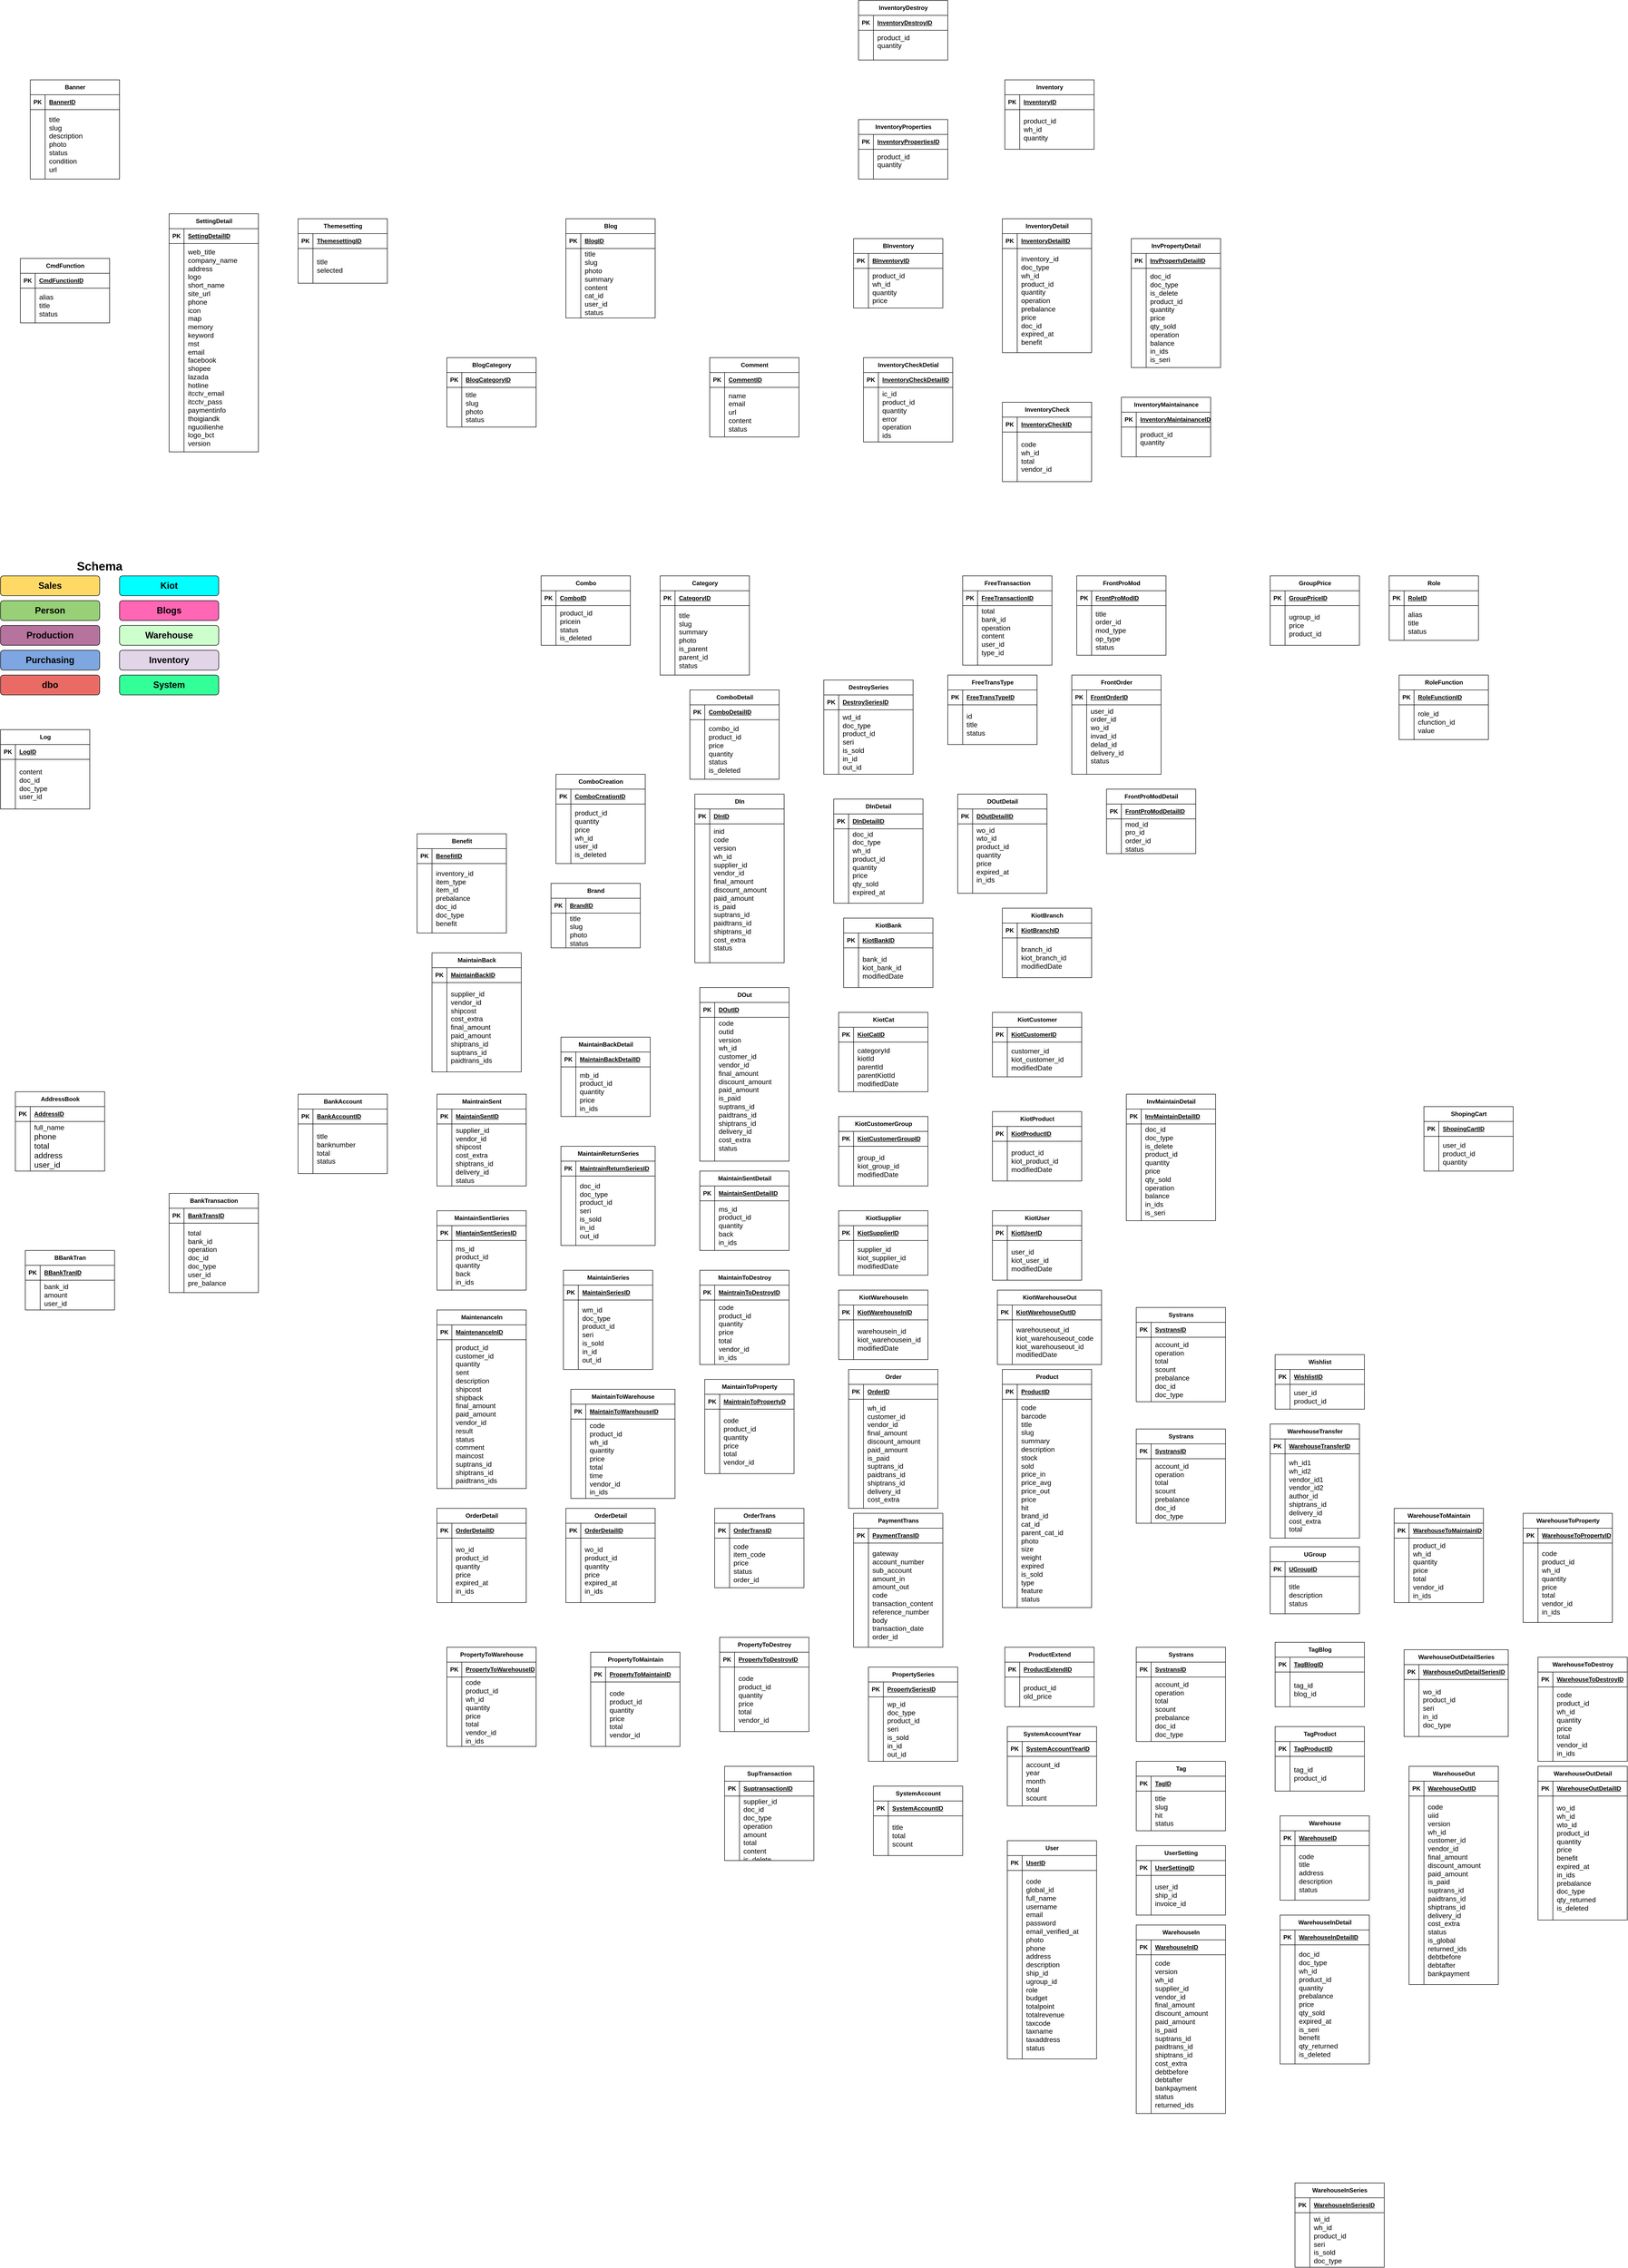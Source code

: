 <mxfile version="26.1.1" pages="5">
  <diagram id="-BD3qXm48tQdW73ARyWg" name="Entity Relationship Diagram">
    <mxGraphModel dx="1843" dy="1896" grid="1" gridSize="10" guides="1" tooltips="1" connect="1" arrows="1" fold="1" page="1" pageScale="1" pageWidth="850" pageHeight="1100" math="0" shadow="0">
      <root>
        <mxCell id="0" />
        <mxCell id="1" parent="0" />
        <mxCell id="taNemY95b9fF1orjfdvU-35" value="BankAccount" style="shape=table;startSize=30;container=1;collapsible=1;childLayout=tableLayout;fixedRows=1;rowLines=0;fontStyle=1;align=center;resizeLast=1;html=1;" parent="1" vertex="1">
          <mxGeometry x="640" y="1125" width="180" height="160" as="geometry">
            <mxRectangle x="120" y="400" width="110" height="30" as="alternateBounds" />
          </mxGeometry>
        </mxCell>
        <mxCell id="taNemY95b9fF1orjfdvU-36" value="" style="shape=tableRow;horizontal=0;startSize=0;swimlaneHead=0;swimlaneBody=0;fillColor=none;collapsible=0;dropTarget=0;points=[[0,0.5],[1,0.5]];portConstraint=eastwest;top=0;left=0;right=0;bottom=1;" parent="taNemY95b9fF1orjfdvU-35" vertex="1">
          <mxGeometry y="30" width="180" height="30" as="geometry" />
        </mxCell>
        <mxCell id="taNemY95b9fF1orjfdvU-37" value="PK" style="shape=partialRectangle;connectable=0;fillColor=none;top=0;left=0;bottom=0;right=0;fontStyle=1;overflow=hidden;whiteSpace=wrap;html=1;" parent="taNemY95b9fF1orjfdvU-36" vertex="1">
          <mxGeometry width="30" height="30" as="geometry">
            <mxRectangle width="30" height="30" as="alternateBounds" />
          </mxGeometry>
        </mxCell>
        <mxCell id="taNemY95b9fF1orjfdvU-38" value="BankAccountID" style="shape=partialRectangle;connectable=0;fillColor=none;top=0;left=0;bottom=0;right=0;align=left;spacingLeft=6;fontStyle=5;overflow=hidden;whiteSpace=wrap;html=1;" parent="taNemY95b9fF1orjfdvU-36" vertex="1">
          <mxGeometry x="30" width="150" height="30" as="geometry">
            <mxRectangle width="150" height="30" as="alternateBounds" />
          </mxGeometry>
        </mxCell>
        <mxCell id="taNemY95b9fF1orjfdvU-39" value="" style="shape=tableRow;horizontal=0;startSize=0;swimlaneHead=0;swimlaneBody=0;fillColor=none;collapsible=0;dropTarget=0;points=[[0,0.5],[1,0.5]];portConstraint=eastwest;top=0;left=0;right=0;bottom=0;" parent="taNemY95b9fF1orjfdvU-35" vertex="1">
          <mxGeometry y="60" width="180" height="100" as="geometry" />
        </mxCell>
        <mxCell id="taNemY95b9fF1orjfdvU-40" value="" style="shape=partialRectangle;connectable=0;fillColor=none;top=0;left=0;bottom=0;right=0;editable=1;overflow=hidden;whiteSpace=wrap;html=1;" parent="taNemY95b9fF1orjfdvU-39" vertex="1">
          <mxGeometry width="30" height="100" as="geometry">
            <mxRectangle width="30" height="100" as="alternateBounds" />
          </mxGeometry>
        </mxCell>
        <mxCell id="taNemY95b9fF1orjfdvU-41" value="&lt;div&gt;&lt;span style=&quot;font-size: 14px;&quot;&gt;title&lt;/span&gt;&lt;/div&gt;&lt;div&gt;&lt;span style=&quot;font-size: 14px;&quot;&gt;banknumber&lt;/span&gt;&lt;/div&gt;&lt;div&gt;&lt;span style=&quot;font-size: 14px;&quot;&gt;total&lt;/span&gt;&lt;/div&gt;&lt;div&gt;&lt;span style=&quot;font-size: 14px;&quot;&gt;status&lt;/span&gt;&lt;/div&gt;" style="shape=partialRectangle;connectable=0;fillColor=none;top=0;left=0;bottom=0;right=0;align=left;spacingLeft=6;overflow=hidden;whiteSpace=wrap;html=1;" parent="taNemY95b9fF1orjfdvU-39" vertex="1">
          <mxGeometry x="30" width="150" height="100" as="geometry">
            <mxRectangle width="150" height="100" as="alternateBounds" />
          </mxGeometry>
        </mxCell>
        <mxCell id="taNemY95b9fF1orjfdvU-48" value="&lt;h1 style=&quot;margin-top: 0px;&quot;&gt;Schema&lt;/h1&gt;&lt;p&gt;&lt;br&gt;&lt;/p&gt;" style="text;html=1;whiteSpace=wrap;overflow=hidden;rounded=0;align=center;" parent="1" vertex="1">
          <mxGeometry x="40" y="40" width="400" height="240" as="geometry" />
        </mxCell>
        <mxCell id="taNemY95b9fF1orjfdvU-49" value="&lt;font style=&quot;font-size: 18px;&quot;&gt;&lt;b&gt;Sales&lt;/b&gt;&lt;/font&gt;" style="rounded=1;whiteSpace=wrap;html=1;fillColor=light-dark(#FFD966,var(--ge-dark-color, #121212));" parent="1" vertex="1">
          <mxGeometry x="40" y="80" width="200" height="40" as="geometry" />
        </mxCell>
        <mxCell id="taNemY95b9fF1orjfdvU-50" value="&lt;span style=&quot;font-size: 18px;&quot;&gt;&lt;b&gt;Person&lt;/b&gt;&lt;/span&gt;" style="rounded=1;whiteSpace=wrap;html=1;fillColor=light-dark(#97D077,var(--ge-dark-color, #121212));" parent="1" vertex="1">
          <mxGeometry x="40" y="130" width="200" height="40" as="geometry" />
        </mxCell>
        <mxCell id="taNemY95b9fF1orjfdvU-51" value="&lt;span style=&quot;font-size: 18px;&quot;&gt;&lt;b&gt;Kiot&lt;/b&gt;&lt;/span&gt;" style="rounded=1;whiteSpace=wrap;html=1;fillColor=light-dark(#00FFFF,var(--ge-dark-color, #121212));" parent="1" vertex="1">
          <mxGeometry x="280" y="80" width="200" height="40" as="geometry" />
        </mxCell>
        <mxCell id="taNemY95b9fF1orjfdvU-52" value="&lt;span style=&quot;font-size: 18px;&quot;&gt;&lt;b&gt;Blogs&lt;/b&gt;&lt;/span&gt;" style="rounded=1;whiteSpace=wrap;html=1;fillColor=light-dark(#FF66B3,var(--ge-dark-color, #121212));" parent="1" vertex="1">
          <mxGeometry x="280" y="130" width="200" height="40" as="geometry" />
        </mxCell>
        <mxCell id="taNemY95b9fF1orjfdvU-53" value="&lt;span style=&quot;font-size: 18px;&quot;&gt;&lt;b&gt;Production&lt;/b&gt;&lt;/span&gt;" style="rounded=1;whiteSpace=wrap;html=1;fillColor=light-dark(#B5739D,var(--ge-dark-color, #121212));" parent="1" vertex="1">
          <mxGeometry x="40" y="180" width="200" height="40" as="geometry" />
        </mxCell>
        <mxCell id="taNemY95b9fF1orjfdvU-54" value="&lt;span style=&quot;font-size: 18px;&quot;&gt;&lt;b&gt;Warehouse&lt;/b&gt;&lt;/span&gt;" style="rounded=1;whiteSpace=wrap;html=1;fillColor=light-dark(#CCFFCC,var(--ge-dark-color, #121212));" parent="1" vertex="1">
          <mxGeometry x="280" y="180" width="200" height="40" as="geometry" />
        </mxCell>
        <mxCell id="taNemY95b9fF1orjfdvU-55" value="&lt;span style=&quot;font-size: 18px;&quot;&gt;&lt;b&gt;Purchasing&lt;/b&gt;&lt;/span&gt;" style="rounded=1;whiteSpace=wrap;html=1;fillColor=light-dark(#7EA6E0,var(--ge-dark-color, #121212));" parent="1" vertex="1">
          <mxGeometry x="40" y="230" width="200" height="40" as="geometry" />
        </mxCell>
        <mxCell id="taNemY95b9fF1orjfdvU-56" value="&lt;span style=&quot;font-size: 18px;&quot;&gt;&lt;b&gt;Inventory&lt;/b&gt;&lt;/span&gt;" style="rounded=1;whiteSpace=wrap;html=1;fillColor=light-dark(#E1D5E7,var(--ge-dark-color, #121212));" parent="1" vertex="1">
          <mxGeometry x="280" y="230" width="200" height="40" as="geometry" />
        </mxCell>
        <mxCell id="taNemY95b9fF1orjfdvU-57" value="&lt;span style=&quot;font-size: 18px;&quot;&gt;&lt;b&gt;dbo&lt;/b&gt;&lt;/span&gt;" style="rounded=1;whiteSpace=wrap;html=1;fillColor=light-dark(#EA6B66,var(--ge-dark-color, #121212));" parent="1" vertex="1">
          <mxGeometry x="40" y="280" width="200" height="40" as="geometry" />
        </mxCell>
        <mxCell id="taNemY95b9fF1orjfdvU-58" value="&lt;span style=&quot;font-size: 18px;&quot;&gt;&lt;b&gt;System&lt;/b&gt;&lt;/span&gt;" style="rounded=1;whiteSpace=wrap;html=1;fillColor=light-dark(#33FF99,var(--ge-dark-color, #121212));" parent="1" vertex="1">
          <mxGeometry x="280" y="280" width="200" height="40" as="geometry" />
        </mxCell>
        <mxCell id="taNemY95b9fF1orjfdvU-64" value="AddressBook" style="shape=table;startSize=30;container=1;collapsible=1;childLayout=tableLayout;fixedRows=1;rowLines=0;fontStyle=1;align=center;resizeLast=1;html=1;" parent="1" vertex="1">
          <mxGeometry x="70" y="1120" width="180" height="160" as="geometry">
            <mxRectangle x="120" y="400" width="110" height="30" as="alternateBounds" />
          </mxGeometry>
        </mxCell>
        <mxCell id="taNemY95b9fF1orjfdvU-65" value="" style="shape=tableRow;horizontal=0;startSize=0;swimlaneHead=0;swimlaneBody=0;fillColor=none;collapsible=0;dropTarget=0;points=[[0,0.5],[1,0.5]];portConstraint=eastwest;top=0;left=0;right=0;bottom=1;" parent="taNemY95b9fF1orjfdvU-64" vertex="1">
          <mxGeometry y="30" width="180" height="30" as="geometry" />
        </mxCell>
        <mxCell id="taNemY95b9fF1orjfdvU-66" value="PK" style="shape=partialRectangle;connectable=0;fillColor=none;top=0;left=0;bottom=0;right=0;fontStyle=1;overflow=hidden;whiteSpace=wrap;html=1;" parent="taNemY95b9fF1orjfdvU-65" vertex="1">
          <mxGeometry width="30" height="30" as="geometry">
            <mxRectangle width="30" height="30" as="alternateBounds" />
          </mxGeometry>
        </mxCell>
        <mxCell id="taNemY95b9fF1orjfdvU-67" value="AddressID" style="shape=partialRectangle;connectable=0;fillColor=none;top=0;left=0;bottom=0;right=0;align=left;spacingLeft=6;fontStyle=5;overflow=hidden;whiteSpace=wrap;html=1;" parent="taNemY95b9fF1orjfdvU-65" vertex="1">
          <mxGeometry x="30" width="150" height="30" as="geometry">
            <mxRectangle width="150" height="30" as="alternateBounds" />
          </mxGeometry>
        </mxCell>
        <mxCell id="taNemY95b9fF1orjfdvU-68" value="" style="shape=tableRow;horizontal=0;startSize=0;swimlaneHead=0;swimlaneBody=0;fillColor=none;collapsible=0;dropTarget=0;points=[[0,0.5],[1,0.5]];portConstraint=eastwest;top=0;left=0;right=0;bottom=0;" parent="taNemY95b9fF1orjfdvU-64" vertex="1">
          <mxGeometry y="60" width="180" height="100" as="geometry" />
        </mxCell>
        <mxCell id="taNemY95b9fF1orjfdvU-69" value="" style="shape=partialRectangle;connectable=0;fillColor=none;top=0;left=0;bottom=0;right=0;editable=1;overflow=hidden;whiteSpace=wrap;html=1;" parent="taNemY95b9fF1orjfdvU-68" vertex="1">
          <mxGeometry width="30" height="100" as="geometry">
            <mxRectangle width="30" height="100" as="alternateBounds" />
          </mxGeometry>
        </mxCell>
        <mxCell id="taNemY95b9fF1orjfdvU-70" value="&lt;div&gt;&lt;font style=&quot;font-size: 14px;&quot;&gt;full_name&lt;/font&gt;&lt;/div&gt;&lt;div&gt;&lt;font size=&quot;3&quot;&gt;phone&lt;/font&gt;&lt;/div&gt;&lt;div&gt;&lt;font size=&quot;3&quot;&gt;total&lt;/font&gt;&lt;/div&gt;&lt;div&gt;&lt;font size=&quot;3&quot;&gt;address&lt;/font&gt;&lt;/div&gt;&lt;div&gt;&lt;font size=&quot;3&quot;&gt;user_id&lt;/font&gt;&lt;/div&gt;" style="shape=partialRectangle;connectable=0;fillColor=none;top=0;left=0;bottom=0;right=0;align=left;spacingLeft=6;overflow=hidden;whiteSpace=wrap;html=1;" parent="taNemY95b9fF1orjfdvU-68" vertex="1">
          <mxGeometry x="30" width="150" height="100" as="geometry">
            <mxRectangle width="150" height="100" as="alternateBounds" />
          </mxGeometry>
        </mxCell>
        <mxCell id="taNemY95b9fF1orjfdvU-71" value="BankTransaction" style="shape=table;startSize=30;container=1;collapsible=1;childLayout=tableLayout;fixedRows=1;rowLines=0;fontStyle=1;align=center;resizeLast=1;html=1;" parent="1" vertex="1">
          <mxGeometry x="380" y="1325" width="180" height="200" as="geometry">
            <mxRectangle x="120" y="400" width="110" height="30" as="alternateBounds" />
          </mxGeometry>
        </mxCell>
        <mxCell id="taNemY95b9fF1orjfdvU-72" value="" style="shape=tableRow;horizontal=0;startSize=0;swimlaneHead=0;swimlaneBody=0;fillColor=none;collapsible=0;dropTarget=0;points=[[0,0.5],[1,0.5]];portConstraint=eastwest;top=0;left=0;right=0;bottom=1;" parent="taNemY95b9fF1orjfdvU-71" vertex="1">
          <mxGeometry y="30" width="180" height="30" as="geometry" />
        </mxCell>
        <mxCell id="taNemY95b9fF1orjfdvU-73" value="PK" style="shape=partialRectangle;connectable=0;fillColor=none;top=0;left=0;bottom=0;right=0;fontStyle=1;overflow=hidden;whiteSpace=wrap;html=1;" parent="taNemY95b9fF1orjfdvU-72" vertex="1">
          <mxGeometry width="30" height="30" as="geometry">
            <mxRectangle width="30" height="30" as="alternateBounds" />
          </mxGeometry>
        </mxCell>
        <mxCell id="taNemY95b9fF1orjfdvU-74" value="BankTransID" style="shape=partialRectangle;connectable=0;fillColor=none;top=0;left=0;bottom=0;right=0;align=left;spacingLeft=6;fontStyle=5;overflow=hidden;whiteSpace=wrap;html=1;" parent="taNemY95b9fF1orjfdvU-72" vertex="1">
          <mxGeometry x="30" width="150" height="30" as="geometry">
            <mxRectangle width="150" height="30" as="alternateBounds" />
          </mxGeometry>
        </mxCell>
        <mxCell id="taNemY95b9fF1orjfdvU-75" value="" style="shape=tableRow;horizontal=0;startSize=0;swimlaneHead=0;swimlaneBody=0;fillColor=none;collapsible=0;dropTarget=0;points=[[0,0.5],[1,0.5]];portConstraint=eastwest;top=0;left=0;right=0;bottom=0;" parent="taNemY95b9fF1orjfdvU-71" vertex="1">
          <mxGeometry y="60" width="180" height="140" as="geometry" />
        </mxCell>
        <mxCell id="taNemY95b9fF1orjfdvU-76" value="" style="shape=partialRectangle;connectable=0;fillColor=none;top=0;left=0;bottom=0;right=0;editable=1;overflow=hidden;whiteSpace=wrap;html=1;" parent="taNemY95b9fF1orjfdvU-75" vertex="1">
          <mxGeometry width="30" height="140" as="geometry">
            <mxRectangle width="30" height="140" as="alternateBounds" />
          </mxGeometry>
        </mxCell>
        <mxCell id="taNemY95b9fF1orjfdvU-77" value="&lt;div&gt;&lt;span style=&quot;font-size: 14px;&quot;&gt;total&lt;/span&gt;&lt;/div&gt;&lt;div&gt;&lt;span style=&quot;font-size: 14px;&quot;&gt;bank_id&lt;/span&gt;&lt;/div&gt;&lt;div&gt;&lt;span style=&quot;font-size: 14px;&quot;&gt;operation&lt;/span&gt;&lt;/div&gt;&lt;div&gt;&lt;span style=&quot;font-size: 14px;&quot;&gt;doc_id&lt;/span&gt;&lt;/div&gt;&lt;div&gt;&lt;span style=&quot;font-size: 14px;&quot;&gt;doc_type&lt;/span&gt;&lt;/div&gt;&lt;div&gt;&lt;span style=&quot;font-size: 14px;&quot;&gt;user_id&lt;/span&gt;&lt;/div&gt;&lt;div&gt;&lt;span style=&quot;font-size: 14px;&quot;&gt;pre_balance&lt;/span&gt;&lt;/div&gt;" style="shape=partialRectangle;connectable=0;fillColor=none;top=0;left=0;bottom=0;right=0;align=left;spacingLeft=6;overflow=hidden;whiteSpace=wrap;html=1;" parent="taNemY95b9fF1orjfdvU-75" vertex="1">
          <mxGeometry x="30" width="150" height="140" as="geometry">
            <mxRectangle width="150" height="140" as="alternateBounds" />
          </mxGeometry>
        </mxCell>
        <mxCell id="taNemY95b9fF1orjfdvU-78" value="Banner" style="shape=table;startSize=30;container=1;collapsible=1;childLayout=tableLayout;fixedRows=1;rowLines=0;fontStyle=1;align=center;resizeLast=1;html=1;" parent="1" vertex="1">
          <mxGeometry x="100" y="-920" width="180" height="200" as="geometry">
            <mxRectangle x="120" y="400" width="110" height="30" as="alternateBounds" />
          </mxGeometry>
        </mxCell>
        <mxCell id="taNemY95b9fF1orjfdvU-79" value="" style="shape=tableRow;horizontal=0;startSize=0;swimlaneHead=0;swimlaneBody=0;fillColor=none;collapsible=0;dropTarget=0;points=[[0,0.5],[1,0.5]];portConstraint=eastwest;top=0;left=0;right=0;bottom=1;" parent="taNemY95b9fF1orjfdvU-78" vertex="1">
          <mxGeometry y="30" width="180" height="30" as="geometry" />
        </mxCell>
        <mxCell id="taNemY95b9fF1orjfdvU-80" value="PK" style="shape=partialRectangle;connectable=0;fillColor=none;top=0;left=0;bottom=0;right=0;fontStyle=1;overflow=hidden;whiteSpace=wrap;html=1;" parent="taNemY95b9fF1orjfdvU-79" vertex="1">
          <mxGeometry width="30" height="30" as="geometry">
            <mxRectangle width="30" height="30" as="alternateBounds" />
          </mxGeometry>
        </mxCell>
        <mxCell id="taNemY95b9fF1orjfdvU-81" value="BannerID" style="shape=partialRectangle;connectable=0;fillColor=none;top=0;left=0;bottom=0;right=0;align=left;spacingLeft=6;fontStyle=5;overflow=hidden;whiteSpace=wrap;html=1;" parent="taNemY95b9fF1orjfdvU-79" vertex="1">
          <mxGeometry x="30" width="150" height="30" as="geometry">
            <mxRectangle width="150" height="30" as="alternateBounds" />
          </mxGeometry>
        </mxCell>
        <mxCell id="taNemY95b9fF1orjfdvU-82" value="" style="shape=tableRow;horizontal=0;startSize=0;swimlaneHead=0;swimlaneBody=0;fillColor=none;collapsible=0;dropTarget=0;points=[[0,0.5],[1,0.5]];portConstraint=eastwest;top=0;left=0;right=0;bottom=0;" parent="taNemY95b9fF1orjfdvU-78" vertex="1">
          <mxGeometry y="60" width="180" height="140" as="geometry" />
        </mxCell>
        <mxCell id="taNemY95b9fF1orjfdvU-83" value="" style="shape=partialRectangle;connectable=0;fillColor=none;top=0;left=0;bottom=0;right=0;editable=1;overflow=hidden;whiteSpace=wrap;html=1;" parent="taNemY95b9fF1orjfdvU-82" vertex="1">
          <mxGeometry width="30" height="140" as="geometry">
            <mxRectangle width="30" height="140" as="alternateBounds" />
          </mxGeometry>
        </mxCell>
        <mxCell id="taNemY95b9fF1orjfdvU-84" value="&lt;div&gt;&lt;span style=&quot;font-size: 14px;&quot;&gt;title&lt;/span&gt;&lt;/div&gt;&lt;div&gt;&lt;span style=&quot;font-size: 14px;&quot;&gt;slug&lt;/span&gt;&lt;/div&gt;&lt;div&gt;&lt;span style=&quot;font-size: 14px;&quot;&gt;description&lt;/span&gt;&lt;/div&gt;&lt;div&gt;&lt;span style=&quot;font-size: 14px;&quot;&gt;photo&lt;/span&gt;&lt;/div&gt;&lt;div&gt;&lt;span style=&quot;font-size: 14px;&quot;&gt;status&lt;/span&gt;&lt;/div&gt;&lt;div&gt;&lt;span style=&quot;font-size: 14px;&quot;&gt;condition&lt;/span&gt;&lt;/div&gt;&lt;div&gt;&lt;span style=&quot;font-size: 14px;&quot;&gt;url&lt;/span&gt;&lt;/div&gt;" style="shape=partialRectangle;connectable=0;fillColor=none;top=0;left=0;bottom=0;right=0;align=left;spacingLeft=6;overflow=hidden;whiteSpace=wrap;html=1;" parent="taNemY95b9fF1orjfdvU-82" vertex="1">
          <mxGeometry x="30" width="150" height="140" as="geometry">
            <mxRectangle width="150" height="140" as="alternateBounds" />
          </mxGeometry>
        </mxCell>
        <mxCell id="taNemY95b9fF1orjfdvU-85" value="BInventory" style="shape=table;startSize=30;container=1;collapsible=1;childLayout=tableLayout;fixedRows=1;rowLines=0;fontStyle=1;align=center;resizeLast=1;html=1;" parent="1" vertex="1">
          <mxGeometry x="1760" y="-600" width="180" height="140" as="geometry">
            <mxRectangle x="120" y="400" width="110" height="30" as="alternateBounds" />
          </mxGeometry>
        </mxCell>
        <mxCell id="taNemY95b9fF1orjfdvU-86" value="" style="shape=tableRow;horizontal=0;startSize=0;swimlaneHead=0;swimlaneBody=0;fillColor=none;collapsible=0;dropTarget=0;points=[[0,0.5],[1,0.5]];portConstraint=eastwest;top=0;left=0;right=0;bottom=1;" parent="taNemY95b9fF1orjfdvU-85" vertex="1">
          <mxGeometry y="30" width="180" height="30" as="geometry" />
        </mxCell>
        <mxCell id="taNemY95b9fF1orjfdvU-87" value="PK" style="shape=partialRectangle;connectable=0;fillColor=none;top=0;left=0;bottom=0;right=0;fontStyle=1;overflow=hidden;whiteSpace=wrap;html=1;" parent="taNemY95b9fF1orjfdvU-86" vertex="1">
          <mxGeometry width="30" height="30" as="geometry">
            <mxRectangle width="30" height="30" as="alternateBounds" />
          </mxGeometry>
        </mxCell>
        <mxCell id="taNemY95b9fF1orjfdvU-88" value="BInventoryID" style="shape=partialRectangle;connectable=0;fillColor=none;top=0;left=0;bottom=0;right=0;align=left;spacingLeft=6;fontStyle=5;overflow=hidden;whiteSpace=wrap;html=1;" parent="taNemY95b9fF1orjfdvU-86" vertex="1">
          <mxGeometry x="30" width="150" height="30" as="geometry">
            <mxRectangle width="150" height="30" as="alternateBounds" />
          </mxGeometry>
        </mxCell>
        <mxCell id="taNemY95b9fF1orjfdvU-89" value="" style="shape=tableRow;horizontal=0;startSize=0;swimlaneHead=0;swimlaneBody=0;fillColor=none;collapsible=0;dropTarget=0;points=[[0,0.5],[1,0.5]];portConstraint=eastwest;top=0;left=0;right=0;bottom=0;" parent="taNemY95b9fF1orjfdvU-85" vertex="1">
          <mxGeometry y="60" width="180" height="80" as="geometry" />
        </mxCell>
        <mxCell id="taNemY95b9fF1orjfdvU-90" value="" style="shape=partialRectangle;connectable=0;fillColor=none;top=0;left=0;bottom=0;right=0;editable=1;overflow=hidden;whiteSpace=wrap;html=1;" parent="taNemY95b9fF1orjfdvU-89" vertex="1">
          <mxGeometry width="30" height="80" as="geometry">
            <mxRectangle width="30" height="80" as="alternateBounds" />
          </mxGeometry>
        </mxCell>
        <mxCell id="taNemY95b9fF1orjfdvU-91" value="&lt;div&gt;&lt;span style=&quot;font-size: 14px;&quot;&gt;product_id&lt;/span&gt;&lt;/div&gt;&lt;div&gt;&lt;span style=&quot;font-size: 14px;&quot;&gt;wh_id&lt;/span&gt;&lt;/div&gt;&lt;div&gt;&lt;span style=&quot;font-size: 14px;&quot;&gt;quantity&lt;/span&gt;&lt;/div&gt;&lt;div&gt;&lt;span style=&quot;font-size: 14px;&quot;&gt;price&lt;/span&gt;&lt;/div&gt;" style="shape=partialRectangle;connectable=0;fillColor=none;top=0;left=0;bottom=0;right=0;align=left;spacingLeft=6;overflow=hidden;whiteSpace=wrap;html=1;" parent="taNemY95b9fF1orjfdvU-89" vertex="1">
          <mxGeometry x="30" width="150" height="80" as="geometry">
            <mxRectangle width="150" height="80" as="alternateBounds" />
          </mxGeometry>
        </mxCell>
        <mxCell id="taNemY95b9fF1orjfdvU-92" value="BBankTran" style="shape=table;startSize=30;container=1;collapsible=1;childLayout=tableLayout;fixedRows=1;rowLines=0;fontStyle=1;align=center;resizeLast=1;html=1;" parent="1" vertex="1">
          <mxGeometry x="90" y="1440" width="180" height="120" as="geometry">
            <mxRectangle x="120" y="400" width="110" height="30" as="alternateBounds" />
          </mxGeometry>
        </mxCell>
        <mxCell id="taNemY95b9fF1orjfdvU-93" value="" style="shape=tableRow;horizontal=0;startSize=0;swimlaneHead=0;swimlaneBody=0;fillColor=none;collapsible=0;dropTarget=0;points=[[0,0.5],[1,0.5]];portConstraint=eastwest;top=0;left=0;right=0;bottom=1;" parent="taNemY95b9fF1orjfdvU-92" vertex="1">
          <mxGeometry y="30" width="180" height="30" as="geometry" />
        </mxCell>
        <mxCell id="taNemY95b9fF1orjfdvU-94" value="PK" style="shape=partialRectangle;connectable=0;fillColor=none;top=0;left=0;bottom=0;right=0;fontStyle=1;overflow=hidden;whiteSpace=wrap;html=1;" parent="taNemY95b9fF1orjfdvU-93" vertex="1">
          <mxGeometry width="30" height="30" as="geometry">
            <mxRectangle width="30" height="30" as="alternateBounds" />
          </mxGeometry>
        </mxCell>
        <mxCell id="taNemY95b9fF1orjfdvU-95" value="BBankTranID" style="shape=partialRectangle;connectable=0;fillColor=none;top=0;left=0;bottom=0;right=0;align=left;spacingLeft=6;fontStyle=5;overflow=hidden;whiteSpace=wrap;html=1;" parent="taNemY95b9fF1orjfdvU-93" vertex="1">
          <mxGeometry x="30" width="150" height="30" as="geometry">
            <mxRectangle width="150" height="30" as="alternateBounds" />
          </mxGeometry>
        </mxCell>
        <mxCell id="taNemY95b9fF1orjfdvU-96" value="" style="shape=tableRow;horizontal=0;startSize=0;swimlaneHead=0;swimlaneBody=0;fillColor=none;collapsible=0;dropTarget=0;points=[[0,0.5],[1,0.5]];portConstraint=eastwest;top=0;left=0;right=0;bottom=0;" parent="taNemY95b9fF1orjfdvU-92" vertex="1">
          <mxGeometry y="60" width="180" height="60" as="geometry" />
        </mxCell>
        <mxCell id="taNemY95b9fF1orjfdvU-97" value="" style="shape=partialRectangle;connectable=0;fillColor=none;top=0;left=0;bottom=0;right=0;editable=1;overflow=hidden;whiteSpace=wrap;html=1;" parent="taNemY95b9fF1orjfdvU-96" vertex="1">
          <mxGeometry width="30" height="60" as="geometry">
            <mxRectangle width="30" height="60" as="alternateBounds" />
          </mxGeometry>
        </mxCell>
        <mxCell id="taNemY95b9fF1orjfdvU-98" value="&lt;div&gt;&lt;span style=&quot;font-size: 14px;&quot;&gt;bank_id&lt;/span&gt;&lt;/div&gt;&lt;div&gt;&lt;span style=&quot;font-size: 14px;&quot;&gt;amount&lt;/span&gt;&lt;/div&gt;&lt;div&gt;&lt;span style=&quot;font-size: 14px;&quot;&gt;user_id&lt;/span&gt;&lt;/div&gt;" style="shape=partialRectangle;connectable=0;fillColor=none;top=0;left=0;bottom=0;right=0;align=left;spacingLeft=6;overflow=hidden;whiteSpace=wrap;html=1;" parent="taNemY95b9fF1orjfdvU-96" vertex="1">
          <mxGeometry x="30" width="150" height="60" as="geometry">
            <mxRectangle width="150" height="60" as="alternateBounds" />
          </mxGeometry>
        </mxCell>
        <mxCell id="taNemY95b9fF1orjfdvU-99" value="Blog" style="shape=table;startSize=30;container=1;collapsible=1;childLayout=tableLayout;fixedRows=1;rowLines=0;fontStyle=1;align=center;resizeLast=1;html=1;" parent="1" vertex="1">
          <mxGeometry x="1180" y="-640" width="180" height="200" as="geometry">
            <mxRectangle x="120" y="400" width="110" height="30" as="alternateBounds" />
          </mxGeometry>
        </mxCell>
        <mxCell id="taNemY95b9fF1orjfdvU-100" value="" style="shape=tableRow;horizontal=0;startSize=0;swimlaneHead=0;swimlaneBody=0;fillColor=none;collapsible=0;dropTarget=0;points=[[0,0.5],[1,0.5]];portConstraint=eastwest;top=0;left=0;right=0;bottom=1;" parent="taNemY95b9fF1orjfdvU-99" vertex="1">
          <mxGeometry y="30" width="180" height="30" as="geometry" />
        </mxCell>
        <mxCell id="taNemY95b9fF1orjfdvU-101" value="PK" style="shape=partialRectangle;connectable=0;fillColor=none;top=0;left=0;bottom=0;right=0;fontStyle=1;overflow=hidden;whiteSpace=wrap;html=1;" parent="taNemY95b9fF1orjfdvU-100" vertex="1">
          <mxGeometry width="30" height="30" as="geometry">
            <mxRectangle width="30" height="30" as="alternateBounds" />
          </mxGeometry>
        </mxCell>
        <mxCell id="taNemY95b9fF1orjfdvU-102" value="BlogID" style="shape=partialRectangle;connectable=0;fillColor=none;top=0;left=0;bottom=0;right=0;align=left;spacingLeft=6;fontStyle=5;overflow=hidden;whiteSpace=wrap;html=1;" parent="taNemY95b9fF1orjfdvU-100" vertex="1">
          <mxGeometry x="30" width="150" height="30" as="geometry">
            <mxRectangle width="150" height="30" as="alternateBounds" />
          </mxGeometry>
        </mxCell>
        <mxCell id="taNemY95b9fF1orjfdvU-103" value="" style="shape=tableRow;horizontal=0;startSize=0;swimlaneHead=0;swimlaneBody=0;fillColor=none;collapsible=0;dropTarget=0;points=[[0,0.5],[1,0.5]];portConstraint=eastwest;top=0;left=0;right=0;bottom=0;" parent="taNemY95b9fF1orjfdvU-99" vertex="1">
          <mxGeometry y="60" width="180" height="140" as="geometry" />
        </mxCell>
        <mxCell id="taNemY95b9fF1orjfdvU-104" value="" style="shape=partialRectangle;connectable=0;fillColor=none;top=0;left=0;bottom=0;right=0;editable=1;overflow=hidden;whiteSpace=wrap;html=1;" parent="taNemY95b9fF1orjfdvU-103" vertex="1">
          <mxGeometry width="30" height="140" as="geometry">
            <mxRectangle width="30" height="140" as="alternateBounds" />
          </mxGeometry>
        </mxCell>
        <mxCell id="taNemY95b9fF1orjfdvU-105" value="&lt;div&gt;&lt;span style=&quot;font-size: 14px;&quot;&gt;title&lt;/span&gt;&lt;/div&gt;&lt;div&gt;&lt;span style=&quot;font-size: 14px;&quot;&gt;slug&lt;/span&gt;&lt;/div&gt;&lt;div&gt;&lt;span style=&quot;font-size: 14px;&quot;&gt;photo&lt;/span&gt;&lt;/div&gt;&lt;div&gt;&lt;span style=&quot;font-size: 14px;&quot;&gt;summary&lt;/span&gt;&lt;/div&gt;&lt;div&gt;&lt;span style=&quot;font-size: 14px;&quot;&gt;content&lt;/span&gt;&lt;/div&gt;&lt;div&gt;&lt;span style=&quot;font-size: 14px;&quot;&gt;cat_id&lt;/span&gt;&lt;/div&gt;&lt;div&gt;&lt;span style=&quot;font-size: 14px;&quot;&gt;user_id&lt;/span&gt;&lt;/div&gt;&lt;div&gt;&lt;span style=&quot;font-size: 14px;&quot;&gt;status&lt;/span&gt;&lt;/div&gt;" style="shape=partialRectangle;connectable=0;fillColor=none;top=0;left=0;bottom=0;right=0;align=left;spacingLeft=6;overflow=hidden;whiteSpace=wrap;html=1;" parent="taNemY95b9fF1orjfdvU-103" vertex="1">
          <mxGeometry x="30" width="150" height="140" as="geometry">
            <mxRectangle width="150" height="140" as="alternateBounds" />
          </mxGeometry>
        </mxCell>
        <mxCell id="taNemY95b9fF1orjfdvU-106" value="Brand" style="shape=table;startSize=30;container=1;collapsible=1;childLayout=tableLayout;fixedRows=1;rowLines=0;fontStyle=1;align=center;resizeLast=1;html=1;" parent="1" vertex="1">
          <mxGeometry x="1150" y="700" width="180" height="130" as="geometry">
            <mxRectangle x="120" y="400" width="110" height="30" as="alternateBounds" />
          </mxGeometry>
        </mxCell>
        <mxCell id="taNemY95b9fF1orjfdvU-107" value="" style="shape=tableRow;horizontal=0;startSize=0;swimlaneHead=0;swimlaneBody=0;fillColor=none;collapsible=0;dropTarget=0;points=[[0,0.5],[1,0.5]];portConstraint=eastwest;top=0;left=0;right=0;bottom=1;" parent="taNemY95b9fF1orjfdvU-106" vertex="1">
          <mxGeometry y="30" width="180" height="30" as="geometry" />
        </mxCell>
        <mxCell id="taNemY95b9fF1orjfdvU-108" value="PK" style="shape=partialRectangle;connectable=0;fillColor=none;top=0;left=0;bottom=0;right=0;fontStyle=1;overflow=hidden;whiteSpace=wrap;html=1;" parent="taNemY95b9fF1orjfdvU-107" vertex="1">
          <mxGeometry width="30" height="30" as="geometry">
            <mxRectangle width="30" height="30" as="alternateBounds" />
          </mxGeometry>
        </mxCell>
        <mxCell id="taNemY95b9fF1orjfdvU-109" value="BrandID" style="shape=partialRectangle;connectable=0;fillColor=none;top=0;left=0;bottom=0;right=0;align=left;spacingLeft=6;fontStyle=5;overflow=hidden;whiteSpace=wrap;html=1;" parent="taNemY95b9fF1orjfdvU-107" vertex="1">
          <mxGeometry x="30" width="150" height="30" as="geometry">
            <mxRectangle width="150" height="30" as="alternateBounds" />
          </mxGeometry>
        </mxCell>
        <mxCell id="taNemY95b9fF1orjfdvU-110" value="" style="shape=tableRow;horizontal=0;startSize=0;swimlaneHead=0;swimlaneBody=0;fillColor=none;collapsible=0;dropTarget=0;points=[[0,0.5],[1,0.5]];portConstraint=eastwest;top=0;left=0;right=0;bottom=0;" parent="taNemY95b9fF1orjfdvU-106" vertex="1">
          <mxGeometry y="60" width="180" height="70" as="geometry" />
        </mxCell>
        <mxCell id="taNemY95b9fF1orjfdvU-111" value="" style="shape=partialRectangle;connectable=0;fillColor=none;top=0;left=0;bottom=0;right=0;editable=1;overflow=hidden;whiteSpace=wrap;html=1;" parent="taNemY95b9fF1orjfdvU-110" vertex="1">
          <mxGeometry width="30" height="70" as="geometry">
            <mxRectangle width="30" height="70" as="alternateBounds" />
          </mxGeometry>
        </mxCell>
        <mxCell id="taNemY95b9fF1orjfdvU-112" value="&lt;div&gt;&lt;span style=&quot;font-size: 14px;&quot;&gt;title&lt;/span&gt;&lt;/div&gt;&lt;div&gt;&lt;span style=&quot;font-size: 14px;&quot;&gt;slug&lt;/span&gt;&lt;/div&gt;&lt;div&gt;&lt;span style=&quot;font-size: 14px;&quot;&gt;photo&lt;/span&gt;&lt;/div&gt;&lt;div&gt;&lt;span style=&quot;font-size: 14px;&quot;&gt;status&lt;/span&gt;&lt;/div&gt;" style="shape=partialRectangle;connectable=0;fillColor=none;top=0;left=0;bottom=0;right=0;align=left;spacingLeft=6;overflow=hidden;whiteSpace=wrap;html=1;" parent="taNemY95b9fF1orjfdvU-110" vertex="1">
          <mxGeometry x="30" width="150" height="70" as="geometry">
            <mxRectangle width="150" height="70" as="alternateBounds" />
          </mxGeometry>
        </mxCell>
        <mxCell id="taNemY95b9fF1orjfdvU-113" value="CmdFunction" style="shape=table;startSize=30;container=1;collapsible=1;childLayout=tableLayout;fixedRows=1;rowLines=0;fontStyle=1;align=center;resizeLast=1;html=1;" parent="1" vertex="1">
          <mxGeometry x="80" y="-560" width="180" height="130" as="geometry">
            <mxRectangle x="120" y="400" width="110" height="30" as="alternateBounds" />
          </mxGeometry>
        </mxCell>
        <mxCell id="taNemY95b9fF1orjfdvU-114" value="" style="shape=tableRow;horizontal=0;startSize=0;swimlaneHead=0;swimlaneBody=0;fillColor=none;collapsible=0;dropTarget=0;points=[[0,0.5],[1,0.5]];portConstraint=eastwest;top=0;left=0;right=0;bottom=1;" parent="taNemY95b9fF1orjfdvU-113" vertex="1">
          <mxGeometry y="30" width="180" height="30" as="geometry" />
        </mxCell>
        <mxCell id="taNemY95b9fF1orjfdvU-115" value="PK" style="shape=partialRectangle;connectable=0;fillColor=none;top=0;left=0;bottom=0;right=0;fontStyle=1;overflow=hidden;whiteSpace=wrap;html=1;" parent="taNemY95b9fF1orjfdvU-114" vertex="1">
          <mxGeometry width="30" height="30" as="geometry">
            <mxRectangle width="30" height="30" as="alternateBounds" />
          </mxGeometry>
        </mxCell>
        <mxCell id="taNemY95b9fF1orjfdvU-116" value="CmdFunctionID" style="shape=partialRectangle;connectable=0;fillColor=none;top=0;left=0;bottom=0;right=0;align=left;spacingLeft=6;fontStyle=5;overflow=hidden;whiteSpace=wrap;html=1;" parent="taNemY95b9fF1orjfdvU-114" vertex="1">
          <mxGeometry x="30" width="150" height="30" as="geometry">
            <mxRectangle width="150" height="30" as="alternateBounds" />
          </mxGeometry>
        </mxCell>
        <mxCell id="taNemY95b9fF1orjfdvU-117" value="" style="shape=tableRow;horizontal=0;startSize=0;swimlaneHead=0;swimlaneBody=0;fillColor=none;collapsible=0;dropTarget=0;points=[[0,0.5],[1,0.5]];portConstraint=eastwest;top=0;left=0;right=0;bottom=0;" parent="taNemY95b9fF1orjfdvU-113" vertex="1">
          <mxGeometry y="60" width="180" height="70" as="geometry" />
        </mxCell>
        <mxCell id="taNemY95b9fF1orjfdvU-118" value="" style="shape=partialRectangle;connectable=0;fillColor=none;top=0;left=0;bottom=0;right=0;editable=1;overflow=hidden;whiteSpace=wrap;html=1;" parent="taNemY95b9fF1orjfdvU-117" vertex="1">
          <mxGeometry width="30" height="70" as="geometry">
            <mxRectangle width="30" height="70" as="alternateBounds" />
          </mxGeometry>
        </mxCell>
        <mxCell id="taNemY95b9fF1orjfdvU-119" value="&lt;div&gt;&lt;span style=&quot;font-size: 14px;&quot;&gt;alias&lt;/span&gt;&lt;/div&gt;&lt;div&gt;&lt;span style=&quot;font-size: 14px;&quot;&gt;title&lt;/span&gt;&lt;/div&gt;&lt;div&gt;&lt;span style=&quot;font-size: 14px;&quot;&gt;status&lt;/span&gt;&lt;/div&gt;" style="shape=partialRectangle;connectable=0;fillColor=none;top=0;left=0;bottom=0;right=0;align=left;spacingLeft=6;overflow=hidden;whiteSpace=wrap;html=1;" parent="taNemY95b9fF1orjfdvU-117" vertex="1">
          <mxGeometry x="30" width="150" height="70" as="geometry">
            <mxRectangle width="150" height="70" as="alternateBounds" />
          </mxGeometry>
        </mxCell>
        <mxCell id="taNemY95b9fF1orjfdvU-120" value="Combo" style="shape=table;startSize=30;container=1;collapsible=1;childLayout=tableLayout;fixedRows=1;rowLines=0;fontStyle=1;align=center;resizeLast=1;html=1;" parent="1" vertex="1">
          <mxGeometry x="1130" y="80" width="180" height="140" as="geometry">
            <mxRectangle x="120" y="400" width="110" height="30" as="alternateBounds" />
          </mxGeometry>
        </mxCell>
        <mxCell id="taNemY95b9fF1orjfdvU-121" value="" style="shape=tableRow;horizontal=0;startSize=0;swimlaneHead=0;swimlaneBody=0;fillColor=none;collapsible=0;dropTarget=0;points=[[0,0.5],[1,0.5]];portConstraint=eastwest;top=0;left=0;right=0;bottom=1;" parent="taNemY95b9fF1orjfdvU-120" vertex="1">
          <mxGeometry y="30" width="180" height="30" as="geometry" />
        </mxCell>
        <mxCell id="taNemY95b9fF1orjfdvU-122" value="PK" style="shape=partialRectangle;connectable=0;fillColor=none;top=0;left=0;bottom=0;right=0;fontStyle=1;overflow=hidden;whiteSpace=wrap;html=1;" parent="taNemY95b9fF1orjfdvU-121" vertex="1">
          <mxGeometry width="30" height="30" as="geometry">
            <mxRectangle width="30" height="30" as="alternateBounds" />
          </mxGeometry>
        </mxCell>
        <mxCell id="taNemY95b9fF1orjfdvU-123" value="ComboID" style="shape=partialRectangle;connectable=0;fillColor=none;top=0;left=0;bottom=0;right=0;align=left;spacingLeft=6;fontStyle=5;overflow=hidden;whiteSpace=wrap;html=1;" parent="taNemY95b9fF1orjfdvU-121" vertex="1">
          <mxGeometry x="30" width="150" height="30" as="geometry">
            <mxRectangle width="150" height="30" as="alternateBounds" />
          </mxGeometry>
        </mxCell>
        <mxCell id="taNemY95b9fF1orjfdvU-124" value="" style="shape=tableRow;horizontal=0;startSize=0;swimlaneHead=0;swimlaneBody=0;fillColor=none;collapsible=0;dropTarget=0;points=[[0,0.5],[1,0.5]];portConstraint=eastwest;top=0;left=0;right=0;bottom=0;" parent="taNemY95b9fF1orjfdvU-120" vertex="1">
          <mxGeometry y="60" width="180" height="80" as="geometry" />
        </mxCell>
        <mxCell id="taNemY95b9fF1orjfdvU-125" value="" style="shape=partialRectangle;connectable=0;fillColor=none;top=0;left=0;bottom=0;right=0;editable=1;overflow=hidden;whiteSpace=wrap;html=1;" parent="taNemY95b9fF1orjfdvU-124" vertex="1">
          <mxGeometry width="30" height="80" as="geometry">
            <mxRectangle width="30" height="80" as="alternateBounds" />
          </mxGeometry>
        </mxCell>
        <mxCell id="taNemY95b9fF1orjfdvU-126" value="&lt;div&gt;&lt;span style=&quot;font-size: 14px;&quot;&gt;product_id&lt;/span&gt;&lt;/div&gt;&lt;div&gt;&lt;span style=&quot;font-size: 14px;&quot;&gt;pricein&lt;/span&gt;&lt;/div&gt;&lt;div&gt;&lt;span style=&quot;font-size: 14px;&quot;&gt;status&lt;/span&gt;&lt;/div&gt;&lt;div&gt;&lt;span style=&quot;font-size: 14px;&quot;&gt;is_deleted&lt;/span&gt;&lt;/div&gt;" style="shape=partialRectangle;connectable=0;fillColor=none;top=0;left=0;bottom=0;right=0;align=left;spacingLeft=6;overflow=hidden;whiteSpace=wrap;html=1;" parent="taNemY95b9fF1orjfdvU-124" vertex="1">
          <mxGeometry x="30" width="150" height="80" as="geometry">
            <mxRectangle width="150" height="80" as="alternateBounds" />
          </mxGeometry>
        </mxCell>
        <mxCell id="taNemY95b9fF1orjfdvU-127" value="BlogCategory" style="shape=table;startSize=30;container=1;collapsible=1;childLayout=tableLayout;fixedRows=1;rowLines=0;fontStyle=1;align=center;resizeLast=1;html=1;" parent="1" vertex="1">
          <mxGeometry x="940" y="-360" width="180" height="140" as="geometry">
            <mxRectangle x="120" y="400" width="110" height="30" as="alternateBounds" />
          </mxGeometry>
        </mxCell>
        <mxCell id="taNemY95b9fF1orjfdvU-128" value="" style="shape=tableRow;horizontal=0;startSize=0;swimlaneHead=0;swimlaneBody=0;fillColor=none;collapsible=0;dropTarget=0;points=[[0,0.5],[1,0.5]];portConstraint=eastwest;top=0;left=0;right=0;bottom=1;" parent="taNemY95b9fF1orjfdvU-127" vertex="1">
          <mxGeometry y="30" width="180" height="30" as="geometry" />
        </mxCell>
        <mxCell id="taNemY95b9fF1orjfdvU-129" value="PK" style="shape=partialRectangle;connectable=0;fillColor=none;top=0;left=0;bottom=0;right=0;fontStyle=1;overflow=hidden;whiteSpace=wrap;html=1;" parent="taNemY95b9fF1orjfdvU-128" vertex="1">
          <mxGeometry width="30" height="30" as="geometry">
            <mxRectangle width="30" height="30" as="alternateBounds" />
          </mxGeometry>
        </mxCell>
        <mxCell id="taNemY95b9fF1orjfdvU-130" value="BlogCategoryID" style="shape=partialRectangle;connectable=0;fillColor=none;top=0;left=0;bottom=0;right=0;align=left;spacingLeft=6;fontStyle=5;overflow=hidden;whiteSpace=wrap;html=1;" parent="taNemY95b9fF1orjfdvU-128" vertex="1">
          <mxGeometry x="30" width="150" height="30" as="geometry">
            <mxRectangle width="150" height="30" as="alternateBounds" />
          </mxGeometry>
        </mxCell>
        <mxCell id="taNemY95b9fF1orjfdvU-131" value="" style="shape=tableRow;horizontal=0;startSize=0;swimlaneHead=0;swimlaneBody=0;fillColor=none;collapsible=0;dropTarget=0;points=[[0,0.5],[1,0.5]];portConstraint=eastwest;top=0;left=0;right=0;bottom=0;" parent="taNemY95b9fF1orjfdvU-127" vertex="1">
          <mxGeometry y="60" width="180" height="80" as="geometry" />
        </mxCell>
        <mxCell id="taNemY95b9fF1orjfdvU-132" value="" style="shape=partialRectangle;connectable=0;fillColor=none;top=0;left=0;bottom=0;right=0;editable=1;overflow=hidden;whiteSpace=wrap;html=1;" parent="taNemY95b9fF1orjfdvU-131" vertex="1">
          <mxGeometry width="30" height="80" as="geometry">
            <mxRectangle width="30" height="80" as="alternateBounds" />
          </mxGeometry>
        </mxCell>
        <mxCell id="taNemY95b9fF1orjfdvU-133" value="&lt;div&gt;&lt;span style=&quot;font-size: 14px;&quot;&gt;title&lt;/span&gt;&lt;/div&gt;&lt;div&gt;&lt;span style=&quot;font-size: 14px;&quot;&gt;slug&lt;/span&gt;&lt;/div&gt;&lt;div&gt;&lt;span style=&quot;font-size: 14px;&quot;&gt;photo&lt;/span&gt;&lt;/div&gt;&lt;div&gt;&lt;span style=&quot;font-size: 14px;&quot;&gt;status&lt;/span&gt;&lt;/div&gt;" style="shape=partialRectangle;connectable=0;fillColor=none;top=0;left=0;bottom=0;right=0;align=left;spacingLeft=6;overflow=hidden;whiteSpace=wrap;html=1;" parent="taNemY95b9fF1orjfdvU-131" vertex="1">
          <mxGeometry x="30" width="150" height="80" as="geometry">
            <mxRectangle width="150" height="80" as="alternateBounds" />
          </mxGeometry>
        </mxCell>
        <mxCell id="taNemY95b9fF1orjfdvU-135" value="Category" style="shape=table;startSize=30;container=1;collapsible=1;childLayout=tableLayout;fixedRows=1;rowLines=0;fontStyle=1;align=center;resizeLast=1;html=1;" parent="1" vertex="1">
          <mxGeometry x="1370" y="80" width="180" height="200" as="geometry">
            <mxRectangle x="120" y="400" width="110" height="30" as="alternateBounds" />
          </mxGeometry>
        </mxCell>
        <mxCell id="taNemY95b9fF1orjfdvU-136" value="" style="shape=tableRow;horizontal=0;startSize=0;swimlaneHead=0;swimlaneBody=0;fillColor=none;collapsible=0;dropTarget=0;points=[[0,0.5],[1,0.5]];portConstraint=eastwest;top=0;left=0;right=0;bottom=1;" parent="taNemY95b9fF1orjfdvU-135" vertex="1">
          <mxGeometry y="30" width="180" height="30" as="geometry" />
        </mxCell>
        <mxCell id="taNemY95b9fF1orjfdvU-137" value="PK" style="shape=partialRectangle;connectable=0;fillColor=none;top=0;left=0;bottom=0;right=0;fontStyle=1;overflow=hidden;whiteSpace=wrap;html=1;" parent="taNemY95b9fF1orjfdvU-136" vertex="1">
          <mxGeometry width="30" height="30" as="geometry">
            <mxRectangle width="30" height="30" as="alternateBounds" />
          </mxGeometry>
        </mxCell>
        <mxCell id="taNemY95b9fF1orjfdvU-138" value="CategoryID" style="shape=partialRectangle;connectable=0;fillColor=none;top=0;left=0;bottom=0;right=0;align=left;spacingLeft=6;fontStyle=5;overflow=hidden;whiteSpace=wrap;html=1;" parent="taNemY95b9fF1orjfdvU-136" vertex="1">
          <mxGeometry x="30" width="150" height="30" as="geometry">
            <mxRectangle width="150" height="30" as="alternateBounds" />
          </mxGeometry>
        </mxCell>
        <mxCell id="taNemY95b9fF1orjfdvU-139" value="" style="shape=tableRow;horizontal=0;startSize=0;swimlaneHead=0;swimlaneBody=0;fillColor=none;collapsible=0;dropTarget=0;points=[[0,0.5],[1,0.5]];portConstraint=eastwest;top=0;left=0;right=0;bottom=0;" parent="taNemY95b9fF1orjfdvU-135" vertex="1">
          <mxGeometry y="60" width="180" height="140" as="geometry" />
        </mxCell>
        <mxCell id="taNemY95b9fF1orjfdvU-140" value="" style="shape=partialRectangle;connectable=0;fillColor=none;top=0;left=0;bottom=0;right=0;editable=1;overflow=hidden;whiteSpace=wrap;html=1;" parent="taNemY95b9fF1orjfdvU-139" vertex="1">
          <mxGeometry width="30" height="140" as="geometry">
            <mxRectangle width="30" height="140" as="alternateBounds" />
          </mxGeometry>
        </mxCell>
        <mxCell id="taNemY95b9fF1orjfdvU-141" value="&lt;div&gt;&lt;span style=&quot;font-size: 14px;&quot;&gt;title&lt;/span&gt;&lt;/div&gt;&lt;div&gt;&lt;span style=&quot;font-size: 14px;&quot;&gt;slug&lt;/span&gt;&lt;/div&gt;&lt;div&gt;&lt;span style=&quot;font-size: 14px;&quot;&gt;summary&lt;/span&gt;&lt;/div&gt;&lt;div&gt;&lt;span style=&quot;font-size: 14px;&quot;&gt;photo&lt;/span&gt;&lt;/div&gt;&lt;div&gt;&lt;span style=&quot;font-size: 14px;&quot;&gt;is_parent&lt;/span&gt;&lt;/div&gt;&lt;div&gt;&lt;span style=&quot;font-size: 14px;&quot;&gt;parent_id&lt;/span&gt;&lt;/div&gt;&lt;div&gt;&lt;span style=&quot;font-size: 14px;&quot;&gt;status&lt;/span&gt;&lt;/div&gt;" style="shape=partialRectangle;connectable=0;fillColor=none;top=0;left=0;bottom=0;right=0;align=left;spacingLeft=6;overflow=hidden;whiteSpace=wrap;html=1;" parent="taNemY95b9fF1orjfdvU-139" vertex="1">
          <mxGeometry x="30" width="150" height="140" as="geometry">
            <mxRectangle width="150" height="140" as="alternateBounds" />
          </mxGeometry>
        </mxCell>
        <mxCell id="taNemY95b9fF1orjfdvU-142" value="Benefit" style="shape=table;startSize=30;container=1;collapsible=1;childLayout=tableLayout;fixedRows=1;rowLines=0;fontStyle=1;align=center;resizeLast=1;html=1;" parent="1" vertex="1">
          <mxGeometry x="880" y="600" width="180" height="200" as="geometry">
            <mxRectangle x="120" y="400" width="110" height="30" as="alternateBounds" />
          </mxGeometry>
        </mxCell>
        <mxCell id="taNemY95b9fF1orjfdvU-143" value="" style="shape=tableRow;horizontal=0;startSize=0;swimlaneHead=0;swimlaneBody=0;fillColor=none;collapsible=0;dropTarget=0;points=[[0,0.5],[1,0.5]];portConstraint=eastwest;top=0;left=0;right=0;bottom=1;" parent="taNemY95b9fF1orjfdvU-142" vertex="1">
          <mxGeometry y="30" width="180" height="30" as="geometry" />
        </mxCell>
        <mxCell id="taNemY95b9fF1orjfdvU-144" value="PK" style="shape=partialRectangle;connectable=0;fillColor=none;top=0;left=0;bottom=0;right=0;fontStyle=1;overflow=hidden;whiteSpace=wrap;html=1;" parent="taNemY95b9fF1orjfdvU-143" vertex="1">
          <mxGeometry width="30" height="30" as="geometry">
            <mxRectangle width="30" height="30" as="alternateBounds" />
          </mxGeometry>
        </mxCell>
        <mxCell id="taNemY95b9fF1orjfdvU-145" value="BenefitID" style="shape=partialRectangle;connectable=0;fillColor=none;top=0;left=0;bottom=0;right=0;align=left;spacingLeft=6;fontStyle=5;overflow=hidden;whiteSpace=wrap;html=1;" parent="taNemY95b9fF1orjfdvU-143" vertex="1">
          <mxGeometry x="30" width="150" height="30" as="geometry">
            <mxRectangle width="150" height="30" as="alternateBounds" />
          </mxGeometry>
        </mxCell>
        <mxCell id="taNemY95b9fF1orjfdvU-146" value="" style="shape=tableRow;horizontal=0;startSize=0;swimlaneHead=0;swimlaneBody=0;fillColor=none;collapsible=0;dropTarget=0;points=[[0,0.5],[1,0.5]];portConstraint=eastwest;top=0;left=0;right=0;bottom=0;" parent="taNemY95b9fF1orjfdvU-142" vertex="1">
          <mxGeometry y="60" width="180" height="140" as="geometry" />
        </mxCell>
        <mxCell id="taNemY95b9fF1orjfdvU-147" value="" style="shape=partialRectangle;connectable=0;fillColor=none;top=0;left=0;bottom=0;right=0;editable=1;overflow=hidden;whiteSpace=wrap;html=1;" parent="taNemY95b9fF1orjfdvU-146" vertex="1">
          <mxGeometry width="30" height="140" as="geometry">
            <mxRectangle width="30" height="140" as="alternateBounds" />
          </mxGeometry>
        </mxCell>
        <mxCell id="taNemY95b9fF1orjfdvU-148" value="&lt;div&gt;&lt;span style=&quot;font-size: 14px;&quot;&gt;inventory_id&lt;/span&gt;&lt;/div&gt;&lt;div&gt;&lt;span style=&quot;font-size: 14px;&quot;&gt;item_type&lt;/span&gt;&lt;/div&gt;&lt;div&gt;&lt;span style=&quot;font-size: 14px;&quot;&gt;item_id&lt;/span&gt;&lt;/div&gt;&lt;div&gt;&lt;span style=&quot;font-size: 14px;&quot;&gt;prebalance&lt;/span&gt;&lt;/div&gt;&lt;div&gt;&lt;span style=&quot;font-size: 14px;&quot;&gt;doc_id&lt;/span&gt;&lt;/div&gt;&lt;div&gt;&lt;span style=&quot;font-size: 14px;&quot;&gt;doc_type&lt;/span&gt;&lt;/div&gt;&lt;div&gt;&lt;span style=&quot;font-size: 14px;&quot;&gt;benefit&lt;/span&gt;&lt;/div&gt;" style="shape=partialRectangle;connectable=0;fillColor=none;top=0;left=0;bottom=0;right=0;align=left;spacingLeft=6;overflow=hidden;whiteSpace=wrap;html=1;" parent="taNemY95b9fF1orjfdvU-146" vertex="1">
          <mxGeometry x="30" width="150" height="140" as="geometry">
            <mxRectangle width="150" height="140" as="alternateBounds" />
          </mxGeometry>
        </mxCell>
        <mxCell id="taNemY95b9fF1orjfdvU-149" value="ComboCreation" style="shape=table;startSize=30;container=1;collapsible=1;childLayout=tableLayout;fixedRows=1;rowLines=0;fontStyle=1;align=center;resizeLast=1;html=1;" parent="1" vertex="1">
          <mxGeometry x="1160" y="480" width="180" height="180" as="geometry">
            <mxRectangle x="120" y="400" width="110" height="30" as="alternateBounds" />
          </mxGeometry>
        </mxCell>
        <mxCell id="taNemY95b9fF1orjfdvU-150" value="" style="shape=tableRow;horizontal=0;startSize=0;swimlaneHead=0;swimlaneBody=0;fillColor=none;collapsible=0;dropTarget=0;points=[[0,0.5],[1,0.5]];portConstraint=eastwest;top=0;left=0;right=0;bottom=1;" parent="taNemY95b9fF1orjfdvU-149" vertex="1">
          <mxGeometry y="30" width="180" height="30" as="geometry" />
        </mxCell>
        <mxCell id="taNemY95b9fF1orjfdvU-151" value="PK" style="shape=partialRectangle;connectable=0;fillColor=none;top=0;left=0;bottom=0;right=0;fontStyle=1;overflow=hidden;whiteSpace=wrap;html=1;" parent="taNemY95b9fF1orjfdvU-150" vertex="1">
          <mxGeometry width="30" height="30" as="geometry">
            <mxRectangle width="30" height="30" as="alternateBounds" />
          </mxGeometry>
        </mxCell>
        <mxCell id="taNemY95b9fF1orjfdvU-152" value="ComboCreationID" style="shape=partialRectangle;connectable=0;fillColor=none;top=0;left=0;bottom=0;right=0;align=left;spacingLeft=6;fontStyle=5;overflow=hidden;whiteSpace=wrap;html=1;" parent="taNemY95b9fF1orjfdvU-150" vertex="1">
          <mxGeometry x="30" width="150" height="30" as="geometry">
            <mxRectangle width="150" height="30" as="alternateBounds" />
          </mxGeometry>
        </mxCell>
        <mxCell id="taNemY95b9fF1orjfdvU-153" value="" style="shape=tableRow;horizontal=0;startSize=0;swimlaneHead=0;swimlaneBody=0;fillColor=none;collapsible=0;dropTarget=0;points=[[0,0.5],[1,0.5]];portConstraint=eastwest;top=0;left=0;right=0;bottom=0;" parent="taNemY95b9fF1orjfdvU-149" vertex="1">
          <mxGeometry y="60" width="180" height="120" as="geometry" />
        </mxCell>
        <mxCell id="taNemY95b9fF1orjfdvU-154" value="" style="shape=partialRectangle;connectable=0;fillColor=none;top=0;left=0;bottom=0;right=0;editable=1;overflow=hidden;whiteSpace=wrap;html=1;" parent="taNemY95b9fF1orjfdvU-153" vertex="1">
          <mxGeometry width="30" height="120" as="geometry">
            <mxRectangle width="30" height="120" as="alternateBounds" />
          </mxGeometry>
        </mxCell>
        <mxCell id="taNemY95b9fF1orjfdvU-155" value="&lt;div&gt;&lt;span style=&quot;font-size: 14px;&quot;&gt;product_id&lt;/span&gt;&lt;/div&gt;&lt;div&gt;&lt;span style=&quot;font-size: 14px;&quot;&gt;quantity&lt;/span&gt;&lt;/div&gt;&lt;div&gt;&lt;span style=&quot;font-size: 14px;&quot;&gt;price&lt;/span&gt;&lt;/div&gt;&lt;div&gt;&lt;span style=&quot;font-size: 14px;&quot;&gt;wh_id&lt;/span&gt;&lt;/div&gt;&lt;div&gt;&lt;span style=&quot;font-size: 14px;&quot;&gt;user_id&lt;/span&gt;&lt;/div&gt;&lt;div&gt;&lt;span style=&quot;font-size: 14px;&quot;&gt;is_deleted&lt;/span&gt;&lt;/div&gt;" style="shape=partialRectangle;connectable=0;fillColor=none;top=0;left=0;bottom=0;right=0;align=left;spacingLeft=6;overflow=hidden;whiteSpace=wrap;html=1;" parent="taNemY95b9fF1orjfdvU-153" vertex="1">
          <mxGeometry x="30" width="150" height="120" as="geometry">
            <mxRectangle width="150" height="120" as="alternateBounds" />
          </mxGeometry>
        </mxCell>
        <mxCell id="taNemY95b9fF1orjfdvU-156" value="ComboDetail" style="shape=table;startSize=30;container=1;collapsible=1;childLayout=tableLayout;fixedRows=1;rowLines=0;fontStyle=1;align=center;resizeLast=1;html=1;" parent="1" vertex="1">
          <mxGeometry x="1430" y="310" width="180" height="180" as="geometry">
            <mxRectangle x="120" y="400" width="110" height="30" as="alternateBounds" />
          </mxGeometry>
        </mxCell>
        <mxCell id="taNemY95b9fF1orjfdvU-157" value="" style="shape=tableRow;horizontal=0;startSize=0;swimlaneHead=0;swimlaneBody=0;fillColor=none;collapsible=0;dropTarget=0;points=[[0,0.5],[1,0.5]];portConstraint=eastwest;top=0;left=0;right=0;bottom=1;" parent="taNemY95b9fF1orjfdvU-156" vertex="1">
          <mxGeometry y="30" width="180" height="30" as="geometry" />
        </mxCell>
        <mxCell id="taNemY95b9fF1orjfdvU-158" value="PK" style="shape=partialRectangle;connectable=0;fillColor=none;top=0;left=0;bottom=0;right=0;fontStyle=1;overflow=hidden;whiteSpace=wrap;html=1;" parent="taNemY95b9fF1orjfdvU-157" vertex="1">
          <mxGeometry width="30" height="30" as="geometry">
            <mxRectangle width="30" height="30" as="alternateBounds" />
          </mxGeometry>
        </mxCell>
        <mxCell id="taNemY95b9fF1orjfdvU-159" value="ComboDetailID" style="shape=partialRectangle;connectable=0;fillColor=none;top=0;left=0;bottom=0;right=0;align=left;spacingLeft=6;fontStyle=5;overflow=hidden;whiteSpace=wrap;html=1;" parent="taNemY95b9fF1orjfdvU-157" vertex="1">
          <mxGeometry x="30" width="150" height="30" as="geometry">
            <mxRectangle width="150" height="30" as="alternateBounds" />
          </mxGeometry>
        </mxCell>
        <mxCell id="taNemY95b9fF1orjfdvU-160" value="" style="shape=tableRow;horizontal=0;startSize=0;swimlaneHead=0;swimlaneBody=0;fillColor=none;collapsible=0;dropTarget=0;points=[[0,0.5],[1,0.5]];portConstraint=eastwest;top=0;left=0;right=0;bottom=0;" parent="taNemY95b9fF1orjfdvU-156" vertex="1">
          <mxGeometry y="60" width="180" height="120" as="geometry" />
        </mxCell>
        <mxCell id="taNemY95b9fF1orjfdvU-161" value="" style="shape=partialRectangle;connectable=0;fillColor=none;top=0;left=0;bottom=0;right=0;editable=1;overflow=hidden;whiteSpace=wrap;html=1;" parent="taNemY95b9fF1orjfdvU-160" vertex="1">
          <mxGeometry width="30" height="120" as="geometry">
            <mxRectangle width="30" height="120" as="alternateBounds" />
          </mxGeometry>
        </mxCell>
        <mxCell id="taNemY95b9fF1orjfdvU-162" value="&lt;div&gt;&lt;span style=&quot;font-size: 14px;&quot;&gt;combo_id&lt;/span&gt;&lt;/div&gt;&lt;div&gt;&lt;span style=&quot;font-size: 14px;&quot;&gt;product_id&lt;/span&gt;&lt;/div&gt;&lt;div&gt;&lt;span style=&quot;font-size: 14px;&quot;&gt;price&lt;/span&gt;&lt;/div&gt;&lt;div&gt;&lt;span style=&quot;font-size: 14px;&quot;&gt;quantity&lt;/span&gt;&lt;/div&gt;&lt;div&gt;&lt;span style=&quot;font-size: 14px;&quot;&gt;status&lt;/span&gt;&lt;/div&gt;&lt;div&gt;&lt;span style=&quot;font-size: 14px;&quot;&gt;is_deleted&lt;/span&gt;&lt;/div&gt;" style="shape=partialRectangle;connectable=0;fillColor=none;top=0;left=0;bottom=0;right=0;align=left;spacingLeft=6;overflow=hidden;whiteSpace=wrap;html=1;" parent="taNemY95b9fF1orjfdvU-160" vertex="1">
          <mxGeometry x="30" width="150" height="120" as="geometry">
            <mxRectangle width="150" height="120" as="alternateBounds" />
          </mxGeometry>
        </mxCell>
        <mxCell id="taNemY95b9fF1orjfdvU-163" value="GroupPrice" style="shape=table;startSize=30;container=1;collapsible=1;childLayout=tableLayout;fixedRows=1;rowLines=0;fontStyle=1;align=center;resizeLast=1;html=1;" parent="1" vertex="1">
          <mxGeometry x="2600" y="80" width="180" height="140" as="geometry">
            <mxRectangle x="120" y="400" width="110" height="30" as="alternateBounds" />
          </mxGeometry>
        </mxCell>
        <mxCell id="taNemY95b9fF1orjfdvU-164" value="" style="shape=tableRow;horizontal=0;startSize=0;swimlaneHead=0;swimlaneBody=0;fillColor=none;collapsible=0;dropTarget=0;points=[[0,0.5],[1,0.5]];portConstraint=eastwest;top=0;left=0;right=0;bottom=1;" parent="taNemY95b9fF1orjfdvU-163" vertex="1">
          <mxGeometry y="30" width="180" height="30" as="geometry" />
        </mxCell>
        <mxCell id="taNemY95b9fF1orjfdvU-165" value="PK" style="shape=partialRectangle;connectable=0;fillColor=none;top=0;left=0;bottom=0;right=0;fontStyle=1;overflow=hidden;whiteSpace=wrap;html=1;" parent="taNemY95b9fF1orjfdvU-164" vertex="1">
          <mxGeometry width="30" height="30" as="geometry">
            <mxRectangle width="30" height="30" as="alternateBounds" />
          </mxGeometry>
        </mxCell>
        <mxCell id="taNemY95b9fF1orjfdvU-166" value="GroupPriceID" style="shape=partialRectangle;connectable=0;fillColor=none;top=0;left=0;bottom=0;right=0;align=left;spacingLeft=6;fontStyle=5;overflow=hidden;whiteSpace=wrap;html=1;" parent="taNemY95b9fF1orjfdvU-164" vertex="1">
          <mxGeometry x="30" width="150" height="30" as="geometry">
            <mxRectangle width="150" height="30" as="alternateBounds" />
          </mxGeometry>
        </mxCell>
        <mxCell id="taNemY95b9fF1orjfdvU-167" value="" style="shape=tableRow;horizontal=0;startSize=0;swimlaneHead=0;swimlaneBody=0;fillColor=none;collapsible=0;dropTarget=0;points=[[0,0.5],[1,0.5]];portConstraint=eastwest;top=0;left=0;right=0;bottom=0;" parent="taNemY95b9fF1orjfdvU-163" vertex="1">
          <mxGeometry y="60" width="180" height="80" as="geometry" />
        </mxCell>
        <mxCell id="taNemY95b9fF1orjfdvU-168" value="" style="shape=partialRectangle;connectable=0;fillColor=none;top=0;left=0;bottom=0;right=0;editable=1;overflow=hidden;whiteSpace=wrap;html=1;" parent="taNemY95b9fF1orjfdvU-167" vertex="1">
          <mxGeometry width="30" height="80" as="geometry">
            <mxRectangle width="30" height="80" as="alternateBounds" />
          </mxGeometry>
        </mxCell>
        <mxCell id="taNemY95b9fF1orjfdvU-169" value="&lt;div&gt;&lt;span style=&quot;font-size: 14px;&quot;&gt;ugroup_id&lt;/span&gt;&lt;/div&gt;&lt;div&gt;&lt;span style=&quot;font-size: 14px;&quot;&gt;price&lt;/span&gt;&lt;/div&gt;&lt;div&gt;&lt;span style=&quot;font-size: 14px;&quot;&gt;product_id&lt;/span&gt;&lt;/div&gt;" style="shape=partialRectangle;connectable=0;fillColor=none;top=0;left=0;bottom=0;right=0;align=left;spacingLeft=6;overflow=hidden;whiteSpace=wrap;html=1;" parent="taNemY95b9fF1orjfdvU-167" vertex="1">
          <mxGeometry x="30" width="150" height="80" as="geometry">
            <mxRectangle width="150" height="80" as="alternateBounds" />
          </mxGeometry>
        </mxCell>
        <mxCell id="taNemY95b9fF1orjfdvU-170" value="DestroySeries" style="shape=table;startSize=30;container=1;collapsible=1;childLayout=tableLayout;fixedRows=1;rowLines=0;fontStyle=1;align=center;resizeLast=1;html=1;" parent="1" vertex="1">
          <mxGeometry x="1700" y="290" width="180" height="190" as="geometry">
            <mxRectangle x="120" y="400" width="110" height="30" as="alternateBounds" />
          </mxGeometry>
        </mxCell>
        <mxCell id="taNemY95b9fF1orjfdvU-171" value="" style="shape=tableRow;horizontal=0;startSize=0;swimlaneHead=0;swimlaneBody=0;fillColor=none;collapsible=0;dropTarget=0;points=[[0,0.5],[1,0.5]];portConstraint=eastwest;top=0;left=0;right=0;bottom=1;" parent="taNemY95b9fF1orjfdvU-170" vertex="1">
          <mxGeometry y="30" width="180" height="30" as="geometry" />
        </mxCell>
        <mxCell id="taNemY95b9fF1orjfdvU-172" value="PK" style="shape=partialRectangle;connectable=0;fillColor=none;top=0;left=0;bottom=0;right=0;fontStyle=1;overflow=hidden;whiteSpace=wrap;html=1;" parent="taNemY95b9fF1orjfdvU-171" vertex="1">
          <mxGeometry width="30" height="30" as="geometry">
            <mxRectangle width="30" height="30" as="alternateBounds" />
          </mxGeometry>
        </mxCell>
        <mxCell id="taNemY95b9fF1orjfdvU-173" value="DestroySeriesID" style="shape=partialRectangle;connectable=0;fillColor=none;top=0;left=0;bottom=0;right=0;align=left;spacingLeft=6;fontStyle=5;overflow=hidden;whiteSpace=wrap;html=1;" parent="taNemY95b9fF1orjfdvU-171" vertex="1">
          <mxGeometry x="30" width="150" height="30" as="geometry">
            <mxRectangle width="150" height="30" as="alternateBounds" />
          </mxGeometry>
        </mxCell>
        <mxCell id="taNemY95b9fF1orjfdvU-174" value="" style="shape=tableRow;horizontal=0;startSize=0;swimlaneHead=0;swimlaneBody=0;fillColor=none;collapsible=0;dropTarget=0;points=[[0,0.5],[1,0.5]];portConstraint=eastwest;top=0;left=0;right=0;bottom=0;" parent="taNemY95b9fF1orjfdvU-170" vertex="1">
          <mxGeometry y="60" width="180" height="130" as="geometry" />
        </mxCell>
        <mxCell id="taNemY95b9fF1orjfdvU-175" value="" style="shape=partialRectangle;connectable=0;fillColor=none;top=0;left=0;bottom=0;right=0;editable=1;overflow=hidden;whiteSpace=wrap;html=1;" parent="taNemY95b9fF1orjfdvU-174" vertex="1">
          <mxGeometry width="30" height="130" as="geometry">
            <mxRectangle width="30" height="130" as="alternateBounds" />
          </mxGeometry>
        </mxCell>
        <mxCell id="taNemY95b9fF1orjfdvU-176" value="&lt;div&gt;&lt;span style=&quot;font-size: 14px;&quot;&gt;wd_id&lt;/span&gt;&lt;/div&gt;&lt;div&gt;&lt;span style=&quot;font-size: 14px;&quot;&gt;doc_type&lt;/span&gt;&lt;/div&gt;&lt;div&gt;&lt;span style=&quot;font-size: 14px;&quot;&gt;product_id&lt;/span&gt;&lt;/div&gt;&lt;div&gt;&lt;span style=&quot;font-size: 14px;&quot;&gt;seri&lt;/span&gt;&lt;/div&gt;&lt;div&gt;&lt;span style=&quot;font-size: 14px;&quot;&gt;is_sold&lt;/span&gt;&lt;/div&gt;&lt;div&gt;&lt;span style=&quot;font-size: 14px;&quot;&gt;in_id&lt;/span&gt;&lt;/div&gt;&lt;div&gt;&lt;span style=&quot;font-size: 14px;&quot;&gt;out_id&lt;/span&gt;&lt;/div&gt;" style="shape=partialRectangle;connectable=0;fillColor=none;top=0;left=0;bottom=0;right=0;align=left;spacingLeft=6;overflow=hidden;whiteSpace=wrap;html=1;" parent="taNemY95b9fF1orjfdvU-174" vertex="1">
          <mxGeometry x="30" width="150" height="130" as="geometry">
            <mxRectangle width="150" height="130" as="alternateBounds" />
          </mxGeometry>
        </mxCell>
        <mxCell id="taNemY95b9fF1orjfdvU-177" value="DInDetail" style="shape=table;startSize=30;container=1;collapsible=1;childLayout=tableLayout;fixedRows=1;rowLines=0;fontStyle=1;align=center;resizeLast=1;html=1;" parent="1" vertex="1">
          <mxGeometry x="1720" y="530" width="180" height="210.0" as="geometry">
            <mxRectangle x="120" y="400" width="110" height="30" as="alternateBounds" />
          </mxGeometry>
        </mxCell>
        <mxCell id="taNemY95b9fF1orjfdvU-178" value="" style="shape=tableRow;horizontal=0;startSize=0;swimlaneHead=0;swimlaneBody=0;fillColor=none;collapsible=0;dropTarget=0;points=[[0,0.5],[1,0.5]];portConstraint=eastwest;top=0;left=0;right=0;bottom=1;" parent="taNemY95b9fF1orjfdvU-177" vertex="1">
          <mxGeometry y="30" width="180" height="30" as="geometry" />
        </mxCell>
        <mxCell id="taNemY95b9fF1orjfdvU-179" value="PK" style="shape=partialRectangle;connectable=0;fillColor=none;top=0;left=0;bottom=0;right=0;fontStyle=1;overflow=hidden;whiteSpace=wrap;html=1;" parent="taNemY95b9fF1orjfdvU-178" vertex="1">
          <mxGeometry width="30" height="30" as="geometry">
            <mxRectangle width="30" height="30" as="alternateBounds" />
          </mxGeometry>
        </mxCell>
        <mxCell id="taNemY95b9fF1orjfdvU-180" value="DInDetailID" style="shape=partialRectangle;connectable=0;fillColor=none;top=0;left=0;bottom=0;right=0;align=left;spacingLeft=6;fontStyle=5;overflow=hidden;whiteSpace=wrap;html=1;" parent="taNemY95b9fF1orjfdvU-178" vertex="1">
          <mxGeometry x="30" width="150" height="30" as="geometry">
            <mxRectangle width="150" height="30" as="alternateBounds" />
          </mxGeometry>
        </mxCell>
        <mxCell id="taNemY95b9fF1orjfdvU-181" value="" style="shape=tableRow;horizontal=0;startSize=0;swimlaneHead=0;swimlaneBody=0;fillColor=none;collapsible=0;dropTarget=0;points=[[0,0.5],[1,0.5]];portConstraint=eastwest;top=0;left=0;right=0;bottom=0;" parent="taNemY95b9fF1orjfdvU-177" vertex="1">
          <mxGeometry y="60" width="180" height="150" as="geometry" />
        </mxCell>
        <mxCell id="taNemY95b9fF1orjfdvU-182" value="" style="shape=partialRectangle;connectable=0;fillColor=none;top=0;left=0;bottom=0;right=0;editable=1;overflow=hidden;whiteSpace=wrap;html=1;" parent="taNemY95b9fF1orjfdvU-181" vertex="1">
          <mxGeometry width="30" height="150" as="geometry">
            <mxRectangle width="30" height="150" as="alternateBounds" />
          </mxGeometry>
        </mxCell>
        <mxCell id="taNemY95b9fF1orjfdvU-183" value="&lt;div&gt;&lt;span style=&quot;font-size: 14px;&quot;&gt;doc_id&lt;/span&gt;&lt;/div&gt;&lt;div&gt;&lt;span style=&quot;font-size: 14px;&quot;&gt;doc_type&lt;/span&gt;&lt;/div&gt;&lt;div&gt;&lt;span style=&quot;font-size: 14px;&quot;&gt;wh_id&lt;/span&gt;&lt;/div&gt;&lt;div&gt;&lt;span style=&quot;font-size: 14px;&quot;&gt;product_id&lt;/span&gt;&lt;/div&gt;&lt;div&gt;&lt;span style=&quot;font-size: 14px;&quot;&gt;quantity&lt;/span&gt;&lt;/div&gt;&lt;div&gt;&lt;span style=&quot;font-size: 14px;&quot;&gt;price&lt;/span&gt;&lt;/div&gt;&lt;div&gt;&lt;span style=&quot;font-size: 14px;&quot;&gt;qty_sold&lt;/span&gt;&lt;/div&gt;&lt;div&gt;&lt;span style=&quot;font-size: 14px;&quot;&gt;expired_at&lt;/span&gt;&lt;/div&gt;&lt;div&gt;&lt;br&gt;&lt;/div&gt;" style="shape=partialRectangle;connectable=0;fillColor=none;top=0;left=0;bottom=0;right=0;align=left;spacingLeft=6;overflow=hidden;whiteSpace=wrap;html=1;" parent="taNemY95b9fF1orjfdvU-181" vertex="1">
          <mxGeometry x="30" width="150" height="150" as="geometry">
            <mxRectangle width="150" height="150" as="alternateBounds" />
          </mxGeometry>
        </mxCell>
        <mxCell id="taNemY95b9fF1orjfdvU-184" value="DIn" style="shape=table;startSize=30;container=1;collapsible=1;childLayout=tableLayout;fixedRows=1;rowLines=0;fontStyle=1;align=center;resizeLast=1;html=1;" parent="1" vertex="1">
          <mxGeometry x="1440" y="520" width="180" height="340" as="geometry">
            <mxRectangle x="120" y="400" width="110" height="30" as="alternateBounds" />
          </mxGeometry>
        </mxCell>
        <mxCell id="taNemY95b9fF1orjfdvU-185" value="" style="shape=tableRow;horizontal=0;startSize=0;swimlaneHead=0;swimlaneBody=0;fillColor=none;collapsible=0;dropTarget=0;points=[[0,0.5],[1,0.5]];portConstraint=eastwest;top=0;left=0;right=0;bottom=1;" parent="taNemY95b9fF1orjfdvU-184" vertex="1">
          <mxGeometry y="30" width="180" height="30" as="geometry" />
        </mxCell>
        <mxCell id="taNemY95b9fF1orjfdvU-186" value="PK" style="shape=partialRectangle;connectable=0;fillColor=none;top=0;left=0;bottom=0;right=0;fontStyle=1;overflow=hidden;whiteSpace=wrap;html=1;" parent="taNemY95b9fF1orjfdvU-185" vertex="1">
          <mxGeometry width="30" height="30" as="geometry">
            <mxRectangle width="30" height="30" as="alternateBounds" />
          </mxGeometry>
        </mxCell>
        <mxCell id="taNemY95b9fF1orjfdvU-187" value="DInID" style="shape=partialRectangle;connectable=0;fillColor=none;top=0;left=0;bottom=0;right=0;align=left;spacingLeft=6;fontStyle=5;overflow=hidden;whiteSpace=wrap;html=1;" parent="taNemY95b9fF1orjfdvU-185" vertex="1">
          <mxGeometry x="30" width="150" height="30" as="geometry">
            <mxRectangle width="150" height="30" as="alternateBounds" />
          </mxGeometry>
        </mxCell>
        <mxCell id="taNemY95b9fF1orjfdvU-188" value="" style="shape=tableRow;horizontal=0;startSize=0;swimlaneHead=0;swimlaneBody=0;fillColor=none;collapsible=0;dropTarget=0;points=[[0,0.5],[1,0.5]];portConstraint=eastwest;top=0;left=0;right=0;bottom=0;" parent="taNemY95b9fF1orjfdvU-184" vertex="1">
          <mxGeometry y="60" width="180" height="280" as="geometry" />
        </mxCell>
        <mxCell id="taNemY95b9fF1orjfdvU-189" value="" style="shape=partialRectangle;connectable=0;fillColor=none;top=0;left=0;bottom=0;right=0;editable=1;overflow=hidden;whiteSpace=wrap;html=1;" parent="taNemY95b9fF1orjfdvU-188" vertex="1">
          <mxGeometry width="30" height="280" as="geometry">
            <mxRectangle width="30" height="280" as="alternateBounds" />
          </mxGeometry>
        </mxCell>
        <mxCell id="taNemY95b9fF1orjfdvU-190" value="&lt;div&gt;&lt;span style=&quot;font-size: 14px;&quot;&gt;inid&lt;/span&gt;&lt;/div&gt;&lt;div&gt;&lt;span style=&quot;font-size: 14px;&quot;&gt;code&lt;/span&gt;&lt;/div&gt;&lt;div&gt;&lt;span style=&quot;font-size: 14px;&quot;&gt;version&lt;/span&gt;&lt;/div&gt;&lt;div&gt;&lt;span style=&quot;font-size: 14px;&quot;&gt;wh_id&lt;/span&gt;&lt;/div&gt;&lt;div&gt;&lt;span style=&quot;font-size: 14px;&quot;&gt;supplier_id&lt;/span&gt;&lt;/div&gt;&lt;div&gt;&lt;span style=&quot;font-size: 14px;&quot;&gt;vendor_id&lt;/span&gt;&lt;/div&gt;&lt;div&gt;&lt;span style=&quot;font-size: 14px;&quot;&gt;final_amount&lt;/span&gt;&lt;/div&gt;&lt;div&gt;&lt;span style=&quot;font-size: 14px;&quot;&gt;discount_amount&lt;/span&gt;&lt;/div&gt;&lt;div&gt;&lt;span style=&quot;font-size: 14px;&quot;&gt;paid_amount&lt;/span&gt;&lt;/div&gt;&lt;div&gt;&lt;span style=&quot;font-size: 14px;&quot;&gt;is_paid&lt;/span&gt;&lt;/div&gt;&lt;div&gt;&lt;span style=&quot;font-size: 14px;&quot;&gt;suptrans_id&lt;/span&gt;&lt;/div&gt;&lt;div&gt;&lt;span style=&quot;font-size: 14px;&quot;&gt;paidtrans_id&lt;/span&gt;&lt;/div&gt;&lt;div&gt;&lt;span style=&quot;font-size: 14px;&quot;&gt;shiptrans_id&lt;/span&gt;&lt;/div&gt;&lt;div&gt;&lt;span style=&quot;font-size: 14px;&quot;&gt;cost_extra&lt;/span&gt;&lt;/div&gt;&lt;div&gt;&lt;span style=&quot;font-size: 14px;&quot;&gt;status&lt;/span&gt;&lt;/div&gt;&lt;div&gt;&lt;br&gt;&lt;/div&gt;" style="shape=partialRectangle;connectable=0;fillColor=none;top=0;left=0;bottom=0;right=0;align=left;spacingLeft=6;overflow=hidden;whiteSpace=wrap;html=1;" parent="taNemY95b9fF1orjfdvU-188" vertex="1">
          <mxGeometry x="30" width="150" height="280" as="geometry">
            <mxRectangle width="150" height="280" as="alternateBounds" />
          </mxGeometry>
        </mxCell>
        <mxCell id="taNemY95b9fF1orjfdvU-191" value="Log" style="shape=table;startSize=30;container=1;collapsible=1;childLayout=tableLayout;fixedRows=1;rowLines=0;fontStyle=1;align=center;resizeLast=1;html=1;" parent="1" vertex="1">
          <mxGeometry x="40" y="390" width="180" height="160" as="geometry">
            <mxRectangle x="120" y="400" width="110" height="30" as="alternateBounds" />
          </mxGeometry>
        </mxCell>
        <mxCell id="taNemY95b9fF1orjfdvU-192" value="" style="shape=tableRow;horizontal=0;startSize=0;swimlaneHead=0;swimlaneBody=0;fillColor=none;collapsible=0;dropTarget=0;points=[[0,0.5],[1,0.5]];portConstraint=eastwest;top=0;left=0;right=0;bottom=1;" parent="taNemY95b9fF1orjfdvU-191" vertex="1">
          <mxGeometry y="30" width="180" height="30" as="geometry" />
        </mxCell>
        <mxCell id="taNemY95b9fF1orjfdvU-193" value="PK" style="shape=partialRectangle;connectable=0;fillColor=none;top=0;left=0;bottom=0;right=0;fontStyle=1;overflow=hidden;whiteSpace=wrap;html=1;" parent="taNemY95b9fF1orjfdvU-192" vertex="1">
          <mxGeometry width="30" height="30" as="geometry">
            <mxRectangle width="30" height="30" as="alternateBounds" />
          </mxGeometry>
        </mxCell>
        <mxCell id="taNemY95b9fF1orjfdvU-194" value="LogID" style="shape=partialRectangle;connectable=0;fillColor=none;top=0;left=0;bottom=0;right=0;align=left;spacingLeft=6;fontStyle=5;overflow=hidden;whiteSpace=wrap;html=1;" parent="taNemY95b9fF1orjfdvU-192" vertex="1">
          <mxGeometry x="30" width="150" height="30" as="geometry">
            <mxRectangle width="150" height="30" as="alternateBounds" />
          </mxGeometry>
        </mxCell>
        <mxCell id="taNemY95b9fF1orjfdvU-195" value="" style="shape=tableRow;horizontal=0;startSize=0;swimlaneHead=0;swimlaneBody=0;fillColor=none;collapsible=0;dropTarget=0;points=[[0,0.5],[1,0.5]];portConstraint=eastwest;top=0;left=0;right=0;bottom=0;" parent="taNemY95b9fF1orjfdvU-191" vertex="1">
          <mxGeometry y="60" width="180" height="100" as="geometry" />
        </mxCell>
        <mxCell id="taNemY95b9fF1orjfdvU-196" value="" style="shape=partialRectangle;connectable=0;fillColor=none;top=0;left=0;bottom=0;right=0;editable=1;overflow=hidden;whiteSpace=wrap;html=1;" parent="taNemY95b9fF1orjfdvU-195" vertex="1">
          <mxGeometry width="30" height="100" as="geometry">
            <mxRectangle width="30" height="100" as="alternateBounds" />
          </mxGeometry>
        </mxCell>
        <mxCell id="taNemY95b9fF1orjfdvU-197" value="&lt;div&gt;&lt;span style=&quot;font-size: 14px;&quot;&gt;content&lt;/span&gt;&lt;/div&gt;&lt;div&gt;&lt;span style=&quot;font-size: 14px;&quot;&gt;doc_id&lt;/span&gt;&lt;/div&gt;&lt;div&gt;&lt;span style=&quot;font-size: 14px;&quot;&gt;doc_type&lt;/span&gt;&lt;/div&gt;&lt;div&gt;&lt;span style=&quot;font-size: 14px;&quot;&gt;user_id&lt;/span&gt;&lt;/div&gt;" style="shape=partialRectangle;connectable=0;fillColor=none;top=0;left=0;bottom=0;right=0;align=left;spacingLeft=6;overflow=hidden;whiteSpace=wrap;html=1;" parent="taNemY95b9fF1orjfdvU-195" vertex="1">
          <mxGeometry x="30" width="150" height="100" as="geometry">
            <mxRectangle width="150" height="100" as="alternateBounds" />
          </mxGeometry>
        </mxCell>
        <mxCell id="taNemY95b9fF1orjfdvU-198" value="KiotBank" style="shape=table;startSize=30;container=1;collapsible=1;childLayout=tableLayout;fixedRows=1;rowLines=0;fontStyle=1;align=center;resizeLast=1;html=1;" parent="1" vertex="1">
          <mxGeometry x="1740" y="770" width="180" height="140.0" as="geometry">
            <mxRectangle x="120" y="400" width="110" height="30" as="alternateBounds" />
          </mxGeometry>
        </mxCell>
        <mxCell id="taNemY95b9fF1orjfdvU-199" value="" style="shape=tableRow;horizontal=0;startSize=0;swimlaneHead=0;swimlaneBody=0;fillColor=none;collapsible=0;dropTarget=0;points=[[0,0.5],[1,0.5]];portConstraint=eastwest;top=0;left=0;right=0;bottom=1;" parent="taNemY95b9fF1orjfdvU-198" vertex="1">
          <mxGeometry y="30" width="180" height="30" as="geometry" />
        </mxCell>
        <mxCell id="taNemY95b9fF1orjfdvU-200" value="PK" style="shape=partialRectangle;connectable=0;fillColor=none;top=0;left=0;bottom=0;right=0;fontStyle=1;overflow=hidden;whiteSpace=wrap;html=1;" parent="taNemY95b9fF1orjfdvU-199" vertex="1">
          <mxGeometry width="30" height="30" as="geometry">
            <mxRectangle width="30" height="30" as="alternateBounds" />
          </mxGeometry>
        </mxCell>
        <mxCell id="taNemY95b9fF1orjfdvU-201" value="KiotBankID" style="shape=partialRectangle;connectable=0;fillColor=none;top=0;left=0;bottom=0;right=0;align=left;spacingLeft=6;fontStyle=5;overflow=hidden;whiteSpace=wrap;html=1;" parent="taNemY95b9fF1orjfdvU-199" vertex="1">
          <mxGeometry x="30" width="150" height="30" as="geometry">
            <mxRectangle width="150" height="30" as="alternateBounds" />
          </mxGeometry>
        </mxCell>
        <mxCell id="taNemY95b9fF1orjfdvU-202" value="" style="shape=tableRow;horizontal=0;startSize=0;swimlaneHead=0;swimlaneBody=0;fillColor=none;collapsible=0;dropTarget=0;points=[[0,0.5],[1,0.5]];portConstraint=eastwest;top=0;left=0;right=0;bottom=0;" parent="taNemY95b9fF1orjfdvU-198" vertex="1">
          <mxGeometry y="60" width="180" height="80" as="geometry" />
        </mxCell>
        <mxCell id="taNemY95b9fF1orjfdvU-203" value="" style="shape=partialRectangle;connectable=0;fillColor=none;top=0;left=0;bottom=0;right=0;editable=1;overflow=hidden;whiteSpace=wrap;html=1;" parent="taNemY95b9fF1orjfdvU-202" vertex="1">
          <mxGeometry width="30" height="80" as="geometry">
            <mxRectangle width="30" height="80" as="alternateBounds" />
          </mxGeometry>
        </mxCell>
        <mxCell id="taNemY95b9fF1orjfdvU-204" value="&lt;div&gt;&lt;span style=&quot;font-size: 14px;&quot;&gt;bank_id&lt;/span&gt;&lt;/div&gt;&lt;div&gt;&lt;span style=&quot;font-size: 14px;&quot;&gt;kiot_bank_id&lt;/span&gt;&lt;/div&gt;&lt;div&gt;&lt;span style=&quot;font-size: 14px;&quot;&gt;modifiedDate&lt;/span&gt;&lt;/div&gt;" style="shape=partialRectangle;connectable=0;fillColor=none;top=0;left=0;bottom=0;right=0;align=left;spacingLeft=6;overflow=hidden;whiteSpace=wrap;html=1;" parent="taNemY95b9fF1orjfdvU-202" vertex="1">
          <mxGeometry x="30" width="150" height="80" as="geometry">
            <mxRectangle width="150" height="80" as="alternateBounds" />
          </mxGeometry>
        </mxCell>
        <mxCell id="taNemY95b9fF1orjfdvU-205" value="MaintainBackDetail" style="shape=table;startSize=30;container=1;collapsible=1;childLayout=tableLayout;fixedRows=1;rowLines=0;fontStyle=1;align=center;resizeLast=1;html=1;" parent="1" vertex="1">
          <mxGeometry x="1170" y="1010" width="180" height="160" as="geometry">
            <mxRectangle x="120" y="400" width="110" height="30" as="alternateBounds" />
          </mxGeometry>
        </mxCell>
        <mxCell id="taNemY95b9fF1orjfdvU-206" value="" style="shape=tableRow;horizontal=0;startSize=0;swimlaneHead=0;swimlaneBody=0;fillColor=none;collapsible=0;dropTarget=0;points=[[0,0.5],[1,0.5]];portConstraint=eastwest;top=0;left=0;right=0;bottom=1;" parent="taNemY95b9fF1orjfdvU-205" vertex="1">
          <mxGeometry y="30" width="180" height="30" as="geometry" />
        </mxCell>
        <mxCell id="taNemY95b9fF1orjfdvU-207" value="PK" style="shape=partialRectangle;connectable=0;fillColor=none;top=0;left=0;bottom=0;right=0;fontStyle=1;overflow=hidden;whiteSpace=wrap;html=1;" parent="taNemY95b9fF1orjfdvU-206" vertex="1">
          <mxGeometry width="30" height="30" as="geometry">
            <mxRectangle width="30" height="30" as="alternateBounds" />
          </mxGeometry>
        </mxCell>
        <mxCell id="taNemY95b9fF1orjfdvU-208" value="MaintainBackDetailID" style="shape=partialRectangle;connectable=0;fillColor=none;top=0;left=0;bottom=0;right=0;align=left;spacingLeft=6;fontStyle=5;overflow=hidden;whiteSpace=wrap;html=1;" parent="taNemY95b9fF1orjfdvU-206" vertex="1">
          <mxGeometry x="30" width="150" height="30" as="geometry">
            <mxRectangle width="150" height="30" as="alternateBounds" />
          </mxGeometry>
        </mxCell>
        <mxCell id="taNemY95b9fF1orjfdvU-209" value="" style="shape=tableRow;horizontal=0;startSize=0;swimlaneHead=0;swimlaneBody=0;fillColor=none;collapsible=0;dropTarget=0;points=[[0,0.5],[1,0.5]];portConstraint=eastwest;top=0;left=0;right=0;bottom=0;" parent="taNemY95b9fF1orjfdvU-205" vertex="1">
          <mxGeometry y="60" width="180" height="100" as="geometry" />
        </mxCell>
        <mxCell id="taNemY95b9fF1orjfdvU-210" value="" style="shape=partialRectangle;connectable=0;fillColor=none;top=0;left=0;bottom=0;right=0;editable=1;overflow=hidden;whiteSpace=wrap;html=1;" parent="taNemY95b9fF1orjfdvU-209" vertex="1">
          <mxGeometry width="30" height="100" as="geometry">
            <mxRectangle width="30" height="100" as="alternateBounds" />
          </mxGeometry>
        </mxCell>
        <mxCell id="taNemY95b9fF1orjfdvU-211" value="&lt;div&gt;&lt;span style=&quot;font-size: 14px;&quot;&gt;mb_id&lt;/span&gt;&lt;/div&gt;&lt;div&gt;&lt;span style=&quot;font-size: 14px;&quot;&gt;product_id&lt;/span&gt;&lt;/div&gt;&lt;div&gt;&lt;span style=&quot;font-size: 14px;&quot;&gt;quantity&lt;/span&gt;&lt;/div&gt;&lt;div&gt;&lt;span style=&quot;font-size: 14px;&quot;&gt;price&lt;/span&gt;&lt;/div&gt;&lt;div&gt;&lt;span style=&quot;font-size: 14px;&quot;&gt;in_ids&lt;/span&gt;&lt;/div&gt;" style="shape=partialRectangle;connectable=0;fillColor=none;top=0;left=0;bottom=0;right=0;align=left;spacingLeft=6;overflow=hidden;whiteSpace=wrap;html=1;" parent="taNemY95b9fF1orjfdvU-209" vertex="1">
          <mxGeometry x="30" width="150" height="100" as="geometry">
            <mxRectangle width="150" height="100" as="alternateBounds" />
          </mxGeometry>
        </mxCell>
        <mxCell id="taNemY95b9fF1orjfdvU-212" value="KiotCat" style="shape=table;startSize=30;container=1;collapsible=1;childLayout=tableLayout;fixedRows=1;rowLines=0;fontStyle=1;align=center;resizeLast=1;html=1;" parent="1" vertex="1">
          <mxGeometry x="1730" y="960" width="180" height="160" as="geometry">
            <mxRectangle x="120" y="400" width="110" height="30" as="alternateBounds" />
          </mxGeometry>
        </mxCell>
        <mxCell id="taNemY95b9fF1orjfdvU-213" value="" style="shape=tableRow;horizontal=0;startSize=0;swimlaneHead=0;swimlaneBody=0;fillColor=none;collapsible=0;dropTarget=0;points=[[0,0.5],[1,0.5]];portConstraint=eastwest;top=0;left=0;right=0;bottom=1;" parent="taNemY95b9fF1orjfdvU-212" vertex="1">
          <mxGeometry y="30" width="180" height="30" as="geometry" />
        </mxCell>
        <mxCell id="taNemY95b9fF1orjfdvU-214" value="PK" style="shape=partialRectangle;connectable=0;fillColor=none;top=0;left=0;bottom=0;right=0;fontStyle=1;overflow=hidden;whiteSpace=wrap;html=1;" parent="taNemY95b9fF1orjfdvU-213" vertex="1">
          <mxGeometry width="30" height="30" as="geometry">
            <mxRectangle width="30" height="30" as="alternateBounds" />
          </mxGeometry>
        </mxCell>
        <mxCell id="taNemY95b9fF1orjfdvU-215" value="KiotCatID" style="shape=partialRectangle;connectable=0;fillColor=none;top=0;left=0;bottom=0;right=0;align=left;spacingLeft=6;fontStyle=5;overflow=hidden;whiteSpace=wrap;html=1;" parent="taNemY95b9fF1orjfdvU-213" vertex="1">
          <mxGeometry x="30" width="150" height="30" as="geometry">
            <mxRectangle width="150" height="30" as="alternateBounds" />
          </mxGeometry>
        </mxCell>
        <mxCell id="taNemY95b9fF1orjfdvU-216" value="" style="shape=tableRow;horizontal=0;startSize=0;swimlaneHead=0;swimlaneBody=0;fillColor=none;collapsible=0;dropTarget=0;points=[[0,0.5],[1,0.5]];portConstraint=eastwest;top=0;left=0;right=0;bottom=0;" parent="taNemY95b9fF1orjfdvU-212" vertex="1">
          <mxGeometry y="60" width="180" height="100" as="geometry" />
        </mxCell>
        <mxCell id="taNemY95b9fF1orjfdvU-217" value="" style="shape=partialRectangle;connectable=0;fillColor=none;top=0;left=0;bottom=0;right=0;editable=1;overflow=hidden;whiteSpace=wrap;html=1;" parent="taNemY95b9fF1orjfdvU-216" vertex="1">
          <mxGeometry width="30" height="100" as="geometry">
            <mxRectangle width="30" height="100" as="alternateBounds" />
          </mxGeometry>
        </mxCell>
        <mxCell id="taNemY95b9fF1orjfdvU-218" value="&lt;div&gt;&lt;span style=&quot;font-size: 14px;&quot;&gt;categoryId&lt;/span&gt;&lt;/div&gt;&lt;div&gt;&lt;span style=&quot;font-size: 14px;&quot;&gt;kiotId&lt;/span&gt;&lt;/div&gt;&lt;div&gt;&lt;span style=&quot;font-size: 14px;&quot;&gt;parentId&lt;/span&gt;&lt;/div&gt;&lt;div&gt;&lt;span style=&quot;font-size: 14px;&quot;&gt;parentKiotId&lt;/span&gt;&lt;/div&gt;&lt;div&gt;&lt;span style=&quot;font-size: 14px;&quot;&gt;modifiedDate&lt;/span&gt;&lt;/div&gt;" style="shape=partialRectangle;connectable=0;fillColor=none;top=0;left=0;bottom=0;right=0;align=left;spacingLeft=6;overflow=hidden;whiteSpace=wrap;html=1;" parent="taNemY95b9fF1orjfdvU-216" vertex="1">
          <mxGeometry x="30" width="150" height="100" as="geometry">
            <mxRectangle width="150" height="100" as="alternateBounds" />
          </mxGeometry>
        </mxCell>
        <mxCell id="taNemY95b9fF1orjfdvU-219" value="DOut" style="shape=table;startSize=30;container=1;collapsible=1;childLayout=tableLayout;fixedRows=1;rowLines=0;fontStyle=1;align=center;resizeLast=1;html=1;" parent="1" vertex="1">
          <mxGeometry x="1450" y="910" width="180" height="350" as="geometry">
            <mxRectangle x="120" y="400" width="110" height="30" as="alternateBounds" />
          </mxGeometry>
        </mxCell>
        <mxCell id="taNemY95b9fF1orjfdvU-220" value="" style="shape=tableRow;horizontal=0;startSize=0;swimlaneHead=0;swimlaneBody=0;fillColor=none;collapsible=0;dropTarget=0;points=[[0,0.5],[1,0.5]];portConstraint=eastwest;top=0;left=0;right=0;bottom=1;" parent="taNemY95b9fF1orjfdvU-219" vertex="1">
          <mxGeometry y="30" width="180" height="30" as="geometry" />
        </mxCell>
        <mxCell id="taNemY95b9fF1orjfdvU-221" value="PK" style="shape=partialRectangle;connectable=0;fillColor=none;top=0;left=0;bottom=0;right=0;fontStyle=1;overflow=hidden;whiteSpace=wrap;html=1;" parent="taNemY95b9fF1orjfdvU-220" vertex="1">
          <mxGeometry width="30" height="30" as="geometry">
            <mxRectangle width="30" height="30" as="alternateBounds" />
          </mxGeometry>
        </mxCell>
        <mxCell id="taNemY95b9fF1orjfdvU-222" value="DOutID" style="shape=partialRectangle;connectable=0;fillColor=none;top=0;left=0;bottom=0;right=0;align=left;spacingLeft=6;fontStyle=5;overflow=hidden;whiteSpace=wrap;html=1;" parent="taNemY95b9fF1orjfdvU-220" vertex="1">
          <mxGeometry x="30" width="150" height="30" as="geometry">
            <mxRectangle width="150" height="30" as="alternateBounds" />
          </mxGeometry>
        </mxCell>
        <mxCell id="taNemY95b9fF1orjfdvU-223" value="" style="shape=tableRow;horizontal=0;startSize=0;swimlaneHead=0;swimlaneBody=0;fillColor=none;collapsible=0;dropTarget=0;points=[[0,0.5],[1,0.5]];portConstraint=eastwest;top=0;left=0;right=0;bottom=0;" parent="taNemY95b9fF1orjfdvU-219" vertex="1">
          <mxGeometry y="60" width="180" height="290" as="geometry" />
        </mxCell>
        <mxCell id="taNemY95b9fF1orjfdvU-224" value="" style="shape=partialRectangle;connectable=0;fillColor=none;top=0;left=0;bottom=0;right=0;editable=1;overflow=hidden;whiteSpace=wrap;html=1;" parent="taNemY95b9fF1orjfdvU-223" vertex="1">
          <mxGeometry width="30" height="290" as="geometry">
            <mxRectangle width="30" height="290" as="alternateBounds" />
          </mxGeometry>
        </mxCell>
        <mxCell id="taNemY95b9fF1orjfdvU-225" value="&lt;div&gt;&lt;span style=&quot;font-size: 14px;&quot;&gt;code&lt;/span&gt;&lt;/div&gt;&lt;div&gt;&lt;span style=&quot;font-size: 14px;&quot;&gt;outid&lt;/span&gt;&lt;/div&gt;&lt;div&gt;&lt;span style=&quot;font-size: 14px;&quot;&gt;version&lt;/span&gt;&lt;/div&gt;&lt;div&gt;&lt;span style=&quot;font-size: 14px;&quot;&gt;wh_id&lt;/span&gt;&lt;/div&gt;&lt;div&gt;&lt;span style=&quot;font-size: 14px;&quot;&gt;customer_id&lt;/span&gt;&lt;/div&gt;&lt;div&gt;&lt;span style=&quot;font-size: 14px;&quot;&gt;vendor_id&lt;/span&gt;&lt;/div&gt;&lt;div&gt;&lt;span style=&quot;font-size: 14px;&quot;&gt;final_amount&lt;/span&gt;&lt;/div&gt;&lt;div&gt;&lt;span style=&quot;font-size: 14px;&quot;&gt;discount_amount&lt;/span&gt;&lt;/div&gt;&lt;div&gt;&lt;span style=&quot;font-size: 14px;&quot;&gt;paid_amount&lt;/span&gt;&lt;/div&gt;&lt;div&gt;&lt;span style=&quot;font-size: 14px;&quot;&gt;is_paid&lt;/span&gt;&lt;/div&gt;&lt;div&gt;&lt;span style=&quot;font-size: 14px;&quot;&gt;suptrans_id&lt;/span&gt;&lt;/div&gt;&lt;div&gt;&lt;span style=&quot;font-size: 14px;&quot;&gt;paidtrans_id&lt;/span&gt;&lt;/div&gt;&lt;div&gt;&lt;span style=&quot;font-size: 14px;&quot;&gt;shiptrans_id&lt;/span&gt;&lt;/div&gt;&lt;div&gt;&lt;span style=&quot;font-size: 14px;&quot;&gt;delivery_id&lt;/span&gt;&lt;/div&gt;&lt;div&gt;&lt;span style=&quot;font-size: 14px;&quot;&gt;cost_extra&lt;/span&gt;&lt;/div&gt;&lt;div&gt;&lt;span style=&quot;font-size: 14px;&quot;&gt;status&lt;/span&gt;&lt;/div&gt;&lt;div&gt;&lt;br&gt;&lt;/div&gt;" style="shape=partialRectangle;connectable=0;fillColor=none;top=0;left=0;bottom=0;right=0;align=left;spacingLeft=6;overflow=hidden;whiteSpace=wrap;html=1;" parent="taNemY95b9fF1orjfdvU-223" vertex="1">
          <mxGeometry x="30" width="150" height="290" as="geometry">
            <mxRectangle width="150" height="290" as="alternateBounds" />
          </mxGeometry>
        </mxCell>
        <mxCell id="taNemY95b9fF1orjfdvU-226" value="FreeTransaction" style="shape=table;startSize=30;container=1;collapsible=1;childLayout=tableLayout;fixedRows=1;rowLines=0;fontStyle=1;align=center;resizeLast=1;html=1;" parent="1" vertex="1">
          <mxGeometry x="1980" y="80" width="180" height="180" as="geometry">
            <mxRectangle x="120" y="400" width="110" height="30" as="alternateBounds" />
          </mxGeometry>
        </mxCell>
        <mxCell id="taNemY95b9fF1orjfdvU-227" value="" style="shape=tableRow;horizontal=0;startSize=0;swimlaneHead=0;swimlaneBody=0;fillColor=none;collapsible=0;dropTarget=0;points=[[0,0.5],[1,0.5]];portConstraint=eastwest;top=0;left=0;right=0;bottom=1;" parent="taNemY95b9fF1orjfdvU-226" vertex="1">
          <mxGeometry y="30" width="180" height="30" as="geometry" />
        </mxCell>
        <mxCell id="taNemY95b9fF1orjfdvU-228" value="PK" style="shape=partialRectangle;connectable=0;fillColor=none;top=0;left=0;bottom=0;right=0;fontStyle=1;overflow=hidden;whiteSpace=wrap;html=1;" parent="taNemY95b9fF1orjfdvU-227" vertex="1">
          <mxGeometry width="30" height="30" as="geometry">
            <mxRectangle width="30" height="30" as="alternateBounds" />
          </mxGeometry>
        </mxCell>
        <mxCell id="taNemY95b9fF1orjfdvU-229" value="FreeTransactionID" style="shape=partialRectangle;connectable=0;fillColor=none;top=0;left=0;bottom=0;right=0;align=left;spacingLeft=6;fontStyle=5;overflow=hidden;whiteSpace=wrap;html=1;" parent="taNemY95b9fF1orjfdvU-227" vertex="1">
          <mxGeometry x="30" width="150" height="30" as="geometry">
            <mxRectangle width="150" height="30" as="alternateBounds" />
          </mxGeometry>
        </mxCell>
        <mxCell id="taNemY95b9fF1orjfdvU-230" value="" style="shape=tableRow;horizontal=0;startSize=0;swimlaneHead=0;swimlaneBody=0;fillColor=none;collapsible=0;dropTarget=0;points=[[0,0.5],[1,0.5]];portConstraint=eastwest;top=0;left=0;right=0;bottom=0;" parent="taNemY95b9fF1orjfdvU-226" vertex="1">
          <mxGeometry y="60" width="180" height="120" as="geometry" />
        </mxCell>
        <mxCell id="taNemY95b9fF1orjfdvU-231" value="" style="shape=partialRectangle;connectable=0;fillColor=none;top=0;left=0;bottom=0;right=0;editable=1;overflow=hidden;whiteSpace=wrap;html=1;" parent="taNemY95b9fF1orjfdvU-230" vertex="1">
          <mxGeometry width="30" height="120" as="geometry">
            <mxRectangle width="30" height="120" as="alternateBounds" />
          </mxGeometry>
        </mxCell>
        <mxCell id="taNemY95b9fF1orjfdvU-232" value="&lt;div&gt;&lt;span style=&quot;font-size: 14px;&quot;&gt;total&lt;/span&gt;&lt;/div&gt;&lt;div&gt;&lt;span style=&quot;font-size: 14px;&quot;&gt;bank_id&lt;/span&gt;&lt;/div&gt;&lt;div&gt;&lt;span style=&quot;font-size: 14px;&quot;&gt;operation&lt;/span&gt;&lt;/div&gt;&lt;div&gt;&lt;span style=&quot;font-size: 14px;&quot;&gt;content&lt;/span&gt;&lt;/div&gt;&lt;div&gt;&lt;span style=&quot;font-size: 14px;&quot;&gt;user_id&lt;/span&gt;&lt;/div&gt;&lt;div&gt;&lt;span style=&quot;font-size: 14px;&quot;&gt;type_id&lt;/span&gt;&lt;/div&gt;&lt;div&gt;&lt;br&gt;&lt;/div&gt;" style="shape=partialRectangle;connectable=0;fillColor=none;top=0;left=0;bottom=0;right=0;align=left;spacingLeft=6;overflow=hidden;whiteSpace=wrap;html=1;" parent="taNemY95b9fF1orjfdvU-230" vertex="1">
          <mxGeometry x="30" width="150" height="120" as="geometry">
            <mxRectangle width="150" height="120" as="alternateBounds" />
          </mxGeometry>
        </mxCell>
        <mxCell id="taNemY95b9fF1orjfdvU-233" value="KiotBranch" style="shape=table;startSize=30;container=1;collapsible=1;childLayout=tableLayout;fixedRows=1;rowLines=0;fontStyle=1;align=center;resizeLast=1;html=1;" parent="1" vertex="1">
          <mxGeometry x="2060" y="750" width="180" height="140.0" as="geometry">
            <mxRectangle x="120" y="400" width="110" height="30" as="alternateBounds" />
          </mxGeometry>
        </mxCell>
        <mxCell id="taNemY95b9fF1orjfdvU-234" value="" style="shape=tableRow;horizontal=0;startSize=0;swimlaneHead=0;swimlaneBody=0;fillColor=none;collapsible=0;dropTarget=0;points=[[0,0.5],[1,0.5]];portConstraint=eastwest;top=0;left=0;right=0;bottom=1;" parent="taNemY95b9fF1orjfdvU-233" vertex="1">
          <mxGeometry y="30" width="180" height="30" as="geometry" />
        </mxCell>
        <mxCell id="taNemY95b9fF1orjfdvU-235" value="PK" style="shape=partialRectangle;connectable=0;fillColor=none;top=0;left=0;bottom=0;right=0;fontStyle=1;overflow=hidden;whiteSpace=wrap;html=1;" parent="taNemY95b9fF1orjfdvU-234" vertex="1">
          <mxGeometry width="30" height="30" as="geometry">
            <mxRectangle width="30" height="30" as="alternateBounds" />
          </mxGeometry>
        </mxCell>
        <mxCell id="taNemY95b9fF1orjfdvU-236" value="KiotBranchID" style="shape=partialRectangle;connectable=0;fillColor=none;top=0;left=0;bottom=0;right=0;align=left;spacingLeft=6;fontStyle=5;overflow=hidden;whiteSpace=wrap;html=1;" parent="taNemY95b9fF1orjfdvU-234" vertex="1">
          <mxGeometry x="30" width="150" height="30" as="geometry">
            <mxRectangle width="150" height="30" as="alternateBounds" />
          </mxGeometry>
        </mxCell>
        <mxCell id="taNemY95b9fF1orjfdvU-237" value="" style="shape=tableRow;horizontal=0;startSize=0;swimlaneHead=0;swimlaneBody=0;fillColor=none;collapsible=0;dropTarget=0;points=[[0,0.5],[1,0.5]];portConstraint=eastwest;top=0;left=0;right=0;bottom=0;" parent="taNemY95b9fF1orjfdvU-233" vertex="1">
          <mxGeometry y="60" width="180" height="80" as="geometry" />
        </mxCell>
        <mxCell id="taNemY95b9fF1orjfdvU-238" value="" style="shape=partialRectangle;connectable=0;fillColor=none;top=0;left=0;bottom=0;right=0;editable=1;overflow=hidden;whiteSpace=wrap;html=1;" parent="taNemY95b9fF1orjfdvU-237" vertex="1">
          <mxGeometry width="30" height="80" as="geometry">
            <mxRectangle width="30" height="80" as="alternateBounds" />
          </mxGeometry>
        </mxCell>
        <mxCell id="taNemY95b9fF1orjfdvU-239" value="&lt;div&gt;&lt;span style=&quot;font-size: 14px;&quot;&gt;branch_id&lt;/span&gt;&lt;/div&gt;&lt;div&gt;&lt;span style=&quot;font-size: 14px;&quot;&gt;kiot_branch_id&lt;/span&gt;&lt;/div&gt;&lt;div&gt;&lt;span style=&quot;font-size: 14px;&quot;&gt;modifiedDate&lt;/span&gt;&lt;/div&gt;" style="shape=partialRectangle;connectable=0;fillColor=none;top=0;left=0;bottom=0;right=0;align=left;spacingLeft=6;overflow=hidden;whiteSpace=wrap;html=1;" parent="taNemY95b9fF1orjfdvU-237" vertex="1">
          <mxGeometry x="30" width="150" height="80" as="geometry">
            <mxRectangle width="150" height="80" as="alternateBounds" />
          </mxGeometry>
        </mxCell>
        <mxCell id="taNemY95b9fF1orjfdvU-240" value="KiotCustomer" style="shape=table;startSize=30;container=1;collapsible=1;childLayout=tableLayout;fixedRows=1;rowLines=0;fontStyle=1;align=center;resizeLast=1;html=1;" parent="1" vertex="1">
          <mxGeometry x="2040" y="960" width="180" height="130" as="geometry">
            <mxRectangle x="120" y="400" width="110" height="30" as="alternateBounds" />
          </mxGeometry>
        </mxCell>
        <mxCell id="taNemY95b9fF1orjfdvU-241" value="" style="shape=tableRow;horizontal=0;startSize=0;swimlaneHead=0;swimlaneBody=0;fillColor=none;collapsible=0;dropTarget=0;points=[[0,0.5],[1,0.5]];portConstraint=eastwest;top=0;left=0;right=0;bottom=1;" parent="taNemY95b9fF1orjfdvU-240" vertex="1">
          <mxGeometry y="30" width="180" height="30" as="geometry" />
        </mxCell>
        <mxCell id="taNemY95b9fF1orjfdvU-242" value="PK" style="shape=partialRectangle;connectable=0;fillColor=none;top=0;left=0;bottom=0;right=0;fontStyle=1;overflow=hidden;whiteSpace=wrap;html=1;" parent="taNemY95b9fF1orjfdvU-241" vertex="1">
          <mxGeometry width="30" height="30" as="geometry">
            <mxRectangle width="30" height="30" as="alternateBounds" />
          </mxGeometry>
        </mxCell>
        <mxCell id="taNemY95b9fF1orjfdvU-243" value="KiotCustomerID" style="shape=partialRectangle;connectable=0;fillColor=none;top=0;left=0;bottom=0;right=0;align=left;spacingLeft=6;fontStyle=5;overflow=hidden;whiteSpace=wrap;html=1;" parent="taNemY95b9fF1orjfdvU-241" vertex="1">
          <mxGeometry x="30" width="150" height="30" as="geometry">
            <mxRectangle width="150" height="30" as="alternateBounds" />
          </mxGeometry>
        </mxCell>
        <mxCell id="taNemY95b9fF1orjfdvU-244" value="" style="shape=tableRow;horizontal=0;startSize=0;swimlaneHead=0;swimlaneBody=0;fillColor=none;collapsible=0;dropTarget=0;points=[[0,0.5],[1,0.5]];portConstraint=eastwest;top=0;left=0;right=0;bottom=0;" parent="taNemY95b9fF1orjfdvU-240" vertex="1">
          <mxGeometry y="60" width="180" height="70" as="geometry" />
        </mxCell>
        <mxCell id="taNemY95b9fF1orjfdvU-245" value="" style="shape=partialRectangle;connectable=0;fillColor=none;top=0;left=0;bottom=0;right=0;editable=1;overflow=hidden;whiteSpace=wrap;html=1;" parent="taNemY95b9fF1orjfdvU-244" vertex="1">
          <mxGeometry width="30" height="70" as="geometry">
            <mxRectangle width="30" height="70" as="alternateBounds" />
          </mxGeometry>
        </mxCell>
        <mxCell id="taNemY95b9fF1orjfdvU-246" value="&lt;div&gt;&lt;span style=&quot;font-size: 14px;&quot;&gt;customer_id&lt;/span&gt;&lt;/div&gt;&lt;div&gt;&lt;span style=&quot;font-size: 14px;&quot;&gt;kiot_customer_id&lt;/span&gt;&lt;/div&gt;&lt;div&gt;&lt;span style=&quot;font-size: 14px;&quot;&gt;modifiedDate&lt;/span&gt;&lt;/div&gt;" style="shape=partialRectangle;connectable=0;fillColor=none;top=0;left=0;bottom=0;right=0;align=left;spacingLeft=6;overflow=hidden;whiteSpace=wrap;html=1;" parent="taNemY95b9fF1orjfdvU-244" vertex="1">
          <mxGeometry x="30" width="150" height="70" as="geometry">
            <mxRectangle width="150" height="70" as="alternateBounds" />
          </mxGeometry>
        </mxCell>
        <mxCell id="taNemY95b9fF1orjfdvU-247" value="KiotProduct" style="shape=table;startSize=30;container=1;collapsible=1;childLayout=tableLayout;fixedRows=1;rowLines=0;fontStyle=1;align=center;resizeLast=1;html=1;" parent="1" vertex="1">
          <mxGeometry x="2040" y="1160" width="180" height="140" as="geometry">
            <mxRectangle x="120" y="400" width="110" height="30" as="alternateBounds" />
          </mxGeometry>
        </mxCell>
        <mxCell id="taNemY95b9fF1orjfdvU-248" value="" style="shape=tableRow;horizontal=0;startSize=0;swimlaneHead=0;swimlaneBody=0;fillColor=none;collapsible=0;dropTarget=0;points=[[0,0.5],[1,0.5]];portConstraint=eastwest;top=0;left=0;right=0;bottom=1;" parent="taNemY95b9fF1orjfdvU-247" vertex="1">
          <mxGeometry y="30" width="180" height="30" as="geometry" />
        </mxCell>
        <mxCell id="taNemY95b9fF1orjfdvU-249" value="PK" style="shape=partialRectangle;connectable=0;fillColor=none;top=0;left=0;bottom=0;right=0;fontStyle=1;overflow=hidden;whiteSpace=wrap;html=1;" parent="taNemY95b9fF1orjfdvU-248" vertex="1">
          <mxGeometry width="30" height="30" as="geometry">
            <mxRectangle width="30" height="30" as="alternateBounds" />
          </mxGeometry>
        </mxCell>
        <mxCell id="taNemY95b9fF1orjfdvU-250" value="KiotProductID" style="shape=partialRectangle;connectable=0;fillColor=none;top=0;left=0;bottom=0;right=0;align=left;spacingLeft=6;fontStyle=5;overflow=hidden;whiteSpace=wrap;html=1;" parent="taNemY95b9fF1orjfdvU-248" vertex="1">
          <mxGeometry x="30" width="150" height="30" as="geometry">
            <mxRectangle width="150" height="30" as="alternateBounds" />
          </mxGeometry>
        </mxCell>
        <mxCell id="taNemY95b9fF1orjfdvU-251" value="" style="shape=tableRow;horizontal=0;startSize=0;swimlaneHead=0;swimlaneBody=0;fillColor=none;collapsible=0;dropTarget=0;points=[[0,0.5],[1,0.5]];portConstraint=eastwest;top=0;left=0;right=0;bottom=0;" parent="taNemY95b9fF1orjfdvU-247" vertex="1">
          <mxGeometry y="60" width="180" height="80" as="geometry" />
        </mxCell>
        <mxCell id="taNemY95b9fF1orjfdvU-252" value="" style="shape=partialRectangle;connectable=0;fillColor=none;top=0;left=0;bottom=0;right=0;editable=1;overflow=hidden;whiteSpace=wrap;html=1;" parent="taNemY95b9fF1orjfdvU-251" vertex="1">
          <mxGeometry width="30" height="80" as="geometry">
            <mxRectangle width="30" height="80" as="alternateBounds" />
          </mxGeometry>
        </mxCell>
        <mxCell id="taNemY95b9fF1orjfdvU-253" value="&lt;div&gt;&lt;span style=&quot;font-size: 14px;&quot;&gt;product_id&lt;/span&gt;&lt;/div&gt;&lt;div&gt;&lt;span style=&quot;font-size: 14px;&quot;&gt;kiot_product_id&lt;/span&gt;&lt;/div&gt;&lt;div&gt;&lt;span style=&quot;font-size: 14px;&quot;&gt;modifiedDate&lt;/span&gt;&lt;/div&gt;" style="shape=partialRectangle;connectable=0;fillColor=none;top=0;left=0;bottom=0;right=0;align=left;spacingLeft=6;overflow=hidden;whiteSpace=wrap;html=1;" parent="taNemY95b9fF1orjfdvU-251" vertex="1">
          <mxGeometry x="30" width="150" height="80" as="geometry">
            <mxRectangle width="150" height="80" as="alternateBounds" />
          </mxGeometry>
        </mxCell>
        <mxCell id="taNemY95b9fF1orjfdvU-254" value="Comment" style="shape=table;startSize=30;container=1;collapsible=1;childLayout=tableLayout;fixedRows=1;rowLines=0;fontStyle=1;align=center;resizeLast=1;html=1;" parent="1" vertex="1">
          <mxGeometry x="1470" y="-360" width="180" height="160" as="geometry">
            <mxRectangle x="120" y="400" width="110" height="30" as="alternateBounds" />
          </mxGeometry>
        </mxCell>
        <mxCell id="taNemY95b9fF1orjfdvU-255" value="" style="shape=tableRow;horizontal=0;startSize=0;swimlaneHead=0;swimlaneBody=0;fillColor=none;collapsible=0;dropTarget=0;points=[[0,0.5],[1,0.5]];portConstraint=eastwest;top=0;left=0;right=0;bottom=1;" parent="taNemY95b9fF1orjfdvU-254" vertex="1">
          <mxGeometry y="30" width="180" height="30" as="geometry" />
        </mxCell>
        <mxCell id="taNemY95b9fF1orjfdvU-256" value="PK" style="shape=partialRectangle;connectable=0;fillColor=none;top=0;left=0;bottom=0;right=0;fontStyle=1;overflow=hidden;whiteSpace=wrap;html=1;" parent="taNemY95b9fF1orjfdvU-255" vertex="1">
          <mxGeometry width="30" height="30" as="geometry">
            <mxRectangle width="30" height="30" as="alternateBounds" />
          </mxGeometry>
        </mxCell>
        <mxCell id="taNemY95b9fF1orjfdvU-257" value="CommentID" style="shape=partialRectangle;connectable=0;fillColor=none;top=0;left=0;bottom=0;right=0;align=left;spacingLeft=6;fontStyle=5;overflow=hidden;whiteSpace=wrap;html=1;" parent="taNemY95b9fF1orjfdvU-255" vertex="1">
          <mxGeometry x="30" width="150" height="30" as="geometry">
            <mxRectangle width="150" height="30" as="alternateBounds" />
          </mxGeometry>
        </mxCell>
        <mxCell id="taNemY95b9fF1orjfdvU-258" value="" style="shape=tableRow;horizontal=0;startSize=0;swimlaneHead=0;swimlaneBody=0;fillColor=none;collapsible=0;dropTarget=0;points=[[0,0.5],[1,0.5]];portConstraint=eastwest;top=0;left=0;right=0;bottom=0;" parent="taNemY95b9fF1orjfdvU-254" vertex="1">
          <mxGeometry y="60" width="180" height="100" as="geometry" />
        </mxCell>
        <mxCell id="taNemY95b9fF1orjfdvU-259" value="" style="shape=partialRectangle;connectable=0;fillColor=none;top=0;left=0;bottom=0;right=0;editable=1;overflow=hidden;whiteSpace=wrap;html=1;" parent="taNemY95b9fF1orjfdvU-258" vertex="1">
          <mxGeometry width="30" height="100" as="geometry">
            <mxRectangle width="30" height="100" as="alternateBounds" />
          </mxGeometry>
        </mxCell>
        <mxCell id="taNemY95b9fF1orjfdvU-260" value="&lt;div&gt;&lt;span style=&quot;font-size: 14px;&quot;&gt;name&lt;/span&gt;&lt;/div&gt;&lt;div&gt;&lt;span style=&quot;font-size: 14px;&quot;&gt;email&lt;/span&gt;&lt;/div&gt;&lt;div&gt;&lt;span style=&quot;font-size: 14px;&quot;&gt;url&lt;/span&gt;&lt;/div&gt;&lt;div&gt;&lt;span style=&quot;font-size: 14px;&quot;&gt;content&lt;/span&gt;&lt;/div&gt;&lt;div&gt;&lt;span style=&quot;font-size: 14px;&quot;&gt;status&lt;/span&gt;&lt;/div&gt;" style="shape=partialRectangle;connectable=0;fillColor=none;top=0;left=0;bottom=0;right=0;align=left;spacingLeft=6;overflow=hidden;whiteSpace=wrap;html=1;" parent="taNemY95b9fF1orjfdvU-258" vertex="1">
          <mxGeometry x="30" width="150" height="100" as="geometry">
            <mxRectangle width="150" height="100" as="alternateBounds" />
          </mxGeometry>
        </mxCell>
        <mxCell id="taNemY95b9fF1orjfdvU-261" value="DOutDetail" style="shape=table;startSize=30;container=1;collapsible=1;childLayout=tableLayout;fixedRows=1;rowLines=0;fontStyle=1;align=center;resizeLast=1;html=1;" parent="1" vertex="1">
          <mxGeometry x="1970" y="520" width="180" height="200" as="geometry">
            <mxRectangle x="120" y="400" width="110" height="30" as="alternateBounds" />
          </mxGeometry>
        </mxCell>
        <mxCell id="taNemY95b9fF1orjfdvU-262" value="" style="shape=tableRow;horizontal=0;startSize=0;swimlaneHead=0;swimlaneBody=0;fillColor=none;collapsible=0;dropTarget=0;points=[[0,0.5],[1,0.5]];portConstraint=eastwest;top=0;left=0;right=0;bottom=1;" parent="taNemY95b9fF1orjfdvU-261" vertex="1">
          <mxGeometry y="30" width="180" height="30" as="geometry" />
        </mxCell>
        <mxCell id="taNemY95b9fF1orjfdvU-263" value="PK" style="shape=partialRectangle;connectable=0;fillColor=none;top=0;left=0;bottom=0;right=0;fontStyle=1;overflow=hidden;whiteSpace=wrap;html=1;" parent="taNemY95b9fF1orjfdvU-262" vertex="1">
          <mxGeometry width="30" height="30" as="geometry">
            <mxRectangle width="30" height="30" as="alternateBounds" />
          </mxGeometry>
        </mxCell>
        <mxCell id="taNemY95b9fF1orjfdvU-264" value="DOutDetailID" style="shape=partialRectangle;connectable=0;fillColor=none;top=0;left=0;bottom=0;right=0;align=left;spacingLeft=6;fontStyle=5;overflow=hidden;whiteSpace=wrap;html=1;" parent="taNemY95b9fF1orjfdvU-262" vertex="1">
          <mxGeometry x="30" width="150" height="30" as="geometry">
            <mxRectangle width="150" height="30" as="alternateBounds" />
          </mxGeometry>
        </mxCell>
        <mxCell id="taNemY95b9fF1orjfdvU-265" value="" style="shape=tableRow;horizontal=0;startSize=0;swimlaneHead=0;swimlaneBody=0;fillColor=none;collapsible=0;dropTarget=0;points=[[0,0.5],[1,0.5]];portConstraint=eastwest;top=0;left=0;right=0;bottom=0;" parent="taNemY95b9fF1orjfdvU-261" vertex="1">
          <mxGeometry y="60" width="180" height="140" as="geometry" />
        </mxCell>
        <mxCell id="taNemY95b9fF1orjfdvU-266" value="" style="shape=partialRectangle;connectable=0;fillColor=none;top=0;left=0;bottom=0;right=0;editable=1;overflow=hidden;whiteSpace=wrap;html=1;" parent="taNemY95b9fF1orjfdvU-265" vertex="1">
          <mxGeometry width="30" height="140" as="geometry">
            <mxRectangle width="30" height="140" as="alternateBounds" />
          </mxGeometry>
        </mxCell>
        <mxCell id="taNemY95b9fF1orjfdvU-267" value="&lt;div&gt;&lt;span style=&quot;font-size: 14px;&quot;&gt;wo_id&lt;/span&gt;&lt;/div&gt;&lt;div&gt;&lt;span style=&quot;font-size: 14px;&quot;&gt;wto_id&lt;/span&gt;&lt;/div&gt;&lt;div&gt;&lt;span style=&quot;font-size: 14px;&quot;&gt;product_id&lt;/span&gt;&lt;/div&gt;&lt;div&gt;&lt;span style=&quot;font-size: 14px;&quot;&gt;quantity&lt;/span&gt;&lt;/div&gt;&lt;div&gt;&lt;span style=&quot;font-size: 14px;&quot;&gt;price&lt;/span&gt;&lt;/div&gt;&lt;div&gt;&lt;span style=&quot;font-size: 14px;&quot;&gt;expired_at&lt;/span&gt;&lt;/div&gt;&lt;div&gt;&lt;span style=&quot;font-size: 14px;&quot;&gt;in_ids&lt;/span&gt;&lt;/div&gt;&lt;div&gt;&lt;br&gt;&lt;/div&gt;" style="shape=partialRectangle;connectable=0;fillColor=none;top=0;left=0;bottom=0;right=0;align=left;spacingLeft=6;overflow=hidden;whiteSpace=wrap;html=1;" parent="taNemY95b9fF1orjfdvU-265" vertex="1">
          <mxGeometry x="30" width="150" height="140" as="geometry">
            <mxRectangle width="150" height="140" as="alternateBounds" />
          </mxGeometry>
        </mxCell>
        <mxCell id="taNemY95b9fF1orjfdvU-268" value="FreeTransType" style="shape=table;startSize=30;container=1;collapsible=1;childLayout=tableLayout;fixedRows=1;rowLines=0;fontStyle=1;align=center;resizeLast=1;html=1;" parent="1" vertex="1">
          <mxGeometry x="1950" y="280" width="180" height="140" as="geometry">
            <mxRectangle x="120" y="400" width="110" height="30" as="alternateBounds" />
          </mxGeometry>
        </mxCell>
        <mxCell id="taNemY95b9fF1orjfdvU-269" value="" style="shape=tableRow;horizontal=0;startSize=0;swimlaneHead=0;swimlaneBody=0;fillColor=none;collapsible=0;dropTarget=0;points=[[0,0.5],[1,0.5]];portConstraint=eastwest;top=0;left=0;right=0;bottom=1;" parent="taNemY95b9fF1orjfdvU-268" vertex="1">
          <mxGeometry y="30" width="180" height="30" as="geometry" />
        </mxCell>
        <mxCell id="taNemY95b9fF1orjfdvU-270" value="PK" style="shape=partialRectangle;connectable=0;fillColor=none;top=0;left=0;bottom=0;right=0;fontStyle=1;overflow=hidden;whiteSpace=wrap;html=1;" parent="taNemY95b9fF1orjfdvU-269" vertex="1">
          <mxGeometry width="30" height="30" as="geometry">
            <mxRectangle width="30" height="30" as="alternateBounds" />
          </mxGeometry>
        </mxCell>
        <mxCell id="taNemY95b9fF1orjfdvU-271" value="FreeTransTypeID" style="shape=partialRectangle;connectable=0;fillColor=none;top=0;left=0;bottom=0;right=0;align=left;spacingLeft=6;fontStyle=5;overflow=hidden;whiteSpace=wrap;html=1;" parent="taNemY95b9fF1orjfdvU-269" vertex="1">
          <mxGeometry x="30" width="150" height="30" as="geometry">
            <mxRectangle width="150" height="30" as="alternateBounds" />
          </mxGeometry>
        </mxCell>
        <mxCell id="taNemY95b9fF1orjfdvU-272" value="" style="shape=tableRow;horizontal=0;startSize=0;swimlaneHead=0;swimlaneBody=0;fillColor=none;collapsible=0;dropTarget=0;points=[[0,0.5],[1,0.5]];portConstraint=eastwest;top=0;left=0;right=0;bottom=0;" parent="taNemY95b9fF1orjfdvU-268" vertex="1">
          <mxGeometry y="60" width="180" height="80" as="geometry" />
        </mxCell>
        <mxCell id="taNemY95b9fF1orjfdvU-273" value="" style="shape=partialRectangle;connectable=0;fillColor=none;top=0;left=0;bottom=0;right=0;editable=1;overflow=hidden;whiteSpace=wrap;html=1;" parent="taNemY95b9fF1orjfdvU-272" vertex="1">
          <mxGeometry width="30" height="80" as="geometry">
            <mxRectangle width="30" height="80" as="alternateBounds" />
          </mxGeometry>
        </mxCell>
        <mxCell id="taNemY95b9fF1orjfdvU-274" value="&lt;div&gt;&lt;span style=&quot;font-size: 14px;&quot;&gt;id&lt;/span&gt;&lt;/div&gt;&lt;div&gt;&lt;span style=&quot;font-size: 14px;&quot;&gt;title&lt;/span&gt;&lt;/div&gt;&lt;div&gt;&lt;span style=&quot;font-size: 14px;&quot;&gt;status&lt;/span&gt;&lt;/div&gt;" style="shape=partialRectangle;connectable=0;fillColor=none;top=0;left=0;bottom=0;right=0;align=left;spacingLeft=6;overflow=hidden;whiteSpace=wrap;html=1;" parent="taNemY95b9fF1orjfdvU-272" vertex="1">
          <mxGeometry x="30" width="150" height="80" as="geometry">
            <mxRectangle width="150" height="80" as="alternateBounds" />
          </mxGeometry>
        </mxCell>
        <mxCell id="taNemY95b9fF1orjfdvU-275" value="FrontProModDetail" style="shape=table;startSize=30;container=1;collapsible=1;childLayout=tableLayout;fixedRows=1;rowLines=0;fontStyle=1;align=center;resizeLast=1;html=1;" parent="1" vertex="1">
          <mxGeometry x="2270" y="510" width="180" height="130" as="geometry">
            <mxRectangle x="120" y="400" width="110" height="30" as="alternateBounds" />
          </mxGeometry>
        </mxCell>
        <mxCell id="taNemY95b9fF1orjfdvU-276" value="" style="shape=tableRow;horizontal=0;startSize=0;swimlaneHead=0;swimlaneBody=0;fillColor=none;collapsible=0;dropTarget=0;points=[[0,0.5],[1,0.5]];portConstraint=eastwest;top=0;left=0;right=0;bottom=1;" parent="taNemY95b9fF1orjfdvU-275" vertex="1">
          <mxGeometry y="30" width="180" height="30" as="geometry" />
        </mxCell>
        <mxCell id="taNemY95b9fF1orjfdvU-277" value="PK" style="shape=partialRectangle;connectable=0;fillColor=none;top=0;left=0;bottom=0;right=0;fontStyle=1;overflow=hidden;whiteSpace=wrap;html=1;" parent="taNemY95b9fF1orjfdvU-276" vertex="1">
          <mxGeometry width="30" height="30" as="geometry">
            <mxRectangle width="30" height="30" as="alternateBounds" />
          </mxGeometry>
        </mxCell>
        <mxCell id="taNemY95b9fF1orjfdvU-278" value="FrontProModDetailID" style="shape=partialRectangle;connectable=0;fillColor=none;top=0;left=0;bottom=0;right=0;align=left;spacingLeft=6;fontStyle=5;overflow=hidden;whiteSpace=wrap;html=1;" parent="taNemY95b9fF1orjfdvU-276" vertex="1">
          <mxGeometry x="30" width="150" height="30" as="geometry">
            <mxRectangle width="150" height="30" as="alternateBounds" />
          </mxGeometry>
        </mxCell>
        <mxCell id="taNemY95b9fF1orjfdvU-279" value="" style="shape=tableRow;horizontal=0;startSize=0;swimlaneHead=0;swimlaneBody=0;fillColor=none;collapsible=0;dropTarget=0;points=[[0,0.5],[1,0.5]];portConstraint=eastwest;top=0;left=0;right=0;bottom=0;" parent="taNemY95b9fF1orjfdvU-275" vertex="1">
          <mxGeometry y="60" width="180" height="70" as="geometry" />
        </mxCell>
        <mxCell id="taNemY95b9fF1orjfdvU-280" value="" style="shape=partialRectangle;connectable=0;fillColor=none;top=0;left=0;bottom=0;right=0;editable=1;overflow=hidden;whiteSpace=wrap;html=1;" parent="taNemY95b9fF1orjfdvU-279" vertex="1">
          <mxGeometry width="30" height="70" as="geometry">
            <mxRectangle width="30" height="70" as="alternateBounds" />
          </mxGeometry>
        </mxCell>
        <mxCell id="taNemY95b9fF1orjfdvU-281" value="&lt;div&gt;&lt;span style=&quot;font-size: 14px;&quot;&gt;mod_id&lt;/span&gt;&lt;/div&gt;&lt;div&gt;&lt;span style=&quot;font-size: 14px;&quot;&gt;pro_id&lt;/span&gt;&lt;/div&gt;&lt;div&gt;&lt;span style=&quot;font-size: 14px;&quot;&gt;order_id&lt;/span&gt;&lt;/div&gt;&lt;div&gt;&lt;span style=&quot;font-size: 14px;&quot;&gt;status&lt;/span&gt;&lt;/div&gt;" style="shape=partialRectangle;connectable=0;fillColor=none;top=0;left=0;bottom=0;right=0;align=left;spacingLeft=6;overflow=hidden;whiteSpace=wrap;html=1;" parent="taNemY95b9fF1orjfdvU-279" vertex="1">
          <mxGeometry x="30" width="150" height="70" as="geometry">
            <mxRectangle width="150" height="70" as="alternateBounds" />
          </mxGeometry>
        </mxCell>
        <mxCell id="taNemY95b9fF1orjfdvU-282" value="FrontProMod" style="shape=table;startSize=30;container=1;collapsible=1;childLayout=tableLayout;fixedRows=1;rowLines=0;fontStyle=1;align=center;resizeLast=1;html=1;" parent="1" vertex="1">
          <mxGeometry x="2210" y="80" width="180" height="160" as="geometry">
            <mxRectangle x="120" y="400" width="110" height="30" as="alternateBounds" />
          </mxGeometry>
        </mxCell>
        <mxCell id="taNemY95b9fF1orjfdvU-283" value="" style="shape=tableRow;horizontal=0;startSize=0;swimlaneHead=0;swimlaneBody=0;fillColor=none;collapsible=0;dropTarget=0;points=[[0,0.5],[1,0.5]];portConstraint=eastwest;top=0;left=0;right=0;bottom=1;" parent="taNemY95b9fF1orjfdvU-282" vertex="1">
          <mxGeometry y="30" width="180" height="30" as="geometry" />
        </mxCell>
        <mxCell id="taNemY95b9fF1orjfdvU-284" value="PK" style="shape=partialRectangle;connectable=0;fillColor=none;top=0;left=0;bottom=0;right=0;fontStyle=1;overflow=hidden;whiteSpace=wrap;html=1;" parent="taNemY95b9fF1orjfdvU-283" vertex="1">
          <mxGeometry width="30" height="30" as="geometry">
            <mxRectangle width="30" height="30" as="alternateBounds" />
          </mxGeometry>
        </mxCell>
        <mxCell id="taNemY95b9fF1orjfdvU-285" value="FrontProModID" style="shape=partialRectangle;connectable=0;fillColor=none;top=0;left=0;bottom=0;right=0;align=left;spacingLeft=6;fontStyle=5;overflow=hidden;whiteSpace=wrap;html=1;" parent="taNemY95b9fF1orjfdvU-283" vertex="1">
          <mxGeometry x="30" width="150" height="30" as="geometry">
            <mxRectangle width="150" height="30" as="alternateBounds" />
          </mxGeometry>
        </mxCell>
        <mxCell id="taNemY95b9fF1orjfdvU-286" value="" style="shape=tableRow;horizontal=0;startSize=0;swimlaneHead=0;swimlaneBody=0;fillColor=none;collapsible=0;dropTarget=0;points=[[0,0.5],[1,0.5]];portConstraint=eastwest;top=0;left=0;right=0;bottom=0;" parent="taNemY95b9fF1orjfdvU-282" vertex="1">
          <mxGeometry y="60" width="180" height="100" as="geometry" />
        </mxCell>
        <mxCell id="taNemY95b9fF1orjfdvU-287" value="" style="shape=partialRectangle;connectable=0;fillColor=none;top=0;left=0;bottom=0;right=0;editable=1;overflow=hidden;whiteSpace=wrap;html=1;" parent="taNemY95b9fF1orjfdvU-286" vertex="1">
          <mxGeometry width="30" height="100" as="geometry">
            <mxRectangle width="30" height="100" as="alternateBounds" />
          </mxGeometry>
        </mxCell>
        <mxCell id="taNemY95b9fF1orjfdvU-288" value="&lt;div&gt;&lt;span style=&quot;font-size: 14px;&quot;&gt;title&lt;/span&gt;&lt;/div&gt;&lt;div&gt;&lt;span style=&quot;font-size: 14px;&quot;&gt;order_id&lt;/span&gt;&lt;/div&gt;&lt;div&gt;&lt;span style=&quot;font-size: 14px;&quot;&gt;mod_type&lt;/span&gt;&lt;/div&gt;&lt;div&gt;&lt;span style=&quot;font-size: 14px;&quot;&gt;op_type&lt;/span&gt;&lt;/div&gt;&lt;div&gt;&lt;span style=&quot;font-size: 14px;&quot;&gt;status&lt;/span&gt;&lt;/div&gt;" style="shape=partialRectangle;connectable=0;fillColor=none;top=0;left=0;bottom=0;right=0;align=left;spacingLeft=6;overflow=hidden;whiteSpace=wrap;html=1;" parent="taNemY95b9fF1orjfdvU-286" vertex="1">
          <mxGeometry x="30" width="150" height="100" as="geometry">
            <mxRectangle width="150" height="100" as="alternateBounds" />
          </mxGeometry>
        </mxCell>
        <mxCell id="taNemY95b9fF1orjfdvU-289" value="InvPropertyDetail" style="shape=table;startSize=30;container=1;collapsible=1;childLayout=tableLayout;fixedRows=1;rowLines=0;fontStyle=1;align=center;resizeLast=1;html=1;" parent="1" vertex="1">
          <mxGeometry x="2320" y="-600" width="180" height="260.0" as="geometry">
            <mxRectangle x="120" y="400" width="110" height="30" as="alternateBounds" />
          </mxGeometry>
        </mxCell>
        <mxCell id="taNemY95b9fF1orjfdvU-290" value="" style="shape=tableRow;horizontal=0;startSize=0;swimlaneHead=0;swimlaneBody=0;fillColor=none;collapsible=0;dropTarget=0;points=[[0,0.5],[1,0.5]];portConstraint=eastwest;top=0;left=0;right=0;bottom=1;" parent="taNemY95b9fF1orjfdvU-289" vertex="1">
          <mxGeometry y="30" width="180" height="30" as="geometry" />
        </mxCell>
        <mxCell id="taNemY95b9fF1orjfdvU-291" value="PK" style="shape=partialRectangle;connectable=0;fillColor=none;top=0;left=0;bottom=0;right=0;fontStyle=1;overflow=hidden;whiteSpace=wrap;html=1;" parent="taNemY95b9fF1orjfdvU-290" vertex="1">
          <mxGeometry width="30" height="30" as="geometry">
            <mxRectangle width="30" height="30" as="alternateBounds" />
          </mxGeometry>
        </mxCell>
        <mxCell id="taNemY95b9fF1orjfdvU-292" value="InvPropertyDetailID" style="shape=partialRectangle;connectable=0;fillColor=none;top=0;left=0;bottom=0;right=0;align=left;spacingLeft=6;fontStyle=5;overflow=hidden;whiteSpace=wrap;html=1;" parent="taNemY95b9fF1orjfdvU-290" vertex="1">
          <mxGeometry x="30" width="150" height="30" as="geometry">
            <mxRectangle width="150" height="30" as="alternateBounds" />
          </mxGeometry>
        </mxCell>
        <mxCell id="taNemY95b9fF1orjfdvU-293" value="" style="shape=tableRow;horizontal=0;startSize=0;swimlaneHead=0;swimlaneBody=0;fillColor=none;collapsible=0;dropTarget=0;points=[[0,0.5],[1,0.5]];portConstraint=eastwest;top=0;left=0;right=0;bottom=0;" parent="taNemY95b9fF1orjfdvU-289" vertex="1">
          <mxGeometry y="60" width="180" height="200" as="geometry" />
        </mxCell>
        <mxCell id="taNemY95b9fF1orjfdvU-294" value="" style="shape=partialRectangle;connectable=0;fillColor=none;top=0;left=0;bottom=0;right=0;editable=1;overflow=hidden;whiteSpace=wrap;html=1;" parent="taNemY95b9fF1orjfdvU-293" vertex="1">
          <mxGeometry width="30" height="200" as="geometry">
            <mxRectangle width="30" height="200" as="alternateBounds" />
          </mxGeometry>
        </mxCell>
        <mxCell id="taNemY95b9fF1orjfdvU-295" value="&lt;div&gt;&lt;span style=&quot;font-size: 14px;&quot;&gt;doc_id&lt;/span&gt;&lt;/div&gt;&lt;div&gt;&lt;span style=&quot;font-size: 14px;&quot;&gt;doc_type&lt;/span&gt;&lt;/div&gt;&lt;div&gt;&lt;span style=&quot;font-size: 14px;&quot;&gt;is_delete&lt;/span&gt;&lt;/div&gt;&lt;div&gt;&lt;span style=&quot;font-size: 14px;&quot;&gt;product_id&lt;/span&gt;&lt;/div&gt;&lt;div&gt;&lt;span style=&quot;font-size: 14px;&quot;&gt;quantity&lt;/span&gt;&lt;/div&gt;&lt;div&gt;&lt;span style=&quot;font-size: 14px;&quot;&gt;price&lt;/span&gt;&lt;/div&gt;&lt;div&gt;&lt;span style=&quot;font-size: 14px;&quot;&gt;qty_sold&lt;/span&gt;&lt;/div&gt;&lt;div&gt;&lt;span style=&quot;font-size: 14px;&quot;&gt;operation&lt;/span&gt;&lt;/div&gt;&lt;div&gt;&lt;span style=&quot;font-size: 14px;&quot;&gt;balance&lt;/span&gt;&lt;/div&gt;&lt;div&gt;&lt;span style=&quot;font-size: 14px;&quot;&gt;in_ids&lt;/span&gt;&lt;/div&gt;&lt;div&gt;&lt;span style=&quot;font-size: 14px;&quot;&gt;is_seri&lt;/span&gt;&lt;/div&gt;" style="shape=partialRectangle;connectable=0;fillColor=none;top=0;left=0;bottom=0;right=0;align=left;spacingLeft=6;overflow=hidden;whiteSpace=wrap;html=1;" parent="taNemY95b9fF1orjfdvU-293" vertex="1">
          <mxGeometry x="30" width="150" height="200" as="geometry">
            <mxRectangle width="150" height="200" as="alternateBounds" />
          </mxGeometry>
        </mxCell>
        <mxCell id="taNemY95b9fF1orjfdvU-318" value="FrontOrder" style="shape=table;startSize=30;container=1;collapsible=1;childLayout=tableLayout;fixedRows=1;rowLines=0;fontStyle=1;align=center;resizeLast=1;html=1;" parent="1" vertex="1">
          <mxGeometry x="2200" y="280" width="180" height="200" as="geometry">
            <mxRectangle x="120" y="400" width="110" height="30" as="alternateBounds" />
          </mxGeometry>
        </mxCell>
        <mxCell id="taNemY95b9fF1orjfdvU-319" value="" style="shape=tableRow;horizontal=0;startSize=0;swimlaneHead=0;swimlaneBody=0;fillColor=none;collapsible=0;dropTarget=0;points=[[0,0.5],[1,0.5]];portConstraint=eastwest;top=0;left=0;right=0;bottom=1;" parent="taNemY95b9fF1orjfdvU-318" vertex="1">
          <mxGeometry y="30" width="180" height="30" as="geometry" />
        </mxCell>
        <mxCell id="taNemY95b9fF1orjfdvU-320" value="PK" style="shape=partialRectangle;connectable=0;fillColor=none;top=0;left=0;bottom=0;right=0;fontStyle=1;overflow=hidden;whiteSpace=wrap;html=1;" parent="taNemY95b9fF1orjfdvU-319" vertex="1">
          <mxGeometry width="30" height="30" as="geometry">
            <mxRectangle width="30" height="30" as="alternateBounds" />
          </mxGeometry>
        </mxCell>
        <mxCell id="taNemY95b9fF1orjfdvU-321" value="FrontOrderID" style="shape=partialRectangle;connectable=0;fillColor=none;top=0;left=0;bottom=0;right=0;align=left;spacingLeft=6;fontStyle=5;overflow=hidden;whiteSpace=wrap;html=1;" parent="taNemY95b9fF1orjfdvU-319" vertex="1">
          <mxGeometry x="30" width="150" height="30" as="geometry">
            <mxRectangle width="150" height="30" as="alternateBounds" />
          </mxGeometry>
        </mxCell>
        <mxCell id="taNemY95b9fF1orjfdvU-322" value="" style="shape=tableRow;horizontal=0;startSize=0;swimlaneHead=0;swimlaneBody=0;fillColor=none;collapsible=0;dropTarget=0;points=[[0,0.5],[1,0.5]];portConstraint=eastwest;top=0;left=0;right=0;bottom=0;" parent="taNemY95b9fF1orjfdvU-318" vertex="1">
          <mxGeometry y="60" width="180" height="140" as="geometry" />
        </mxCell>
        <mxCell id="taNemY95b9fF1orjfdvU-323" value="" style="shape=partialRectangle;connectable=0;fillColor=none;top=0;left=0;bottom=0;right=0;editable=1;overflow=hidden;whiteSpace=wrap;html=1;" parent="taNemY95b9fF1orjfdvU-322" vertex="1">
          <mxGeometry width="30" height="140" as="geometry">
            <mxRectangle width="30" height="140" as="alternateBounds" />
          </mxGeometry>
        </mxCell>
        <mxCell id="taNemY95b9fF1orjfdvU-324" value="&lt;div&gt;&lt;span style=&quot;font-size: 14px;&quot;&gt;user_id&lt;/span&gt;&lt;/div&gt;&lt;div&gt;&lt;span style=&quot;font-size: 14px;&quot;&gt;order_id&lt;/span&gt;&lt;/div&gt;&lt;div&gt;&lt;span style=&quot;font-size: 14px;&quot;&gt;wo_id&lt;/span&gt;&lt;/div&gt;&lt;div&gt;&lt;span style=&quot;font-size: 14px;&quot;&gt;invad_id&lt;/span&gt;&lt;/div&gt;&lt;div&gt;&lt;span style=&quot;font-size: 14px;&quot;&gt;delad_id&lt;/span&gt;&lt;/div&gt;&lt;div&gt;&lt;span style=&quot;font-size: 14px;&quot;&gt;delivery_id&lt;/span&gt;&lt;/div&gt;&lt;div&gt;&lt;span style=&quot;font-size: 14px;&quot;&gt;status&lt;/span&gt;&lt;/div&gt;&lt;div&gt;&lt;br&gt;&lt;/div&gt;" style="shape=partialRectangle;connectable=0;fillColor=none;top=0;left=0;bottom=0;right=0;align=left;spacingLeft=6;overflow=hidden;whiteSpace=wrap;html=1;" parent="taNemY95b9fF1orjfdvU-322" vertex="1">
          <mxGeometry x="30" width="150" height="140" as="geometry">
            <mxRectangle width="150" height="140" as="alternateBounds" />
          </mxGeometry>
        </mxCell>
        <mxCell id="taNemY95b9fF1orjfdvU-325" value="KiotWarehouseOut" style="shape=table;startSize=30;container=1;collapsible=1;childLayout=tableLayout;fixedRows=1;rowLines=0;fontStyle=1;align=center;resizeLast=1;html=1;" parent="1" vertex="1">
          <mxGeometry x="2050" y="1520" width="210" height="150" as="geometry">
            <mxRectangle x="120" y="400" width="110" height="30" as="alternateBounds" />
          </mxGeometry>
        </mxCell>
        <mxCell id="taNemY95b9fF1orjfdvU-326" value="" style="shape=tableRow;horizontal=0;startSize=0;swimlaneHead=0;swimlaneBody=0;fillColor=none;collapsible=0;dropTarget=0;points=[[0,0.5],[1,0.5]];portConstraint=eastwest;top=0;left=0;right=0;bottom=1;" parent="taNemY95b9fF1orjfdvU-325" vertex="1">
          <mxGeometry y="30" width="210" height="30" as="geometry" />
        </mxCell>
        <mxCell id="taNemY95b9fF1orjfdvU-327" value="PK" style="shape=partialRectangle;connectable=0;fillColor=none;top=0;left=0;bottom=0;right=0;fontStyle=1;overflow=hidden;whiteSpace=wrap;html=1;" parent="taNemY95b9fF1orjfdvU-326" vertex="1">
          <mxGeometry width="30" height="30" as="geometry">
            <mxRectangle width="30" height="30" as="alternateBounds" />
          </mxGeometry>
        </mxCell>
        <mxCell id="taNemY95b9fF1orjfdvU-328" value="KiotWarehouseOutID" style="shape=partialRectangle;connectable=0;fillColor=none;top=0;left=0;bottom=0;right=0;align=left;spacingLeft=6;fontStyle=5;overflow=hidden;whiteSpace=wrap;html=1;" parent="taNemY95b9fF1orjfdvU-326" vertex="1">
          <mxGeometry x="30" width="180" height="30" as="geometry">
            <mxRectangle width="180" height="30" as="alternateBounds" />
          </mxGeometry>
        </mxCell>
        <mxCell id="taNemY95b9fF1orjfdvU-329" value="" style="shape=tableRow;horizontal=0;startSize=0;swimlaneHead=0;swimlaneBody=0;fillColor=none;collapsible=0;dropTarget=0;points=[[0,0.5],[1,0.5]];portConstraint=eastwest;top=0;left=0;right=0;bottom=0;" parent="taNemY95b9fF1orjfdvU-325" vertex="1">
          <mxGeometry y="60" width="210" height="90" as="geometry" />
        </mxCell>
        <mxCell id="taNemY95b9fF1orjfdvU-330" value="" style="shape=partialRectangle;connectable=0;fillColor=none;top=0;left=0;bottom=0;right=0;editable=1;overflow=hidden;whiteSpace=wrap;html=1;" parent="taNemY95b9fF1orjfdvU-329" vertex="1">
          <mxGeometry width="30" height="90" as="geometry">
            <mxRectangle width="30" height="90" as="alternateBounds" />
          </mxGeometry>
        </mxCell>
        <mxCell id="taNemY95b9fF1orjfdvU-331" value="&lt;div&gt;&lt;span style=&quot;font-size: 14px;&quot;&gt;warehouseout_id&lt;/span&gt;&lt;/div&gt;&lt;div&gt;&lt;span style=&quot;font-size: 14px;&quot;&gt;kiot_warehouseout_code&lt;/span&gt;&lt;/div&gt;&lt;div&gt;&lt;span style=&quot;font-size: 14px;&quot;&gt;kiot_warehouseout_id&lt;/span&gt;&lt;/div&gt;&lt;div&gt;&lt;span style=&quot;font-size: 14px;&quot;&gt;modifiedDate&lt;/span&gt;&lt;/div&gt;" style="shape=partialRectangle;connectable=0;fillColor=none;top=0;left=0;bottom=0;right=0;align=left;spacingLeft=6;overflow=hidden;whiteSpace=wrap;html=1;" parent="taNemY95b9fF1orjfdvU-329" vertex="1">
          <mxGeometry x="30" width="180" height="90" as="geometry">
            <mxRectangle width="180" height="90" as="alternateBounds" />
          </mxGeometry>
        </mxCell>
        <mxCell id="taNemY95b9fF1orjfdvU-332" value="InventoryDetail" style="shape=table;startSize=30;container=1;collapsible=1;childLayout=tableLayout;fixedRows=1;rowLines=0;fontStyle=1;align=center;resizeLast=1;html=1;" parent="1" vertex="1">
          <mxGeometry x="2060" y="-640" width="180" height="270" as="geometry">
            <mxRectangle x="120" y="400" width="110" height="30" as="alternateBounds" />
          </mxGeometry>
        </mxCell>
        <mxCell id="taNemY95b9fF1orjfdvU-333" value="" style="shape=tableRow;horizontal=0;startSize=0;swimlaneHead=0;swimlaneBody=0;fillColor=none;collapsible=0;dropTarget=0;points=[[0,0.5],[1,0.5]];portConstraint=eastwest;top=0;left=0;right=0;bottom=1;" parent="taNemY95b9fF1orjfdvU-332" vertex="1">
          <mxGeometry y="30" width="180" height="30" as="geometry" />
        </mxCell>
        <mxCell id="taNemY95b9fF1orjfdvU-334" value="PK" style="shape=partialRectangle;connectable=0;fillColor=none;top=0;left=0;bottom=0;right=0;fontStyle=1;overflow=hidden;whiteSpace=wrap;html=1;" parent="taNemY95b9fF1orjfdvU-333" vertex="1">
          <mxGeometry width="30" height="30" as="geometry">
            <mxRectangle width="30" height="30" as="alternateBounds" />
          </mxGeometry>
        </mxCell>
        <mxCell id="taNemY95b9fF1orjfdvU-335" value="InventoryDetailID" style="shape=partialRectangle;connectable=0;fillColor=none;top=0;left=0;bottom=0;right=0;align=left;spacingLeft=6;fontStyle=5;overflow=hidden;whiteSpace=wrap;html=1;" parent="taNemY95b9fF1orjfdvU-333" vertex="1">
          <mxGeometry x="30" width="150" height="30" as="geometry">
            <mxRectangle width="150" height="30" as="alternateBounds" />
          </mxGeometry>
        </mxCell>
        <mxCell id="taNemY95b9fF1orjfdvU-336" value="" style="shape=tableRow;horizontal=0;startSize=0;swimlaneHead=0;swimlaneBody=0;fillColor=none;collapsible=0;dropTarget=0;points=[[0,0.5],[1,0.5]];portConstraint=eastwest;top=0;left=0;right=0;bottom=0;" parent="taNemY95b9fF1orjfdvU-332" vertex="1">
          <mxGeometry y="60" width="180" height="210" as="geometry" />
        </mxCell>
        <mxCell id="taNemY95b9fF1orjfdvU-337" value="" style="shape=partialRectangle;connectable=0;fillColor=none;top=0;left=0;bottom=0;right=0;editable=1;overflow=hidden;whiteSpace=wrap;html=1;" parent="taNemY95b9fF1orjfdvU-336" vertex="1">
          <mxGeometry width="30" height="210" as="geometry">
            <mxRectangle width="30" height="210" as="alternateBounds" />
          </mxGeometry>
        </mxCell>
        <mxCell id="taNemY95b9fF1orjfdvU-338" value="&lt;div&gt;&lt;span style=&quot;font-size: 14px;&quot;&gt;inventory_id&lt;/span&gt;&lt;/div&gt;&lt;div&gt;&lt;span style=&quot;font-size: 14px;&quot;&gt;doc_type&lt;/span&gt;&lt;/div&gt;&lt;div&gt;&lt;span style=&quot;font-size: 14px;&quot;&gt;wh_id&lt;/span&gt;&lt;/div&gt;&lt;div&gt;&lt;span style=&quot;font-size: 14px;&quot;&gt;product_id&lt;/span&gt;&lt;/div&gt;&lt;div&gt;&lt;span style=&quot;font-size: 14px;&quot;&gt;quantity&lt;/span&gt;&lt;/div&gt;&lt;div&gt;&lt;span style=&quot;font-size: 14px;&quot;&gt;operation&lt;/span&gt;&lt;/div&gt;&lt;div&gt;&lt;span style=&quot;font-size: 14px;&quot;&gt;prebalance&lt;/span&gt;&lt;/div&gt;&lt;div&gt;&lt;span style=&quot;font-size: 14px;&quot;&gt;price&lt;/span&gt;&lt;/div&gt;&lt;div&gt;&lt;span style=&quot;font-size: 14px;&quot;&gt;doc_id&lt;/span&gt;&lt;/div&gt;&lt;div&gt;&lt;span style=&quot;font-size: 14px;&quot;&gt;expired_at&lt;/span&gt;&lt;/div&gt;&lt;div&gt;&lt;span style=&quot;font-size: 14px;&quot;&gt;benefit&lt;/span&gt;&lt;/div&gt;" style="shape=partialRectangle;connectable=0;fillColor=none;top=0;left=0;bottom=0;right=0;align=left;spacingLeft=6;overflow=hidden;whiteSpace=wrap;html=1;" parent="taNemY95b9fF1orjfdvU-336" vertex="1">
          <mxGeometry x="30" width="150" height="210" as="geometry">
            <mxRectangle width="150" height="210" as="alternateBounds" />
          </mxGeometry>
        </mxCell>
        <mxCell id="taNemY95b9fF1orjfdvU-339" value="InvMaintainDetail" style="shape=table;startSize=30;container=1;collapsible=1;childLayout=tableLayout;fixedRows=1;rowLines=0;fontStyle=1;align=center;resizeLast=1;html=1;" parent="1" vertex="1">
          <mxGeometry x="2310" y="1125" width="180" height="255" as="geometry">
            <mxRectangle x="120" y="400" width="110" height="30" as="alternateBounds" />
          </mxGeometry>
        </mxCell>
        <mxCell id="taNemY95b9fF1orjfdvU-340" value="" style="shape=tableRow;horizontal=0;startSize=0;swimlaneHead=0;swimlaneBody=0;fillColor=none;collapsible=0;dropTarget=0;points=[[0,0.5],[1,0.5]];portConstraint=eastwest;top=0;left=0;right=0;bottom=1;" parent="taNemY95b9fF1orjfdvU-339" vertex="1">
          <mxGeometry y="30" width="180" height="30" as="geometry" />
        </mxCell>
        <mxCell id="taNemY95b9fF1orjfdvU-341" value="PK" style="shape=partialRectangle;connectable=0;fillColor=none;top=0;left=0;bottom=0;right=0;fontStyle=1;overflow=hidden;whiteSpace=wrap;html=1;" parent="taNemY95b9fF1orjfdvU-340" vertex="1">
          <mxGeometry width="30" height="30" as="geometry">
            <mxRectangle width="30" height="30" as="alternateBounds" />
          </mxGeometry>
        </mxCell>
        <mxCell id="taNemY95b9fF1orjfdvU-342" value="InvMaintainDetailID" style="shape=partialRectangle;connectable=0;fillColor=none;top=0;left=0;bottom=0;right=0;align=left;spacingLeft=6;fontStyle=5;overflow=hidden;whiteSpace=wrap;html=1;" parent="taNemY95b9fF1orjfdvU-340" vertex="1">
          <mxGeometry x="30" width="150" height="30" as="geometry">
            <mxRectangle width="150" height="30" as="alternateBounds" />
          </mxGeometry>
        </mxCell>
        <mxCell id="taNemY95b9fF1orjfdvU-343" value="" style="shape=tableRow;horizontal=0;startSize=0;swimlaneHead=0;swimlaneBody=0;fillColor=none;collapsible=0;dropTarget=0;points=[[0,0.5],[1,0.5]];portConstraint=eastwest;top=0;left=0;right=0;bottom=0;" parent="taNemY95b9fF1orjfdvU-339" vertex="1">
          <mxGeometry y="60" width="180" height="195" as="geometry" />
        </mxCell>
        <mxCell id="taNemY95b9fF1orjfdvU-344" value="" style="shape=partialRectangle;connectable=0;fillColor=none;top=0;left=0;bottom=0;right=0;editable=1;overflow=hidden;whiteSpace=wrap;html=1;" parent="taNemY95b9fF1orjfdvU-343" vertex="1">
          <mxGeometry width="30" height="195" as="geometry">
            <mxRectangle width="30" height="195" as="alternateBounds" />
          </mxGeometry>
        </mxCell>
        <mxCell id="taNemY95b9fF1orjfdvU-345" value="&lt;div&gt;&lt;span style=&quot;font-size: 14px;&quot;&gt;doc_id&lt;/span&gt;&lt;/div&gt;&lt;div&gt;&lt;span style=&quot;font-size: 14px;&quot;&gt;doc_type&lt;/span&gt;&lt;/div&gt;&lt;div&gt;&lt;span style=&quot;font-size: 14px;&quot;&gt;is_delete&lt;/span&gt;&lt;/div&gt;&lt;div&gt;&lt;span style=&quot;font-size: 14px;&quot;&gt;product_id&lt;/span&gt;&lt;/div&gt;&lt;div&gt;&lt;span style=&quot;font-size: 14px;&quot;&gt;quantity&lt;/span&gt;&lt;/div&gt;&lt;div&gt;&lt;span style=&quot;font-size: 14px;&quot;&gt;price&lt;/span&gt;&lt;/div&gt;&lt;div&gt;&lt;span style=&quot;font-size: 14px;&quot;&gt;qty_sold&lt;/span&gt;&lt;/div&gt;&lt;div&gt;&lt;span style=&quot;font-size: 14px;&quot;&gt;operation&lt;/span&gt;&lt;/div&gt;&lt;div&gt;&lt;span style=&quot;font-size: 14px;&quot;&gt;balance&lt;/span&gt;&lt;/div&gt;&lt;div&gt;&lt;span style=&quot;font-size: 14px;&quot;&gt;in_ids&lt;/span&gt;&lt;/div&gt;&lt;div&gt;&lt;span style=&quot;font-size: 14px;&quot;&gt;is_seri&lt;/span&gt;&lt;/div&gt;&lt;div&gt;&lt;br&gt;&lt;/div&gt;" style="shape=partialRectangle;connectable=0;fillColor=none;top=0;left=0;bottom=0;right=0;align=left;spacingLeft=6;overflow=hidden;whiteSpace=wrap;html=1;" parent="taNemY95b9fF1orjfdvU-343" vertex="1">
          <mxGeometry x="30" width="150" height="195" as="geometry">
            <mxRectangle width="150" height="195" as="alternateBounds" />
          </mxGeometry>
        </mxCell>
        <mxCell id="taNemY95b9fF1orjfdvU-346" value="KiotCustomerGroup" style="shape=table;startSize=30;container=1;collapsible=1;childLayout=tableLayout;fixedRows=1;rowLines=0;fontStyle=1;align=center;resizeLast=1;html=1;" parent="1" vertex="1">
          <mxGeometry x="1730" y="1170" width="180" height="140" as="geometry">
            <mxRectangle x="120" y="400" width="110" height="30" as="alternateBounds" />
          </mxGeometry>
        </mxCell>
        <mxCell id="taNemY95b9fF1orjfdvU-347" value="" style="shape=tableRow;horizontal=0;startSize=0;swimlaneHead=0;swimlaneBody=0;fillColor=none;collapsible=0;dropTarget=0;points=[[0,0.5],[1,0.5]];portConstraint=eastwest;top=0;left=0;right=0;bottom=1;" parent="taNemY95b9fF1orjfdvU-346" vertex="1">
          <mxGeometry y="30" width="180" height="30" as="geometry" />
        </mxCell>
        <mxCell id="taNemY95b9fF1orjfdvU-348" value="PK" style="shape=partialRectangle;connectable=0;fillColor=none;top=0;left=0;bottom=0;right=0;fontStyle=1;overflow=hidden;whiteSpace=wrap;html=1;" parent="taNemY95b9fF1orjfdvU-347" vertex="1">
          <mxGeometry width="30" height="30" as="geometry">
            <mxRectangle width="30" height="30" as="alternateBounds" />
          </mxGeometry>
        </mxCell>
        <mxCell id="taNemY95b9fF1orjfdvU-349" value="KiotCustomerGroupID" style="shape=partialRectangle;connectable=0;fillColor=none;top=0;left=0;bottom=0;right=0;align=left;spacingLeft=6;fontStyle=5;overflow=hidden;whiteSpace=wrap;html=1;" parent="taNemY95b9fF1orjfdvU-347" vertex="1">
          <mxGeometry x="30" width="150" height="30" as="geometry">
            <mxRectangle width="150" height="30" as="alternateBounds" />
          </mxGeometry>
        </mxCell>
        <mxCell id="taNemY95b9fF1orjfdvU-350" value="" style="shape=tableRow;horizontal=0;startSize=0;swimlaneHead=0;swimlaneBody=0;fillColor=none;collapsible=0;dropTarget=0;points=[[0,0.5],[1,0.5]];portConstraint=eastwest;top=0;left=0;right=0;bottom=0;" parent="taNemY95b9fF1orjfdvU-346" vertex="1">
          <mxGeometry y="60" width="180" height="80" as="geometry" />
        </mxCell>
        <mxCell id="taNemY95b9fF1orjfdvU-351" value="" style="shape=partialRectangle;connectable=0;fillColor=none;top=0;left=0;bottom=0;right=0;editable=1;overflow=hidden;whiteSpace=wrap;html=1;" parent="taNemY95b9fF1orjfdvU-350" vertex="1">
          <mxGeometry width="30" height="80" as="geometry">
            <mxRectangle width="30" height="80" as="alternateBounds" />
          </mxGeometry>
        </mxCell>
        <mxCell id="taNemY95b9fF1orjfdvU-352" value="&lt;div&gt;&lt;span style=&quot;font-size: 14px;&quot;&gt;group_id&lt;/span&gt;&lt;/div&gt;&lt;div&gt;&lt;span style=&quot;font-size: 14px;&quot;&gt;kiot_group_id&lt;/span&gt;&lt;/div&gt;&lt;div&gt;&lt;span style=&quot;font-size: 14px;&quot;&gt;modifiedDate&lt;/span&gt;&lt;/div&gt;" style="shape=partialRectangle;connectable=0;fillColor=none;top=0;left=0;bottom=0;right=0;align=left;spacingLeft=6;overflow=hidden;whiteSpace=wrap;html=1;" parent="taNemY95b9fF1orjfdvU-350" vertex="1">
          <mxGeometry x="30" width="150" height="80" as="geometry">
            <mxRectangle width="150" height="80" as="alternateBounds" />
          </mxGeometry>
        </mxCell>
        <mxCell id="taNemY95b9fF1orjfdvU-353" value="Inventory" style="shape=table;startSize=30;container=1;collapsible=1;childLayout=tableLayout;fixedRows=1;rowLines=0;fontStyle=1;align=center;resizeLast=1;html=1;" parent="1" vertex="1">
          <mxGeometry x="2065" y="-920" width="180" height="140" as="geometry">
            <mxRectangle x="120" y="400" width="110" height="30" as="alternateBounds" />
          </mxGeometry>
        </mxCell>
        <mxCell id="taNemY95b9fF1orjfdvU-354" value="" style="shape=tableRow;horizontal=0;startSize=0;swimlaneHead=0;swimlaneBody=0;fillColor=none;collapsible=0;dropTarget=0;points=[[0,0.5],[1,0.5]];portConstraint=eastwest;top=0;left=0;right=0;bottom=1;" parent="taNemY95b9fF1orjfdvU-353" vertex="1">
          <mxGeometry y="30" width="180" height="30" as="geometry" />
        </mxCell>
        <mxCell id="taNemY95b9fF1orjfdvU-355" value="PK" style="shape=partialRectangle;connectable=0;fillColor=none;top=0;left=0;bottom=0;right=0;fontStyle=1;overflow=hidden;whiteSpace=wrap;html=1;" parent="taNemY95b9fF1orjfdvU-354" vertex="1">
          <mxGeometry width="30" height="30" as="geometry">
            <mxRectangle width="30" height="30" as="alternateBounds" />
          </mxGeometry>
        </mxCell>
        <mxCell id="taNemY95b9fF1orjfdvU-356" value="InventoryID" style="shape=partialRectangle;connectable=0;fillColor=none;top=0;left=0;bottom=0;right=0;align=left;spacingLeft=6;fontStyle=5;overflow=hidden;whiteSpace=wrap;html=1;" parent="taNemY95b9fF1orjfdvU-354" vertex="1">
          <mxGeometry x="30" width="150" height="30" as="geometry">
            <mxRectangle width="150" height="30" as="alternateBounds" />
          </mxGeometry>
        </mxCell>
        <mxCell id="taNemY95b9fF1orjfdvU-357" value="" style="shape=tableRow;horizontal=0;startSize=0;swimlaneHead=0;swimlaneBody=0;fillColor=none;collapsible=0;dropTarget=0;points=[[0,0.5],[1,0.5]];portConstraint=eastwest;top=0;left=0;right=0;bottom=0;" parent="taNemY95b9fF1orjfdvU-353" vertex="1">
          <mxGeometry y="60" width="180" height="80" as="geometry" />
        </mxCell>
        <mxCell id="taNemY95b9fF1orjfdvU-358" value="" style="shape=partialRectangle;connectable=0;fillColor=none;top=0;left=0;bottom=0;right=0;editable=1;overflow=hidden;whiteSpace=wrap;html=1;" parent="taNemY95b9fF1orjfdvU-357" vertex="1">
          <mxGeometry width="30" height="80" as="geometry">
            <mxRectangle width="30" height="80" as="alternateBounds" />
          </mxGeometry>
        </mxCell>
        <mxCell id="taNemY95b9fF1orjfdvU-359" value="&lt;div&gt;&lt;span style=&quot;font-size: 14px;&quot;&gt;product_id&lt;/span&gt;&lt;/div&gt;&lt;div&gt;&lt;span style=&quot;font-size: 14px;&quot;&gt;wh_id&lt;/span&gt;&lt;/div&gt;&lt;div&gt;&lt;span style=&quot;font-size: 14px;&quot;&gt;quantity&lt;/span&gt;&lt;/div&gt;" style="shape=partialRectangle;connectable=0;fillColor=none;top=0;left=0;bottom=0;right=0;align=left;spacingLeft=6;overflow=hidden;whiteSpace=wrap;html=1;" parent="taNemY95b9fF1orjfdvU-357" vertex="1">
          <mxGeometry x="30" width="150" height="80" as="geometry">
            <mxRectangle width="150" height="80" as="alternateBounds" />
          </mxGeometry>
        </mxCell>
        <mxCell id="taNemY95b9fF1orjfdvU-360" value="InventoryCheckDetial" style="shape=table;startSize=30;container=1;collapsible=1;childLayout=tableLayout;fixedRows=1;rowLines=0;fontStyle=1;align=center;resizeLast=1;html=1;" parent="1" vertex="1">
          <mxGeometry x="1780" y="-360" width="180" height="170.0" as="geometry">
            <mxRectangle x="120" y="400" width="110" height="30" as="alternateBounds" />
          </mxGeometry>
        </mxCell>
        <mxCell id="taNemY95b9fF1orjfdvU-361" value="" style="shape=tableRow;horizontal=0;startSize=0;swimlaneHead=0;swimlaneBody=0;fillColor=none;collapsible=0;dropTarget=0;points=[[0,0.5],[1,0.5]];portConstraint=eastwest;top=0;left=0;right=0;bottom=1;" parent="taNemY95b9fF1orjfdvU-360" vertex="1">
          <mxGeometry y="30" width="180" height="30" as="geometry" />
        </mxCell>
        <mxCell id="taNemY95b9fF1orjfdvU-362" value="PK" style="shape=partialRectangle;connectable=0;fillColor=none;top=0;left=0;bottom=0;right=0;fontStyle=1;overflow=hidden;whiteSpace=wrap;html=1;" parent="taNemY95b9fF1orjfdvU-361" vertex="1">
          <mxGeometry width="30" height="30" as="geometry">
            <mxRectangle width="30" height="30" as="alternateBounds" />
          </mxGeometry>
        </mxCell>
        <mxCell id="taNemY95b9fF1orjfdvU-363" value="InventoryCheckDetailID" style="shape=partialRectangle;connectable=0;fillColor=none;top=0;left=0;bottom=0;right=0;align=left;spacingLeft=6;fontStyle=5;overflow=hidden;whiteSpace=wrap;html=1;" parent="taNemY95b9fF1orjfdvU-361" vertex="1">
          <mxGeometry x="30" width="150" height="30" as="geometry">
            <mxRectangle width="150" height="30" as="alternateBounds" />
          </mxGeometry>
        </mxCell>
        <mxCell id="taNemY95b9fF1orjfdvU-364" value="" style="shape=tableRow;horizontal=0;startSize=0;swimlaneHead=0;swimlaneBody=0;fillColor=none;collapsible=0;dropTarget=0;points=[[0,0.5],[1,0.5]];portConstraint=eastwest;top=0;left=0;right=0;bottom=0;" parent="taNemY95b9fF1orjfdvU-360" vertex="1">
          <mxGeometry y="60" width="180" height="110" as="geometry" />
        </mxCell>
        <mxCell id="taNemY95b9fF1orjfdvU-365" value="" style="shape=partialRectangle;connectable=0;fillColor=none;top=0;left=0;bottom=0;right=0;editable=1;overflow=hidden;whiteSpace=wrap;html=1;" parent="taNemY95b9fF1orjfdvU-364" vertex="1">
          <mxGeometry width="30" height="110" as="geometry">
            <mxRectangle width="30" height="110" as="alternateBounds" />
          </mxGeometry>
        </mxCell>
        <mxCell id="taNemY95b9fF1orjfdvU-366" value="&lt;div&gt;&lt;span style=&quot;font-size: 14px;&quot;&gt;ic_id&lt;/span&gt;&lt;/div&gt;&lt;div&gt;&lt;span style=&quot;font-size: 14px;&quot;&gt;product_id&lt;/span&gt;&lt;/div&gt;&lt;div&gt;&lt;span style=&quot;font-size: 14px;&quot;&gt;quantity&lt;/span&gt;&lt;/div&gt;&lt;div&gt;&lt;span style=&quot;font-size: 14px;&quot;&gt;error&lt;/span&gt;&lt;/div&gt;&lt;div&gt;&lt;span style=&quot;font-size: 14px;&quot;&gt;operation&lt;/span&gt;&lt;/div&gt;&lt;div&gt;&lt;span style=&quot;font-size: 14px;&quot;&gt;ids&lt;/span&gt;&lt;/div&gt;" style="shape=partialRectangle;connectable=0;fillColor=none;top=0;left=0;bottom=0;right=0;align=left;spacingLeft=6;overflow=hidden;whiteSpace=wrap;html=1;" parent="taNemY95b9fF1orjfdvU-364" vertex="1">
          <mxGeometry x="30" width="150" height="110" as="geometry">
            <mxRectangle width="150" height="110" as="alternateBounds" />
          </mxGeometry>
        </mxCell>
        <mxCell id="taNemY95b9fF1orjfdvU-367" value="InventoryDestroy" style="shape=table;startSize=30;container=1;collapsible=1;childLayout=tableLayout;fixedRows=1;rowLines=0;fontStyle=1;align=center;resizeLast=1;html=1;" parent="1" vertex="1">
          <mxGeometry x="1770" y="-1080" width="180" height="120" as="geometry">
            <mxRectangle x="120" y="400" width="110" height="30" as="alternateBounds" />
          </mxGeometry>
        </mxCell>
        <mxCell id="taNemY95b9fF1orjfdvU-368" value="" style="shape=tableRow;horizontal=0;startSize=0;swimlaneHead=0;swimlaneBody=0;fillColor=none;collapsible=0;dropTarget=0;points=[[0,0.5],[1,0.5]];portConstraint=eastwest;top=0;left=0;right=0;bottom=1;" parent="taNemY95b9fF1orjfdvU-367" vertex="1">
          <mxGeometry y="30" width="180" height="30" as="geometry" />
        </mxCell>
        <mxCell id="taNemY95b9fF1orjfdvU-369" value="PK" style="shape=partialRectangle;connectable=0;fillColor=none;top=0;left=0;bottom=0;right=0;fontStyle=1;overflow=hidden;whiteSpace=wrap;html=1;" parent="taNemY95b9fF1orjfdvU-368" vertex="1">
          <mxGeometry width="30" height="30" as="geometry">
            <mxRectangle width="30" height="30" as="alternateBounds" />
          </mxGeometry>
        </mxCell>
        <mxCell id="taNemY95b9fF1orjfdvU-370" value="InventoryDestroyID" style="shape=partialRectangle;connectable=0;fillColor=none;top=0;left=0;bottom=0;right=0;align=left;spacingLeft=6;fontStyle=5;overflow=hidden;whiteSpace=wrap;html=1;" parent="taNemY95b9fF1orjfdvU-368" vertex="1">
          <mxGeometry x="30" width="150" height="30" as="geometry">
            <mxRectangle width="150" height="30" as="alternateBounds" />
          </mxGeometry>
        </mxCell>
        <mxCell id="taNemY95b9fF1orjfdvU-371" value="" style="shape=tableRow;horizontal=0;startSize=0;swimlaneHead=0;swimlaneBody=0;fillColor=none;collapsible=0;dropTarget=0;points=[[0,0.5],[1,0.5]];portConstraint=eastwest;top=0;left=0;right=0;bottom=0;" parent="taNemY95b9fF1orjfdvU-367" vertex="1">
          <mxGeometry y="60" width="180" height="60" as="geometry" />
        </mxCell>
        <mxCell id="taNemY95b9fF1orjfdvU-372" value="" style="shape=partialRectangle;connectable=0;fillColor=none;top=0;left=0;bottom=0;right=0;editable=1;overflow=hidden;whiteSpace=wrap;html=1;" parent="taNemY95b9fF1orjfdvU-371" vertex="1">
          <mxGeometry width="30" height="60" as="geometry">
            <mxRectangle width="30" height="60" as="alternateBounds" />
          </mxGeometry>
        </mxCell>
        <mxCell id="taNemY95b9fF1orjfdvU-373" value="&lt;div&gt;&lt;span style=&quot;font-size: 14px;&quot;&gt;product_id&lt;/span&gt;&lt;/div&gt;&lt;div&gt;&lt;span style=&quot;font-size: 14px;&quot;&gt;quantity&lt;/span&gt;&lt;/div&gt;&lt;div&gt;&lt;br&gt;&lt;/div&gt;" style="shape=partialRectangle;connectable=0;fillColor=none;top=0;left=0;bottom=0;right=0;align=left;spacingLeft=6;overflow=hidden;whiteSpace=wrap;html=1;" parent="taNemY95b9fF1orjfdvU-371" vertex="1">
          <mxGeometry x="30" width="150" height="60" as="geometry">
            <mxRectangle width="150" height="60" as="alternateBounds" />
          </mxGeometry>
        </mxCell>
        <mxCell id="taNemY95b9fF1orjfdvU-374" value="MaintainReturnSeries" style="shape=table;startSize=30;container=1;collapsible=1;childLayout=tableLayout;fixedRows=1;rowLines=0;fontStyle=1;align=center;resizeLast=1;html=1;" parent="1" vertex="1">
          <mxGeometry x="1170" y="1230" width="190" height="200" as="geometry">
            <mxRectangle x="120" y="400" width="110" height="30" as="alternateBounds" />
          </mxGeometry>
        </mxCell>
        <mxCell id="taNemY95b9fF1orjfdvU-375" value="" style="shape=tableRow;horizontal=0;startSize=0;swimlaneHead=0;swimlaneBody=0;fillColor=none;collapsible=0;dropTarget=0;points=[[0,0.5],[1,0.5]];portConstraint=eastwest;top=0;left=0;right=0;bottom=1;" parent="taNemY95b9fF1orjfdvU-374" vertex="1">
          <mxGeometry y="30" width="190" height="30" as="geometry" />
        </mxCell>
        <mxCell id="taNemY95b9fF1orjfdvU-376" value="PK" style="shape=partialRectangle;connectable=0;fillColor=none;top=0;left=0;bottom=0;right=0;fontStyle=1;overflow=hidden;whiteSpace=wrap;html=1;" parent="taNemY95b9fF1orjfdvU-375" vertex="1">
          <mxGeometry width="30" height="30" as="geometry">
            <mxRectangle width="30" height="30" as="alternateBounds" />
          </mxGeometry>
        </mxCell>
        <mxCell id="taNemY95b9fF1orjfdvU-377" value="MaintrainReturnSeriesID" style="shape=partialRectangle;connectable=0;fillColor=none;top=0;left=0;bottom=0;right=0;align=left;spacingLeft=6;fontStyle=5;overflow=hidden;whiteSpace=wrap;html=1;" parent="taNemY95b9fF1orjfdvU-375" vertex="1">
          <mxGeometry x="30" width="160" height="30" as="geometry">
            <mxRectangle width="160" height="30" as="alternateBounds" />
          </mxGeometry>
        </mxCell>
        <mxCell id="taNemY95b9fF1orjfdvU-378" value="" style="shape=tableRow;horizontal=0;startSize=0;swimlaneHead=0;swimlaneBody=0;fillColor=none;collapsible=0;dropTarget=0;points=[[0,0.5],[1,0.5]];portConstraint=eastwest;top=0;left=0;right=0;bottom=0;" parent="taNemY95b9fF1orjfdvU-374" vertex="1">
          <mxGeometry y="60" width="190" height="140" as="geometry" />
        </mxCell>
        <mxCell id="taNemY95b9fF1orjfdvU-379" value="" style="shape=partialRectangle;connectable=0;fillColor=none;top=0;left=0;bottom=0;right=0;editable=1;overflow=hidden;whiteSpace=wrap;html=1;" parent="taNemY95b9fF1orjfdvU-378" vertex="1">
          <mxGeometry width="30" height="140" as="geometry">
            <mxRectangle width="30" height="140" as="alternateBounds" />
          </mxGeometry>
        </mxCell>
        <mxCell id="taNemY95b9fF1orjfdvU-380" value="&lt;div&gt;&lt;span style=&quot;font-size: 14px;&quot;&gt;doc_id&lt;/span&gt;&lt;/div&gt;&lt;div&gt;&lt;span style=&quot;font-size: 14px;&quot;&gt;doc_type&lt;/span&gt;&lt;/div&gt;&lt;div&gt;&lt;span style=&quot;font-size: 14px;&quot;&gt;product_id&lt;/span&gt;&lt;/div&gt;&lt;div&gt;&lt;span style=&quot;font-size: 14px;&quot;&gt;seri&lt;/span&gt;&lt;/div&gt;&lt;div&gt;&lt;span style=&quot;font-size: 14px;&quot;&gt;is_sold&lt;/span&gt;&lt;/div&gt;&lt;div&gt;&lt;span style=&quot;font-size: 14px;&quot;&gt;in_id&lt;/span&gt;&lt;/div&gt;&lt;div&gt;&lt;span style=&quot;font-size: 14px;&quot;&gt;out_id&lt;/span&gt;&lt;/div&gt;" style="shape=partialRectangle;connectable=0;fillColor=none;top=0;left=0;bottom=0;right=0;align=left;spacingLeft=6;overflow=hidden;whiteSpace=wrap;html=1;" parent="taNemY95b9fF1orjfdvU-378" vertex="1">
          <mxGeometry x="30" width="160" height="140" as="geometry">
            <mxRectangle width="160" height="140" as="alternateBounds" />
          </mxGeometry>
        </mxCell>
        <mxCell id="taNemY95b9fF1orjfdvU-381" value="MaintainBack" style="shape=table;startSize=30;container=1;collapsible=1;childLayout=tableLayout;fixedRows=1;rowLines=0;fontStyle=1;align=center;resizeLast=1;html=1;" parent="1" vertex="1">
          <mxGeometry x="910" y="840" width="180" height="240" as="geometry">
            <mxRectangle x="120" y="400" width="110" height="30" as="alternateBounds" />
          </mxGeometry>
        </mxCell>
        <mxCell id="taNemY95b9fF1orjfdvU-382" value="" style="shape=tableRow;horizontal=0;startSize=0;swimlaneHead=0;swimlaneBody=0;fillColor=none;collapsible=0;dropTarget=0;points=[[0,0.5],[1,0.5]];portConstraint=eastwest;top=0;left=0;right=0;bottom=1;" parent="taNemY95b9fF1orjfdvU-381" vertex="1">
          <mxGeometry y="30" width="180" height="30" as="geometry" />
        </mxCell>
        <mxCell id="taNemY95b9fF1orjfdvU-383" value="PK" style="shape=partialRectangle;connectable=0;fillColor=none;top=0;left=0;bottom=0;right=0;fontStyle=1;overflow=hidden;whiteSpace=wrap;html=1;" parent="taNemY95b9fF1orjfdvU-382" vertex="1">
          <mxGeometry width="30" height="30" as="geometry">
            <mxRectangle width="30" height="30" as="alternateBounds" />
          </mxGeometry>
        </mxCell>
        <mxCell id="taNemY95b9fF1orjfdvU-384" value="MaintainBackID" style="shape=partialRectangle;connectable=0;fillColor=none;top=0;left=0;bottom=0;right=0;align=left;spacingLeft=6;fontStyle=5;overflow=hidden;whiteSpace=wrap;html=1;" parent="taNemY95b9fF1orjfdvU-382" vertex="1">
          <mxGeometry x="30" width="150" height="30" as="geometry">
            <mxRectangle width="150" height="30" as="alternateBounds" />
          </mxGeometry>
        </mxCell>
        <mxCell id="taNemY95b9fF1orjfdvU-385" value="" style="shape=tableRow;horizontal=0;startSize=0;swimlaneHead=0;swimlaneBody=0;fillColor=none;collapsible=0;dropTarget=0;points=[[0,0.5],[1,0.5]];portConstraint=eastwest;top=0;left=0;right=0;bottom=0;" parent="taNemY95b9fF1orjfdvU-381" vertex="1">
          <mxGeometry y="60" width="180" height="180" as="geometry" />
        </mxCell>
        <mxCell id="taNemY95b9fF1orjfdvU-386" value="" style="shape=partialRectangle;connectable=0;fillColor=none;top=0;left=0;bottom=0;right=0;editable=1;overflow=hidden;whiteSpace=wrap;html=1;" parent="taNemY95b9fF1orjfdvU-385" vertex="1">
          <mxGeometry width="30" height="180" as="geometry">
            <mxRectangle width="30" height="180" as="alternateBounds" />
          </mxGeometry>
        </mxCell>
        <mxCell id="taNemY95b9fF1orjfdvU-387" value="&lt;div&gt;&lt;span style=&quot;font-size: 14px;&quot;&gt;supplier_id&lt;/span&gt;&lt;/div&gt;&lt;div&gt;&lt;span style=&quot;font-size: 14px;&quot;&gt;vendor_id&lt;/span&gt;&lt;/div&gt;&lt;div&gt;&lt;span style=&quot;font-size: 14px;&quot;&gt;shipcost&lt;/span&gt;&lt;/div&gt;&lt;div&gt;&lt;span style=&quot;font-size: 14px;&quot;&gt;cost_extra&lt;/span&gt;&lt;/div&gt;&lt;div&gt;&lt;span style=&quot;font-size: 14px;&quot;&gt;final_amount&lt;/span&gt;&lt;/div&gt;&lt;div&gt;&lt;span style=&quot;font-size: 14px;&quot;&gt;paid_amount&lt;/span&gt;&lt;/div&gt;&lt;div&gt;&lt;span style=&quot;font-size: 14px;&quot;&gt;shiptrans_id&lt;/span&gt;&lt;/div&gt;&lt;div&gt;&lt;span style=&quot;font-size: 14px;&quot;&gt;suptrans_id&lt;/span&gt;&lt;/div&gt;&lt;div&gt;&lt;span style=&quot;font-size: 14px;&quot;&gt;paidtrans_ids&lt;/span&gt;&lt;/div&gt;" style="shape=partialRectangle;connectable=0;fillColor=none;top=0;left=0;bottom=0;right=0;align=left;spacingLeft=6;overflow=hidden;whiteSpace=wrap;html=1;" parent="taNemY95b9fF1orjfdvU-385" vertex="1">
          <mxGeometry x="30" width="150" height="180" as="geometry">
            <mxRectangle width="150" height="180" as="alternateBounds" />
          </mxGeometry>
        </mxCell>
        <mxCell id="taNemY95b9fF1orjfdvU-388" value="MaintrainSent" style="shape=table;startSize=30;container=1;collapsible=1;childLayout=tableLayout;fixedRows=1;rowLines=0;fontStyle=1;align=center;resizeLast=1;html=1;" parent="1" vertex="1">
          <mxGeometry x="920" y="1125" width="180" height="185" as="geometry">
            <mxRectangle x="120" y="400" width="110" height="30" as="alternateBounds" />
          </mxGeometry>
        </mxCell>
        <mxCell id="taNemY95b9fF1orjfdvU-389" value="" style="shape=tableRow;horizontal=0;startSize=0;swimlaneHead=0;swimlaneBody=0;fillColor=none;collapsible=0;dropTarget=0;points=[[0,0.5],[1,0.5]];portConstraint=eastwest;top=0;left=0;right=0;bottom=1;" parent="taNemY95b9fF1orjfdvU-388" vertex="1">
          <mxGeometry y="30" width="180" height="30" as="geometry" />
        </mxCell>
        <mxCell id="taNemY95b9fF1orjfdvU-390" value="PK" style="shape=partialRectangle;connectable=0;fillColor=none;top=0;left=0;bottom=0;right=0;fontStyle=1;overflow=hidden;whiteSpace=wrap;html=1;" parent="taNemY95b9fF1orjfdvU-389" vertex="1">
          <mxGeometry width="30" height="30" as="geometry">
            <mxRectangle width="30" height="30" as="alternateBounds" />
          </mxGeometry>
        </mxCell>
        <mxCell id="taNemY95b9fF1orjfdvU-391" value="MaintainSentID" style="shape=partialRectangle;connectable=0;fillColor=none;top=0;left=0;bottom=0;right=0;align=left;spacingLeft=6;fontStyle=5;overflow=hidden;whiteSpace=wrap;html=1;" parent="taNemY95b9fF1orjfdvU-389" vertex="1">
          <mxGeometry x="30" width="150" height="30" as="geometry">
            <mxRectangle width="150" height="30" as="alternateBounds" />
          </mxGeometry>
        </mxCell>
        <mxCell id="taNemY95b9fF1orjfdvU-392" value="" style="shape=tableRow;horizontal=0;startSize=0;swimlaneHead=0;swimlaneBody=0;fillColor=none;collapsible=0;dropTarget=0;points=[[0,0.5],[1,0.5]];portConstraint=eastwest;top=0;left=0;right=0;bottom=0;" parent="taNemY95b9fF1orjfdvU-388" vertex="1">
          <mxGeometry y="60" width="180" height="125" as="geometry" />
        </mxCell>
        <mxCell id="taNemY95b9fF1orjfdvU-393" value="" style="shape=partialRectangle;connectable=0;fillColor=none;top=0;left=0;bottom=0;right=0;editable=1;overflow=hidden;whiteSpace=wrap;html=1;" parent="taNemY95b9fF1orjfdvU-392" vertex="1">
          <mxGeometry width="30" height="125" as="geometry">
            <mxRectangle width="30" height="125" as="alternateBounds" />
          </mxGeometry>
        </mxCell>
        <mxCell id="taNemY95b9fF1orjfdvU-394" value="&lt;div&gt;&lt;span style=&quot;font-size: 14px;&quot;&gt;supplier_id&lt;/span&gt;&lt;/div&gt;&lt;div&gt;&lt;span style=&quot;font-size: 14px;&quot;&gt;vendor_id&lt;/span&gt;&lt;/div&gt;&lt;div&gt;&lt;span style=&quot;font-size: 14px;&quot;&gt;shipcost&lt;/span&gt;&lt;/div&gt;&lt;div&gt;&lt;span style=&quot;font-size: 14px;&quot;&gt;cost_extra&lt;/span&gt;&lt;/div&gt;&lt;div&gt;&lt;span style=&quot;font-size: 14px;&quot;&gt;shiptrans_id&lt;/span&gt;&lt;/div&gt;&lt;div&gt;&lt;span style=&quot;font-size: 14px;&quot;&gt;delivery_id&lt;/span&gt;&lt;/div&gt;&lt;div&gt;&lt;span style=&quot;font-size: 14px;&quot;&gt;status&lt;/span&gt;&lt;/div&gt;" style="shape=partialRectangle;connectable=0;fillColor=none;top=0;left=0;bottom=0;right=0;align=left;spacingLeft=6;overflow=hidden;whiteSpace=wrap;html=1;" parent="taNemY95b9fF1orjfdvU-392" vertex="1">
          <mxGeometry x="30" width="150" height="125" as="geometry">
            <mxRectangle width="150" height="125" as="alternateBounds" />
          </mxGeometry>
        </mxCell>
        <mxCell id="taNemY95b9fF1orjfdvU-395" value="InventoryCheck" style="shape=table;startSize=30;container=1;collapsible=1;childLayout=tableLayout;fixedRows=1;rowLines=0;fontStyle=1;align=center;resizeLast=1;html=1;" parent="1" vertex="1">
          <mxGeometry x="2060" y="-270" width="180" height="160" as="geometry">
            <mxRectangle x="120" y="400" width="110" height="30" as="alternateBounds" />
          </mxGeometry>
        </mxCell>
        <mxCell id="taNemY95b9fF1orjfdvU-396" value="" style="shape=tableRow;horizontal=0;startSize=0;swimlaneHead=0;swimlaneBody=0;fillColor=none;collapsible=0;dropTarget=0;points=[[0,0.5],[1,0.5]];portConstraint=eastwest;top=0;left=0;right=0;bottom=1;" parent="taNemY95b9fF1orjfdvU-395" vertex="1">
          <mxGeometry y="30" width="180" height="30" as="geometry" />
        </mxCell>
        <mxCell id="taNemY95b9fF1orjfdvU-397" value="PK" style="shape=partialRectangle;connectable=0;fillColor=none;top=0;left=0;bottom=0;right=0;fontStyle=1;overflow=hidden;whiteSpace=wrap;html=1;" parent="taNemY95b9fF1orjfdvU-396" vertex="1">
          <mxGeometry width="30" height="30" as="geometry">
            <mxRectangle width="30" height="30" as="alternateBounds" />
          </mxGeometry>
        </mxCell>
        <mxCell id="taNemY95b9fF1orjfdvU-398" value="InventoryCheckID" style="shape=partialRectangle;connectable=0;fillColor=none;top=0;left=0;bottom=0;right=0;align=left;spacingLeft=6;fontStyle=5;overflow=hidden;whiteSpace=wrap;html=1;" parent="taNemY95b9fF1orjfdvU-396" vertex="1">
          <mxGeometry x="30" width="150" height="30" as="geometry">
            <mxRectangle width="150" height="30" as="alternateBounds" />
          </mxGeometry>
        </mxCell>
        <mxCell id="taNemY95b9fF1orjfdvU-399" value="" style="shape=tableRow;horizontal=0;startSize=0;swimlaneHead=0;swimlaneBody=0;fillColor=none;collapsible=0;dropTarget=0;points=[[0,0.5],[1,0.5]];portConstraint=eastwest;top=0;left=0;right=0;bottom=0;" parent="taNemY95b9fF1orjfdvU-395" vertex="1">
          <mxGeometry y="60" width="180" height="100" as="geometry" />
        </mxCell>
        <mxCell id="taNemY95b9fF1orjfdvU-400" value="" style="shape=partialRectangle;connectable=0;fillColor=none;top=0;left=0;bottom=0;right=0;editable=1;overflow=hidden;whiteSpace=wrap;html=1;" parent="taNemY95b9fF1orjfdvU-399" vertex="1">
          <mxGeometry width="30" height="100" as="geometry">
            <mxRectangle width="30" height="100" as="alternateBounds" />
          </mxGeometry>
        </mxCell>
        <mxCell id="taNemY95b9fF1orjfdvU-401" value="&lt;div&gt;&lt;span style=&quot;font-size: 14px;&quot;&gt;code&lt;/span&gt;&lt;/div&gt;&lt;div&gt;&lt;span style=&quot;font-size: 14px;&quot;&gt;wh_id&lt;/span&gt;&lt;/div&gt;&lt;div&gt;&lt;span style=&quot;font-size: 14px;&quot;&gt;total&lt;/span&gt;&lt;/div&gt;&lt;div&gt;&lt;span style=&quot;font-size: 14px;&quot;&gt;vendor_id&lt;/span&gt;&lt;/div&gt;" style="shape=partialRectangle;connectable=0;fillColor=none;top=0;left=0;bottom=0;right=0;align=left;spacingLeft=6;overflow=hidden;whiteSpace=wrap;html=1;" parent="taNemY95b9fF1orjfdvU-399" vertex="1">
          <mxGeometry x="30" width="150" height="100" as="geometry">
            <mxRectangle width="150" height="100" as="alternateBounds" />
          </mxGeometry>
        </mxCell>
        <mxCell id="taNemY95b9fF1orjfdvU-402" value="MaintainSentDetail" style="shape=table;startSize=30;container=1;collapsible=1;childLayout=tableLayout;fixedRows=1;rowLines=0;fontStyle=1;align=center;resizeLast=1;html=1;" parent="1" vertex="1">
          <mxGeometry x="1450" y="1280" width="180" height="160" as="geometry">
            <mxRectangle x="120" y="400" width="110" height="30" as="alternateBounds" />
          </mxGeometry>
        </mxCell>
        <mxCell id="taNemY95b9fF1orjfdvU-403" value="" style="shape=tableRow;horizontal=0;startSize=0;swimlaneHead=0;swimlaneBody=0;fillColor=none;collapsible=0;dropTarget=0;points=[[0,0.5],[1,0.5]];portConstraint=eastwest;top=0;left=0;right=0;bottom=1;" parent="taNemY95b9fF1orjfdvU-402" vertex="1">
          <mxGeometry y="30" width="180" height="30" as="geometry" />
        </mxCell>
        <mxCell id="taNemY95b9fF1orjfdvU-404" value="PK" style="shape=partialRectangle;connectable=0;fillColor=none;top=0;left=0;bottom=0;right=0;fontStyle=1;overflow=hidden;whiteSpace=wrap;html=1;" parent="taNemY95b9fF1orjfdvU-403" vertex="1">
          <mxGeometry width="30" height="30" as="geometry">
            <mxRectangle width="30" height="30" as="alternateBounds" />
          </mxGeometry>
        </mxCell>
        <mxCell id="taNemY95b9fF1orjfdvU-405" value="MaintainSentDetailID" style="shape=partialRectangle;connectable=0;fillColor=none;top=0;left=0;bottom=0;right=0;align=left;spacingLeft=6;fontStyle=5;overflow=hidden;whiteSpace=wrap;html=1;" parent="taNemY95b9fF1orjfdvU-403" vertex="1">
          <mxGeometry x="30" width="150" height="30" as="geometry">
            <mxRectangle width="150" height="30" as="alternateBounds" />
          </mxGeometry>
        </mxCell>
        <mxCell id="taNemY95b9fF1orjfdvU-406" value="" style="shape=tableRow;horizontal=0;startSize=0;swimlaneHead=0;swimlaneBody=0;fillColor=none;collapsible=0;dropTarget=0;points=[[0,0.5],[1,0.5]];portConstraint=eastwest;top=0;left=0;right=0;bottom=0;" parent="taNemY95b9fF1orjfdvU-402" vertex="1">
          <mxGeometry y="60" width="180" height="100" as="geometry" />
        </mxCell>
        <mxCell id="taNemY95b9fF1orjfdvU-407" value="" style="shape=partialRectangle;connectable=0;fillColor=none;top=0;left=0;bottom=0;right=0;editable=1;overflow=hidden;whiteSpace=wrap;html=1;" parent="taNemY95b9fF1orjfdvU-406" vertex="1">
          <mxGeometry width="30" height="100" as="geometry">
            <mxRectangle width="30" height="100" as="alternateBounds" />
          </mxGeometry>
        </mxCell>
        <mxCell id="taNemY95b9fF1orjfdvU-408" value="&lt;div&gt;&lt;span style=&quot;font-size: 14px;&quot;&gt;ms_id&lt;/span&gt;&lt;/div&gt;&lt;div&gt;&lt;span style=&quot;font-size: 14px;&quot;&gt;product_id&lt;/span&gt;&lt;/div&gt;&lt;div&gt;&lt;span style=&quot;font-size: 14px;&quot;&gt;quantity&lt;/span&gt;&lt;/div&gt;&lt;div&gt;&lt;span style=&quot;font-size: 14px;&quot;&gt;back&lt;/span&gt;&lt;/div&gt;&lt;div&gt;&lt;span style=&quot;font-size: 14px;&quot;&gt;in_ids&lt;/span&gt;&lt;/div&gt;" style="shape=partialRectangle;connectable=0;fillColor=none;top=0;left=0;bottom=0;right=0;align=left;spacingLeft=6;overflow=hidden;whiteSpace=wrap;html=1;" parent="taNemY95b9fF1orjfdvU-406" vertex="1">
          <mxGeometry x="30" width="150" height="100" as="geometry">
            <mxRectangle width="150" height="100" as="alternateBounds" />
          </mxGeometry>
        </mxCell>
        <mxCell id="taNemY95b9fF1orjfdvU-417" value="KiotSupplier" style="shape=table;startSize=30;container=1;collapsible=1;childLayout=tableLayout;fixedRows=1;rowLines=0;fontStyle=1;align=center;resizeLast=1;html=1;" parent="1" vertex="1">
          <mxGeometry x="1730" y="1360" width="180" height="130" as="geometry">
            <mxRectangle x="120" y="400" width="110" height="30" as="alternateBounds" />
          </mxGeometry>
        </mxCell>
        <mxCell id="taNemY95b9fF1orjfdvU-418" value="" style="shape=tableRow;horizontal=0;startSize=0;swimlaneHead=0;swimlaneBody=0;fillColor=none;collapsible=0;dropTarget=0;points=[[0,0.5],[1,0.5]];portConstraint=eastwest;top=0;left=0;right=0;bottom=1;" parent="taNemY95b9fF1orjfdvU-417" vertex="1">
          <mxGeometry y="30" width="180" height="30" as="geometry" />
        </mxCell>
        <mxCell id="taNemY95b9fF1orjfdvU-419" value="PK" style="shape=partialRectangle;connectable=0;fillColor=none;top=0;left=0;bottom=0;right=0;fontStyle=1;overflow=hidden;whiteSpace=wrap;html=1;" parent="taNemY95b9fF1orjfdvU-418" vertex="1">
          <mxGeometry width="30" height="30" as="geometry">
            <mxRectangle width="30" height="30" as="alternateBounds" />
          </mxGeometry>
        </mxCell>
        <mxCell id="taNemY95b9fF1orjfdvU-420" value="KiotSupplierID" style="shape=partialRectangle;connectable=0;fillColor=none;top=0;left=0;bottom=0;right=0;align=left;spacingLeft=6;fontStyle=5;overflow=hidden;whiteSpace=wrap;html=1;" parent="taNemY95b9fF1orjfdvU-418" vertex="1">
          <mxGeometry x="30" width="150" height="30" as="geometry">
            <mxRectangle width="150" height="30" as="alternateBounds" />
          </mxGeometry>
        </mxCell>
        <mxCell id="taNemY95b9fF1orjfdvU-421" value="" style="shape=tableRow;horizontal=0;startSize=0;swimlaneHead=0;swimlaneBody=0;fillColor=none;collapsible=0;dropTarget=0;points=[[0,0.5],[1,0.5]];portConstraint=eastwest;top=0;left=0;right=0;bottom=0;" parent="taNemY95b9fF1orjfdvU-417" vertex="1">
          <mxGeometry y="60" width="180" height="70" as="geometry" />
        </mxCell>
        <mxCell id="taNemY95b9fF1orjfdvU-422" value="" style="shape=partialRectangle;connectable=0;fillColor=none;top=0;left=0;bottom=0;right=0;editable=1;overflow=hidden;whiteSpace=wrap;html=1;" parent="taNemY95b9fF1orjfdvU-421" vertex="1">
          <mxGeometry width="30" height="70" as="geometry">
            <mxRectangle width="30" height="70" as="alternateBounds" />
          </mxGeometry>
        </mxCell>
        <mxCell id="taNemY95b9fF1orjfdvU-423" value="&lt;div&gt;&lt;span style=&quot;font-size: 14px;&quot;&gt;supplier_id&lt;/span&gt;&lt;/div&gt;&lt;div&gt;&lt;span style=&quot;font-size: 14px;&quot;&gt;kiot_supplier_id&lt;/span&gt;&lt;/div&gt;&lt;div&gt;&lt;span style=&quot;font-size: 14px;&quot;&gt;modifiedDate&lt;/span&gt;&lt;/div&gt;" style="shape=partialRectangle;connectable=0;fillColor=none;top=0;left=0;bottom=0;right=0;align=left;spacingLeft=6;overflow=hidden;whiteSpace=wrap;html=1;" parent="taNemY95b9fF1orjfdvU-421" vertex="1">
          <mxGeometry x="30" width="150" height="70" as="geometry">
            <mxRectangle width="150" height="70" as="alternateBounds" />
          </mxGeometry>
        </mxCell>
        <mxCell id="taNemY95b9fF1orjfdvU-424" value="KiotUser" style="shape=table;startSize=30;container=1;collapsible=1;childLayout=tableLayout;fixedRows=1;rowLines=0;fontStyle=1;align=center;resizeLast=1;html=1;" parent="1" vertex="1">
          <mxGeometry x="2040" y="1360" width="180" height="140" as="geometry">
            <mxRectangle x="120" y="400" width="110" height="30" as="alternateBounds" />
          </mxGeometry>
        </mxCell>
        <mxCell id="taNemY95b9fF1orjfdvU-425" value="" style="shape=tableRow;horizontal=0;startSize=0;swimlaneHead=0;swimlaneBody=0;fillColor=none;collapsible=0;dropTarget=0;points=[[0,0.5],[1,0.5]];portConstraint=eastwest;top=0;left=0;right=0;bottom=1;" parent="taNemY95b9fF1orjfdvU-424" vertex="1">
          <mxGeometry y="30" width="180" height="30" as="geometry" />
        </mxCell>
        <mxCell id="taNemY95b9fF1orjfdvU-426" value="PK" style="shape=partialRectangle;connectable=0;fillColor=none;top=0;left=0;bottom=0;right=0;fontStyle=1;overflow=hidden;whiteSpace=wrap;html=1;" parent="taNemY95b9fF1orjfdvU-425" vertex="1">
          <mxGeometry width="30" height="30" as="geometry">
            <mxRectangle width="30" height="30" as="alternateBounds" />
          </mxGeometry>
        </mxCell>
        <mxCell id="taNemY95b9fF1orjfdvU-427" value="KiotUserID" style="shape=partialRectangle;connectable=0;fillColor=none;top=0;left=0;bottom=0;right=0;align=left;spacingLeft=6;fontStyle=5;overflow=hidden;whiteSpace=wrap;html=1;" parent="taNemY95b9fF1orjfdvU-425" vertex="1">
          <mxGeometry x="30" width="150" height="30" as="geometry">
            <mxRectangle width="150" height="30" as="alternateBounds" />
          </mxGeometry>
        </mxCell>
        <mxCell id="taNemY95b9fF1orjfdvU-428" value="" style="shape=tableRow;horizontal=0;startSize=0;swimlaneHead=0;swimlaneBody=0;fillColor=none;collapsible=0;dropTarget=0;points=[[0,0.5],[1,0.5]];portConstraint=eastwest;top=0;left=0;right=0;bottom=0;" parent="taNemY95b9fF1orjfdvU-424" vertex="1">
          <mxGeometry y="60" width="180" height="80" as="geometry" />
        </mxCell>
        <mxCell id="taNemY95b9fF1orjfdvU-429" value="" style="shape=partialRectangle;connectable=0;fillColor=none;top=0;left=0;bottom=0;right=0;editable=1;overflow=hidden;whiteSpace=wrap;html=1;" parent="taNemY95b9fF1orjfdvU-428" vertex="1">
          <mxGeometry width="30" height="80" as="geometry">
            <mxRectangle width="30" height="80" as="alternateBounds" />
          </mxGeometry>
        </mxCell>
        <mxCell id="taNemY95b9fF1orjfdvU-430" value="&lt;div&gt;&lt;span style=&quot;font-size: 14px;&quot;&gt;user_id&lt;/span&gt;&lt;/div&gt;&lt;div&gt;&lt;span style=&quot;font-size: 14px;&quot;&gt;kiot_user_id&lt;/span&gt;&lt;/div&gt;&lt;div&gt;&lt;span style=&quot;font-size: 14px;&quot;&gt;modifiedDate&lt;/span&gt;&lt;/div&gt;" style="shape=partialRectangle;connectable=0;fillColor=none;top=0;left=0;bottom=0;right=0;align=left;spacingLeft=6;overflow=hidden;whiteSpace=wrap;html=1;" parent="taNemY95b9fF1orjfdvU-428" vertex="1">
          <mxGeometry x="30" width="150" height="80" as="geometry">
            <mxRectangle width="150" height="80" as="alternateBounds" />
          </mxGeometry>
        </mxCell>
        <mxCell id="taNemY95b9fF1orjfdvU-431" value="KiotWarehouseIn" style="shape=table;startSize=30;container=1;collapsible=1;childLayout=tableLayout;fixedRows=1;rowLines=0;fontStyle=1;align=center;resizeLast=1;html=1;" parent="1" vertex="1">
          <mxGeometry x="1730" y="1520" width="180" height="140" as="geometry">
            <mxRectangle x="120" y="400" width="110" height="30" as="alternateBounds" />
          </mxGeometry>
        </mxCell>
        <mxCell id="taNemY95b9fF1orjfdvU-432" value="" style="shape=tableRow;horizontal=0;startSize=0;swimlaneHead=0;swimlaneBody=0;fillColor=none;collapsible=0;dropTarget=0;points=[[0,0.5],[1,0.5]];portConstraint=eastwest;top=0;left=0;right=0;bottom=1;" parent="taNemY95b9fF1orjfdvU-431" vertex="1">
          <mxGeometry y="30" width="180" height="30" as="geometry" />
        </mxCell>
        <mxCell id="taNemY95b9fF1orjfdvU-433" value="PK" style="shape=partialRectangle;connectable=0;fillColor=none;top=0;left=0;bottom=0;right=0;fontStyle=1;overflow=hidden;whiteSpace=wrap;html=1;" parent="taNemY95b9fF1orjfdvU-432" vertex="1">
          <mxGeometry width="30" height="30" as="geometry">
            <mxRectangle width="30" height="30" as="alternateBounds" />
          </mxGeometry>
        </mxCell>
        <mxCell id="taNemY95b9fF1orjfdvU-434" value="KiotWarehouseInID" style="shape=partialRectangle;connectable=0;fillColor=none;top=0;left=0;bottom=0;right=0;align=left;spacingLeft=6;fontStyle=5;overflow=hidden;whiteSpace=wrap;html=1;" parent="taNemY95b9fF1orjfdvU-432" vertex="1">
          <mxGeometry x="30" width="150" height="30" as="geometry">
            <mxRectangle width="150" height="30" as="alternateBounds" />
          </mxGeometry>
        </mxCell>
        <mxCell id="taNemY95b9fF1orjfdvU-435" value="" style="shape=tableRow;horizontal=0;startSize=0;swimlaneHead=0;swimlaneBody=0;fillColor=none;collapsible=0;dropTarget=0;points=[[0,0.5],[1,0.5]];portConstraint=eastwest;top=0;left=0;right=0;bottom=0;" parent="taNemY95b9fF1orjfdvU-431" vertex="1">
          <mxGeometry y="60" width="180" height="80" as="geometry" />
        </mxCell>
        <mxCell id="taNemY95b9fF1orjfdvU-436" value="" style="shape=partialRectangle;connectable=0;fillColor=none;top=0;left=0;bottom=0;right=0;editable=1;overflow=hidden;whiteSpace=wrap;html=1;" parent="taNemY95b9fF1orjfdvU-435" vertex="1">
          <mxGeometry width="30" height="80" as="geometry">
            <mxRectangle width="30" height="80" as="alternateBounds" />
          </mxGeometry>
        </mxCell>
        <mxCell id="taNemY95b9fF1orjfdvU-437" value="&lt;div&gt;&lt;span style=&quot;font-size: 14px;&quot;&gt;warehousein_id&lt;/span&gt;&lt;/div&gt;&lt;div&gt;&lt;span style=&quot;font-size: 14px;&quot;&gt;kiot_warehousein_id&lt;/span&gt;&lt;/div&gt;&lt;div&gt;&lt;span style=&quot;font-size: 14px;&quot;&gt;modifiedDate&lt;/span&gt;&lt;/div&gt;" style="shape=partialRectangle;connectable=0;fillColor=none;top=0;left=0;bottom=0;right=0;align=left;spacingLeft=6;overflow=hidden;whiteSpace=wrap;html=1;" parent="taNemY95b9fF1orjfdvU-435" vertex="1">
          <mxGeometry x="30" width="150" height="80" as="geometry">
            <mxRectangle width="150" height="80" as="alternateBounds" />
          </mxGeometry>
        </mxCell>
        <mxCell id="taNemY95b9fF1orjfdvU-438" value="MaintainSentSeries" style="shape=table;startSize=30;container=1;collapsible=1;childLayout=tableLayout;fixedRows=1;rowLines=0;fontStyle=1;align=center;resizeLast=1;html=1;" parent="1" vertex="1">
          <mxGeometry x="920" y="1360" width="180" height="160" as="geometry">
            <mxRectangle x="120" y="400" width="110" height="30" as="alternateBounds" />
          </mxGeometry>
        </mxCell>
        <mxCell id="taNemY95b9fF1orjfdvU-439" value="" style="shape=tableRow;horizontal=0;startSize=0;swimlaneHead=0;swimlaneBody=0;fillColor=none;collapsible=0;dropTarget=0;points=[[0,0.5],[1,0.5]];portConstraint=eastwest;top=0;left=0;right=0;bottom=1;" parent="taNemY95b9fF1orjfdvU-438" vertex="1">
          <mxGeometry y="30" width="180" height="30" as="geometry" />
        </mxCell>
        <mxCell id="taNemY95b9fF1orjfdvU-440" value="PK" style="shape=partialRectangle;connectable=0;fillColor=none;top=0;left=0;bottom=0;right=0;fontStyle=1;overflow=hidden;whiteSpace=wrap;html=1;" parent="taNemY95b9fF1orjfdvU-439" vertex="1">
          <mxGeometry width="30" height="30" as="geometry">
            <mxRectangle width="30" height="30" as="alternateBounds" />
          </mxGeometry>
        </mxCell>
        <mxCell id="taNemY95b9fF1orjfdvU-441" value="MiantainSentSeriesID" style="shape=partialRectangle;connectable=0;fillColor=none;top=0;left=0;bottom=0;right=0;align=left;spacingLeft=6;fontStyle=5;overflow=hidden;whiteSpace=wrap;html=1;" parent="taNemY95b9fF1orjfdvU-439" vertex="1">
          <mxGeometry x="30" width="150" height="30" as="geometry">
            <mxRectangle width="150" height="30" as="alternateBounds" />
          </mxGeometry>
        </mxCell>
        <mxCell id="taNemY95b9fF1orjfdvU-442" value="" style="shape=tableRow;horizontal=0;startSize=0;swimlaneHead=0;swimlaneBody=0;fillColor=none;collapsible=0;dropTarget=0;points=[[0,0.5],[1,0.5]];portConstraint=eastwest;top=0;left=0;right=0;bottom=0;" parent="taNemY95b9fF1orjfdvU-438" vertex="1">
          <mxGeometry y="60" width="180" height="100" as="geometry" />
        </mxCell>
        <mxCell id="taNemY95b9fF1orjfdvU-443" value="" style="shape=partialRectangle;connectable=0;fillColor=none;top=0;left=0;bottom=0;right=0;editable=1;overflow=hidden;whiteSpace=wrap;html=1;" parent="taNemY95b9fF1orjfdvU-442" vertex="1">
          <mxGeometry width="30" height="100" as="geometry">
            <mxRectangle width="30" height="100" as="alternateBounds" />
          </mxGeometry>
        </mxCell>
        <mxCell id="taNemY95b9fF1orjfdvU-444" value="&lt;div&gt;&lt;span style=&quot;font-size: 14px;&quot;&gt;ms_id&lt;/span&gt;&lt;/div&gt;&lt;div&gt;&lt;span style=&quot;font-size: 14px;&quot;&gt;product_id&lt;/span&gt;&lt;/div&gt;&lt;div&gt;&lt;span style=&quot;font-size: 14px;&quot;&gt;quantity&lt;/span&gt;&lt;/div&gt;&lt;div&gt;&lt;span style=&quot;font-size: 14px;&quot;&gt;back&lt;/span&gt;&lt;/div&gt;&lt;div&gt;&lt;span style=&quot;font-size: 14px;&quot;&gt;in_ids&lt;/span&gt;&lt;/div&gt;" style="shape=partialRectangle;connectable=0;fillColor=none;top=0;left=0;bottom=0;right=0;align=left;spacingLeft=6;overflow=hidden;whiteSpace=wrap;html=1;" parent="taNemY95b9fF1orjfdvU-442" vertex="1">
          <mxGeometry x="30" width="150" height="100" as="geometry">
            <mxRectangle width="150" height="100" as="alternateBounds" />
          </mxGeometry>
        </mxCell>
        <mxCell id="taNemY95b9fF1orjfdvU-445" value="MaintainToDestroy" style="shape=table;startSize=30;container=1;collapsible=1;childLayout=tableLayout;fixedRows=1;rowLines=0;fontStyle=1;align=center;resizeLast=1;html=1;" parent="1" vertex="1">
          <mxGeometry x="1450" y="1480" width="180" height="190" as="geometry">
            <mxRectangle x="120" y="400" width="110" height="30" as="alternateBounds" />
          </mxGeometry>
        </mxCell>
        <mxCell id="taNemY95b9fF1orjfdvU-446" value="" style="shape=tableRow;horizontal=0;startSize=0;swimlaneHead=0;swimlaneBody=0;fillColor=none;collapsible=0;dropTarget=0;points=[[0,0.5],[1,0.5]];portConstraint=eastwest;top=0;left=0;right=0;bottom=1;" parent="taNemY95b9fF1orjfdvU-445" vertex="1">
          <mxGeometry y="30" width="180" height="30" as="geometry" />
        </mxCell>
        <mxCell id="taNemY95b9fF1orjfdvU-447" value="PK" style="shape=partialRectangle;connectable=0;fillColor=none;top=0;left=0;bottom=0;right=0;fontStyle=1;overflow=hidden;whiteSpace=wrap;html=1;" parent="taNemY95b9fF1orjfdvU-446" vertex="1">
          <mxGeometry width="30" height="30" as="geometry">
            <mxRectangle width="30" height="30" as="alternateBounds" />
          </mxGeometry>
        </mxCell>
        <mxCell id="taNemY95b9fF1orjfdvU-448" value="MaintrainToDestroyID" style="shape=partialRectangle;connectable=0;fillColor=none;top=0;left=0;bottom=0;right=0;align=left;spacingLeft=6;fontStyle=5;overflow=hidden;whiteSpace=wrap;html=1;" parent="taNemY95b9fF1orjfdvU-446" vertex="1">
          <mxGeometry x="30" width="150" height="30" as="geometry">
            <mxRectangle width="150" height="30" as="alternateBounds" />
          </mxGeometry>
        </mxCell>
        <mxCell id="taNemY95b9fF1orjfdvU-449" value="" style="shape=tableRow;horizontal=0;startSize=0;swimlaneHead=0;swimlaneBody=0;fillColor=none;collapsible=0;dropTarget=0;points=[[0,0.5],[1,0.5]];portConstraint=eastwest;top=0;left=0;right=0;bottom=0;" parent="taNemY95b9fF1orjfdvU-445" vertex="1">
          <mxGeometry y="60" width="180" height="130" as="geometry" />
        </mxCell>
        <mxCell id="taNemY95b9fF1orjfdvU-450" value="" style="shape=partialRectangle;connectable=0;fillColor=none;top=0;left=0;bottom=0;right=0;editable=1;overflow=hidden;whiteSpace=wrap;html=1;" parent="taNemY95b9fF1orjfdvU-449" vertex="1">
          <mxGeometry width="30" height="130" as="geometry">
            <mxRectangle width="30" height="130" as="alternateBounds" />
          </mxGeometry>
        </mxCell>
        <mxCell id="taNemY95b9fF1orjfdvU-451" value="&lt;div&gt;&lt;span style=&quot;font-size: 14px;&quot;&gt;code&lt;/span&gt;&lt;/div&gt;&lt;div&gt;&lt;span style=&quot;font-size: 14px;&quot;&gt;product_id&lt;/span&gt;&lt;/div&gt;&lt;div&gt;&lt;span style=&quot;font-size: 14px;&quot;&gt;quantity&lt;/span&gt;&lt;/div&gt;&lt;div&gt;&lt;span style=&quot;font-size: 14px;&quot;&gt;price&lt;/span&gt;&lt;/div&gt;&lt;div&gt;&lt;span style=&quot;font-size: 14px;&quot;&gt;total&lt;/span&gt;&lt;/div&gt;&lt;div&gt;&lt;span style=&quot;font-size: 14px;&quot;&gt;vendor_id&lt;/span&gt;&lt;/div&gt;&lt;div&gt;&lt;span style=&quot;font-size: 14px;&quot;&gt;in_ids&lt;/span&gt;&lt;/div&gt;" style="shape=partialRectangle;connectable=0;fillColor=none;top=0;left=0;bottom=0;right=0;align=left;spacingLeft=6;overflow=hidden;whiteSpace=wrap;html=1;" parent="taNemY95b9fF1orjfdvU-449" vertex="1">
          <mxGeometry x="30" width="150" height="130" as="geometry">
            <mxRectangle width="150" height="130" as="alternateBounds" />
          </mxGeometry>
        </mxCell>
        <mxCell id="taNemY95b9fF1orjfdvU-452" value="Role" style="shape=table;startSize=30;container=1;collapsible=1;childLayout=tableLayout;fixedRows=1;rowLines=0;fontStyle=1;align=center;resizeLast=1;html=1;" parent="1" vertex="1">
          <mxGeometry x="2840" y="80" width="180" height="130" as="geometry">
            <mxRectangle x="120" y="400" width="110" height="30" as="alternateBounds" />
          </mxGeometry>
        </mxCell>
        <mxCell id="taNemY95b9fF1orjfdvU-453" value="" style="shape=tableRow;horizontal=0;startSize=0;swimlaneHead=0;swimlaneBody=0;fillColor=none;collapsible=0;dropTarget=0;points=[[0,0.5],[1,0.5]];portConstraint=eastwest;top=0;left=0;right=0;bottom=1;" parent="taNemY95b9fF1orjfdvU-452" vertex="1">
          <mxGeometry y="30" width="180" height="30" as="geometry" />
        </mxCell>
        <mxCell id="taNemY95b9fF1orjfdvU-454" value="PK" style="shape=partialRectangle;connectable=0;fillColor=none;top=0;left=0;bottom=0;right=0;fontStyle=1;overflow=hidden;whiteSpace=wrap;html=1;" parent="taNemY95b9fF1orjfdvU-453" vertex="1">
          <mxGeometry width="30" height="30" as="geometry">
            <mxRectangle width="30" height="30" as="alternateBounds" />
          </mxGeometry>
        </mxCell>
        <mxCell id="taNemY95b9fF1orjfdvU-455" value="RoleID" style="shape=partialRectangle;connectable=0;fillColor=none;top=0;left=0;bottom=0;right=0;align=left;spacingLeft=6;fontStyle=5;overflow=hidden;whiteSpace=wrap;html=1;" parent="taNemY95b9fF1orjfdvU-453" vertex="1">
          <mxGeometry x="30" width="150" height="30" as="geometry">
            <mxRectangle width="150" height="30" as="alternateBounds" />
          </mxGeometry>
        </mxCell>
        <mxCell id="taNemY95b9fF1orjfdvU-456" value="" style="shape=tableRow;horizontal=0;startSize=0;swimlaneHead=0;swimlaneBody=0;fillColor=none;collapsible=0;dropTarget=0;points=[[0,0.5],[1,0.5]];portConstraint=eastwest;top=0;left=0;right=0;bottom=0;" parent="taNemY95b9fF1orjfdvU-452" vertex="1">
          <mxGeometry y="60" width="180" height="70" as="geometry" />
        </mxCell>
        <mxCell id="taNemY95b9fF1orjfdvU-457" value="" style="shape=partialRectangle;connectable=0;fillColor=none;top=0;left=0;bottom=0;right=0;editable=1;overflow=hidden;whiteSpace=wrap;html=1;" parent="taNemY95b9fF1orjfdvU-456" vertex="1">
          <mxGeometry width="30" height="70" as="geometry">
            <mxRectangle width="30" height="70" as="alternateBounds" />
          </mxGeometry>
        </mxCell>
        <mxCell id="taNemY95b9fF1orjfdvU-458" value="&lt;div&gt;&lt;span style=&quot;font-size: 14px;&quot;&gt;alias&lt;/span&gt;&lt;/div&gt;&lt;div&gt;&lt;span style=&quot;font-size: 14px;&quot;&gt;title&lt;/span&gt;&lt;/div&gt;&lt;div&gt;&lt;span style=&quot;font-size: 14px;&quot;&gt;status&lt;/span&gt;&lt;/div&gt;" style="shape=partialRectangle;connectable=0;fillColor=none;top=0;left=0;bottom=0;right=0;align=left;spacingLeft=6;overflow=hidden;whiteSpace=wrap;html=1;" parent="taNemY95b9fF1orjfdvU-456" vertex="1">
          <mxGeometry x="30" width="150" height="70" as="geometry">
            <mxRectangle width="150" height="70" as="alternateBounds" />
          </mxGeometry>
        </mxCell>
        <mxCell id="taNemY95b9fF1orjfdvU-459" value="MaintainSeries" style="shape=table;startSize=30;container=1;collapsible=1;childLayout=tableLayout;fixedRows=1;rowLines=0;fontStyle=1;align=center;resizeLast=1;html=1;" parent="1" vertex="1">
          <mxGeometry x="1175" y="1480" width="180" height="200" as="geometry">
            <mxRectangle x="120" y="400" width="110" height="30" as="alternateBounds" />
          </mxGeometry>
        </mxCell>
        <mxCell id="taNemY95b9fF1orjfdvU-460" value="" style="shape=tableRow;horizontal=0;startSize=0;swimlaneHead=0;swimlaneBody=0;fillColor=none;collapsible=0;dropTarget=0;points=[[0,0.5],[1,0.5]];portConstraint=eastwest;top=0;left=0;right=0;bottom=1;" parent="taNemY95b9fF1orjfdvU-459" vertex="1">
          <mxGeometry y="30" width="180" height="30" as="geometry" />
        </mxCell>
        <mxCell id="taNemY95b9fF1orjfdvU-461" value="PK" style="shape=partialRectangle;connectable=0;fillColor=none;top=0;left=0;bottom=0;right=0;fontStyle=1;overflow=hidden;whiteSpace=wrap;html=1;" parent="taNemY95b9fF1orjfdvU-460" vertex="1">
          <mxGeometry width="30" height="30" as="geometry">
            <mxRectangle width="30" height="30" as="alternateBounds" />
          </mxGeometry>
        </mxCell>
        <mxCell id="taNemY95b9fF1orjfdvU-462" value="MaintainSeriesID" style="shape=partialRectangle;connectable=0;fillColor=none;top=0;left=0;bottom=0;right=0;align=left;spacingLeft=6;fontStyle=5;overflow=hidden;whiteSpace=wrap;html=1;" parent="taNemY95b9fF1orjfdvU-460" vertex="1">
          <mxGeometry x="30" width="150" height="30" as="geometry">
            <mxRectangle width="150" height="30" as="alternateBounds" />
          </mxGeometry>
        </mxCell>
        <mxCell id="taNemY95b9fF1orjfdvU-463" value="" style="shape=tableRow;horizontal=0;startSize=0;swimlaneHead=0;swimlaneBody=0;fillColor=none;collapsible=0;dropTarget=0;points=[[0,0.5],[1,0.5]];portConstraint=eastwest;top=0;left=0;right=0;bottom=0;" parent="taNemY95b9fF1orjfdvU-459" vertex="1">
          <mxGeometry y="60" width="180" height="140" as="geometry" />
        </mxCell>
        <mxCell id="taNemY95b9fF1orjfdvU-464" value="" style="shape=partialRectangle;connectable=0;fillColor=none;top=0;left=0;bottom=0;right=0;editable=1;overflow=hidden;whiteSpace=wrap;html=1;" parent="taNemY95b9fF1orjfdvU-463" vertex="1">
          <mxGeometry width="30" height="140" as="geometry">
            <mxRectangle width="30" height="140" as="alternateBounds" />
          </mxGeometry>
        </mxCell>
        <mxCell id="taNemY95b9fF1orjfdvU-465" value="&lt;div&gt;&lt;span style=&quot;font-size: 14px;&quot;&gt;wm_id&lt;/span&gt;&lt;/div&gt;&lt;div&gt;&lt;span style=&quot;font-size: 14px;&quot;&gt;doc_type&lt;/span&gt;&lt;/div&gt;&lt;div&gt;&lt;span style=&quot;font-size: 14px;&quot;&gt;product_id&lt;/span&gt;&lt;/div&gt;&lt;div&gt;&lt;span style=&quot;font-size: 14px;&quot;&gt;seri&lt;/span&gt;&lt;/div&gt;&lt;div&gt;&lt;span style=&quot;font-size: 14px;&quot;&gt;is_sold&lt;/span&gt;&lt;/div&gt;&lt;div&gt;&lt;span style=&quot;font-size: 14px;&quot;&gt;in_id&lt;/span&gt;&lt;/div&gt;&lt;div&gt;&lt;span style=&quot;font-size: 14px;&quot;&gt;out_id&lt;/span&gt;&lt;/div&gt;" style="shape=partialRectangle;connectable=0;fillColor=none;top=0;left=0;bottom=0;right=0;align=left;spacingLeft=6;overflow=hidden;whiteSpace=wrap;html=1;" parent="taNemY95b9fF1orjfdvU-463" vertex="1">
          <mxGeometry x="30" width="150" height="140" as="geometry">
            <mxRectangle width="150" height="140" as="alternateBounds" />
          </mxGeometry>
        </mxCell>
        <mxCell id="taNemY95b9fF1orjfdvU-466" value="RoleFunction" style="shape=table;startSize=30;container=1;collapsible=1;childLayout=tableLayout;fixedRows=1;rowLines=0;fontStyle=1;align=center;resizeLast=1;html=1;" parent="1" vertex="1">
          <mxGeometry x="2860" y="280" width="180" height="130" as="geometry">
            <mxRectangle x="120" y="400" width="110" height="30" as="alternateBounds" />
          </mxGeometry>
        </mxCell>
        <mxCell id="taNemY95b9fF1orjfdvU-467" value="" style="shape=tableRow;horizontal=0;startSize=0;swimlaneHead=0;swimlaneBody=0;fillColor=none;collapsible=0;dropTarget=0;points=[[0,0.5],[1,0.5]];portConstraint=eastwest;top=0;left=0;right=0;bottom=1;" parent="taNemY95b9fF1orjfdvU-466" vertex="1">
          <mxGeometry y="30" width="180" height="30" as="geometry" />
        </mxCell>
        <mxCell id="taNemY95b9fF1orjfdvU-468" value="PK" style="shape=partialRectangle;connectable=0;fillColor=none;top=0;left=0;bottom=0;right=0;fontStyle=1;overflow=hidden;whiteSpace=wrap;html=1;" parent="taNemY95b9fF1orjfdvU-467" vertex="1">
          <mxGeometry width="30" height="30" as="geometry">
            <mxRectangle width="30" height="30" as="alternateBounds" />
          </mxGeometry>
        </mxCell>
        <mxCell id="taNemY95b9fF1orjfdvU-469" value="RoleFunctionID" style="shape=partialRectangle;connectable=0;fillColor=none;top=0;left=0;bottom=0;right=0;align=left;spacingLeft=6;fontStyle=5;overflow=hidden;whiteSpace=wrap;html=1;" parent="taNemY95b9fF1orjfdvU-467" vertex="1">
          <mxGeometry x="30" width="150" height="30" as="geometry">
            <mxRectangle width="150" height="30" as="alternateBounds" />
          </mxGeometry>
        </mxCell>
        <mxCell id="taNemY95b9fF1orjfdvU-470" value="" style="shape=tableRow;horizontal=0;startSize=0;swimlaneHead=0;swimlaneBody=0;fillColor=none;collapsible=0;dropTarget=0;points=[[0,0.5],[1,0.5]];portConstraint=eastwest;top=0;left=0;right=0;bottom=0;" parent="taNemY95b9fF1orjfdvU-466" vertex="1">
          <mxGeometry y="60" width="180" height="70" as="geometry" />
        </mxCell>
        <mxCell id="taNemY95b9fF1orjfdvU-471" value="" style="shape=partialRectangle;connectable=0;fillColor=none;top=0;left=0;bottom=0;right=0;editable=1;overflow=hidden;whiteSpace=wrap;html=1;" parent="taNemY95b9fF1orjfdvU-470" vertex="1">
          <mxGeometry width="30" height="70" as="geometry">
            <mxRectangle width="30" height="70" as="alternateBounds" />
          </mxGeometry>
        </mxCell>
        <mxCell id="taNemY95b9fF1orjfdvU-472" value="&lt;div&gt;&lt;span style=&quot;font-size: 14px;&quot;&gt;role_id&lt;/span&gt;&lt;/div&gt;&lt;div&gt;&lt;span style=&quot;font-size: 14px;&quot;&gt;cfunction_id&lt;/span&gt;&lt;/div&gt;&lt;div&gt;&lt;span style=&quot;font-size: 14px;&quot;&gt;value&lt;/span&gt;&lt;/div&gt;" style="shape=partialRectangle;connectable=0;fillColor=none;top=0;left=0;bottom=0;right=0;align=left;spacingLeft=6;overflow=hidden;whiteSpace=wrap;html=1;" parent="taNemY95b9fF1orjfdvU-470" vertex="1">
          <mxGeometry x="30" width="150" height="70" as="geometry">
            <mxRectangle width="150" height="70" as="alternateBounds" />
          </mxGeometry>
        </mxCell>
        <mxCell id="taNemY95b9fF1orjfdvU-473" value="SettingDetail" style="shape=table;startSize=30;container=1;collapsible=1;childLayout=tableLayout;fixedRows=1;rowLines=0;fontStyle=1;align=center;resizeLast=1;html=1;" parent="1" vertex="1">
          <mxGeometry x="380" y="-650" width="180" height="480" as="geometry">
            <mxRectangle x="120" y="400" width="110" height="30" as="alternateBounds" />
          </mxGeometry>
        </mxCell>
        <mxCell id="taNemY95b9fF1orjfdvU-474" value="" style="shape=tableRow;horizontal=0;startSize=0;swimlaneHead=0;swimlaneBody=0;fillColor=none;collapsible=0;dropTarget=0;points=[[0,0.5],[1,0.5]];portConstraint=eastwest;top=0;left=0;right=0;bottom=1;" parent="taNemY95b9fF1orjfdvU-473" vertex="1">
          <mxGeometry y="30" width="180" height="30" as="geometry" />
        </mxCell>
        <mxCell id="taNemY95b9fF1orjfdvU-475" value="PK" style="shape=partialRectangle;connectable=0;fillColor=none;top=0;left=0;bottom=0;right=0;fontStyle=1;overflow=hidden;whiteSpace=wrap;html=1;" parent="taNemY95b9fF1orjfdvU-474" vertex="1">
          <mxGeometry width="30" height="30" as="geometry">
            <mxRectangle width="30" height="30" as="alternateBounds" />
          </mxGeometry>
        </mxCell>
        <mxCell id="taNemY95b9fF1orjfdvU-476" value="SettingDetailID" style="shape=partialRectangle;connectable=0;fillColor=none;top=0;left=0;bottom=0;right=0;align=left;spacingLeft=6;fontStyle=5;overflow=hidden;whiteSpace=wrap;html=1;" parent="taNemY95b9fF1orjfdvU-474" vertex="1">
          <mxGeometry x="30" width="150" height="30" as="geometry">
            <mxRectangle width="150" height="30" as="alternateBounds" />
          </mxGeometry>
        </mxCell>
        <mxCell id="taNemY95b9fF1orjfdvU-477" value="" style="shape=tableRow;horizontal=0;startSize=0;swimlaneHead=0;swimlaneBody=0;fillColor=none;collapsible=0;dropTarget=0;points=[[0,0.5],[1,0.5]];portConstraint=eastwest;top=0;left=0;right=0;bottom=0;" parent="taNemY95b9fF1orjfdvU-473" vertex="1">
          <mxGeometry y="60" width="180" height="420" as="geometry" />
        </mxCell>
        <mxCell id="taNemY95b9fF1orjfdvU-478" value="" style="shape=partialRectangle;connectable=0;fillColor=none;top=0;left=0;bottom=0;right=0;editable=1;overflow=hidden;whiteSpace=wrap;html=1;" parent="taNemY95b9fF1orjfdvU-477" vertex="1">
          <mxGeometry width="30" height="420" as="geometry">
            <mxRectangle width="30" height="420" as="alternateBounds" />
          </mxGeometry>
        </mxCell>
        <mxCell id="taNemY95b9fF1orjfdvU-479" value="&lt;div&gt;&lt;span style=&quot;font-size: 14px;&quot;&gt;web_title&lt;/span&gt;&lt;/div&gt;&lt;div&gt;&lt;span style=&quot;font-size: 14px;&quot;&gt;company_name&lt;/span&gt;&lt;/div&gt;&lt;div&gt;&lt;span style=&quot;font-size: 14px;&quot;&gt;address&lt;/span&gt;&lt;/div&gt;&lt;div&gt;&lt;span style=&quot;font-size: 14px;&quot;&gt;logo&lt;/span&gt;&lt;/div&gt;&lt;div&gt;&lt;span style=&quot;font-size: 14px;&quot;&gt;short_name&lt;/span&gt;&lt;/div&gt;&lt;div&gt;&lt;span style=&quot;font-size: 14px;&quot;&gt;site_url&lt;/span&gt;&lt;/div&gt;&lt;div&gt;&lt;span style=&quot;font-size: 14px;&quot;&gt;phone&lt;/span&gt;&lt;/div&gt;&lt;div&gt;&lt;span style=&quot;font-size: 14px;&quot;&gt;icon&lt;/span&gt;&lt;/div&gt;&lt;div&gt;&lt;span style=&quot;font-size: 14px;&quot;&gt;map&lt;/span&gt;&lt;/div&gt;&lt;div&gt;&lt;span style=&quot;font-size: 14px;&quot;&gt;memory&lt;/span&gt;&lt;/div&gt;&lt;div&gt;&lt;span style=&quot;font-size: 14px;&quot;&gt;keyword&lt;/span&gt;&lt;/div&gt;&lt;div&gt;&lt;span style=&quot;font-size: 14px;&quot;&gt;mst&lt;/span&gt;&lt;/div&gt;&lt;div&gt;&lt;span style=&quot;font-size: 14px;&quot;&gt;email&lt;/span&gt;&lt;/div&gt;&lt;div&gt;&lt;span style=&quot;font-size: 14px;&quot;&gt;facebook&lt;/span&gt;&lt;/div&gt;&lt;div&gt;&lt;span style=&quot;font-size: 14px;&quot;&gt;shopee&lt;/span&gt;&lt;/div&gt;&lt;div&gt;&lt;span style=&quot;font-size: 14px;&quot;&gt;lazada&lt;/span&gt;&lt;/div&gt;&lt;div&gt;&lt;span style=&quot;font-size: 14px;&quot;&gt;hotline&lt;/span&gt;&lt;/div&gt;&lt;div&gt;&lt;span style=&quot;font-size: 14px;&quot;&gt;itcctv_email&lt;/span&gt;&lt;/div&gt;&lt;div&gt;&lt;span style=&quot;font-size: 14px;&quot;&gt;itcctv_pass&lt;/span&gt;&lt;/div&gt;&lt;div&gt;&lt;span style=&quot;font-size: 14px;&quot;&gt;paymentinfo&lt;/span&gt;&lt;/div&gt;&lt;div&gt;&lt;span style=&quot;font-size: 14px;&quot;&gt;thoigiandk&lt;/span&gt;&lt;/div&gt;&lt;div&gt;&lt;span style=&quot;font-size: 14px;&quot;&gt;nguoilienhe&lt;/span&gt;&lt;/div&gt;&lt;div&gt;&lt;span style=&quot;font-size: 14px;&quot;&gt;logo_bct&lt;/span&gt;&lt;/div&gt;&lt;div&gt;&lt;span style=&quot;font-size: 14px;&quot;&gt;version&lt;/span&gt;&lt;/div&gt;" style="shape=partialRectangle;connectable=0;fillColor=none;top=0;left=0;bottom=0;right=0;align=left;spacingLeft=6;overflow=hidden;whiteSpace=wrap;html=1;" parent="taNemY95b9fF1orjfdvU-477" vertex="1">
          <mxGeometry x="30" width="150" height="420" as="geometry">
            <mxRectangle width="150" height="420" as="alternateBounds" />
          </mxGeometry>
        </mxCell>
        <mxCell id="taNemY95b9fF1orjfdvU-480" value="ShopingCart" style="shape=table;startSize=30;container=1;collapsible=1;childLayout=tableLayout;fixedRows=1;rowLines=0;fontStyle=1;align=center;resizeLast=1;html=1;" parent="1" vertex="1">
          <mxGeometry x="2910" y="1150" width="180" height="130" as="geometry">
            <mxRectangle x="120" y="400" width="110" height="30" as="alternateBounds" />
          </mxGeometry>
        </mxCell>
        <mxCell id="taNemY95b9fF1orjfdvU-481" value="" style="shape=tableRow;horizontal=0;startSize=0;swimlaneHead=0;swimlaneBody=0;fillColor=none;collapsible=0;dropTarget=0;points=[[0,0.5],[1,0.5]];portConstraint=eastwest;top=0;left=0;right=0;bottom=1;" parent="taNemY95b9fF1orjfdvU-480" vertex="1">
          <mxGeometry y="30" width="180" height="30" as="geometry" />
        </mxCell>
        <mxCell id="taNemY95b9fF1orjfdvU-482" value="PK" style="shape=partialRectangle;connectable=0;fillColor=none;top=0;left=0;bottom=0;right=0;fontStyle=1;overflow=hidden;whiteSpace=wrap;html=1;" parent="taNemY95b9fF1orjfdvU-481" vertex="1">
          <mxGeometry width="30" height="30" as="geometry">
            <mxRectangle width="30" height="30" as="alternateBounds" />
          </mxGeometry>
        </mxCell>
        <mxCell id="taNemY95b9fF1orjfdvU-483" value="ShopingCartID" style="shape=partialRectangle;connectable=0;fillColor=none;top=0;left=0;bottom=0;right=0;align=left;spacingLeft=6;fontStyle=5;overflow=hidden;whiteSpace=wrap;html=1;" parent="taNemY95b9fF1orjfdvU-481" vertex="1">
          <mxGeometry x="30" width="150" height="30" as="geometry">
            <mxRectangle width="150" height="30" as="alternateBounds" />
          </mxGeometry>
        </mxCell>
        <mxCell id="taNemY95b9fF1orjfdvU-484" value="" style="shape=tableRow;horizontal=0;startSize=0;swimlaneHead=0;swimlaneBody=0;fillColor=none;collapsible=0;dropTarget=0;points=[[0,0.5],[1,0.5]];portConstraint=eastwest;top=0;left=0;right=0;bottom=0;" parent="taNemY95b9fF1orjfdvU-480" vertex="1">
          <mxGeometry y="60" width="180" height="70" as="geometry" />
        </mxCell>
        <mxCell id="taNemY95b9fF1orjfdvU-485" value="" style="shape=partialRectangle;connectable=0;fillColor=none;top=0;left=0;bottom=0;right=0;editable=1;overflow=hidden;whiteSpace=wrap;html=1;" parent="taNemY95b9fF1orjfdvU-484" vertex="1">
          <mxGeometry width="30" height="70" as="geometry">
            <mxRectangle width="30" height="70" as="alternateBounds" />
          </mxGeometry>
        </mxCell>
        <mxCell id="taNemY95b9fF1orjfdvU-486" value="&lt;div&gt;&lt;span style=&quot;font-size: 14px;&quot;&gt;user_id&lt;/span&gt;&lt;/div&gt;&lt;div&gt;&lt;span style=&quot;font-size: 14px;&quot;&gt;product_id&lt;/span&gt;&lt;/div&gt;&lt;div&gt;&lt;span style=&quot;font-size: 14px;&quot;&gt;quantity&lt;/span&gt;&lt;/div&gt;" style="shape=partialRectangle;connectable=0;fillColor=none;top=0;left=0;bottom=0;right=0;align=left;spacingLeft=6;overflow=hidden;whiteSpace=wrap;html=1;" parent="taNemY95b9fF1orjfdvU-484" vertex="1">
          <mxGeometry x="30" width="150" height="70" as="geometry">
            <mxRectangle width="150" height="70" as="alternateBounds" />
          </mxGeometry>
        </mxCell>
        <mxCell id="taNemY95b9fF1orjfdvU-487" value="InventoryMaintainance" style="shape=table;startSize=30;container=1;collapsible=1;childLayout=tableLayout;fixedRows=1;rowLines=0;fontStyle=1;align=center;resizeLast=1;html=1;" parent="1" vertex="1">
          <mxGeometry x="2300" y="-280" width="180" height="120" as="geometry">
            <mxRectangle x="120" y="400" width="110" height="30" as="alternateBounds" />
          </mxGeometry>
        </mxCell>
        <mxCell id="taNemY95b9fF1orjfdvU-488" value="" style="shape=tableRow;horizontal=0;startSize=0;swimlaneHead=0;swimlaneBody=0;fillColor=none;collapsible=0;dropTarget=0;points=[[0,0.5],[1,0.5]];portConstraint=eastwest;top=0;left=0;right=0;bottom=1;" parent="taNemY95b9fF1orjfdvU-487" vertex="1">
          <mxGeometry y="30" width="180" height="30" as="geometry" />
        </mxCell>
        <mxCell id="taNemY95b9fF1orjfdvU-489" value="PK" style="shape=partialRectangle;connectable=0;fillColor=none;top=0;left=0;bottom=0;right=0;fontStyle=1;overflow=hidden;whiteSpace=wrap;html=1;" parent="taNemY95b9fF1orjfdvU-488" vertex="1">
          <mxGeometry width="30" height="30" as="geometry">
            <mxRectangle width="30" height="30" as="alternateBounds" />
          </mxGeometry>
        </mxCell>
        <mxCell id="taNemY95b9fF1orjfdvU-490" value="InventoryMaintainanceID" style="shape=partialRectangle;connectable=0;fillColor=none;top=0;left=0;bottom=0;right=0;align=left;spacingLeft=6;fontStyle=5;overflow=hidden;whiteSpace=wrap;html=1;" parent="taNemY95b9fF1orjfdvU-488" vertex="1">
          <mxGeometry x="30" width="150" height="30" as="geometry">
            <mxRectangle width="150" height="30" as="alternateBounds" />
          </mxGeometry>
        </mxCell>
        <mxCell id="taNemY95b9fF1orjfdvU-491" value="" style="shape=tableRow;horizontal=0;startSize=0;swimlaneHead=0;swimlaneBody=0;fillColor=none;collapsible=0;dropTarget=0;points=[[0,0.5],[1,0.5]];portConstraint=eastwest;top=0;left=0;right=0;bottom=0;" parent="taNemY95b9fF1orjfdvU-487" vertex="1">
          <mxGeometry y="60" width="180" height="60" as="geometry" />
        </mxCell>
        <mxCell id="taNemY95b9fF1orjfdvU-492" value="" style="shape=partialRectangle;connectable=0;fillColor=none;top=0;left=0;bottom=0;right=0;editable=1;overflow=hidden;whiteSpace=wrap;html=1;" parent="taNemY95b9fF1orjfdvU-491" vertex="1">
          <mxGeometry width="30" height="60" as="geometry">
            <mxRectangle width="30" height="60" as="alternateBounds" />
          </mxGeometry>
        </mxCell>
        <mxCell id="taNemY95b9fF1orjfdvU-493" value="&lt;div&gt;&lt;span style=&quot;font-size: 14px;&quot;&gt;product_id&lt;/span&gt;&lt;/div&gt;&lt;div&gt;&lt;span style=&quot;font-size: 14px;&quot;&gt;quantity&lt;/span&gt;&lt;/div&gt;&lt;div&gt;&lt;br&gt;&lt;/div&gt;" style="shape=partialRectangle;connectable=0;fillColor=none;top=0;left=0;bottom=0;right=0;align=left;spacingLeft=6;overflow=hidden;whiteSpace=wrap;html=1;" parent="taNemY95b9fF1orjfdvU-491" vertex="1">
          <mxGeometry x="30" width="150" height="60" as="geometry">
            <mxRectangle width="150" height="60" as="alternateBounds" />
          </mxGeometry>
        </mxCell>
        <mxCell id="taNemY95b9fF1orjfdvU-494" value="InventoryProperties" style="shape=table;startSize=30;container=1;collapsible=1;childLayout=tableLayout;fixedRows=1;rowLines=0;fontStyle=1;align=center;resizeLast=1;html=1;" parent="1" vertex="1">
          <mxGeometry x="1770" y="-840" width="180" height="120" as="geometry">
            <mxRectangle x="120" y="400" width="110" height="30" as="alternateBounds" />
          </mxGeometry>
        </mxCell>
        <mxCell id="taNemY95b9fF1orjfdvU-495" value="" style="shape=tableRow;horizontal=0;startSize=0;swimlaneHead=0;swimlaneBody=0;fillColor=none;collapsible=0;dropTarget=0;points=[[0,0.5],[1,0.5]];portConstraint=eastwest;top=0;left=0;right=0;bottom=1;" parent="taNemY95b9fF1orjfdvU-494" vertex="1">
          <mxGeometry y="30" width="180" height="30" as="geometry" />
        </mxCell>
        <mxCell id="taNemY95b9fF1orjfdvU-496" value="PK" style="shape=partialRectangle;connectable=0;fillColor=none;top=0;left=0;bottom=0;right=0;fontStyle=1;overflow=hidden;whiteSpace=wrap;html=1;" parent="taNemY95b9fF1orjfdvU-495" vertex="1">
          <mxGeometry width="30" height="30" as="geometry">
            <mxRectangle width="30" height="30" as="alternateBounds" />
          </mxGeometry>
        </mxCell>
        <mxCell id="taNemY95b9fF1orjfdvU-497" value="InventoryPropertiesID" style="shape=partialRectangle;connectable=0;fillColor=none;top=0;left=0;bottom=0;right=0;align=left;spacingLeft=6;fontStyle=5;overflow=hidden;whiteSpace=wrap;html=1;" parent="taNemY95b9fF1orjfdvU-495" vertex="1">
          <mxGeometry x="30" width="150" height="30" as="geometry">
            <mxRectangle width="150" height="30" as="alternateBounds" />
          </mxGeometry>
        </mxCell>
        <mxCell id="taNemY95b9fF1orjfdvU-498" value="" style="shape=tableRow;horizontal=0;startSize=0;swimlaneHead=0;swimlaneBody=0;fillColor=none;collapsible=0;dropTarget=0;points=[[0,0.5],[1,0.5]];portConstraint=eastwest;top=0;left=0;right=0;bottom=0;" parent="taNemY95b9fF1orjfdvU-494" vertex="1">
          <mxGeometry y="60" width="180" height="60" as="geometry" />
        </mxCell>
        <mxCell id="taNemY95b9fF1orjfdvU-499" value="" style="shape=partialRectangle;connectable=0;fillColor=none;top=0;left=0;bottom=0;right=0;editable=1;overflow=hidden;whiteSpace=wrap;html=1;" parent="taNemY95b9fF1orjfdvU-498" vertex="1">
          <mxGeometry width="30" height="60" as="geometry">
            <mxRectangle width="30" height="60" as="alternateBounds" />
          </mxGeometry>
        </mxCell>
        <mxCell id="taNemY95b9fF1orjfdvU-500" value="&lt;div&gt;&lt;span style=&quot;font-size: 14px;&quot;&gt;product_id&lt;/span&gt;&lt;/div&gt;&lt;div&gt;&lt;span style=&quot;font-size: 14px;&quot;&gt;quantity&lt;/span&gt;&lt;/div&gt;&lt;div&gt;&lt;br&gt;&lt;/div&gt;" style="shape=partialRectangle;connectable=0;fillColor=none;top=0;left=0;bottom=0;right=0;align=left;spacingLeft=6;overflow=hidden;whiteSpace=wrap;html=1;" parent="taNemY95b9fF1orjfdvU-498" vertex="1">
          <mxGeometry x="30" width="150" height="60" as="geometry">
            <mxRectangle width="150" height="60" as="alternateBounds" />
          </mxGeometry>
        </mxCell>
        <mxCell id="jtLGKDClOBKDEI3pD1ZP-1" value="MaintenanceIn" style="shape=table;startSize=30;container=1;collapsible=1;childLayout=tableLayout;fixedRows=1;rowLines=0;fontStyle=1;align=center;resizeLast=1;html=1;" vertex="1" parent="1">
          <mxGeometry x="920" y="1560" width="180" height="360" as="geometry">
            <mxRectangle x="120" y="400" width="110" height="30" as="alternateBounds" />
          </mxGeometry>
        </mxCell>
        <mxCell id="jtLGKDClOBKDEI3pD1ZP-2" value="" style="shape=tableRow;horizontal=0;startSize=0;swimlaneHead=0;swimlaneBody=0;fillColor=none;collapsible=0;dropTarget=0;points=[[0,0.5],[1,0.5]];portConstraint=eastwest;top=0;left=0;right=0;bottom=1;" vertex="1" parent="jtLGKDClOBKDEI3pD1ZP-1">
          <mxGeometry y="30" width="180" height="30" as="geometry" />
        </mxCell>
        <mxCell id="jtLGKDClOBKDEI3pD1ZP-3" value="PK" style="shape=partialRectangle;connectable=0;fillColor=none;top=0;left=0;bottom=0;right=0;fontStyle=1;overflow=hidden;whiteSpace=wrap;html=1;" vertex="1" parent="jtLGKDClOBKDEI3pD1ZP-2">
          <mxGeometry width="30" height="30" as="geometry">
            <mxRectangle width="30" height="30" as="alternateBounds" />
          </mxGeometry>
        </mxCell>
        <mxCell id="jtLGKDClOBKDEI3pD1ZP-4" value="MaintenanceInID" style="shape=partialRectangle;connectable=0;fillColor=none;top=0;left=0;bottom=0;right=0;align=left;spacingLeft=6;fontStyle=5;overflow=hidden;whiteSpace=wrap;html=1;" vertex="1" parent="jtLGKDClOBKDEI3pD1ZP-2">
          <mxGeometry x="30" width="150" height="30" as="geometry">
            <mxRectangle width="150" height="30" as="alternateBounds" />
          </mxGeometry>
        </mxCell>
        <mxCell id="jtLGKDClOBKDEI3pD1ZP-5" value="" style="shape=tableRow;horizontal=0;startSize=0;swimlaneHead=0;swimlaneBody=0;fillColor=none;collapsible=0;dropTarget=0;points=[[0,0.5],[1,0.5]];portConstraint=eastwest;top=0;left=0;right=0;bottom=0;" vertex="1" parent="jtLGKDClOBKDEI3pD1ZP-1">
          <mxGeometry y="60" width="180" height="300" as="geometry" />
        </mxCell>
        <mxCell id="jtLGKDClOBKDEI3pD1ZP-6" value="" style="shape=partialRectangle;connectable=0;fillColor=none;top=0;left=0;bottom=0;right=0;editable=1;overflow=hidden;whiteSpace=wrap;html=1;" vertex="1" parent="jtLGKDClOBKDEI3pD1ZP-5">
          <mxGeometry width="30" height="300" as="geometry">
            <mxRectangle width="30" height="300" as="alternateBounds" />
          </mxGeometry>
        </mxCell>
        <mxCell id="jtLGKDClOBKDEI3pD1ZP-7" value="&lt;div&gt;&lt;span style=&quot;font-size: 14px;&quot;&gt;product_id&lt;/span&gt;&lt;/div&gt;&lt;div&gt;&lt;span style=&quot;font-size: 14px;&quot;&gt;customer_id&lt;/span&gt;&lt;/div&gt;&lt;div&gt;&lt;span style=&quot;font-size: 14px;&quot;&gt;quantity&lt;/span&gt;&lt;/div&gt;&lt;div&gt;&lt;span style=&quot;font-size: 14px;&quot;&gt;sent&lt;/span&gt;&lt;/div&gt;&lt;div&gt;&lt;span style=&quot;font-size: 14px;&quot;&gt;description&lt;/span&gt;&lt;/div&gt;&lt;div&gt;&lt;span style=&quot;font-size: 14px;&quot;&gt;shipcost&lt;/span&gt;&lt;/div&gt;&lt;div&gt;&lt;span style=&quot;font-size: 14px;&quot;&gt;shipback&lt;/span&gt;&lt;/div&gt;&lt;div&gt;&lt;span style=&quot;font-size: 14px;&quot;&gt;final_amount&lt;/span&gt;&lt;/div&gt;&lt;div&gt;&lt;span style=&quot;font-size: 14px;&quot;&gt;paid_amount&lt;/span&gt;&lt;/div&gt;&lt;div&gt;&lt;span style=&quot;font-size: 14px;&quot;&gt;vendor_id&lt;/span&gt;&lt;/div&gt;&lt;div&gt;&lt;span style=&quot;font-size: 14px;&quot;&gt;result&lt;/span&gt;&lt;/div&gt;&lt;div&gt;&lt;span style=&quot;font-size: 14px;&quot;&gt;status&lt;/span&gt;&lt;/div&gt;&lt;div&gt;&lt;span style=&quot;font-size: 14px;&quot;&gt;comment&lt;/span&gt;&lt;/div&gt;&lt;div&gt;&lt;span style=&quot;font-size: 14px;&quot;&gt;maincost&lt;/span&gt;&lt;/div&gt;&lt;div&gt;&lt;span style=&quot;font-size: 14px;&quot;&gt;suptrans_id&lt;/span&gt;&lt;/div&gt;&lt;div&gt;&lt;span style=&quot;font-size: 14px;&quot;&gt;shiptrans_id&lt;/span&gt;&lt;/div&gt;&lt;div&gt;&lt;span style=&quot;font-size: 14px;&quot;&gt;paidtrans_ids&lt;/span&gt;&lt;/div&gt;" style="shape=partialRectangle;connectable=0;fillColor=none;top=0;left=0;bottom=0;right=0;align=left;spacingLeft=6;overflow=hidden;whiteSpace=wrap;html=1;" vertex="1" parent="jtLGKDClOBKDEI3pD1ZP-5">
          <mxGeometry x="30" width="150" height="300" as="geometry">
            <mxRectangle width="150" height="300" as="alternateBounds" />
          </mxGeometry>
        </mxCell>
        <mxCell id="jtLGKDClOBKDEI3pD1ZP-8" value="MaintainToProperty" style="shape=table;startSize=30;container=1;collapsible=1;childLayout=tableLayout;fixedRows=1;rowLines=0;fontStyle=1;align=center;resizeLast=1;html=1;" vertex="1" parent="1">
          <mxGeometry x="1460" y="1700" width="180" height="190" as="geometry">
            <mxRectangle x="120" y="400" width="110" height="30" as="alternateBounds" />
          </mxGeometry>
        </mxCell>
        <mxCell id="jtLGKDClOBKDEI3pD1ZP-9" value="" style="shape=tableRow;horizontal=0;startSize=0;swimlaneHead=0;swimlaneBody=0;fillColor=none;collapsible=0;dropTarget=0;points=[[0,0.5],[1,0.5]];portConstraint=eastwest;top=0;left=0;right=0;bottom=1;" vertex="1" parent="jtLGKDClOBKDEI3pD1ZP-8">
          <mxGeometry y="30" width="180" height="30" as="geometry" />
        </mxCell>
        <mxCell id="jtLGKDClOBKDEI3pD1ZP-10" value="PK" style="shape=partialRectangle;connectable=0;fillColor=none;top=0;left=0;bottom=0;right=0;fontStyle=1;overflow=hidden;whiteSpace=wrap;html=1;" vertex="1" parent="jtLGKDClOBKDEI3pD1ZP-9">
          <mxGeometry width="30" height="30" as="geometry">
            <mxRectangle width="30" height="30" as="alternateBounds" />
          </mxGeometry>
        </mxCell>
        <mxCell id="jtLGKDClOBKDEI3pD1ZP-11" value="MaintrainToPropertyD" style="shape=partialRectangle;connectable=0;fillColor=none;top=0;left=0;bottom=0;right=0;align=left;spacingLeft=6;fontStyle=5;overflow=hidden;whiteSpace=wrap;html=1;" vertex="1" parent="jtLGKDClOBKDEI3pD1ZP-9">
          <mxGeometry x="30" width="150" height="30" as="geometry">
            <mxRectangle width="150" height="30" as="alternateBounds" />
          </mxGeometry>
        </mxCell>
        <mxCell id="jtLGKDClOBKDEI3pD1ZP-12" value="" style="shape=tableRow;horizontal=0;startSize=0;swimlaneHead=0;swimlaneBody=0;fillColor=none;collapsible=0;dropTarget=0;points=[[0,0.5],[1,0.5]];portConstraint=eastwest;top=0;left=0;right=0;bottom=0;" vertex="1" parent="jtLGKDClOBKDEI3pD1ZP-8">
          <mxGeometry y="60" width="180" height="130" as="geometry" />
        </mxCell>
        <mxCell id="jtLGKDClOBKDEI3pD1ZP-13" value="" style="shape=partialRectangle;connectable=0;fillColor=none;top=0;left=0;bottom=0;right=0;editable=1;overflow=hidden;whiteSpace=wrap;html=1;" vertex="1" parent="jtLGKDClOBKDEI3pD1ZP-12">
          <mxGeometry width="30" height="130" as="geometry">
            <mxRectangle width="30" height="130" as="alternateBounds" />
          </mxGeometry>
        </mxCell>
        <mxCell id="jtLGKDClOBKDEI3pD1ZP-14" value="&lt;div&gt;&lt;span style=&quot;font-size: 14px;&quot;&gt;code&lt;/span&gt;&lt;/div&gt;&lt;div&gt;&lt;span style=&quot;font-size: 14px;&quot;&gt;product_id&lt;/span&gt;&lt;/div&gt;&lt;div&gt;&lt;span style=&quot;font-size: 14px;&quot;&gt;quantity&lt;/span&gt;&lt;/div&gt;&lt;div&gt;&lt;span style=&quot;font-size: 14px;&quot;&gt;price&lt;/span&gt;&lt;/div&gt;&lt;div&gt;&lt;span style=&quot;font-size: 14px;&quot;&gt;total&lt;/span&gt;&lt;/div&gt;&lt;div&gt;&lt;span style=&quot;font-size: 14px;&quot;&gt;vendor_id&lt;/span&gt;&lt;/div&gt;" style="shape=partialRectangle;connectable=0;fillColor=none;top=0;left=0;bottom=0;right=0;align=left;spacingLeft=6;overflow=hidden;whiteSpace=wrap;html=1;" vertex="1" parent="jtLGKDClOBKDEI3pD1ZP-12">
          <mxGeometry x="30" width="150" height="130" as="geometry">
            <mxRectangle width="150" height="130" as="alternateBounds" />
          </mxGeometry>
        </mxCell>
        <mxCell id="jtLGKDClOBKDEI3pD1ZP-15" value="&lt;b&gt;MaintainToWarehouse&lt;/b&gt;" style="shape=table;startSize=30;container=1;collapsible=1;childLayout=tableLayout;fixedRows=1;rowLines=0;fontStyle=0;align=center;resizeLast=1;html=1;" vertex="1" parent="1">
          <mxGeometry x="1190" y="1720" width="210" height="220" as="geometry">
            <mxRectangle x="120" y="400" width="110" height="30" as="alternateBounds" />
          </mxGeometry>
        </mxCell>
        <mxCell id="jtLGKDClOBKDEI3pD1ZP-16" value="" style="shape=tableRow;horizontal=0;startSize=0;swimlaneHead=0;swimlaneBody=0;fillColor=none;collapsible=0;dropTarget=0;points=[[0,0.5],[1,0.5]];portConstraint=eastwest;top=0;left=0;right=0;bottom=1;" vertex="1" parent="jtLGKDClOBKDEI3pD1ZP-15">
          <mxGeometry y="30" width="210" height="30" as="geometry" />
        </mxCell>
        <mxCell id="jtLGKDClOBKDEI3pD1ZP-17" value="PK" style="shape=partialRectangle;connectable=0;fillColor=none;top=0;left=0;bottom=0;right=0;fontStyle=1;overflow=hidden;whiteSpace=wrap;html=1;" vertex="1" parent="jtLGKDClOBKDEI3pD1ZP-16">
          <mxGeometry width="30" height="30" as="geometry">
            <mxRectangle width="30" height="30" as="alternateBounds" />
          </mxGeometry>
        </mxCell>
        <mxCell id="jtLGKDClOBKDEI3pD1ZP-18" value="MaintainToWarehouseID" style="shape=partialRectangle;connectable=0;fillColor=none;top=0;left=0;bottom=0;right=0;align=left;spacingLeft=6;fontStyle=5;overflow=hidden;whiteSpace=wrap;html=1;" vertex="1" parent="jtLGKDClOBKDEI3pD1ZP-16">
          <mxGeometry x="30" width="180" height="30" as="geometry">
            <mxRectangle width="180" height="30" as="alternateBounds" />
          </mxGeometry>
        </mxCell>
        <mxCell id="jtLGKDClOBKDEI3pD1ZP-19" value="" style="shape=tableRow;horizontal=0;startSize=0;swimlaneHead=0;swimlaneBody=0;fillColor=none;collapsible=0;dropTarget=0;points=[[0,0.5],[1,0.5]];portConstraint=eastwest;top=0;left=0;right=0;bottom=0;" vertex="1" parent="jtLGKDClOBKDEI3pD1ZP-15">
          <mxGeometry y="60" width="210" height="160" as="geometry" />
        </mxCell>
        <mxCell id="jtLGKDClOBKDEI3pD1ZP-20" value="" style="shape=partialRectangle;connectable=0;fillColor=none;top=0;left=0;bottom=0;right=0;editable=1;overflow=hidden;whiteSpace=wrap;html=1;" vertex="1" parent="jtLGKDClOBKDEI3pD1ZP-19">
          <mxGeometry width="30" height="160" as="geometry">
            <mxRectangle width="30" height="160" as="alternateBounds" />
          </mxGeometry>
        </mxCell>
        <mxCell id="jtLGKDClOBKDEI3pD1ZP-21" value="&lt;div&gt;&lt;span style=&quot;font-size: 14px;&quot;&gt;code&lt;/span&gt;&lt;/div&gt;&lt;div&gt;&lt;span style=&quot;font-size: 14px;&quot;&gt;product_id&lt;/span&gt;&lt;/div&gt;&lt;div&gt;&lt;span style=&quot;font-size: 14px;&quot;&gt;wh_id&lt;/span&gt;&lt;/div&gt;&lt;div&gt;&lt;span style=&quot;font-size: 14px;&quot;&gt;quantity&lt;/span&gt;&lt;/div&gt;&lt;div&gt;&lt;span style=&quot;font-size: 14px;&quot;&gt;price&lt;/span&gt;&lt;/div&gt;&lt;div&gt;&lt;span style=&quot;font-size: 14px;&quot;&gt;total&lt;/span&gt;&lt;/div&gt;&lt;div&gt;&lt;span style=&quot;font-size: 14px;&quot;&gt;time&lt;/span&gt;&lt;/div&gt;&lt;div&gt;&lt;span style=&quot;font-size: 14px;&quot;&gt;vendor_id&lt;/span&gt;&lt;/div&gt;&lt;div&gt;&lt;span style=&quot;font-size: 14px;&quot;&gt;in_ids&lt;/span&gt;&lt;/div&gt;" style="shape=partialRectangle;connectable=0;fillColor=none;top=0;left=0;bottom=0;right=0;align=left;spacingLeft=6;overflow=hidden;whiteSpace=wrap;html=1;" vertex="1" parent="jtLGKDClOBKDEI3pD1ZP-19">
          <mxGeometry x="30" width="180" height="160" as="geometry">
            <mxRectangle width="180" height="160" as="alternateBounds" />
          </mxGeometry>
        </mxCell>
        <mxCell id="jtLGKDClOBKDEI3pD1ZP-22" value="OrderTrans" style="shape=table;startSize=30;container=1;collapsible=1;childLayout=tableLayout;fixedRows=1;rowLines=0;fontStyle=1;align=center;resizeLast=1;html=1;" vertex="1" parent="1">
          <mxGeometry x="1480" y="1960" width="180" height="160" as="geometry">
            <mxRectangle x="120" y="400" width="110" height="30" as="alternateBounds" />
          </mxGeometry>
        </mxCell>
        <mxCell id="jtLGKDClOBKDEI3pD1ZP-23" value="" style="shape=tableRow;horizontal=0;startSize=0;swimlaneHead=0;swimlaneBody=0;fillColor=none;collapsible=0;dropTarget=0;points=[[0,0.5],[1,0.5]];portConstraint=eastwest;top=0;left=0;right=0;bottom=1;" vertex="1" parent="jtLGKDClOBKDEI3pD1ZP-22">
          <mxGeometry y="30" width="180" height="30" as="geometry" />
        </mxCell>
        <mxCell id="jtLGKDClOBKDEI3pD1ZP-24" value="PK" style="shape=partialRectangle;connectable=0;fillColor=none;top=0;left=0;bottom=0;right=0;fontStyle=1;overflow=hidden;whiteSpace=wrap;html=1;" vertex="1" parent="jtLGKDClOBKDEI3pD1ZP-23">
          <mxGeometry width="30" height="30" as="geometry">
            <mxRectangle width="30" height="30" as="alternateBounds" />
          </mxGeometry>
        </mxCell>
        <mxCell id="jtLGKDClOBKDEI3pD1ZP-25" value="OrderTransID" style="shape=partialRectangle;connectable=0;fillColor=none;top=0;left=0;bottom=0;right=0;align=left;spacingLeft=6;fontStyle=5;overflow=hidden;whiteSpace=wrap;html=1;" vertex="1" parent="jtLGKDClOBKDEI3pD1ZP-23">
          <mxGeometry x="30" width="150" height="30" as="geometry">
            <mxRectangle width="150" height="30" as="alternateBounds" />
          </mxGeometry>
        </mxCell>
        <mxCell id="jtLGKDClOBKDEI3pD1ZP-26" value="" style="shape=tableRow;horizontal=0;startSize=0;swimlaneHead=0;swimlaneBody=0;fillColor=none;collapsible=0;dropTarget=0;points=[[0,0.5],[1,0.5]];portConstraint=eastwest;top=0;left=0;right=0;bottom=0;" vertex="1" parent="jtLGKDClOBKDEI3pD1ZP-22">
          <mxGeometry y="60" width="180" height="100" as="geometry" />
        </mxCell>
        <mxCell id="jtLGKDClOBKDEI3pD1ZP-27" value="" style="shape=partialRectangle;connectable=0;fillColor=none;top=0;left=0;bottom=0;right=0;editable=1;overflow=hidden;whiteSpace=wrap;html=1;" vertex="1" parent="jtLGKDClOBKDEI3pD1ZP-26">
          <mxGeometry width="30" height="100" as="geometry">
            <mxRectangle width="30" height="100" as="alternateBounds" />
          </mxGeometry>
        </mxCell>
        <mxCell id="jtLGKDClOBKDEI3pD1ZP-28" value="&lt;div&gt;&lt;span style=&quot;font-size: 14px;&quot;&gt;code&lt;/span&gt;&lt;/div&gt;&lt;div&gt;&lt;span style=&quot;font-size: 14px;&quot;&gt;item_code&lt;/span&gt;&lt;/div&gt;&lt;div&gt;&lt;span style=&quot;font-size: 14px;&quot;&gt;price&lt;/span&gt;&lt;/div&gt;&lt;div&gt;&lt;span style=&quot;font-size: 14px;&quot;&gt;status&lt;/span&gt;&lt;/div&gt;&lt;div&gt;&lt;span style=&quot;font-size: 14px;&quot;&gt;order_id&lt;/span&gt;&lt;/div&gt;" style="shape=partialRectangle;connectable=0;fillColor=none;top=0;left=0;bottom=0;right=0;align=left;spacingLeft=6;overflow=hidden;whiteSpace=wrap;html=1;" vertex="1" parent="jtLGKDClOBKDEI3pD1ZP-26">
          <mxGeometry x="30" width="150" height="100" as="geometry">
            <mxRectangle width="150" height="100" as="alternateBounds" />
          </mxGeometry>
        </mxCell>
        <mxCell id="jtLGKDClOBKDEI3pD1ZP-29" value="Order" style="shape=table;startSize=30;container=1;collapsible=1;childLayout=tableLayout;fixedRows=1;rowLines=0;fontStyle=1;align=center;resizeLast=1;html=1;" vertex="1" parent="1">
          <mxGeometry x="1750" y="1680" width="180" height="280" as="geometry">
            <mxRectangle x="120" y="400" width="110" height="30" as="alternateBounds" />
          </mxGeometry>
        </mxCell>
        <mxCell id="jtLGKDClOBKDEI3pD1ZP-30" value="" style="shape=tableRow;horizontal=0;startSize=0;swimlaneHead=0;swimlaneBody=0;fillColor=none;collapsible=0;dropTarget=0;points=[[0,0.5],[1,0.5]];portConstraint=eastwest;top=0;left=0;right=0;bottom=1;" vertex="1" parent="jtLGKDClOBKDEI3pD1ZP-29">
          <mxGeometry y="30" width="180" height="30" as="geometry" />
        </mxCell>
        <mxCell id="jtLGKDClOBKDEI3pD1ZP-31" value="PK" style="shape=partialRectangle;connectable=0;fillColor=none;top=0;left=0;bottom=0;right=0;fontStyle=1;overflow=hidden;whiteSpace=wrap;html=1;" vertex="1" parent="jtLGKDClOBKDEI3pD1ZP-30">
          <mxGeometry width="30" height="30" as="geometry">
            <mxRectangle width="30" height="30" as="alternateBounds" />
          </mxGeometry>
        </mxCell>
        <mxCell id="jtLGKDClOBKDEI3pD1ZP-32" value="OrderID" style="shape=partialRectangle;connectable=0;fillColor=none;top=0;left=0;bottom=0;right=0;align=left;spacingLeft=6;fontStyle=5;overflow=hidden;whiteSpace=wrap;html=1;" vertex="1" parent="jtLGKDClOBKDEI3pD1ZP-30">
          <mxGeometry x="30" width="150" height="30" as="geometry">
            <mxRectangle width="150" height="30" as="alternateBounds" />
          </mxGeometry>
        </mxCell>
        <mxCell id="jtLGKDClOBKDEI3pD1ZP-33" value="" style="shape=tableRow;horizontal=0;startSize=0;swimlaneHead=0;swimlaneBody=0;fillColor=none;collapsible=0;dropTarget=0;points=[[0,0.5],[1,0.5]];portConstraint=eastwest;top=0;left=0;right=0;bottom=0;" vertex="1" parent="jtLGKDClOBKDEI3pD1ZP-29">
          <mxGeometry y="60" width="180" height="220" as="geometry" />
        </mxCell>
        <mxCell id="jtLGKDClOBKDEI3pD1ZP-34" value="" style="shape=partialRectangle;connectable=0;fillColor=none;top=0;left=0;bottom=0;right=0;editable=1;overflow=hidden;whiteSpace=wrap;html=1;" vertex="1" parent="jtLGKDClOBKDEI3pD1ZP-33">
          <mxGeometry width="30" height="220" as="geometry">
            <mxRectangle width="30" height="220" as="alternateBounds" />
          </mxGeometry>
        </mxCell>
        <mxCell id="jtLGKDClOBKDEI3pD1ZP-35" value="&lt;div&gt;&lt;span style=&quot;font-size: 14px;&quot;&gt;wh_id&lt;/span&gt;&lt;/div&gt;&lt;div&gt;&lt;span style=&quot;font-size: 14px;&quot;&gt;customer_id&lt;/span&gt;&lt;/div&gt;&lt;div&gt;&lt;span style=&quot;font-size: 14px;&quot;&gt;vendor_id&lt;/span&gt;&lt;/div&gt;&lt;div&gt;&lt;span style=&quot;font-size: 14px;&quot;&gt;final_amount&lt;/span&gt;&lt;/div&gt;&lt;div&gt;&lt;span style=&quot;font-size: 14px;&quot;&gt;discount_amount&lt;/span&gt;&lt;/div&gt;&lt;div&gt;&lt;span style=&quot;font-size: 14px;&quot;&gt;paid_amount&lt;/span&gt;&lt;/div&gt;&lt;div&gt;&lt;span style=&quot;font-size: 14px;&quot;&gt;is_paid&lt;/span&gt;&lt;/div&gt;&lt;div&gt;&lt;span style=&quot;font-size: 14px;&quot;&gt;suptrans_id&lt;/span&gt;&lt;/div&gt;&lt;div&gt;&lt;span style=&quot;font-size: 14px;&quot;&gt;paidtrans_id&lt;/span&gt;&lt;/div&gt;&lt;div&gt;&lt;span style=&quot;font-size: 14px;&quot;&gt;shiptrans_id&lt;/span&gt;&lt;/div&gt;&lt;div&gt;&lt;span style=&quot;font-size: 14px;&quot;&gt;delivery_id&lt;/span&gt;&lt;/div&gt;&lt;div&gt;&lt;span style=&quot;font-size: 14px;&quot;&gt;cost_extra&lt;/span&gt;&lt;/div&gt;" style="shape=partialRectangle;connectable=0;fillColor=none;top=0;left=0;bottom=0;right=0;align=left;spacingLeft=6;overflow=hidden;whiteSpace=wrap;html=1;" vertex="1" parent="jtLGKDClOBKDEI3pD1ZP-33">
          <mxGeometry x="30" width="150" height="220" as="geometry">
            <mxRectangle width="150" height="220" as="alternateBounds" />
          </mxGeometry>
        </mxCell>
        <mxCell id="jtLGKDClOBKDEI3pD1ZP-36" value="OrderDetail" style="shape=table;startSize=30;container=1;collapsible=1;childLayout=tableLayout;fixedRows=1;rowLines=0;fontStyle=1;align=center;resizeLast=1;html=1;" vertex="1" parent="1">
          <mxGeometry x="1180" y="1960" width="180" height="190" as="geometry">
            <mxRectangle x="120" y="400" width="110" height="30" as="alternateBounds" />
          </mxGeometry>
        </mxCell>
        <mxCell id="jtLGKDClOBKDEI3pD1ZP-37" value="" style="shape=tableRow;horizontal=0;startSize=0;swimlaneHead=0;swimlaneBody=0;fillColor=none;collapsible=0;dropTarget=0;points=[[0,0.5],[1,0.5]];portConstraint=eastwest;top=0;left=0;right=0;bottom=1;" vertex="1" parent="jtLGKDClOBKDEI3pD1ZP-36">
          <mxGeometry y="30" width="180" height="30" as="geometry" />
        </mxCell>
        <mxCell id="jtLGKDClOBKDEI3pD1ZP-38" value="PK" style="shape=partialRectangle;connectable=0;fillColor=none;top=0;left=0;bottom=0;right=0;fontStyle=1;overflow=hidden;whiteSpace=wrap;html=1;" vertex="1" parent="jtLGKDClOBKDEI3pD1ZP-37">
          <mxGeometry width="30" height="30" as="geometry">
            <mxRectangle width="30" height="30" as="alternateBounds" />
          </mxGeometry>
        </mxCell>
        <mxCell id="jtLGKDClOBKDEI3pD1ZP-39" value="OrderDetailID" style="shape=partialRectangle;connectable=0;fillColor=none;top=0;left=0;bottom=0;right=0;align=left;spacingLeft=6;fontStyle=5;overflow=hidden;whiteSpace=wrap;html=1;" vertex="1" parent="jtLGKDClOBKDEI3pD1ZP-37">
          <mxGeometry x="30" width="150" height="30" as="geometry">
            <mxRectangle width="150" height="30" as="alternateBounds" />
          </mxGeometry>
        </mxCell>
        <mxCell id="jtLGKDClOBKDEI3pD1ZP-40" value="" style="shape=tableRow;horizontal=0;startSize=0;swimlaneHead=0;swimlaneBody=0;fillColor=none;collapsible=0;dropTarget=0;points=[[0,0.5],[1,0.5]];portConstraint=eastwest;top=0;left=0;right=0;bottom=0;" vertex="1" parent="jtLGKDClOBKDEI3pD1ZP-36">
          <mxGeometry y="60" width="180" height="130" as="geometry" />
        </mxCell>
        <mxCell id="jtLGKDClOBKDEI3pD1ZP-41" value="" style="shape=partialRectangle;connectable=0;fillColor=none;top=0;left=0;bottom=0;right=0;editable=1;overflow=hidden;whiteSpace=wrap;html=1;" vertex="1" parent="jtLGKDClOBKDEI3pD1ZP-40">
          <mxGeometry width="30" height="130" as="geometry">
            <mxRectangle width="30" height="130" as="alternateBounds" />
          </mxGeometry>
        </mxCell>
        <mxCell id="jtLGKDClOBKDEI3pD1ZP-42" value="&lt;div&gt;&lt;span style=&quot;font-size: 14px;&quot;&gt;wo_id&lt;/span&gt;&lt;/div&gt;&lt;div&gt;&lt;span style=&quot;font-size: 14px;&quot;&gt;product_id&lt;/span&gt;&lt;/div&gt;&lt;div&gt;&lt;span style=&quot;font-size: 14px;&quot;&gt;quantity&lt;/span&gt;&lt;/div&gt;&lt;div&gt;&lt;span style=&quot;font-size: 14px;&quot;&gt;price&lt;/span&gt;&lt;/div&gt;&lt;div&gt;&lt;span style=&quot;font-size: 14px;&quot;&gt;expired_at&lt;/span&gt;&lt;/div&gt;&lt;div&gt;&lt;span style=&quot;font-size: 14px;&quot;&gt;in_ids&lt;/span&gt;&lt;/div&gt;" style="shape=partialRectangle;connectable=0;fillColor=none;top=0;left=0;bottom=0;right=0;align=left;spacingLeft=6;overflow=hidden;whiteSpace=wrap;html=1;" vertex="1" parent="jtLGKDClOBKDEI3pD1ZP-40">
          <mxGeometry x="30" width="150" height="130" as="geometry">
            <mxRectangle width="150" height="130" as="alternateBounds" />
          </mxGeometry>
        </mxCell>
        <mxCell id="jtLGKDClOBKDEI3pD1ZP-43" value="Product" style="shape=table;startSize=30;container=1;collapsible=1;childLayout=tableLayout;fixedRows=1;rowLines=0;fontStyle=1;align=center;resizeLast=1;html=1;" vertex="1" parent="1">
          <mxGeometry x="2060" y="1680" width="180" height="480" as="geometry">
            <mxRectangle x="120" y="400" width="110" height="30" as="alternateBounds" />
          </mxGeometry>
        </mxCell>
        <mxCell id="jtLGKDClOBKDEI3pD1ZP-44" value="" style="shape=tableRow;horizontal=0;startSize=0;swimlaneHead=0;swimlaneBody=0;fillColor=none;collapsible=0;dropTarget=0;points=[[0,0.5],[1,0.5]];portConstraint=eastwest;top=0;left=0;right=0;bottom=1;" vertex="1" parent="jtLGKDClOBKDEI3pD1ZP-43">
          <mxGeometry y="30" width="180" height="30" as="geometry" />
        </mxCell>
        <mxCell id="jtLGKDClOBKDEI3pD1ZP-45" value="PK" style="shape=partialRectangle;connectable=0;fillColor=none;top=0;left=0;bottom=0;right=0;fontStyle=1;overflow=hidden;whiteSpace=wrap;html=1;" vertex="1" parent="jtLGKDClOBKDEI3pD1ZP-44">
          <mxGeometry width="30" height="30" as="geometry">
            <mxRectangle width="30" height="30" as="alternateBounds" />
          </mxGeometry>
        </mxCell>
        <mxCell id="jtLGKDClOBKDEI3pD1ZP-46" value="ProductID" style="shape=partialRectangle;connectable=0;fillColor=none;top=0;left=0;bottom=0;right=0;align=left;spacingLeft=6;fontStyle=5;overflow=hidden;whiteSpace=wrap;html=1;" vertex="1" parent="jtLGKDClOBKDEI3pD1ZP-44">
          <mxGeometry x="30" width="150" height="30" as="geometry">
            <mxRectangle width="150" height="30" as="alternateBounds" />
          </mxGeometry>
        </mxCell>
        <mxCell id="jtLGKDClOBKDEI3pD1ZP-47" value="" style="shape=tableRow;horizontal=0;startSize=0;swimlaneHead=0;swimlaneBody=0;fillColor=none;collapsible=0;dropTarget=0;points=[[0,0.5],[1,0.5]];portConstraint=eastwest;top=0;left=0;right=0;bottom=0;" vertex="1" parent="jtLGKDClOBKDEI3pD1ZP-43">
          <mxGeometry y="60" width="180" height="420" as="geometry" />
        </mxCell>
        <mxCell id="jtLGKDClOBKDEI3pD1ZP-48" value="" style="shape=partialRectangle;connectable=0;fillColor=none;top=0;left=0;bottom=0;right=0;editable=1;overflow=hidden;whiteSpace=wrap;html=1;" vertex="1" parent="jtLGKDClOBKDEI3pD1ZP-47">
          <mxGeometry width="30" height="420" as="geometry">
            <mxRectangle width="30" height="420" as="alternateBounds" />
          </mxGeometry>
        </mxCell>
        <mxCell id="jtLGKDClOBKDEI3pD1ZP-49" value="&lt;div&gt;&lt;span style=&quot;font-size: 14px;&quot;&gt;code&lt;/span&gt;&lt;/div&gt;&lt;div&gt;&lt;span style=&quot;font-size: 14px;&quot;&gt;barcode&lt;/span&gt;&lt;/div&gt;&lt;div&gt;&lt;span style=&quot;font-size: 14px;&quot;&gt;title&lt;/span&gt;&lt;/div&gt;&lt;div&gt;&lt;span style=&quot;font-size: 14px;&quot;&gt;slug&lt;/span&gt;&lt;/div&gt;&lt;div&gt;&lt;span style=&quot;font-size: 14px;&quot;&gt;summary&lt;/span&gt;&lt;/div&gt;&lt;div&gt;&lt;span style=&quot;font-size: 14px;&quot;&gt;description&lt;/span&gt;&lt;/div&gt;&lt;div&gt;&lt;span style=&quot;font-size: 14px;&quot;&gt;stock&lt;/span&gt;&lt;/div&gt;&lt;div&gt;&lt;span style=&quot;font-size: 14px;&quot;&gt;sold&lt;/span&gt;&lt;/div&gt;&lt;div&gt;&lt;span style=&quot;font-size: 14px;&quot;&gt;price_in&lt;/span&gt;&lt;/div&gt;&lt;div&gt;&lt;span style=&quot;font-size: 14px;&quot;&gt;price_avg&lt;/span&gt;&lt;/div&gt;&lt;div&gt;&lt;span style=&quot;font-size: 14px;&quot;&gt;price_out&lt;/span&gt;&lt;/div&gt;&lt;div&gt;&lt;span style=&quot;font-size: 14px;&quot;&gt;price&lt;/span&gt;&lt;/div&gt;&lt;div&gt;&lt;span style=&quot;font-size: 14px;&quot;&gt;hit&lt;/span&gt;&lt;/div&gt;&lt;div&gt;&lt;span style=&quot;font-size: 14px;&quot;&gt;brand_id&lt;/span&gt;&lt;/div&gt;&lt;div&gt;&lt;span style=&quot;font-size: 14px;&quot;&gt;cat_id&lt;/span&gt;&lt;/div&gt;&lt;div&gt;&lt;span style=&quot;font-size: 14px;&quot;&gt;parent_cat_id&lt;/span&gt;&lt;/div&gt;&lt;div&gt;&lt;span style=&quot;font-size: 14px;&quot;&gt;photo&lt;/span&gt;&lt;/div&gt;&lt;div&gt;&lt;span style=&quot;font-size: 14px;&quot;&gt;size&lt;/span&gt;&lt;/div&gt;&lt;div&gt;&lt;span style=&quot;font-size: 14px;&quot;&gt;weight&lt;/span&gt;&lt;/div&gt;&lt;div&gt;&lt;span style=&quot;font-size: 14px;&quot;&gt;expired&lt;/span&gt;&lt;/div&gt;&lt;div&gt;&lt;span style=&quot;font-size: 14px;&quot;&gt;is_sold&lt;/span&gt;&lt;/div&gt;&lt;div&gt;&lt;span style=&quot;font-size: 14px;&quot;&gt;type&lt;/span&gt;&lt;/div&gt;&lt;div&gt;&lt;span style=&quot;font-size: 14px;&quot;&gt;feature&lt;/span&gt;&lt;/div&gt;&lt;div&gt;&lt;span style=&quot;font-size: 14px;&quot;&gt;status&lt;/span&gt;&lt;/div&gt;" style="shape=partialRectangle;connectable=0;fillColor=none;top=0;left=0;bottom=0;right=0;align=left;spacingLeft=6;overflow=hidden;whiteSpace=wrap;html=1;" vertex="1" parent="jtLGKDClOBKDEI3pD1ZP-47">
          <mxGeometry x="30" width="150" height="420" as="geometry">
            <mxRectangle width="150" height="420" as="alternateBounds" />
          </mxGeometry>
        </mxCell>
        <mxCell id="jtLGKDClOBKDEI3pD1ZP-50" value="ProductExtend" style="shape=table;startSize=30;container=1;collapsible=1;childLayout=tableLayout;fixedRows=1;rowLines=0;fontStyle=1;align=center;resizeLast=1;html=1;" vertex="1" parent="1">
          <mxGeometry x="2065" y="2240" width="180" height="120" as="geometry">
            <mxRectangle x="120" y="400" width="110" height="30" as="alternateBounds" />
          </mxGeometry>
        </mxCell>
        <mxCell id="jtLGKDClOBKDEI3pD1ZP-51" value="" style="shape=tableRow;horizontal=0;startSize=0;swimlaneHead=0;swimlaneBody=0;fillColor=none;collapsible=0;dropTarget=0;points=[[0,0.5],[1,0.5]];portConstraint=eastwest;top=0;left=0;right=0;bottom=1;" vertex="1" parent="jtLGKDClOBKDEI3pD1ZP-50">
          <mxGeometry y="30" width="180" height="30" as="geometry" />
        </mxCell>
        <mxCell id="jtLGKDClOBKDEI3pD1ZP-52" value="PK" style="shape=partialRectangle;connectable=0;fillColor=none;top=0;left=0;bottom=0;right=0;fontStyle=1;overflow=hidden;whiteSpace=wrap;html=1;" vertex="1" parent="jtLGKDClOBKDEI3pD1ZP-51">
          <mxGeometry width="30" height="30" as="geometry">
            <mxRectangle width="30" height="30" as="alternateBounds" />
          </mxGeometry>
        </mxCell>
        <mxCell id="jtLGKDClOBKDEI3pD1ZP-53" value="ProductExtendID" style="shape=partialRectangle;connectable=0;fillColor=none;top=0;left=0;bottom=0;right=0;align=left;spacingLeft=6;fontStyle=5;overflow=hidden;whiteSpace=wrap;html=1;" vertex="1" parent="jtLGKDClOBKDEI3pD1ZP-51">
          <mxGeometry x="30" width="150" height="30" as="geometry">
            <mxRectangle width="150" height="30" as="alternateBounds" />
          </mxGeometry>
        </mxCell>
        <mxCell id="jtLGKDClOBKDEI3pD1ZP-54" value="" style="shape=tableRow;horizontal=0;startSize=0;swimlaneHead=0;swimlaneBody=0;fillColor=none;collapsible=0;dropTarget=0;points=[[0,0.5],[1,0.5]];portConstraint=eastwest;top=0;left=0;right=0;bottom=0;" vertex="1" parent="jtLGKDClOBKDEI3pD1ZP-50">
          <mxGeometry y="60" width="180" height="60" as="geometry" />
        </mxCell>
        <mxCell id="jtLGKDClOBKDEI3pD1ZP-55" value="" style="shape=partialRectangle;connectable=0;fillColor=none;top=0;left=0;bottom=0;right=0;editable=1;overflow=hidden;whiteSpace=wrap;html=1;" vertex="1" parent="jtLGKDClOBKDEI3pD1ZP-54">
          <mxGeometry width="30" height="60" as="geometry">
            <mxRectangle width="30" height="60" as="alternateBounds" />
          </mxGeometry>
        </mxCell>
        <mxCell id="jtLGKDClOBKDEI3pD1ZP-56" value="&lt;div&gt;&lt;span style=&quot;font-size: 14px;&quot;&gt;product_id&lt;/span&gt;&lt;/div&gt;&lt;div&gt;&lt;span style=&quot;font-size: 14px;&quot;&gt;old_price&lt;/span&gt;&lt;/div&gt;" style="shape=partialRectangle;connectable=0;fillColor=none;top=0;left=0;bottom=0;right=0;align=left;spacingLeft=6;overflow=hidden;whiteSpace=wrap;html=1;" vertex="1" parent="jtLGKDClOBKDEI3pD1ZP-54">
          <mxGeometry x="30" width="150" height="60" as="geometry">
            <mxRectangle width="150" height="60" as="alternateBounds" />
          </mxGeometry>
        </mxCell>
        <mxCell id="jtLGKDClOBKDEI3pD1ZP-57" value="PaymentTrans" style="shape=table;startSize=30;container=1;collapsible=1;childLayout=tableLayout;fixedRows=1;rowLines=0;fontStyle=1;align=center;resizeLast=1;html=1;" vertex="1" parent="1">
          <mxGeometry x="1760" y="1970" width="180" height="270" as="geometry">
            <mxRectangle x="120" y="400" width="110" height="30" as="alternateBounds" />
          </mxGeometry>
        </mxCell>
        <mxCell id="jtLGKDClOBKDEI3pD1ZP-58" value="" style="shape=tableRow;horizontal=0;startSize=0;swimlaneHead=0;swimlaneBody=0;fillColor=none;collapsible=0;dropTarget=0;points=[[0,0.5],[1,0.5]];portConstraint=eastwest;top=0;left=0;right=0;bottom=1;" vertex="1" parent="jtLGKDClOBKDEI3pD1ZP-57">
          <mxGeometry y="30" width="180" height="30" as="geometry" />
        </mxCell>
        <mxCell id="jtLGKDClOBKDEI3pD1ZP-59" value="PK" style="shape=partialRectangle;connectable=0;fillColor=none;top=0;left=0;bottom=0;right=0;fontStyle=1;overflow=hidden;whiteSpace=wrap;html=1;" vertex="1" parent="jtLGKDClOBKDEI3pD1ZP-58">
          <mxGeometry width="30" height="30" as="geometry">
            <mxRectangle width="30" height="30" as="alternateBounds" />
          </mxGeometry>
        </mxCell>
        <mxCell id="jtLGKDClOBKDEI3pD1ZP-60" value="PaymentTransID" style="shape=partialRectangle;connectable=0;fillColor=none;top=0;left=0;bottom=0;right=0;align=left;spacingLeft=6;fontStyle=5;overflow=hidden;whiteSpace=wrap;html=1;" vertex="1" parent="jtLGKDClOBKDEI3pD1ZP-58">
          <mxGeometry x="30" width="150" height="30" as="geometry">
            <mxRectangle width="150" height="30" as="alternateBounds" />
          </mxGeometry>
        </mxCell>
        <mxCell id="jtLGKDClOBKDEI3pD1ZP-61" value="" style="shape=tableRow;horizontal=0;startSize=0;swimlaneHead=0;swimlaneBody=0;fillColor=none;collapsible=0;dropTarget=0;points=[[0,0.5],[1,0.5]];portConstraint=eastwest;top=0;left=0;right=0;bottom=0;" vertex="1" parent="jtLGKDClOBKDEI3pD1ZP-57">
          <mxGeometry y="60" width="180" height="210" as="geometry" />
        </mxCell>
        <mxCell id="jtLGKDClOBKDEI3pD1ZP-62" value="" style="shape=partialRectangle;connectable=0;fillColor=none;top=0;left=0;bottom=0;right=0;editable=1;overflow=hidden;whiteSpace=wrap;html=1;" vertex="1" parent="jtLGKDClOBKDEI3pD1ZP-61">
          <mxGeometry width="30" height="210" as="geometry">
            <mxRectangle width="30" height="210" as="alternateBounds" />
          </mxGeometry>
        </mxCell>
        <mxCell id="jtLGKDClOBKDEI3pD1ZP-63" value="&lt;div&gt;&lt;span style=&quot;font-size: 14px;&quot;&gt;gateway&lt;/span&gt;&lt;/div&gt;&lt;div&gt;&lt;span style=&quot;font-size: 14px;&quot;&gt;account_number&lt;/span&gt;&lt;/div&gt;&lt;div&gt;&lt;span style=&quot;font-size: 14px;&quot;&gt;sub_account&lt;/span&gt;&lt;/div&gt;&lt;div&gt;&lt;span style=&quot;font-size: 14px;&quot;&gt;amount_in&lt;/span&gt;&lt;/div&gt;&lt;div&gt;&lt;span style=&quot;font-size: 14px;&quot;&gt;amount_out&lt;/span&gt;&lt;/div&gt;&lt;div&gt;&lt;span style=&quot;font-size: 14px;&quot;&gt;code&lt;/span&gt;&lt;/div&gt;&lt;div&gt;&lt;span style=&quot;font-size: 14px;&quot;&gt;transaction_content&lt;/span&gt;&lt;/div&gt;&lt;div&gt;&lt;span style=&quot;font-size: 14px;&quot;&gt;reference_number&lt;/span&gt;&lt;/div&gt;&lt;div&gt;&lt;span style=&quot;font-size: 14px;&quot;&gt;body&lt;/span&gt;&lt;/div&gt;&lt;div&gt;&lt;span style=&quot;font-size: 14px;&quot;&gt;transaction_date&lt;/span&gt;&lt;/div&gt;&lt;div&gt;&lt;span style=&quot;font-size: 14px;&quot;&gt;order_id&lt;/span&gt;&lt;/div&gt;" style="shape=partialRectangle;connectable=0;fillColor=none;top=0;left=0;bottom=0;right=0;align=left;spacingLeft=6;overflow=hidden;whiteSpace=wrap;html=1;" vertex="1" parent="jtLGKDClOBKDEI3pD1ZP-61">
          <mxGeometry x="30" width="150" height="210" as="geometry">
            <mxRectangle width="150" height="210" as="alternateBounds" />
          </mxGeometry>
        </mxCell>
        <mxCell id="jtLGKDClOBKDEI3pD1ZP-64" value="PropertyToMaintain" style="shape=table;startSize=30;container=1;collapsible=1;childLayout=tableLayout;fixedRows=1;rowLines=0;fontStyle=1;align=center;resizeLast=1;html=1;" vertex="1" parent="1">
          <mxGeometry x="1230" y="2250" width="180" height="190" as="geometry">
            <mxRectangle x="120" y="400" width="110" height="30" as="alternateBounds" />
          </mxGeometry>
        </mxCell>
        <mxCell id="jtLGKDClOBKDEI3pD1ZP-65" value="" style="shape=tableRow;horizontal=0;startSize=0;swimlaneHead=0;swimlaneBody=0;fillColor=none;collapsible=0;dropTarget=0;points=[[0,0.5],[1,0.5]];portConstraint=eastwest;top=0;left=0;right=0;bottom=1;" vertex="1" parent="jtLGKDClOBKDEI3pD1ZP-64">
          <mxGeometry y="30" width="180" height="30" as="geometry" />
        </mxCell>
        <mxCell id="jtLGKDClOBKDEI3pD1ZP-66" value="PK" style="shape=partialRectangle;connectable=0;fillColor=none;top=0;left=0;bottom=0;right=0;fontStyle=1;overflow=hidden;whiteSpace=wrap;html=1;" vertex="1" parent="jtLGKDClOBKDEI3pD1ZP-65">
          <mxGeometry width="30" height="30" as="geometry">
            <mxRectangle width="30" height="30" as="alternateBounds" />
          </mxGeometry>
        </mxCell>
        <mxCell id="jtLGKDClOBKDEI3pD1ZP-67" value="PropertyToMaintainID" style="shape=partialRectangle;connectable=0;fillColor=none;top=0;left=0;bottom=0;right=0;align=left;spacingLeft=6;fontStyle=5;overflow=hidden;whiteSpace=wrap;html=1;" vertex="1" parent="jtLGKDClOBKDEI3pD1ZP-65">
          <mxGeometry x="30" width="150" height="30" as="geometry">
            <mxRectangle width="150" height="30" as="alternateBounds" />
          </mxGeometry>
        </mxCell>
        <mxCell id="jtLGKDClOBKDEI3pD1ZP-68" value="" style="shape=tableRow;horizontal=0;startSize=0;swimlaneHead=0;swimlaneBody=0;fillColor=none;collapsible=0;dropTarget=0;points=[[0,0.5],[1,0.5]];portConstraint=eastwest;top=0;left=0;right=0;bottom=0;" vertex="1" parent="jtLGKDClOBKDEI3pD1ZP-64">
          <mxGeometry y="60" width="180" height="130" as="geometry" />
        </mxCell>
        <mxCell id="jtLGKDClOBKDEI3pD1ZP-69" value="" style="shape=partialRectangle;connectable=0;fillColor=none;top=0;left=0;bottom=0;right=0;editable=1;overflow=hidden;whiteSpace=wrap;html=1;" vertex="1" parent="jtLGKDClOBKDEI3pD1ZP-68">
          <mxGeometry width="30" height="130" as="geometry">
            <mxRectangle width="30" height="130" as="alternateBounds" />
          </mxGeometry>
        </mxCell>
        <mxCell id="jtLGKDClOBKDEI3pD1ZP-70" value="&lt;div&gt;&lt;span style=&quot;font-size: 14px;&quot;&gt;code&lt;/span&gt;&lt;/div&gt;&lt;div&gt;&lt;span style=&quot;font-size: 14px;&quot;&gt;product_id&lt;/span&gt;&lt;/div&gt;&lt;div&gt;&lt;span style=&quot;font-size: 14px;&quot;&gt;quantity&lt;/span&gt;&lt;/div&gt;&lt;div&gt;&lt;span style=&quot;font-size: 14px;&quot;&gt;price&lt;/span&gt;&lt;/div&gt;&lt;div&gt;&lt;span style=&quot;font-size: 14px;&quot;&gt;total&lt;/span&gt;&lt;/div&gt;&lt;div&gt;&lt;span style=&quot;font-size: 14px;&quot;&gt;vendor_id&lt;/span&gt;&lt;/div&gt;" style="shape=partialRectangle;connectable=0;fillColor=none;top=0;left=0;bottom=0;right=0;align=left;spacingLeft=6;overflow=hidden;whiteSpace=wrap;html=1;" vertex="1" parent="jtLGKDClOBKDEI3pD1ZP-68">
          <mxGeometry x="30" width="150" height="130" as="geometry">
            <mxRectangle width="150" height="130" as="alternateBounds" />
          </mxGeometry>
        </mxCell>
        <mxCell id="jtLGKDClOBKDEI3pD1ZP-71" value="OrderDetail" style="shape=table;startSize=30;container=1;collapsible=1;childLayout=tableLayout;fixedRows=1;rowLines=0;fontStyle=1;align=center;resizeLast=1;html=1;" vertex="1" parent="1">
          <mxGeometry x="920" y="1960" width="180" height="190" as="geometry">
            <mxRectangle x="120" y="400" width="110" height="30" as="alternateBounds" />
          </mxGeometry>
        </mxCell>
        <mxCell id="jtLGKDClOBKDEI3pD1ZP-72" value="" style="shape=tableRow;horizontal=0;startSize=0;swimlaneHead=0;swimlaneBody=0;fillColor=none;collapsible=0;dropTarget=0;points=[[0,0.5],[1,0.5]];portConstraint=eastwest;top=0;left=0;right=0;bottom=1;" vertex="1" parent="jtLGKDClOBKDEI3pD1ZP-71">
          <mxGeometry y="30" width="180" height="30" as="geometry" />
        </mxCell>
        <mxCell id="jtLGKDClOBKDEI3pD1ZP-73" value="PK" style="shape=partialRectangle;connectable=0;fillColor=none;top=0;left=0;bottom=0;right=0;fontStyle=1;overflow=hidden;whiteSpace=wrap;html=1;" vertex="1" parent="jtLGKDClOBKDEI3pD1ZP-72">
          <mxGeometry width="30" height="30" as="geometry">
            <mxRectangle width="30" height="30" as="alternateBounds" />
          </mxGeometry>
        </mxCell>
        <mxCell id="jtLGKDClOBKDEI3pD1ZP-74" value="OrderDetailID" style="shape=partialRectangle;connectable=0;fillColor=none;top=0;left=0;bottom=0;right=0;align=left;spacingLeft=6;fontStyle=5;overflow=hidden;whiteSpace=wrap;html=1;" vertex="1" parent="jtLGKDClOBKDEI3pD1ZP-72">
          <mxGeometry x="30" width="150" height="30" as="geometry">
            <mxRectangle width="150" height="30" as="alternateBounds" />
          </mxGeometry>
        </mxCell>
        <mxCell id="jtLGKDClOBKDEI3pD1ZP-75" value="" style="shape=tableRow;horizontal=0;startSize=0;swimlaneHead=0;swimlaneBody=0;fillColor=none;collapsible=0;dropTarget=0;points=[[0,0.5],[1,0.5]];portConstraint=eastwest;top=0;left=0;right=0;bottom=0;" vertex="1" parent="jtLGKDClOBKDEI3pD1ZP-71">
          <mxGeometry y="60" width="180" height="130" as="geometry" />
        </mxCell>
        <mxCell id="jtLGKDClOBKDEI3pD1ZP-76" value="" style="shape=partialRectangle;connectable=0;fillColor=none;top=0;left=0;bottom=0;right=0;editable=1;overflow=hidden;whiteSpace=wrap;html=1;" vertex="1" parent="jtLGKDClOBKDEI3pD1ZP-75">
          <mxGeometry width="30" height="130" as="geometry">
            <mxRectangle width="30" height="130" as="alternateBounds" />
          </mxGeometry>
        </mxCell>
        <mxCell id="jtLGKDClOBKDEI3pD1ZP-77" value="&lt;div&gt;&lt;span style=&quot;font-size: 14px;&quot;&gt;wo_id&lt;/span&gt;&lt;/div&gt;&lt;div&gt;&lt;span style=&quot;font-size: 14px;&quot;&gt;product_id&lt;/span&gt;&lt;/div&gt;&lt;div&gt;&lt;span style=&quot;font-size: 14px;&quot;&gt;quantity&lt;/span&gt;&lt;/div&gt;&lt;div&gt;&lt;span style=&quot;font-size: 14px;&quot;&gt;price&lt;/span&gt;&lt;/div&gt;&lt;div&gt;&lt;span style=&quot;font-size: 14px;&quot;&gt;expired_at&lt;/span&gt;&lt;/div&gt;&lt;div&gt;&lt;span style=&quot;font-size: 14px;&quot;&gt;in_ids&lt;/span&gt;&lt;/div&gt;" style="shape=partialRectangle;connectable=0;fillColor=none;top=0;left=0;bottom=0;right=0;align=left;spacingLeft=6;overflow=hidden;whiteSpace=wrap;html=1;" vertex="1" parent="jtLGKDClOBKDEI3pD1ZP-75">
          <mxGeometry x="30" width="150" height="130" as="geometry">
            <mxRectangle width="150" height="130" as="alternateBounds" />
          </mxGeometry>
        </mxCell>
        <mxCell id="jtLGKDClOBKDEI3pD1ZP-78" value="PropertySeries" style="shape=table;startSize=30;container=1;collapsible=1;childLayout=tableLayout;fixedRows=1;rowLines=0;fontStyle=1;align=center;resizeLast=1;html=1;" vertex="1" parent="1">
          <mxGeometry x="1790" y="2280" width="180" height="190" as="geometry">
            <mxRectangle x="120" y="400" width="110" height="30" as="alternateBounds" />
          </mxGeometry>
        </mxCell>
        <mxCell id="jtLGKDClOBKDEI3pD1ZP-79" value="" style="shape=tableRow;horizontal=0;startSize=0;swimlaneHead=0;swimlaneBody=0;fillColor=none;collapsible=0;dropTarget=0;points=[[0,0.5],[1,0.5]];portConstraint=eastwest;top=0;left=0;right=0;bottom=1;" vertex="1" parent="jtLGKDClOBKDEI3pD1ZP-78">
          <mxGeometry y="30" width="180" height="30" as="geometry" />
        </mxCell>
        <mxCell id="jtLGKDClOBKDEI3pD1ZP-80" value="PK" style="shape=partialRectangle;connectable=0;fillColor=none;top=0;left=0;bottom=0;right=0;fontStyle=1;overflow=hidden;whiteSpace=wrap;html=1;" vertex="1" parent="jtLGKDClOBKDEI3pD1ZP-79">
          <mxGeometry width="30" height="30" as="geometry">
            <mxRectangle width="30" height="30" as="alternateBounds" />
          </mxGeometry>
        </mxCell>
        <mxCell id="jtLGKDClOBKDEI3pD1ZP-81" value="PropertySeriesID" style="shape=partialRectangle;connectable=0;fillColor=none;top=0;left=0;bottom=0;right=0;align=left;spacingLeft=6;fontStyle=5;overflow=hidden;whiteSpace=wrap;html=1;" vertex="1" parent="jtLGKDClOBKDEI3pD1ZP-79">
          <mxGeometry x="30" width="150" height="30" as="geometry">
            <mxRectangle width="150" height="30" as="alternateBounds" />
          </mxGeometry>
        </mxCell>
        <mxCell id="jtLGKDClOBKDEI3pD1ZP-82" value="" style="shape=tableRow;horizontal=0;startSize=0;swimlaneHead=0;swimlaneBody=0;fillColor=none;collapsible=0;dropTarget=0;points=[[0,0.5],[1,0.5]];portConstraint=eastwest;top=0;left=0;right=0;bottom=0;" vertex="1" parent="jtLGKDClOBKDEI3pD1ZP-78">
          <mxGeometry y="60" width="180" height="130" as="geometry" />
        </mxCell>
        <mxCell id="jtLGKDClOBKDEI3pD1ZP-83" value="" style="shape=partialRectangle;connectable=0;fillColor=none;top=0;left=0;bottom=0;right=0;editable=1;overflow=hidden;whiteSpace=wrap;html=1;" vertex="1" parent="jtLGKDClOBKDEI3pD1ZP-82">
          <mxGeometry width="30" height="130" as="geometry">
            <mxRectangle width="30" height="130" as="alternateBounds" />
          </mxGeometry>
        </mxCell>
        <mxCell id="jtLGKDClOBKDEI3pD1ZP-84" value="&lt;div&gt;&lt;span style=&quot;font-size: 14px;&quot;&gt;wp_id&lt;/span&gt;&lt;/div&gt;&lt;div&gt;&lt;span style=&quot;font-size: 14px;&quot;&gt;doc_type&lt;/span&gt;&lt;/div&gt;&lt;div&gt;&lt;span style=&quot;font-size: 14px;&quot;&gt;product_id&lt;/span&gt;&lt;/div&gt;&lt;div&gt;&lt;span style=&quot;font-size: 14px;&quot;&gt;seri&lt;/span&gt;&lt;/div&gt;&lt;div&gt;&lt;span style=&quot;font-size: 14px;&quot;&gt;is_sold&lt;/span&gt;&lt;/div&gt;&lt;div&gt;&lt;span style=&quot;font-size: 14px;&quot;&gt;in_id&lt;/span&gt;&lt;/div&gt;&lt;div&gt;&lt;span style=&quot;font-size: 14px;&quot;&gt;out_id&lt;/span&gt;&lt;/div&gt;" style="shape=partialRectangle;connectable=0;fillColor=none;top=0;left=0;bottom=0;right=0;align=left;spacingLeft=6;overflow=hidden;whiteSpace=wrap;html=1;" vertex="1" parent="jtLGKDClOBKDEI3pD1ZP-82">
          <mxGeometry x="30" width="150" height="130" as="geometry">
            <mxRectangle width="150" height="130" as="alternateBounds" />
          </mxGeometry>
        </mxCell>
        <mxCell id="jtLGKDClOBKDEI3pD1ZP-85" value="PropertyToDestroy" style="shape=table;startSize=30;container=1;collapsible=1;childLayout=tableLayout;fixedRows=1;rowLines=0;fontStyle=1;align=center;resizeLast=1;html=1;" vertex="1" parent="1">
          <mxGeometry x="1490" y="2220" width="180" height="190" as="geometry">
            <mxRectangle x="120" y="400" width="110" height="30" as="alternateBounds" />
          </mxGeometry>
        </mxCell>
        <mxCell id="jtLGKDClOBKDEI3pD1ZP-86" value="" style="shape=tableRow;horizontal=0;startSize=0;swimlaneHead=0;swimlaneBody=0;fillColor=none;collapsible=0;dropTarget=0;points=[[0,0.5],[1,0.5]];portConstraint=eastwest;top=0;left=0;right=0;bottom=1;" vertex="1" parent="jtLGKDClOBKDEI3pD1ZP-85">
          <mxGeometry y="30" width="180" height="30" as="geometry" />
        </mxCell>
        <mxCell id="jtLGKDClOBKDEI3pD1ZP-87" value="PK" style="shape=partialRectangle;connectable=0;fillColor=none;top=0;left=0;bottom=0;right=0;fontStyle=1;overflow=hidden;whiteSpace=wrap;html=1;" vertex="1" parent="jtLGKDClOBKDEI3pD1ZP-86">
          <mxGeometry width="30" height="30" as="geometry">
            <mxRectangle width="30" height="30" as="alternateBounds" />
          </mxGeometry>
        </mxCell>
        <mxCell id="jtLGKDClOBKDEI3pD1ZP-88" value="PropertyToDestroyID" style="shape=partialRectangle;connectable=0;fillColor=none;top=0;left=0;bottom=0;right=0;align=left;spacingLeft=6;fontStyle=5;overflow=hidden;whiteSpace=wrap;html=1;" vertex="1" parent="jtLGKDClOBKDEI3pD1ZP-86">
          <mxGeometry x="30" width="150" height="30" as="geometry">
            <mxRectangle width="150" height="30" as="alternateBounds" />
          </mxGeometry>
        </mxCell>
        <mxCell id="jtLGKDClOBKDEI3pD1ZP-89" value="" style="shape=tableRow;horizontal=0;startSize=0;swimlaneHead=0;swimlaneBody=0;fillColor=none;collapsible=0;dropTarget=0;points=[[0,0.5],[1,0.5]];portConstraint=eastwest;top=0;left=0;right=0;bottom=0;" vertex="1" parent="jtLGKDClOBKDEI3pD1ZP-85">
          <mxGeometry y="60" width="180" height="130" as="geometry" />
        </mxCell>
        <mxCell id="jtLGKDClOBKDEI3pD1ZP-90" value="" style="shape=partialRectangle;connectable=0;fillColor=none;top=0;left=0;bottom=0;right=0;editable=1;overflow=hidden;whiteSpace=wrap;html=1;" vertex="1" parent="jtLGKDClOBKDEI3pD1ZP-89">
          <mxGeometry width="30" height="130" as="geometry">
            <mxRectangle width="30" height="130" as="alternateBounds" />
          </mxGeometry>
        </mxCell>
        <mxCell id="jtLGKDClOBKDEI3pD1ZP-91" value="&lt;div&gt;&lt;span style=&quot;font-size: 14px;&quot;&gt;code&lt;/span&gt;&lt;/div&gt;&lt;div&gt;&lt;span style=&quot;font-size: 14px;&quot;&gt;product_id&lt;/span&gt;&lt;/div&gt;&lt;div&gt;&lt;span style=&quot;font-size: 14px;&quot;&gt;quantity&lt;/span&gt;&lt;/div&gt;&lt;div&gt;&lt;span style=&quot;font-size: 14px;&quot;&gt;price&lt;/span&gt;&lt;/div&gt;&lt;div&gt;&lt;span style=&quot;font-size: 14px;&quot;&gt;total&lt;/span&gt;&lt;/div&gt;&lt;div&gt;&lt;span style=&quot;font-size: 14px;&quot;&gt;vendor_id&lt;/span&gt;&lt;/div&gt;" style="shape=partialRectangle;connectable=0;fillColor=none;top=0;left=0;bottom=0;right=0;align=left;spacingLeft=6;overflow=hidden;whiteSpace=wrap;html=1;" vertex="1" parent="jtLGKDClOBKDEI3pD1ZP-89">
          <mxGeometry x="30" width="150" height="130" as="geometry">
            <mxRectangle width="150" height="130" as="alternateBounds" />
          </mxGeometry>
        </mxCell>
        <mxCell id="jtLGKDClOBKDEI3pD1ZP-92" value="PropertyToWarehouse" style="shape=table;startSize=30;container=1;collapsible=1;childLayout=tableLayout;fixedRows=1;rowLines=0;fontStyle=1;align=center;resizeLast=1;html=1;" vertex="1" parent="1">
          <mxGeometry x="940" y="2240" width="180" height="200" as="geometry">
            <mxRectangle x="120" y="400" width="110" height="30" as="alternateBounds" />
          </mxGeometry>
        </mxCell>
        <mxCell id="jtLGKDClOBKDEI3pD1ZP-93" value="" style="shape=tableRow;horizontal=0;startSize=0;swimlaneHead=0;swimlaneBody=0;fillColor=none;collapsible=0;dropTarget=0;points=[[0,0.5],[1,0.5]];portConstraint=eastwest;top=0;left=0;right=0;bottom=1;" vertex="1" parent="jtLGKDClOBKDEI3pD1ZP-92">
          <mxGeometry y="30" width="180" height="30" as="geometry" />
        </mxCell>
        <mxCell id="jtLGKDClOBKDEI3pD1ZP-94" value="PK" style="shape=partialRectangle;connectable=0;fillColor=none;top=0;left=0;bottom=0;right=0;fontStyle=1;overflow=hidden;whiteSpace=wrap;html=1;" vertex="1" parent="jtLGKDClOBKDEI3pD1ZP-93">
          <mxGeometry width="30" height="30" as="geometry">
            <mxRectangle width="30" height="30" as="alternateBounds" />
          </mxGeometry>
        </mxCell>
        <mxCell id="jtLGKDClOBKDEI3pD1ZP-95" value="PropertyToWarehouseID" style="shape=partialRectangle;connectable=0;fillColor=none;top=0;left=0;bottom=0;right=0;align=left;spacingLeft=6;fontStyle=5;overflow=hidden;whiteSpace=wrap;html=1;" vertex="1" parent="jtLGKDClOBKDEI3pD1ZP-93">
          <mxGeometry x="30" width="150" height="30" as="geometry">
            <mxRectangle width="150" height="30" as="alternateBounds" />
          </mxGeometry>
        </mxCell>
        <mxCell id="jtLGKDClOBKDEI3pD1ZP-96" value="" style="shape=tableRow;horizontal=0;startSize=0;swimlaneHead=0;swimlaneBody=0;fillColor=none;collapsible=0;dropTarget=0;points=[[0,0.5],[1,0.5]];portConstraint=eastwest;top=0;left=0;right=0;bottom=0;" vertex="1" parent="jtLGKDClOBKDEI3pD1ZP-92">
          <mxGeometry y="60" width="180" height="140" as="geometry" />
        </mxCell>
        <mxCell id="jtLGKDClOBKDEI3pD1ZP-97" value="" style="shape=partialRectangle;connectable=0;fillColor=none;top=0;left=0;bottom=0;right=0;editable=1;overflow=hidden;whiteSpace=wrap;html=1;" vertex="1" parent="jtLGKDClOBKDEI3pD1ZP-96">
          <mxGeometry width="30" height="140" as="geometry">
            <mxRectangle width="30" height="140" as="alternateBounds" />
          </mxGeometry>
        </mxCell>
        <mxCell id="jtLGKDClOBKDEI3pD1ZP-98" value="&lt;div&gt;&lt;span style=&quot;font-size: 14px;&quot;&gt;code&lt;/span&gt;&lt;/div&gt;&lt;div&gt;&lt;span style=&quot;font-size: 14px;&quot;&gt;product_id&lt;/span&gt;&lt;/div&gt;&lt;div&gt;&lt;span style=&quot;font-size: 14px;&quot;&gt;wh_id&lt;/span&gt;&lt;/div&gt;&lt;div&gt;&lt;span style=&quot;font-size: 14px;&quot;&gt;quantity&lt;/span&gt;&lt;/div&gt;&lt;div&gt;&lt;span style=&quot;font-size: 14px;&quot;&gt;price&lt;/span&gt;&lt;/div&gt;&lt;div&gt;&lt;span style=&quot;font-size: 14px;&quot;&gt;total&lt;/span&gt;&lt;/div&gt;&lt;div&gt;&lt;span style=&quot;font-size: 14px;&quot;&gt;vendor_id&lt;/span&gt;&lt;/div&gt;&lt;div&gt;&lt;span style=&quot;font-size: 14px;&quot;&gt;in_ids&lt;/span&gt;&lt;/div&gt;" style="shape=partialRectangle;connectable=0;fillColor=none;top=0;left=0;bottom=0;right=0;align=left;spacingLeft=6;overflow=hidden;whiteSpace=wrap;html=1;" vertex="1" parent="jtLGKDClOBKDEI3pD1ZP-96">
          <mxGeometry x="30" width="150" height="140" as="geometry">
            <mxRectangle width="150" height="140" as="alternateBounds" />
          </mxGeometry>
        </mxCell>
        <mxCell id="jtLGKDClOBKDEI3pD1ZP-99" value="Systrans" style="shape=table;startSize=30;container=1;collapsible=1;childLayout=tableLayout;fixedRows=1;rowLines=0;fontStyle=1;align=center;resizeLast=1;html=1;" vertex="1" parent="1">
          <mxGeometry x="2330" y="2240" width="180" height="190" as="geometry">
            <mxRectangle x="120" y="400" width="110" height="30" as="alternateBounds" />
          </mxGeometry>
        </mxCell>
        <mxCell id="jtLGKDClOBKDEI3pD1ZP-100" value="" style="shape=tableRow;horizontal=0;startSize=0;swimlaneHead=0;swimlaneBody=0;fillColor=none;collapsible=0;dropTarget=0;points=[[0,0.5],[1,0.5]];portConstraint=eastwest;top=0;left=0;right=0;bottom=1;" vertex="1" parent="jtLGKDClOBKDEI3pD1ZP-99">
          <mxGeometry y="30" width="180" height="30" as="geometry" />
        </mxCell>
        <mxCell id="jtLGKDClOBKDEI3pD1ZP-101" value="PK" style="shape=partialRectangle;connectable=0;fillColor=none;top=0;left=0;bottom=0;right=0;fontStyle=1;overflow=hidden;whiteSpace=wrap;html=1;" vertex="1" parent="jtLGKDClOBKDEI3pD1ZP-100">
          <mxGeometry width="30" height="30" as="geometry">
            <mxRectangle width="30" height="30" as="alternateBounds" />
          </mxGeometry>
        </mxCell>
        <mxCell id="jtLGKDClOBKDEI3pD1ZP-102" value="SystransID" style="shape=partialRectangle;connectable=0;fillColor=none;top=0;left=0;bottom=0;right=0;align=left;spacingLeft=6;fontStyle=5;overflow=hidden;whiteSpace=wrap;html=1;" vertex="1" parent="jtLGKDClOBKDEI3pD1ZP-100">
          <mxGeometry x="30" width="150" height="30" as="geometry">
            <mxRectangle width="150" height="30" as="alternateBounds" />
          </mxGeometry>
        </mxCell>
        <mxCell id="jtLGKDClOBKDEI3pD1ZP-103" value="" style="shape=tableRow;horizontal=0;startSize=0;swimlaneHead=0;swimlaneBody=0;fillColor=none;collapsible=0;dropTarget=0;points=[[0,0.5],[1,0.5]];portConstraint=eastwest;top=0;left=0;right=0;bottom=0;" vertex="1" parent="jtLGKDClOBKDEI3pD1ZP-99">
          <mxGeometry y="60" width="180" height="130" as="geometry" />
        </mxCell>
        <mxCell id="jtLGKDClOBKDEI3pD1ZP-104" value="" style="shape=partialRectangle;connectable=0;fillColor=none;top=0;left=0;bottom=0;right=0;editable=1;overflow=hidden;whiteSpace=wrap;html=1;" vertex="1" parent="jtLGKDClOBKDEI3pD1ZP-103">
          <mxGeometry width="30" height="130" as="geometry">
            <mxRectangle width="30" height="130" as="alternateBounds" />
          </mxGeometry>
        </mxCell>
        <mxCell id="jtLGKDClOBKDEI3pD1ZP-105" value="&lt;div&gt;&lt;span style=&quot;font-size: 14px;&quot;&gt;account_id&lt;/span&gt;&lt;/div&gt;&lt;div&gt;&lt;span style=&quot;font-size: 14px;&quot;&gt;operation&lt;/span&gt;&lt;/div&gt;&lt;div&gt;&lt;span style=&quot;font-size: 14px;&quot;&gt;total&lt;/span&gt;&lt;/div&gt;&lt;div&gt;&lt;span style=&quot;font-size: 14px;&quot;&gt;scount&lt;/span&gt;&lt;/div&gt;&lt;div&gt;&lt;span style=&quot;font-size: 14px;&quot;&gt;prebalance&lt;/span&gt;&lt;/div&gt;&lt;div&gt;&lt;span style=&quot;font-size: 14px;&quot;&gt;doc_id&lt;/span&gt;&lt;/div&gt;&lt;div&gt;&lt;span style=&quot;font-size: 14px;&quot;&gt;doc_type&lt;/span&gt;&lt;/div&gt;" style="shape=partialRectangle;connectable=0;fillColor=none;top=0;left=0;bottom=0;right=0;align=left;spacingLeft=6;overflow=hidden;whiteSpace=wrap;html=1;" vertex="1" parent="jtLGKDClOBKDEI3pD1ZP-103">
          <mxGeometry x="30" width="150" height="130" as="geometry">
            <mxRectangle width="150" height="130" as="alternateBounds" />
          </mxGeometry>
        </mxCell>
        <mxCell id="jtLGKDClOBKDEI3pD1ZP-106" value="SystemAccountYear" style="shape=table;startSize=30;container=1;collapsible=1;childLayout=tableLayout;fixedRows=1;rowLines=0;fontStyle=1;align=center;resizeLast=1;html=1;" vertex="1" parent="1">
          <mxGeometry x="2070" y="2400" width="180" height="160" as="geometry">
            <mxRectangle x="120" y="400" width="110" height="30" as="alternateBounds" />
          </mxGeometry>
        </mxCell>
        <mxCell id="jtLGKDClOBKDEI3pD1ZP-107" value="" style="shape=tableRow;horizontal=0;startSize=0;swimlaneHead=0;swimlaneBody=0;fillColor=none;collapsible=0;dropTarget=0;points=[[0,0.5],[1,0.5]];portConstraint=eastwest;top=0;left=0;right=0;bottom=1;" vertex="1" parent="jtLGKDClOBKDEI3pD1ZP-106">
          <mxGeometry y="30" width="180" height="30" as="geometry" />
        </mxCell>
        <mxCell id="jtLGKDClOBKDEI3pD1ZP-108" value="PK" style="shape=partialRectangle;connectable=0;fillColor=none;top=0;left=0;bottom=0;right=0;fontStyle=1;overflow=hidden;whiteSpace=wrap;html=1;" vertex="1" parent="jtLGKDClOBKDEI3pD1ZP-107">
          <mxGeometry width="30" height="30" as="geometry">
            <mxRectangle width="30" height="30" as="alternateBounds" />
          </mxGeometry>
        </mxCell>
        <mxCell id="jtLGKDClOBKDEI3pD1ZP-109" value="SystemAccountYearID" style="shape=partialRectangle;connectable=0;fillColor=none;top=0;left=0;bottom=0;right=0;align=left;spacingLeft=6;fontStyle=5;overflow=hidden;whiteSpace=wrap;html=1;" vertex="1" parent="jtLGKDClOBKDEI3pD1ZP-107">
          <mxGeometry x="30" width="150" height="30" as="geometry">
            <mxRectangle width="150" height="30" as="alternateBounds" />
          </mxGeometry>
        </mxCell>
        <mxCell id="jtLGKDClOBKDEI3pD1ZP-110" value="" style="shape=tableRow;horizontal=0;startSize=0;swimlaneHead=0;swimlaneBody=0;fillColor=none;collapsible=0;dropTarget=0;points=[[0,0.5],[1,0.5]];portConstraint=eastwest;top=0;left=0;right=0;bottom=0;" vertex="1" parent="jtLGKDClOBKDEI3pD1ZP-106">
          <mxGeometry y="60" width="180" height="100" as="geometry" />
        </mxCell>
        <mxCell id="jtLGKDClOBKDEI3pD1ZP-111" value="" style="shape=partialRectangle;connectable=0;fillColor=none;top=0;left=0;bottom=0;right=0;editable=1;overflow=hidden;whiteSpace=wrap;html=1;" vertex="1" parent="jtLGKDClOBKDEI3pD1ZP-110">
          <mxGeometry width="30" height="100" as="geometry">
            <mxRectangle width="30" height="100" as="alternateBounds" />
          </mxGeometry>
        </mxCell>
        <mxCell id="jtLGKDClOBKDEI3pD1ZP-112" value="&lt;div&gt;&lt;span style=&quot;font-size: 14px;&quot;&gt;account_id&lt;/span&gt;&lt;/div&gt;&lt;div&gt;&lt;span style=&quot;font-size: 14px;&quot;&gt;year&lt;/span&gt;&lt;/div&gt;&lt;div&gt;&lt;span style=&quot;font-size: 14px;&quot;&gt;month&lt;/span&gt;&lt;/div&gt;&lt;div&gt;&lt;span style=&quot;font-size: 14px;&quot;&gt;total&lt;/span&gt;&lt;/div&gt;&lt;div&gt;&lt;span style=&quot;font-size: 14px;&quot;&gt;scount&lt;/span&gt;&lt;/div&gt;" style="shape=partialRectangle;connectable=0;fillColor=none;top=0;left=0;bottom=0;right=0;align=left;spacingLeft=6;overflow=hidden;whiteSpace=wrap;html=1;" vertex="1" parent="jtLGKDClOBKDEI3pD1ZP-110">
          <mxGeometry x="30" width="150" height="100" as="geometry">
            <mxRectangle width="150" height="100" as="alternateBounds" />
          </mxGeometry>
        </mxCell>
        <mxCell id="jtLGKDClOBKDEI3pD1ZP-113" value="SystemAccount" style="shape=table;startSize=30;container=1;collapsible=1;childLayout=tableLayout;fixedRows=1;rowLines=0;fontStyle=1;align=center;resizeLast=1;html=1;" vertex="1" parent="1">
          <mxGeometry x="1800" y="2520" width="180" height="140" as="geometry">
            <mxRectangle x="120" y="400" width="110" height="30" as="alternateBounds" />
          </mxGeometry>
        </mxCell>
        <mxCell id="jtLGKDClOBKDEI3pD1ZP-114" value="" style="shape=tableRow;horizontal=0;startSize=0;swimlaneHead=0;swimlaneBody=0;fillColor=none;collapsible=0;dropTarget=0;points=[[0,0.5],[1,0.5]];portConstraint=eastwest;top=0;left=0;right=0;bottom=1;" vertex="1" parent="jtLGKDClOBKDEI3pD1ZP-113">
          <mxGeometry y="30" width="180" height="30" as="geometry" />
        </mxCell>
        <mxCell id="jtLGKDClOBKDEI3pD1ZP-115" value="PK" style="shape=partialRectangle;connectable=0;fillColor=none;top=0;left=0;bottom=0;right=0;fontStyle=1;overflow=hidden;whiteSpace=wrap;html=1;" vertex="1" parent="jtLGKDClOBKDEI3pD1ZP-114">
          <mxGeometry width="30" height="30" as="geometry">
            <mxRectangle width="30" height="30" as="alternateBounds" />
          </mxGeometry>
        </mxCell>
        <mxCell id="jtLGKDClOBKDEI3pD1ZP-116" value="SystemAccountID" style="shape=partialRectangle;connectable=0;fillColor=none;top=0;left=0;bottom=0;right=0;align=left;spacingLeft=6;fontStyle=5;overflow=hidden;whiteSpace=wrap;html=1;" vertex="1" parent="jtLGKDClOBKDEI3pD1ZP-114">
          <mxGeometry x="30" width="150" height="30" as="geometry">
            <mxRectangle width="150" height="30" as="alternateBounds" />
          </mxGeometry>
        </mxCell>
        <mxCell id="jtLGKDClOBKDEI3pD1ZP-117" value="" style="shape=tableRow;horizontal=0;startSize=0;swimlaneHead=0;swimlaneBody=0;fillColor=none;collapsible=0;dropTarget=0;points=[[0,0.5],[1,0.5]];portConstraint=eastwest;top=0;left=0;right=0;bottom=0;" vertex="1" parent="jtLGKDClOBKDEI3pD1ZP-113">
          <mxGeometry y="60" width="180" height="80" as="geometry" />
        </mxCell>
        <mxCell id="jtLGKDClOBKDEI3pD1ZP-118" value="" style="shape=partialRectangle;connectable=0;fillColor=none;top=0;left=0;bottom=0;right=0;editable=1;overflow=hidden;whiteSpace=wrap;html=1;" vertex="1" parent="jtLGKDClOBKDEI3pD1ZP-117">
          <mxGeometry width="30" height="80" as="geometry">
            <mxRectangle width="30" height="80" as="alternateBounds" />
          </mxGeometry>
        </mxCell>
        <mxCell id="jtLGKDClOBKDEI3pD1ZP-119" value="&lt;div&gt;&lt;span style=&quot;font-size: 14px;&quot;&gt;title&lt;/span&gt;&lt;/div&gt;&lt;div&gt;&lt;span style=&quot;font-size: 14px;&quot;&gt;total&lt;/span&gt;&lt;/div&gt;&lt;div&gt;&lt;span style=&quot;font-size: 14px;&quot;&gt;scount&lt;/span&gt;&lt;/div&gt;" style="shape=partialRectangle;connectable=0;fillColor=none;top=0;left=0;bottom=0;right=0;align=left;spacingLeft=6;overflow=hidden;whiteSpace=wrap;html=1;" vertex="1" parent="jtLGKDClOBKDEI3pD1ZP-117">
          <mxGeometry x="30" width="150" height="80" as="geometry">
            <mxRectangle width="150" height="80" as="alternateBounds" />
          </mxGeometry>
        </mxCell>
        <mxCell id="jtLGKDClOBKDEI3pD1ZP-120" value="SupTransaction" style="shape=table;startSize=30;container=1;collapsible=1;childLayout=tableLayout;fixedRows=1;rowLines=0;fontStyle=1;align=center;resizeLast=1;html=1;" vertex="1" parent="1">
          <mxGeometry x="1500" y="2480" width="180" height="190" as="geometry">
            <mxRectangle x="120" y="400" width="110" height="30" as="alternateBounds" />
          </mxGeometry>
        </mxCell>
        <mxCell id="jtLGKDClOBKDEI3pD1ZP-121" value="" style="shape=tableRow;horizontal=0;startSize=0;swimlaneHead=0;swimlaneBody=0;fillColor=none;collapsible=0;dropTarget=0;points=[[0,0.5],[1,0.5]];portConstraint=eastwest;top=0;left=0;right=0;bottom=1;" vertex="1" parent="jtLGKDClOBKDEI3pD1ZP-120">
          <mxGeometry y="30" width="180" height="30" as="geometry" />
        </mxCell>
        <mxCell id="jtLGKDClOBKDEI3pD1ZP-122" value="PK" style="shape=partialRectangle;connectable=0;fillColor=none;top=0;left=0;bottom=0;right=0;fontStyle=1;overflow=hidden;whiteSpace=wrap;html=1;" vertex="1" parent="jtLGKDClOBKDEI3pD1ZP-121">
          <mxGeometry width="30" height="30" as="geometry">
            <mxRectangle width="30" height="30" as="alternateBounds" />
          </mxGeometry>
        </mxCell>
        <mxCell id="jtLGKDClOBKDEI3pD1ZP-123" value="SuptransactionID" style="shape=partialRectangle;connectable=0;fillColor=none;top=0;left=0;bottom=0;right=0;align=left;spacingLeft=6;fontStyle=5;overflow=hidden;whiteSpace=wrap;html=1;" vertex="1" parent="jtLGKDClOBKDEI3pD1ZP-121">
          <mxGeometry x="30" width="150" height="30" as="geometry">
            <mxRectangle width="150" height="30" as="alternateBounds" />
          </mxGeometry>
        </mxCell>
        <mxCell id="jtLGKDClOBKDEI3pD1ZP-124" value="" style="shape=tableRow;horizontal=0;startSize=0;swimlaneHead=0;swimlaneBody=0;fillColor=none;collapsible=0;dropTarget=0;points=[[0,0.5],[1,0.5]];portConstraint=eastwest;top=0;left=0;right=0;bottom=0;" vertex="1" parent="jtLGKDClOBKDEI3pD1ZP-120">
          <mxGeometry y="60" width="180" height="130" as="geometry" />
        </mxCell>
        <mxCell id="jtLGKDClOBKDEI3pD1ZP-125" value="" style="shape=partialRectangle;connectable=0;fillColor=none;top=0;left=0;bottom=0;right=0;editable=1;overflow=hidden;whiteSpace=wrap;html=1;" vertex="1" parent="jtLGKDClOBKDEI3pD1ZP-124">
          <mxGeometry width="30" height="130" as="geometry">
            <mxRectangle width="30" height="130" as="alternateBounds" />
          </mxGeometry>
        </mxCell>
        <mxCell id="jtLGKDClOBKDEI3pD1ZP-126" value="&lt;div&gt;&lt;span style=&quot;font-size: 14px;&quot;&gt;supplier_id&lt;/span&gt;&lt;/div&gt;&lt;div&gt;&lt;span style=&quot;font-size: 14px;&quot;&gt;doc_id&lt;/span&gt;&lt;/div&gt;&lt;div&gt;&lt;span style=&quot;font-size: 14px;&quot;&gt;doc_type&lt;/span&gt;&lt;/div&gt;&lt;div&gt;&lt;span style=&quot;font-size: 14px;&quot;&gt;operation&lt;/span&gt;&lt;/div&gt;&lt;div&gt;&lt;span style=&quot;font-size: 14px;&quot;&gt;amount&lt;/span&gt;&lt;/div&gt;&lt;div&gt;&lt;span style=&quot;font-size: 14px;&quot;&gt;total&lt;/span&gt;&lt;/div&gt;&lt;div&gt;&lt;span style=&quot;font-size: 14px;&quot;&gt;content&lt;/span&gt;&lt;/div&gt;&lt;div&gt;&lt;span style=&quot;font-size: 14px;&quot;&gt;is_delete&lt;/span&gt;&lt;/div&gt;" style="shape=partialRectangle;connectable=0;fillColor=none;top=0;left=0;bottom=0;right=0;align=left;spacingLeft=6;overflow=hidden;whiteSpace=wrap;html=1;" vertex="1" parent="jtLGKDClOBKDEI3pD1ZP-124">
          <mxGeometry x="30" width="150" height="130" as="geometry">
            <mxRectangle width="150" height="130" as="alternateBounds" />
          </mxGeometry>
        </mxCell>
        <mxCell id="jtLGKDClOBKDEI3pD1ZP-127" value="Tag" style="shape=table;startSize=30;container=1;collapsible=1;childLayout=tableLayout;fixedRows=1;rowLines=0;fontStyle=1;align=center;resizeLast=1;html=1;" vertex="1" parent="1">
          <mxGeometry x="2330" y="2470" width="180" height="140" as="geometry">
            <mxRectangle x="120" y="400" width="110" height="30" as="alternateBounds" />
          </mxGeometry>
        </mxCell>
        <mxCell id="jtLGKDClOBKDEI3pD1ZP-128" value="" style="shape=tableRow;horizontal=0;startSize=0;swimlaneHead=0;swimlaneBody=0;fillColor=none;collapsible=0;dropTarget=0;points=[[0,0.5],[1,0.5]];portConstraint=eastwest;top=0;left=0;right=0;bottom=1;" vertex="1" parent="jtLGKDClOBKDEI3pD1ZP-127">
          <mxGeometry y="30" width="180" height="30" as="geometry" />
        </mxCell>
        <mxCell id="jtLGKDClOBKDEI3pD1ZP-129" value="PK" style="shape=partialRectangle;connectable=0;fillColor=none;top=0;left=0;bottom=0;right=0;fontStyle=1;overflow=hidden;whiteSpace=wrap;html=1;" vertex="1" parent="jtLGKDClOBKDEI3pD1ZP-128">
          <mxGeometry width="30" height="30" as="geometry">
            <mxRectangle width="30" height="30" as="alternateBounds" />
          </mxGeometry>
        </mxCell>
        <mxCell id="jtLGKDClOBKDEI3pD1ZP-130" value="TagID" style="shape=partialRectangle;connectable=0;fillColor=none;top=0;left=0;bottom=0;right=0;align=left;spacingLeft=6;fontStyle=5;overflow=hidden;whiteSpace=wrap;html=1;" vertex="1" parent="jtLGKDClOBKDEI3pD1ZP-128">
          <mxGeometry x="30" width="150" height="30" as="geometry">
            <mxRectangle width="150" height="30" as="alternateBounds" />
          </mxGeometry>
        </mxCell>
        <mxCell id="jtLGKDClOBKDEI3pD1ZP-131" value="" style="shape=tableRow;horizontal=0;startSize=0;swimlaneHead=0;swimlaneBody=0;fillColor=none;collapsible=0;dropTarget=0;points=[[0,0.5],[1,0.5]];portConstraint=eastwest;top=0;left=0;right=0;bottom=0;" vertex="1" parent="jtLGKDClOBKDEI3pD1ZP-127">
          <mxGeometry y="60" width="180" height="80" as="geometry" />
        </mxCell>
        <mxCell id="jtLGKDClOBKDEI3pD1ZP-132" value="" style="shape=partialRectangle;connectable=0;fillColor=none;top=0;left=0;bottom=0;right=0;editable=1;overflow=hidden;whiteSpace=wrap;html=1;" vertex="1" parent="jtLGKDClOBKDEI3pD1ZP-131">
          <mxGeometry width="30" height="80" as="geometry">
            <mxRectangle width="30" height="80" as="alternateBounds" />
          </mxGeometry>
        </mxCell>
        <mxCell id="jtLGKDClOBKDEI3pD1ZP-133" value="&lt;div&gt;&lt;span style=&quot;font-size: 14px;&quot;&gt;title&lt;/span&gt;&lt;/div&gt;&lt;div&gt;&lt;span style=&quot;font-size: 14px;&quot;&gt;slug&lt;/span&gt;&lt;/div&gt;&lt;div&gt;&lt;span style=&quot;font-size: 14px;&quot;&gt;hit&lt;/span&gt;&lt;/div&gt;&lt;div&gt;&lt;span style=&quot;font-size: 14px;&quot;&gt;status&lt;/span&gt;&lt;/div&gt;" style="shape=partialRectangle;connectable=0;fillColor=none;top=0;left=0;bottom=0;right=0;align=left;spacingLeft=6;overflow=hidden;whiteSpace=wrap;html=1;" vertex="1" parent="jtLGKDClOBKDEI3pD1ZP-131">
          <mxGeometry x="30" width="150" height="80" as="geometry">
            <mxRectangle width="150" height="80" as="alternateBounds" />
          </mxGeometry>
        </mxCell>
        <mxCell id="jtLGKDClOBKDEI3pD1ZP-134" value="TagBlog" style="shape=table;startSize=30;container=1;collapsible=1;childLayout=tableLayout;fixedRows=1;rowLines=0;fontStyle=1;align=center;resizeLast=1;html=1;" vertex="1" parent="1">
          <mxGeometry x="2610" y="2230" width="180" height="130" as="geometry">
            <mxRectangle x="120" y="400" width="110" height="30" as="alternateBounds" />
          </mxGeometry>
        </mxCell>
        <mxCell id="jtLGKDClOBKDEI3pD1ZP-135" value="" style="shape=tableRow;horizontal=0;startSize=0;swimlaneHead=0;swimlaneBody=0;fillColor=none;collapsible=0;dropTarget=0;points=[[0,0.5],[1,0.5]];portConstraint=eastwest;top=0;left=0;right=0;bottom=1;" vertex="1" parent="jtLGKDClOBKDEI3pD1ZP-134">
          <mxGeometry y="30" width="180" height="30" as="geometry" />
        </mxCell>
        <mxCell id="jtLGKDClOBKDEI3pD1ZP-136" value="PK" style="shape=partialRectangle;connectable=0;fillColor=none;top=0;left=0;bottom=0;right=0;fontStyle=1;overflow=hidden;whiteSpace=wrap;html=1;" vertex="1" parent="jtLGKDClOBKDEI3pD1ZP-135">
          <mxGeometry width="30" height="30" as="geometry">
            <mxRectangle width="30" height="30" as="alternateBounds" />
          </mxGeometry>
        </mxCell>
        <mxCell id="jtLGKDClOBKDEI3pD1ZP-137" value="TagBlogID" style="shape=partialRectangle;connectable=0;fillColor=none;top=0;left=0;bottom=0;right=0;align=left;spacingLeft=6;fontStyle=5;overflow=hidden;whiteSpace=wrap;html=1;" vertex="1" parent="jtLGKDClOBKDEI3pD1ZP-135">
          <mxGeometry x="30" width="150" height="30" as="geometry">
            <mxRectangle width="150" height="30" as="alternateBounds" />
          </mxGeometry>
        </mxCell>
        <mxCell id="jtLGKDClOBKDEI3pD1ZP-138" value="" style="shape=tableRow;horizontal=0;startSize=0;swimlaneHead=0;swimlaneBody=0;fillColor=none;collapsible=0;dropTarget=0;points=[[0,0.5],[1,0.5]];portConstraint=eastwest;top=0;left=0;right=0;bottom=0;" vertex="1" parent="jtLGKDClOBKDEI3pD1ZP-134">
          <mxGeometry y="60" width="180" height="70" as="geometry" />
        </mxCell>
        <mxCell id="jtLGKDClOBKDEI3pD1ZP-139" value="" style="shape=partialRectangle;connectable=0;fillColor=none;top=0;left=0;bottom=0;right=0;editable=1;overflow=hidden;whiteSpace=wrap;html=1;" vertex="1" parent="jtLGKDClOBKDEI3pD1ZP-138">
          <mxGeometry width="30" height="70" as="geometry">
            <mxRectangle width="30" height="70" as="alternateBounds" />
          </mxGeometry>
        </mxCell>
        <mxCell id="jtLGKDClOBKDEI3pD1ZP-140" value="&lt;div&gt;&lt;span style=&quot;font-size: 14px;&quot;&gt;tag_id&lt;/span&gt;&lt;/div&gt;&lt;div&gt;&lt;span style=&quot;font-size: 14px;&quot;&gt;blog_id&lt;/span&gt;&lt;/div&gt;" style="shape=partialRectangle;connectable=0;fillColor=none;top=0;left=0;bottom=0;right=0;align=left;spacingLeft=6;overflow=hidden;whiteSpace=wrap;html=1;" vertex="1" parent="jtLGKDClOBKDEI3pD1ZP-138">
          <mxGeometry x="30" width="150" height="70" as="geometry">
            <mxRectangle width="150" height="70" as="alternateBounds" />
          </mxGeometry>
        </mxCell>
        <mxCell id="jtLGKDClOBKDEI3pD1ZP-141" value="TagProduct" style="shape=table;startSize=30;container=1;collapsible=1;childLayout=tableLayout;fixedRows=1;rowLines=0;fontStyle=1;align=center;resizeLast=1;html=1;" vertex="1" parent="1">
          <mxGeometry x="2610" y="2400" width="180" height="130" as="geometry">
            <mxRectangle x="120" y="400" width="110" height="30" as="alternateBounds" />
          </mxGeometry>
        </mxCell>
        <mxCell id="jtLGKDClOBKDEI3pD1ZP-142" value="" style="shape=tableRow;horizontal=0;startSize=0;swimlaneHead=0;swimlaneBody=0;fillColor=none;collapsible=0;dropTarget=0;points=[[0,0.5],[1,0.5]];portConstraint=eastwest;top=0;left=0;right=0;bottom=1;" vertex="1" parent="jtLGKDClOBKDEI3pD1ZP-141">
          <mxGeometry y="30" width="180" height="30" as="geometry" />
        </mxCell>
        <mxCell id="jtLGKDClOBKDEI3pD1ZP-143" value="PK" style="shape=partialRectangle;connectable=0;fillColor=none;top=0;left=0;bottom=0;right=0;fontStyle=1;overflow=hidden;whiteSpace=wrap;html=1;" vertex="1" parent="jtLGKDClOBKDEI3pD1ZP-142">
          <mxGeometry width="30" height="30" as="geometry">
            <mxRectangle width="30" height="30" as="alternateBounds" />
          </mxGeometry>
        </mxCell>
        <mxCell id="jtLGKDClOBKDEI3pD1ZP-144" value="TagProductID" style="shape=partialRectangle;connectable=0;fillColor=none;top=0;left=0;bottom=0;right=0;align=left;spacingLeft=6;fontStyle=5;overflow=hidden;whiteSpace=wrap;html=1;" vertex="1" parent="jtLGKDClOBKDEI3pD1ZP-142">
          <mxGeometry x="30" width="150" height="30" as="geometry">
            <mxRectangle width="150" height="30" as="alternateBounds" />
          </mxGeometry>
        </mxCell>
        <mxCell id="jtLGKDClOBKDEI3pD1ZP-145" value="" style="shape=tableRow;horizontal=0;startSize=0;swimlaneHead=0;swimlaneBody=0;fillColor=none;collapsible=0;dropTarget=0;points=[[0,0.5],[1,0.5]];portConstraint=eastwest;top=0;left=0;right=0;bottom=0;" vertex="1" parent="jtLGKDClOBKDEI3pD1ZP-141">
          <mxGeometry y="60" width="180" height="70" as="geometry" />
        </mxCell>
        <mxCell id="jtLGKDClOBKDEI3pD1ZP-146" value="" style="shape=partialRectangle;connectable=0;fillColor=none;top=0;left=0;bottom=0;right=0;editable=1;overflow=hidden;whiteSpace=wrap;html=1;" vertex="1" parent="jtLGKDClOBKDEI3pD1ZP-145">
          <mxGeometry width="30" height="70" as="geometry">
            <mxRectangle width="30" height="70" as="alternateBounds" />
          </mxGeometry>
        </mxCell>
        <mxCell id="jtLGKDClOBKDEI3pD1ZP-147" value="&lt;div&gt;&lt;span style=&quot;font-size: 14px;&quot;&gt;tag_id&lt;/span&gt;&lt;/div&gt;&lt;div&gt;&lt;span style=&quot;font-size: 14px;&quot;&gt;product_id&lt;/span&gt;&lt;/div&gt;" style="shape=partialRectangle;connectable=0;fillColor=none;top=0;left=0;bottom=0;right=0;align=left;spacingLeft=6;overflow=hidden;whiteSpace=wrap;html=1;" vertex="1" parent="jtLGKDClOBKDEI3pD1ZP-145">
          <mxGeometry x="30" width="150" height="70" as="geometry">
            <mxRectangle width="150" height="70" as="alternateBounds" />
          </mxGeometry>
        </mxCell>
        <mxCell id="jtLGKDClOBKDEI3pD1ZP-148" value="Themesetting" style="shape=table;startSize=30;container=1;collapsible=1;childLayout=tableLayout;fixedRows=1;rowLines=0;fontStyle=1;align=center;resizeLast=1;html=1;" vertex="1" parent="1">
          <mxGeometry x="640" y="-640" width="180" height="130" as="geometry">
            <mxRectangle x="120" y="400" width="110" height="30" as="alternateBounds" />
          </mxGeometry>
        </mxCell>
        <mxCell id="jtLGKDClOBKDEI3pD1ZP-149" value="" style="shape=tableRow;horizontal=0;startSize=0;swimlaneHead=0;swimlaneBody=0;fillColor=none;collapsible=0;dropTarget=0;points=[[0,0.5],[1,0.5]];portConstraint=eastwest;top=0;left=0;right=0;bottom=1;" vertex="1" parent="jtLGKDClOBKDEI3pD1ZP-148">
          <mxGeometry y="30" width="180" height="30" as="geometry" />
        </mxCell>
        <mxCell id="jtLGKDClOBKDEI3pD1ZP-150" value="PK" style="shape=partialRectangle;connectable=0;fillColor=none;top=0;left=0;bottom=0;right=0;fontStyle=1;overflow=hidden;whiteSpace=wrap;html=1;" vertex="1" parent="jtLGKDClOBKDEI3pD1ZP-149">
          <mxGeometry width="30" height="30" as="geometry">
            <mxRectangle width="30" height="30" as="alternateBounds" />
          </mxGeometry>
        </mxCell>
        <mxCell id="jtLGKDClOBKDEI3pD1ZP-151" value="ThemesettingID" style="shape=partialRectangle;connectable=0;fillColor=none;top=0;left=0;bottom=0;right=0;align=left;spacingLeft=6;fontStyle=5;overflow=hidden;whiteSpace=wrap;html=1;" vertex="1" parent="jtLGKDClOBKDEI3pD1ZP-149">
          <mxGeometry x="30" width="150" height="30" as="geometry">
            <mxRectangle width="150" height="30" as="alternateBounds" />
          </mxGeometry>
        </mxCell>
        <mxCell id="jtLGKDClOBKDEI3pD1ZP-152" value="" style="shape=tableRow;horizontal=0;startSize=0;swimlaneHead=0;swimlaneBody=0;fillColor=none;collapsible=0;dropTarget=0;points=[[0,0.5],[1,0.5]];portConstraint=eastwest;top=0;left=0;right=0;bottom=0;" vertex="1" parent="jtLGKDClOBKDEI3pD1ZP-148">
          <mxGeometry y="60" width="180" height="70" as="geometry" />
        </mxCell>
        <mxCell id="jtLGKDClOBKDEI3pD1ZP-153" value="" style="shape=partialRectangle;connectable=0;fillColor=none;top=0;left=0;bottom=0;right=0;editable=1;overflow=hidden;whiteSpace=wrap;html=1;" vertex="1" parent="jtLGKDClOBKDEI3pD1ZP-152">
          <mxGeometry width="30" height="70" as="geometry">
            <mxRectangle width="30" height="70" as="alternateBounds" />
          </mxGeometry>
        </mxCell>
        <mxCell id="jtLGKDClOBKDEI3pD1ZP-154" value="&lt;div&gt;&lt;span style=&quot;font-size: 14px;&quot;&gt;title&lt;/span&gt;&lt;/div&gt;&lt;div&gt;&lt;span style=&quot;font-size: 14px;&quot;&gt;selected&lt;/span&gt;&lt;/div&gt;" style="shape=partialRectangle;connectable=0;fillColor=none;top=0;left=0;bottom=0;right=0;align=left;spacingLeft=6;overflow=hidden;whiteSpace=wrap;html=1;" vertex="1" parent="jtLGKDClOBKDEI3pD1ZP-152">
          <mxGeometry x="30" width="150" height="70" as="geometry">
            <mxRectangle width="150" height="70" as="alternateBounds" />
          </mxGeometry>
        </mxCell>
        <mxCell id="jtLGKDClOBKDEI3pD1ZP-155" value="UGroup" style="shape=table;startSize=30;container=1;collapsible=1;childLayout=tableLayout;fixedRows=1;rowLines=0;fontStyle=1;align=center;resizeLast=1;html=1;" vertex="1" parent="1">
          <mxGeometry x="2600" y="2037.5" width="180" height="135" as="geometry">
            <mxRectangle x="120" y="400" width="110" height="30" as="alternateBounds" />
          </mxGeometry>
        </mxCell>
        <mxCell id="jtLGKDClOBKDEI3pD1ZP-156" value="" style="shape=tableRow;horizontal=0;startSize=0;swimlaneHead=0;swimlaneBody=0;fillColor=none;collapsible=0;dropTarget=0;points=[[0,0.5],[1,0.5]];portConstraint=eastwest;top=0;left=0;right=0;bottom=1;" vertex="1" parent="jtLGKDClOBKDEI3pD1ZP-155">
          <mxGeometry y="30" width="180" height="30" as="geometry" />
        </mxCell>
        <mxCell id="jtLGKDClOBKDEI3pD1ZP-157" value="PK" style="shape=partialRectangle;connectable=0;fillColor=none;top=0;left=0;bottom=0;right=0;fontStyle=1;overflow=hidden;whiteSpace=wrap;html=1;" vertex="1" parent="jtLGKDClOBKDEI3pD1ZP-156">
          <mxGeometry width="30" height="30" as="geometry">
            <mxRectangle width="30" height="30" as="alternateBounds" />
          </mxGeometry>
        </mxCell>
        <mxCell id="jtLGKDClOBKDEI3pD1ZP-158" value="UGroupID" style="shape=partialRectangle;connectable=0;fillColor=none;top=0;left=0;bottom=0;right=0;align=left;spacingLeft=6;fontStyle=5;overflow=hidden;whiteSpace=wrap;html=1;" vertex="1" parent="jtLGKDClOBKDEI3pD1ZP-156">
          <mxGeometry x="30" width="150" height="30" as="geometry">
            <mxRectangle width="150" height="30" as="alternateBounds" />
          </mxGeometry>
        </mxCell>
        <mxCell id="jtLGKDClOBKDEI3pD1ZP-159" value="" style="shape=tableRow;horizontal=0;startSize=0;swimlaneHead=0;swimlaneBody=0;fillColor=none;collapsible=0;dropTarget=0;points=[[0,0.5],[1,0.5]];portConstraint=eastwest;top=0;left=0;right=0;bottom=0;" vertex="1" parent="jtLGKDClOBKDEI3pD1ZP-155">
          <mxGeometry y="60" width="180" height="75" as="geometry" />
        </mxCell>
        <mxCell id="jtLGKDClOBKDEI3pD1ZP-160" value="" style="shape=partialRectangle;connectable=0;fillColor=none;top=0;left=0;bottom=0;right=0;editable=1;overflow=hidden;whiteSpace=wrap;html=1;" vertex="1" parent="jtLGKDClOBKDEI3pD1ZP-159">
          <mxGeometry width="30" height="75" as="geometry">
            <mxRectangle width="30" height="75" as="alternateBounds" />
          </mxGeometry>
        </mxCell>
        <mxCell id="jtLGKDClOBKDEI3pD1ZP-161" value="&lt;div&gt;&lt;span style=&quot;font-size: 14px;&quot;&gt;title&lt;/span&gt;&lt;/div&gt;&lt;div&gt;&lt;span style=&quot;font-size: 14px;&quot;&gt;description&lt;/span&gt;&lt;/div&gt;&lt;div&gt;&lt;span style=&quot;font-size: 14px;&quot;&gt;status&lt;/span&gt;&lt;/div&gt;" style="shape=partialRectangle;connectable=0;fillColor=none;top=0;left=0;bottom=0;right=0;align=left;spacingLeft=6;overflow=hidden;whiteSpace=wrap;html=1;" vertex="1" parent="jtLGKDClOBKDEI3pD1ZP-159">
          <mxGeometry x="30" width="150" height="75" as="geometry">
            <mxRectangle width="150" height="75" as="alternateBounds" />
          </mxGeometry>
        </mxCell>
        <mxCell id="jtLGKDClOBKDEI3pD1ZP-162" value="WarehouseOutDetailSeries" style="shape=table;startSize=30;container=1;collapsible=1;childLayout=tableLayout;fixedRows=1;rowLines=0;fontStyle=1;align=center;resizeLast=1;html=1;" vertex="1" parent="1">
          <mxGeometry x="2870" y="2245" width="210" height="175" as="geometry">
            <mxRectangle x="120" y="400" width="110" height="30" as="alternateBounds" />
          </mxGeometry>
        </mxCell>
        <mxCell id="jtLGKDClOBKDEI3pD1ZP-163" value="" style="shape=tableRow;horizontal=0;startSize=0;swimlaneHead=0;swimlaneBody=0;fillColor=none;collapsible=0;dropTarget=0;points=[[0,0.5],[1,0.5]];portConstraint=eastwest;top=0;left=0;right=0;bottom=1;" vertex="1" parent="jtLGKDClOBKDEI3pD1ZP-162">
          <mxGeometry y="30" width="210" height="30" as="geometry" />
        </mxCell>
        <mxCell id="jtLGKDClOBKDEI3pD1ZP-164" value="PK" style="shape=partialRectangle;connectable=0;fillColor=none;top=0;left=0;bottom=0;right=0;fontStyle=1;overflow=hidden;whiteSpace=wrap;html=1;" vertex="1" parent="jtLGKDClOBKDEI3pD1ZP-163">
          <mxGeometry width="30" height="30" as="geometry">
            <mxRectangle width="30" height="30" as="alternateBounds" />
          </mxGeometry>
        </mxCell>
        <mxCell id="jtLGKDClOBKDEI3pD1ZP-165" value="WarehouseOutDetailSeriesID" style="shape=partialRectangle;connectable=0;fillColor=none;top=0;left=0;bottom=0;right=0;align=left;spacingLeft=6;fontStyle=5;overflow=hidden;whiteSpace=wrap;html=1;" vertex="1" parent="jtLGKDClOBKDEI3pD1ZP-163">
          <mxGeometry x="30" width="180" height="30" as="geometry">
            <mxRectangle width="180" height="30" as="alternateBounds" />
          </mxGeometry>
        </mxCell>
        <mxCell id="jtLGKDClOBKDEI3pD1ZP-166" value="" style="shape=tableRow;horizontal=0;startSize=0;swimlaneHead=0;swimlaneBody=0;fillColor=none;collapsible=0;dropTarget=0;points=[[0,0.5],[1,0.5]];portConstraint=eastwest;top=0;left=0;right=0;bottom=0;" vertex="1" parent="jtLGKDClOBKDEI3pD1ZP-162">
          <mxGeometry y="60" width="210" height="115" as="geometry" />
        </mxCell>
        <mxCell id="jtLGKDClOBKDEI3pD1ZP-167" value="" style="shape=partialRectangle;connectable=0;fillColor=none;top=0;left=0;bottom=0;right=0;editable=1;overflow=hidden;whiteSpace=wrap;html=1;" vertex="1" parent="jtLGKDClOBKDEI3pD1ZP-166">
          <mxGeometry width="30" height="115" as="geometry">
            <mxRectangle width="30" height="115" as="alternateBounds" />
          </mxGeometry>
        </mxCell>
        <mxCell id="jtLGKDClOBKDEI3pD1ZP-168" value="&lt;div&gt;&lt;span style=&quot;font-size: 14px;&quot;&gt;wo_id&lt;/span&gt;&lt;/div&gt;&lt;div&gt;&lt;span style=&quot;font-size: 14px;&quot;&gt;product_id&lt;/span&gt;&lt;/div&gt;&lt;div&gt;&lt;span style=&quot;font-size: 14px;&quot;&gt;seri&lt;/span&gt;&lt;/div&gt;&lt;div&gt;&lt;span style=&quot;font-size: 14px;&quot;&gt;in_id&lt;/span&gt;&lt;/div&gt;&lt;div&gt;&lt;span style=&quot;font-size: 14px;&quot;&gt;doc_type&lt;/span&gt;&lt;/div&gt;" style="shape=partialRectangle;connectable=0;fillColor=none;top=0;left=0;bottom=0;right=0;align=left;spacingLeft=6;overflow=hidden;whiteSpace=wrap;html=1;" vertex="1" parent="jtLGKDClOBKDEI3pD1ZP-166">
          <mxGeometry x="30" width="180" height="115" as="geometry">
            <mxRectangle width="180" height="115" as="alternateBounds" />
          </mxGeometry>
        </mxCell>
        <mxCell id="jtLGKDClOBKDEI3pD1ZP-169" value="WarehouseToDestroy" style="shape=table;startSize=30;container=1;collapsible=1;childLayout=tableLayout;fixedRows=1;rowLines=0;fontStyle=1;align=center;resizeLast=1;html=1;" vertex="1" parent="1">
          <mxGeometry x="3140" y="2260" width="180" height="210" as="geometry">
            <mxRectangle x="120" y="400" width="110" height="30" as="alternateBounds" />
          </mxGeometry>
        </mxCell>
        <mxCell id="jtLGKDClOBKDEI3pD1ZP-170" value="" style="shape=tableRow;horizontal=0;startSize=0;swimlaneHead=0;swimlaneBody=0;fillColor=none;collapsible=0;dropTarget=0;points=[[0,0.5],[1,0.5]];portConstraint=eastwest;top=0;left=0;right=0;bottom=1;" vertex="1" parent="jtLGKDClOBKDEI3pD1ZP-169">
          <mxGeometry y="30" width="180" height="30" as="geometry" />
        </mxCell>
        <mxCell id="jtLGKDClOBKDEI3pD1ZP-171" value="PK" style="shape=partialRectangle;connectable=0;fillColor=none;top=0;left=0;bottom=0;right=0;fontStyle=1;overflow=hidden;whiteSpace=wrap;html=1;" vertex="1" parent="jtLGKDClOBKDEI3pD1ZP-170">
          <mxGeometry width="30" height="30" as="geometry">
            <mxRectangle width="30" height="30" as="alternateBounds" />
          </mxGeometry>
        </mxCell>
        <mxCell id="jtLGKDClOBKDEI3pD1ZP-172" value="WarehouseToDestroyID" style="shape=partialRectangle;connectable=0;fillColor=none;top=0;left=0;bottom=0;right=0;align=left;spacingLeft=6;fontStyle=5;overflow=hidden;whiteSpace=wrap;html=1;" vertex="1" parent="jtLGKDClOBKDEI3pD1ZP-170">
          <mxGeometry x="30" width="150" height="30" as="geometry">
            <mxRectangle width="150" height="30" as="alternateBounds" />
          </mxGeometry>
        </mxCell>
        <mxCell id="jtLGKDClOBKDEI3pD1ZP-173" value="" style="shape=tableRow;horizontal=0;startSize=0;swimlaneHead=0;swimlaneBody=0;fillColor=none;collapsible=0;dropTarget=0;points=[[0,0.5],[1,0.5]];portConstraint=eastwest;top=0;left=0;right=0;bottom=0;" vertex="1" parent="jtLGKDClOBKDEI3pD1ZP-169">
          <mxGeometry y="60" width="180" height="150" as="geometry" />
        </mxCell>
        <mxCell id="jtLGKDClOBKDEI3pD1ZP-174" value="" style="shape=partialRectangle;connectable=0;fillColor=none;top=0;left=0;bottom=0;right=0;editable=1;overflow=hidden;whiteSpace=wrap;html=1;" vertex="1" parent="jtLGKDClOBKDEI3pD1ZP-173">
          <mxGeometry width="30" height="150" as="geometry">
            <mxRectangle width="30" height="150" as="alternateBounds" />
          </mxGeometry>
        </mxCell>
        <mxCell id="jtLGKDClOBKDEI3pD1ZP-175" value="&lt;div&gt;&lt;span style=&quot;font-size: 14px;&quot;&gt;code&lt;/span&gt;&lt;/div&gt;&lt;div&gt;&lt;span style=&quot;font-size: 14px;&quot;&gt;product_id&lt;/span&gt;&lt;/div&gt;&lt;div&gt;&lt;span style=&quot;font-size: 14px;&quot;&gt;wh_id&lt;/span&gt;&lt;/div&gt;&lt;div&gt;&lt;span style=&quot;font-size: 14px;&quot;&gt;quantity&lt;/span&gt;&lt;/div&gt;&lt;div&gt;&lt;span style=&quot;font-size: 14px;&quot;&gt;price&lt;/span&gt;&lt;/div&gt;&lt;div&gt;&lt;span style=&quot;font-size: 14px;&quot;&gt;total&lt;/span&gt;&lt;/div&gt;&lt;div&gt;&lt;span style=&quot;font-size: 14px;&quot;&gt;vendor_id&lt;/span&gt;&lt;/div&gt;&lt;div&gt;&lt;span style=&quot;font-size: 14px;&quot;&gt;in_ids&lt;/span&gt;&lt;/div&gt;" style="shape=partialRectangle;connectable=0;fillColor=none;top=0;left=0;bottom=0;right=0;align=left;spacingLeft=6;overflow=hidden;whiteSpace=wrap;html=1;" vertex="1" parent="jtLGKDClOBKDEI3pD1ZP-173">
          <mxGeometry x="30" width="150" height="150" as="geometry">
            <mxRectangle width="150" height="150" as="alternateBounds" />
          </mxGeometry>
        </mxCell>
        <mxCell id="jtLGKDClOBKDEI3pD1ZP-176" value="WarehouseOut" style="shape=table;startSize=30;container=1;collapsible=1;childLayout=tableLayout;fixedRows=1;rowLines=0;fontStyle=1;align=center;resizeLast=1;html=1;" vertex="1" parent="1">
          <mxGeometry x="2880" y="2480" width="180" height="440" as="geometry">
            <mxRectangle x="120" y="400" width="110" height="30" as="alternateBounds" />
          </mxGeometry>
        </mxCell>
        <mxCell id="jtLGKDClOBKDEI3pD1ZP-177" value="" style="shape=tableRow;horizontal=0;startSize=0;swimlaneHead=0;swimlaneBody=0;fillColor=none;collapsible=0;dropTarget=0;points=[[0,0.5],[1,0.5]];portConstraint=eastwest;top=0;left=0;right=0;bottom=1;" vertex="1" parent="jtLGKDClOBKDEI3pD1ZP-176">
          <mxGeometry y="30" width="180" height="30" as="geometry" />
        </mxCell>
        <mxCell id="jtLGKDClOBKDEI3pD1ZP-178" value="PK" style="shape=partialRectangle;connectable=0;fillColor=none;top=0;left=0;bottom=0;right=0;fontStyle=1;overflow=hidden;whiteSpace=wrap;html=1;" vertex="1" parent="jtLGKDClOBKDEI3pD1ZP-177">
          <mxGeometry width="30" height="30" as="geometry">
            <mxRectangle width="30" height="30" as="alternateBounds" />
          </mxGeometry>
        </mxCell>
        <mxCell id="jtLGKDClOBKDEI3pD1ZP-179" value="WarehouseOutID" style="shape=partialRectangle;connectable=0;fillColor=none;top=0;left=0;bottom=0;right=0;align=left;spacingLeft=6;fontStyle=5;overflow=hidden;whiteSpace=wrap;html=1;" vertex="1" parent="jtLGKDClOBKDEI3pD1ZP-177">
          <mxGeometry x="30" width="150" height="30" as="geometry">
            <mxRectangle width="150" height="30" as="alternateBounds" />
          </mxGeometry>
        </mxCell>
        <mxCell id="jtLGKDClOBKDEI3pD1ZP-180" value="" style="shape=tableRow;horizontal=0;startSize=0;swimlaneHead=0;swimlaneBody=0;fillColor=none;collapsible=0;dropTarget=0;points=[[0,0.5],[1,0.5]];portConstraint=eastwest;top=0;left=0;right=0;bottom=0;" vertex="1" parent="jtLGKDClOBKDEI3pD1ZP-176">
          <mxGeometry y="60" width="180" height="380" as="geometry" />
        </mxCell>
        <mxCell id="jtLGKDClOBKDEI3pD1ZP-181" value="" style="shape=partialRectangle;connectable=0;fillColor=none;top=0;left=0;bottom=0;right=0;editable=1;overflow=hidden;whiteSpace=wrap;html=1;" vertex="1" parent="jtLGKDClOBKDEI3pD1ZP-180">
          <mxGeometry width="30" height="380" as="geometry">
            <mxRectangle width="30" height="380" as="alternateBounds" />
          </mxGeometry>
        </mxCell>
        <mxCell id="jtLGKDClOBKDEI3pD1ZP-182" value="&lt;div&gt;&lt;span style=&quot;font-size: 14px;&quot;&gt;code&lt;/span&gt;&lt;/div&gt;&lt;div&gt;&lt;span style=&quot;font-size: 14px;&quot;&gt;uiid&lt;/span&gt;&lt;/div&gt;&lt;div&gt;&lt;span style=&quot;font-size: 14px;&quot;&gt;version&lt;/span&gt;&lt;/div&gt;&lt;div&gt;&lt;span style=&quot;font-size: 14px;&quot;&gt;wh_id&lt;/span&gt;&lt;/div&gt;&lt;div&gt;&lt;span style=&quot;font-size: 14px;&quot;&gt;customer_id&lt;/span&gt;&lt;/div&gt;&lt;div&gt;&lt;span style=&quot;font-size: 14px;&quot;&gt;vendor_id&lt;/span&gt;&lt;/div&gt;&lt;div&gt;&lt;span style=&quot;font-size: 14px;&quot;&gt;final_amount&lt;/span&gt;&lt;/div&gt;&lt;div&gt;&lt;span style=&quot;font-size: 14px;&quot;&gt;discount_amount&lt;/span&gt;&lt;/div&gt;&lt;div&gt;&lt;span style=&quot;font-size: 14px;&quot;&gt;paid_amount&lt;/span&gt;&lt;/div&gt;&lt;div&gt;&lt;span style=&quot;font-size: 14px;&quot;&gt;is_paid&lt;/span&gt;&lt;/div&gt;&lt;div&gt;&lt;span style=&quot;font-size: 14px;&quot;&gt;suptrans_id&lt;/span&gt;&lt;/div&gt;&lt;div&gt;&lt;span style=&quot;font-size: 14px;&quot;&gt;paidtrans_id&lt;/span&gt;&lt;/div&gt;&lt;div&gt;&lt;span style=&quot;font-size: 14px;&quot;&gt;shiptrans_id&lt;/span&gt;&lt;/div&gt;&lt;div&gt;&lt;span style=&quot;font-size: 14px;&quot;&gt;delivery_id&lt;/span&gt;&lt;/div&gt;&lt;div&gt;&lt;span style=&quot;font-size: 14px;&quot;&gt;cost_extra&lt;/span&gt;&lt;/div&gt;&lt;div&gt;&lt;span style=&quot;font-size: 14px;&quot;&gt;status&lt;/span&gt;&lt;/div&gt;&lt;div&gt;&lt;span style=&quot;font-size: 14px;&quot;&gt;is_global&lt;/span&gt;&lt;/div&gt;&lt;div&gt;&lt;span style=&quot;font-size: 14px;&quot;&gt;returned_ids&lt;/span&gt;&lt;/div&gt;&lt;div&gt;&lt;span style=&quot;font-size: 14px;&quot;&gt;debtbefore&lt;/span&gt;&lt;/div&gt;&lt;div&gt;&lt;span style=&quot;font-size: 14px;&quot;&gt;debtafter&lt;/span&gt;&lt;/div&gt;&lt;div&gt;&lt;span style=&quot;font-size: 14px;&quot;&gt;bankpayment&lt;/span&gt;&lt;/div&gt;" style="shape=partialRectangle;connectable=0;fillColor=none;top=0;left=0;bottom=0;right=0;align=left;spacingLeft=6;overflow=hidden;whiteSpace=wrap;html=1;" vertex="1" parent="jtLGKDClOBKDEI3pD1ZP-180">
          <mxGeometry x="30" width="150" height="380" as="geometry">
            <mxRectangle width="150" height="380" as="alternateBounds" />
          </mxGeometry>
        </mxCell>
        <mxCell id="jtLGKDClOBKDEI3pD1ZP-183" value="Warehouse" style="shape=table;startSize=30;container=1;collapsible=1;childLayout=tableLayout;fixedRows=1;rowLines=0;fontStyle=1;align=center;resizeLast=1;html=1;" vertex="1" parent="1">
          <mxGeometry x="2620" y="2580" width="180" height="170" as="geometry">
            <mxRectangle x="120" y="400" width="110" height="30" as="alternateBounds" />
          </mxGeometry>
        </mxCell>
        <mxCell id="jtLGKDClOBKDEI3pD1ZP-184" value="" style="shape=tableRow;horizontal=0;startSize=0;swimlaneHead=0;swimlaneBody=0;fillColor=none;collapsible=0;dropTarget=0;points=[[0,0.5],[1,0.5]];portConstraint=eastwest;top=0;left=0;right=0;bottom=1;" vertex="1" parent="jtLGKDClOBKDEI3pD1ZP-183">
          <mxGeometry y="30" width="180" height="30" as="geometry" />
        </mxCell>
        <mxCell id="jtLGKDClOBKDEI3pD1ZP-185" value="PK" style="shape=partialRectangle;connectable=0;fillColor=none;top=0;left=0;bottom=0;right=0;fontStyle=1;overflow=hidden;whiteSpace=wrap;html=1;" vertex="1" parent="jtLGKDClOBKDEI3pD1ZP-184">
          <mxGeometry width="30" height="30" as="geometry">
            <mxRectangle width="30" height="30" as="alternateBounds" />
          </mxGeometry>
        </mxCell>
        <mxCell id="jtLGKDClOBKDEI3pD1ZP-186" value="WarehouseID" style="shape=partialRectangle;connectable=0;fillColor=none;top=0;left=0;bottom=0;right=0;align=left;spacingLeft=6;fontStyle=5;overflow=hidden;whiteSpace=wrap;html=1;" vertex="1" parent="jtLGKDClOBKDEI3pD1ZP-184">
          <mxGeometry x="30" width="150" height="30" as="geometry">
            <mxRectangle width="150" height="30" as="alternateBounds" />
          </mxGeometry>
        </mxCell>
        <mxCell id="jtLGKDClOBKDEI3pD1ZP-187" value="" style="shape=tableRow;horizontal=0;startSize=0;swimlaneHead=0;swimlaneBody=0;fillColor=none;collapsible=0;dropTarget=0;points=[[0,0.5],[1,0.5]];portConstraint=eastwest;top=0;left=0;right=0;bottom=0;" vertex="1" parent="jtLGKDClOBKDEI3pD1ZP-183">
          <mxGeometry y="60" width="180" height="110" as="geometry" />
        </mxCell>
        <mxCell id="jtLGKDClOBKDEI3pD1ZP-188" value="" style="shape=partialRectangle;connectable=0;fillColor=none;top=0;left=0;bottom=0;right=0;editable=1;overflow=hidden;whiteSpace=wrap;html=1;" vertex="1" parent="jtLGKDClOBKDEI3pD1ZP-187">
          <mxGeometry width="30" height="110" as="geometry">
            <mxRectangle width="30" height="110" as="alternateBounds" />
          </mxGeometry>
        </mxCell>
        <mxCell id="jtLGKDClOBKDEI3pD1ZP-189" value="&lt;div&gt;&lt;span style=&quot;font-size: 14px;&quot;&gt;code&lt;/span&gt;&lt;/div&gt;&lt;div&gt;&lt;span style=&quot;font-size: 14px;&quot;&gt;title&lt;/span&gt;&lt;/div&gt;&lt;div&gt;&lt;span style=&quot;font-size: 14px;&quot;&gt;address&lt;/span&gt;&lt;/div&gt;&lt;div&gt;&lt;span style=&quot;font-size: 14px;&quot;&gt;description&lt;/span&gt;&lt;/div&gt;&lt;div&gt;&lt;span style=&quot;font-size: 14px;&quot;&gt;status&lt;/span&gt;&lt;/div&gt;" style="shape=partialRectangle;connectable=0;fillColor=none;top=0;left=0;bottom=0;right=0;align=left;spacingLeft=6;overflow=hidden;whiteSpace=wrap;html=1;" vertex="1" parent="jtLGKDClOBKDEI3pD1ZP-187">
          <mxGeometry x="30" width="150" height="110" as="geometry">
            <mxRectangle width="150" height="110" as="alternateBounds" />
          </mxGeometry>
        </mxCell>
        <mxCell id="jtLGKDClOBKDEI3pD1ZP-190" value="UserSetting" style="shape=table;startSize=30;container=1;collapsible=1;childLayout=tableLayout;fixedRows=1;rowLines=0;fontStyle=1;align=center;resizeLast=1;html=1;" vertex="1" parent="1">
          <mxGeometry x="2330" y="2640" width="180" height="140" as="geometry">
            <mxRectangle x="120" y="400" width="110" height="30" as="alternateBounds" />
          </mxGeometry>
        </mxCell>
        <mxCell id="jtLGKDClOBKDEI3pD1ZP-191" value="" style="shape=tableRow;horizontal=0;startSize=0;swimlaneHead=0;swimlaneBody=0;fillColor=none;collapsible=0;dropTarget=0;points=[[0,0.5],[1,0.5]];portConstraint=eastwest;top=0;left=0;right=0;bottom=1;" vertex="1" parent="jtLGKDClOBKDEI3pD1ZP-190">
          <mxGeometry y="30" width="180" height="30" as="geometry" />
        </mxCell>
        <mxCell id="jtLGKDClOBKDEI3pD1ZP-192" value="PK" style="shape=partialRectangle;connectable=0;fillColor=none;top=0;left=0;bottom=0;right=0;fontStyle=1;overflow=hidden;whiteSpace=wrap;html=1;" vertex="1" parent="jtLGKDClOBKDEI3pD1ZP-191">
          <mxGeometry width="30" height="30" as="geometry">
            <mxRectangle width="30" height="30" as="alternateBounds" />
          </mxGeometry>
        </mxCell>
        <mxCell id="jtLGKDClOBKDEI3pD1ZP-193" value="UserSettingID" style="shape=partialRectangle;connectable=0;fillColor=none;top=0;left=0;bottom=0;right=0;align=left;spacingLeft=6;fontStyle=5;overflow=hidden;whiteSpace=wrap;html=1;" vertex="1" parent="jtLGKDClOBKDEI3pD1ZP-191">
          <mxGeometry x="30" width="150" height="30" as="geometry">
            <mxRectangle width="150" height="30" as="alternateBounds" />
          </mxGeometry>
        </mxCell>
        <mxCell id="jtLGKDClOBKDEI3pD1ZP-194" value="" style="shape=tableRow;horizontal=0;startSize=0;swimlaneHead=0;swimlaneBody=0;fillColor=none;collapsible=0;dropTarget=0;points=[[0,0.5],[1,0.5]];portConstraint=eastwest;top=0;left=0;right=0;bottom=0;" vertex="1" parent="jtLGKDClOBKDEI3pD1ZP-190">
          <mxGeometry y="60" width="180" height="80" as="geometry" />
        </mxCell>
        <mxCell id="jtLGKDClOBKDEI3pD1ZP-195" value="" style="shape=partialRectangle;connectable=0;fillColor=none;top=0;left=0;bottom=0;right=0;editable=1;overflow=hidden;whiteSpace=wrap;html=1;" vertex="1" parent="jtLGKDClOBKDEI3pD1ZP-194">
          <mxGeometry width="30" height="80" as="geometry">
            <mxRectangle width="30" height="80" as="alternateBounds" />
          </mxGeometry>
        </mxCell>
        <mxCell id="jtLGKDClOBKDEI3pD1ZP-196" value="&lt;div&gt;&lt;span style=&quot;font-size: 14px;&quot;&gt;user_id&lt;/span&gt;&lt;/div&gt;&lt;div&gt;&lt;span style=&quot;font-size: 14px;&quot;&gt;ship_id&lt;/span&gt;&lt;/div&gt;&lt;div&gt;&lt;span style=&quot;font-size: 14px;&quot;&gt;invoice_id&lt;/span&gt;&lt;/div&gt;" style="shape=partialRectangle;connectable=0;fillColor=none;top=0;left=0;bottom=0;right=0;align=left;spacingLeft=6;overflow=hidden;whiteSpace=wrap;html=1;" vertex="1" parent="jtLGKDClOBKDEI3pD1ZP-194">
          <mxGeometry x="30" width="150" height="80" as="geometry">
            <mxRectangle width="150" height="80" as="alternateBounds" />
          </mxGeometry>
        </mxCell>
        <mxCell id="jtLGKDClOBKDEI3pD1ZP-197" value="User" style="shape=table;startSize=30;container=1;collapsible=1;childLayout=tableLayout;fixedRows=1;rowLines=0;fontStyle=1;align=center;resizeLast=1;html=1;" vertex="1" parent="1">
          <mxGeometry x="2070" y="2630" width="180" height="440" as="geometry">
            <mxRectangle x="120" y="400" width="110" height="30" as="alternateBounds" />
          </mxGeometry>
        </mxCell>
        <mxCell id="jtLGKDClOBKDEI3pD1ZP-198" value="" style="shape=tableRow;horizontal=0;startSize=0;swimlaneHead=0;swimlaneBody=0;fillColor=none;collapsible=0;dropTarget=0;points=[[0,0.5],[1,0.5]];portConstraint=eastwest;top=0;left=0;right=0;bottom=1;" vertex="1" parent="jtLGKDClOBKDEI3pD1ZP-197">
          <mxGeometry y="30" width="180" height="30" as="geometry" />
        </mxCell>
        <mxCell id="jtLGKDClOBKDEI3pD1ZP-199" value="PK" style="shape=partialRectangle;connectable=0;fillColor=none;top=0;left=0;bottom=0;right=0;fontStyle=1;overflow=hidden;whiteSpace=wrap;html=1;" vertex="1" parent="jtLGKDClOBKDEI3pD1ZP-198">
          <mxGeometry width="30" height="30" as="geometry">
            <mxRectangle width="30" height="30" as="alternateBounds" />
          </mxGeometry>
        </mxCell>
        <mxCell id="jtLGKDClOBKDEI3pD1ZP-200" value="UserID" style="shape=partialRectangle;connectable=0;fillColor=none;top=0;left=0;bottom=0;right=0;align=left;spacingLeft=6;fontStyle=5;overflow=hidden;whiteSpace=wrap;html=1;" vertex="1" parent="jtLGKDClOBKDEI3pD1ZP-198">
          <mxGeometry x="30" width="150" height="30" as="geometry">
            <mxRectangle width="150" height="30" as="alternateBounds" />
          </mxGeometry>
        </mxCell>
        <mxCell id="jtLGKDClOBKDEI3pD1ZP-201" value="" style="shape=tableRow;horizontal=0;startSize=0;swimlaneHead=0;swimlaneBody=0;fillColor=none;collapsible=0;dropTarget=0;points=[[0,0.5],[1,0.5]];portConstraint=eastwest;top=0;left=0;right=0;bottom=0;" vertex="1" parent="jtLGKDClOBKDEI3pD1ZP-197">
          <mxGeometry y="60" width="180" height="380" as="geometry" />
        </mxCell>
        <mxCell id="jtLGKDClOBKDEI3pD1ZP-202" value="" style="shape=partialRectangle;connectable=0;fillColor=none;top=0;left=0;bottom=0;right=0;editable=1;overflow=hidden;whiteSpace=wrap;html=1;" vertex="1" parent="jtLGKDClOBKDEI3pD1ZP-201">
          <mxGeometry width="30" height="380" as="geometry">
            <mxRectangle width="30" height="380" as="alternateBounds" />
          </mxGeometry>
        </mxCell>
        <mxCell id="jtLGKDClOBKDEI3pD1ZP-203" value="&lt;div&gt;&lt;span style=&quot;font-size: 14px;&quot;&gt;code&lt;/span&gt;&lt;/div&gt;&lt;div&gt;&lt;span style=&quot;font-size: 14px;&quot;&gt;global_id&lt;/span&gt;&lt;/div&gt;&lt;div&gt;&lt;span style=&quot;font-size: 14px;&quot;&gt;full_name&lt;/span&gt;&lt;/div&gt;&lt;div&gt;&lt;span style=&quot;font-size: 14px;&quot;&gt;username&lt;/span&gt;&lt;/div&gt;&lt;div&gt;&lt;span style=&quot;font-size: 14px;&quot;&gt;email&lt;/span&gt;&lt;/div&gt;&lt;div&gt;&lt;span style=&quot;font-size: 14px;&quot;&gt;password&lt;/span&gt;&lt;/div&gt;&lt;div&gt;&lt;span style=&quot;font-size: 14px;&quot;&gt;email_verified_at&lt;/span&gt;&lt;/div&gt;&lt;div&gt;&lt;span style=&quot;font-size: 14px;&quot;&gt;photo&lt;/span&gt;&lt;/div&gt;&lt;div&gt;&lt;span style=&quot;font-size: 14px;&quot;&gt;phone&lt;/span&gt;&lt;/div&gt;&lt;div&gt;&lt;span style=&quot;font-size: 14px;&quot;&gt;address&lt;/span&gt;&lt;/div&gt;&lt;div&gt;&lt;span style=&quot;font-size: 14px;&quot;&gt;description&lt;/span&gt;&lt;/div&gt;&lt;div&gt;&lt;span style=&quot;font-size: 14px;&quot;&gt;ship_id&lt;/span&gt;&lt;/div&gt;&lt;div&gt;&lt;span style=&quot;font-size: 14px;&quot;&gt;ugroup_id&lt;/span&gt;&lt;/div&gt;&lt;div&gt;&lt;span style=&quot;font-size: 14px;&quot;&gt;role&lt;/span&gt;&lt;/div&gt;&lt;div&gt;&lt;span style=&quot;font-size: 14px;&quot;&gt;budget&lt;/span&gt;&lt;/div&gt;&lt;div&gt;&lt;span style=&quot;font-size: 14px;&quot;&gt;totalpoint&lt;/span&gt;&lt;/div&gt;&lt;div&gt;&lt;span style=&quot;font-size: 14px;&quot;&gt;totalrevenue&lt;/span&gt;&lt;/div&gt;&lt;div&gt;&lt;span style=&quot;font-size: 14px;&quot;&gt;taxcode&lt;/span&gt;&lt;/div&gt;&lt;div&gt;&lt;span style=&quot;font-size: 14px;&quot;&gt;taxname&lt;/span&gt;&lt;/div&gt;&lt;div&gt;&lt;span style=&quot;font-size: 14px;&quot;&gt;taxaddress&lt;/span&gt;&lt;/div&gt;&lt;div&gt;&lt;span style=&quot;font-size: 14px;&quot;&gt;status&lt;/span&gt;&lt;/div&gt;" style="shape=partialRectangle;connectable=0;fillColor=none;top=0;left=0;bottom=0;right=0;align=left;spacingLeft=6;overflow=hidden;whiteSpace=wrap;html=1;" vertex="1" parent="jtLGKDClOBKDEI3pD1ZP-201">
          <mxGeometry x="30" width="150" height="380" as="geometry">
            <mxRectangle width="150" height="380" as="alternateBounds" />
          </mxGeometry>
        </mxCell>
        <mxCell id="jtLGKDClOBKDEI3pD1ZP-204" value="WarehouseOutDetail" style="shape=table;startSize=30;container=1;collapsible=1;childLayout=tableLayout;fixedRows=1;rowLines=0;fontStyle=1;align=center;resizeLast=1;html=1;" vertex="1" parent="1">
          <mxGeometry x="3140" y="2480" width="180" height="310" as="geometry">
            <mxRectangle x="120" y="400" width="110" height="30" as="alternateBounds" />
          </mxGeometry>
        </mxCell>
        <mxCell id="jtLGKDClOBKDEI3pD1ZP-205" value="" style="shape=tableRow;horizontal=0;startSize=0;swimlaneHead=0;swimlaneBody=0;fillColor=none;collapsible=0;dropTarget=0;points=[[0,0.5],[1,0.5]];portConstraint=eastwest;top=0;left=0;right=0;bottom=1;" vertex="1" parent="jtLGKDClOBKDEI3pD1ZP-204">
          <mxGeometry y="30" width="180" height="30" as="geometry" />
        </mxCell>
        <mxCell id="jtLGKDClOBKDEI3pD1ZP-206" value="PK" style="shape=partialRectangle;connectable=0;fillColor=none;top=0;left=0;bottom=0;right=0;fontStyle=1;overflow=hidden;whiteSpace=wrap;html=1;" vertex="1" parent="jtLGKDClOBKDEI3pD1ZP-205">
          <mxGeometry width="30" height="30" as="geometry">
            <mxRectangle width="30" height="30" as="alternateBounds" />
          </mxGeometry>
        </mxCell>
        <mxCell id="jtLGKDClOBKDEI3pD1ZP-207" value="WarehouseOutDetailID" style="shape=partialRectangle;connectable=0;fillColor=none;top=0;left=0;bottom=0;right=0;align=left;spacingLeft=6;fontStyle=5;overflow=hidden;whiteSpace=wrap;html=1;" vertex="1" parent="jtLGKDClOBKDEI3pD1ZP-205">
          <mxGeometry x="30" width="150" height="30" as="geometry">
            <mxRectangle width="150" height="30" as="alternateBounds" />
          </mxGeometry>
        </mxCell>
        <mxCell id="jtLGKDClOBKDEI3pD1ZP-208" value="" style="shape=tableRow;horizontal=0;startSize=0;swimlaneHead=0;swimlaneBody=0;fillColor=none;collapsible=0;dropTarget=0;points=[[0,0.5],[1,0.5]];portConstraint=eastwest;top=0;left=0;right=0;bottom=0;" vertex="1" parent="jtLGKDClOBKDEI3pD1ZP-204">
          <mxGeometry y="60" width="180" height="250" as="geometry" />
        </mxCell>
        <mxCell id="jtLGKDClOBKDEI3pD1ZP-209" value="" style="shape=partialRectangle;connectable=0;fillColor=none;top=0;left=0;bottom=0;right=0;editable=1;overflow=hidden;whiteSpace=wrap;html=1;" vertex="1" parent="jtLGKDClOBKDEI3pD1ZP-208">
          <mxGeometry width="30" height="250" as="geometry">
            <mxRectangle width="30" height="250" as="alternateBounds" />
          </mxGeometry>
        </mxCell>
        <mxCell id="jtLGKDClOBKDEI3pD1ZP-210" value="&lt;div&gt;&lt;span style=&quot;font-size: 14px;&quot;&gt;wo_id&lt;/span&gt;&lt;/div&gt;&lt;div&gt;&lt;span style=&quot;font-size: 14px;&quot;&gt;wh_id&lt;/span&gt;&lt;/div&gt;&lt;div&gt;&lt;span style=&quot;font-size: 14px;&quot;&gt;wto_id&lt;/span&gt;&lt;/div&gt;&lt;div&gt;&lt;span style=&quot;font-size: 14px;&quot;&gt;product_id&lt;/span&gt;&lt;/div&gt;&lt;div&gt;&lt;span style=&quot;font-size: 14px;&quot;&gt;quantity&lt;/span&gt;&lt;/div&gt;&lt;div&gt;&lt;span style=&quot;font-size: 14px;&quot;&gt;price&lt;/span&gt;&lt;/div&gt;&lt;div&gt;&lt;span style=&quot;font-size: 14px;&quot;&gt;benefit&lt;/span&gt;&lt;/div&gt;&lt;div&gt;&lt;span style=&quot;font-size: 14px;&quot;&gt;expired_at&lt;/span&gt;&lt;/div&gt;&lt;div&gt;&lt;span style=&quot;font-size: 14px;&quot;&gt;in_ids&lt;/span&gt;&lt;/div&gt;&lt;div&gt;&lt;span style=&quot;font-size: 14px;&quot;&gt;prebalance&lt;/span&gt;&lt;/div&gt;&lt;div&gt;&lt;span style=&quot;font-size: 14px;&quot;&gt;doc_type&lt;/span&gt;&lt;/div&gt;&lt;div&gt;&lt;span style=&quot;font-size: 14px;&quot;&gt;qty_returned&lt;/span&gt;&lt;/div&gt;&lt;div&gt;&lt;span style=&quot;font-size: 14px;&quot;&gt;is_deleted&lt;/span&gt;&lt;/div&gt;" style="shape=partialRectangle;connectable=0;fillColor=none;top=0;left=0;bottom=0;right=0;align=left;spacingLeft=6;overflow=hidden;whiteSpace=wrap;html=1;" vertex="1" parent="jtLGKDClOBKDEI3pD1ZP-208">
          <mxGeometry x="30" width="150" height="250" as="geometry">
            <mxRectangle width="150" height="250" as="alternateBounds" />
          </mxGeometry>
        </mxCell>
        <mxCell id="jtLGKDClOBKDEI3pD1ZP-211" value="WarehouseToMaintain" style="shape=table;startSize=30;container=1;collapsible=1;childLayout=tableLayout;fixedRows=1;rowLines=0;fontStyle=1;align=center;resizeLast=1;html=1;" vertex="1" parent="1">
          <mxGeometry x="2850" y="1960" width="180" height="190" as="geometry">
            <mxRectangle x="120" y="400" width="110" height="30" as="alternateBounds" />
          </mxGeometry>
        </mxCell>
        <mxCell id="jtLGKDClOBKDEI3pD1ZP-212" value="" style="shape=tableRow;horizontal=0;startSize=0;swimlaneHead=0;swimlaneBody=0;fillColor=none;collapsible=0;dropTarget=0;points=[[0,0.5],[1,0.5]];portConstraint=eastwest;top=0;left=0;right=0;bottom=1;" vertex="1" parent="jtLGKDClOBKDEI3pD1ZP-211">
          <mxGeometry y="30" width="180" height="30" as="geometry" />
        </mxCell>
        <mxCell id="jtLGKDClOBKDEI3pD1ZP-213" value="PK" style="shape=partialRectangle;connectable=0;fillColor=none;top=0;left=0;bottom=0;right=0;fontStyle=1;overflow=hidden;whiteSpace=wrap;html=1;" vertex="1" parent="jtLGKDClOBKDEI3pD1ZP-212">
          <mxGeometry width="30" height="30" as="geometry">
            <mxRectangle width="30" height="30" as="alternateBounds" />
          </mxGeometry>
        </mxCell>
        <mxCell id="jtLGKDClOBKDEI3pD1ZP-214" value="WarehouseToMaintainID" style="shape=partialRectangle;connectable=0;fillColor=none;top=0;left=0;bottom=0;right=0;align=left;spacingLeft=6;fontStyle=5;overflow=hidden;whiteSpace=wrap;html=1;" vertex="1" parent="jtLGKDClOBKDEI3pD1ZP-212">
          <mxGeometry x="30" width="150" height="30" as="geometry">
            <mxRectangle width="150" height="30" as="alternateBounds" />
          </mxGeometry>
        </mxCell>
        <mxCell id="jtLGKDClOBKDEI3pD1ZP-215" value="" style="shape=tableRow;horizontal=0;startSize=0;swimlaneHead=0;swimlaneBody=0;fillColor=none;collapsible=0;dropTarget=0;points=[[0,0.5],[1,0.5]];portConstraint=eastwest;top=0;left=0;right=0;bottom=0;" vertex="1" parent="jtLGKDClOBKDEI3pD1ZP-211">
          <mxGeometry y="60" width="180" height="130" as="geometry" />
        </mxCell>
        <mxCell id="jtLGKDClOBKDEI3pD1ZP-216" value="" style="shape=partialRectangle;connectable=0;fillColor=none;top=0;left=0;bottom=0;right=0;editable=1;overflow=hidden;whiteSpace=wrap;html=1;" vertex="1" parent="jtLGKDClOBKDEI3pD1ZP-215">
          <mxGeometry width="30" height="130" as="geometry">
            <mxRectangle width="30" height="130" as="alternateBounds" />
          </mxGeometry>
        </mxCell>
        <mxCell id="jtLGKDClOBKDEI3pD1ZP-217" value="&lt;div&gt;&lt;span style=&quot;font-size: 14px;&quot;&gt;product_id&lt;/span&gt;&lt;/div&gt;&lt;div&gt;&lt;span style=&quot;font-size: 14px;&quot;&gt;wh_id&lt;/span&gt;&lt;/div&gt;&lt;div&gt;&lt;span style=&quot;font-size: 14px;&quot;&gt;quantity&lt;/span&gt;&lt;/div&gt;&lt;div&gt;&lt;span style=&quot;font-size: 14px;&quot;&gt;price&lt;/span&gt;&lt;/div&gt;&lt;div&gt;&lt;span style=&quot;font-size: 14px;&quot;&gt;total&lt;/span&gt;&lt;/div&gt;&lt;div&gt;&lt;span style=&quot;font-size: 14px;&quot;&gt;vendor_id&lt;/span&gt;&lt;/div&gt;&lt;div&gt;&lt;span style=&quot;font-size: 14px;&quot;&gt;in_ids&lt;/span&gt;&lt;/div&gt;" style="shape=partialRectangle;connectable=0;fillColor=none;top=0;left=0;bottom=0;right=0;align=left;spacingLeft=6;overflow=hidden;whiteSpace=wrap;html=1;" vertex="1" parent="jtLGKDClOBKDEI3pD1ZP-215">
          <mxGeometry x="30" width="150" height="130" as="geometry">
            <mxRectangle width="150" height="130" as="alternateBounds" />
          </mxGeometry>
        </mxCell>
        <mxCell id="jtLGKDClOBKDEI3pD1ZP-218" value="WarehouseToProperty" style="shape=table;startSize=30;container=1;collapsible=1;childLayout=tableLayout;fixedRows=1;rowLines=0;fontStyle=1;align=center;resizeLast=1;html=1;" vertex="1" parent="1">
          <mxGeometry x="3110" y="1970" width="180" height="220" as="geometry">
            <mxRectangle x="120" y="400" width="110" height="30" as="alternateBounds" />
          </mxGeometry>
        </mxCell>
        <mxCell id="jtLGKDClOBKDEI3pD1ZP-219" value="" style="shape=tableRow;horizontal=0;startSize=0;swimlaneHead=0;swimlaneBody=0;fillColor=none;collapsible=0;dropTarget=0;points=[[0,0.5],[1,0.5]];portConstraint=eastwest;top=0;left=0;right=0;bottom=1;" vertex="1" parent="jtLGKDClOBKDEI3pD1ZP-218">
          <mxGeometry y="30" width="180" height="30" as="geometry" />
        </mxCell>
        <mxCell id="jtLGKDClOBKDEI3pD1ZP-220" value="PK" style="shape=partialRectangle;connectable=0;fillColor=none;top=0;left=0;bottom=0;right=0;fontStyle=1;overflow=hidden;whiteSpace=wrap;html=1;" vertex="1" parent="jtLGKDClOBKDEI3pD1ZP-219">
          <mxGeometry width="30" height="30" as="geometry">
            <mxRectangle width="30" height="30" as="alternateBounds" />
          </mxGeometry>
        </mxCell>
        <mxCell id="jtLGKDClOBKDEI3pD1ZP-221" value="WarehouseToPropertyID" style="shape=partialRectangle;connectable=0;fillColor=none;top=0;left=0;bottom=0;right=0;align=left;spacingLeft=6;fontStyle=5;overflow=hidden;whiteSpace=wrap;html=1;" vertex="1" parent="jtLGKDClOBKDEI3pD1ZP-219">
          <mxGeometry x="30" width="150" height="30" as="geometry">
            <mxRectangle width="150" height="30" as="alternateBounds" />
          </mxGeometry>
        </mxCell>
        <mxCell id="jtLGKDClOBKDEI3pD1ZP-222" value="" style="shape=tableRow;horizontal=0;startSize=0;swimlaneHead=0;swimlaneBody=0;fillColor=none;collapsible=0;dropTarget=0;points=[[0,0.5],[1,0.5]];portConstraint=eastwest;top=0;left=0;right=0;bottom=0;" vertex="1" parent="jtLGKDClOBKDEI3pD1ZP-218">
          <mxGeometry y="60" width="180" height="160" as="geometry" />
        </mxCell>
        <mxCell id="jtLGKDClOBKDEI3pD1ZP-223" value="" style="shape=partialRectangle;connectable=0;fillColor=none;top=0;left=0;bottom=0;right=0;editable=1;overflow=hidden;whiteSpace=wrap;html=1;" vertex="1" parent="jtLGKDClOBKDEI3pD1ZP-222">
          <mxGeometry width="30" height="160" as="geometry">
            <mxRectangle width="30" height="160" as="alternateBounds" />
          </mxGeometry>
        </mxCell>
        <mxCell id="jtLGKDClOBKDEI3pD1ZP-224" value="&lt;div&gt;&lt;span style=&quot;font-size: 14px;&quot;&gt;code&lt;/span&gt;&lt;/div&gt;&lt;div&gt;&lt;span style=&quot;font-size: 14px;&quot;&gt;product_id&lt;/span&gt;&lt;/div&gt;&lt;div&gt;&lt;span style=&quot;font-size: 14px;&quot;&gt;wh_id&lt;/span&gt;&lt;/div&gt;&lt;div&gt;&lt;span style=&quot;font-size: 14px;&quot;&gt;quantity&lt;/span&gt;&lt;/div&gt;&lt;div&gt;&lt;span style=&quot;font-size: 14px;&quot;&gt;price&lt;/span&gt;&lt;/div&gt;&lt;div&gt;&lt;span style=&quot;font-size: 14px;&quot;&gt;total&lt;/span&gt;&lt;/div&gt;&lt;div&gt;&lt;span style=&quot;font-size: 14px;&quot;&gt;vendor_id&lt;/span&gt;&lt;/div&gt;&lt;div&gt;&lt;span style=&quot;font-size: 14px;&quot;&gt;in_ids&lt;/span&gt;&lt;/div&gt;" style="shape=partialRectangle;connectable=0;fillColor=none;top=0;left=0;bottom=0;right=0;align=left;spacingLeft=6;overflow=hidden;whiteSpace=wrap;html=1;" vertex="1" parent="jtLGKDClOBKDEI3pD1ZP-222">
          <mxGeometry x="30" width="150" height="160" as="geometry">
            <mxRectangle width="150" height="160" as="alternateBounds" />
          </mxGeometry>
        </mxCell>
        <mxCell id="jtLGKDClOBKDEI3pD1ZP-225" value="WarehouseTransfer" style="shape=table;startSize=30;container=1;collapsible=1;childLayout=tableLayout;fixedRows=1;rowLines=0;fontStyle=1;align=center;resizeLast=1;html=1;" vertex="1" parent="1">
          <mxGeometry x="2600" y="1790" width="180" height="230" as="geometry">
            <mxRectangle x="120" y="400" width="110" height="30" as="alternateBounds" />
          </mxGeometry>
        </mxCell>
        <mxCell id="jtLGKDClOBKDEI3pD1ZP-226" value="" style="shape=tableRow;horizontal=0;startSize=0;swimlaneHead=0;swimlaneBody=0;fillColor=none;collapsible=0;dropTarget=0;points=[[0,0.5],[1,0.5]];portConstraint=eastwest;top=0;left=0;right=0;bottom=1;" vertex="1" parent="jtLGKDClOBKDEI3pD1ZP-225">
          <mxGeometry y="30" width="180" height="30" as="geometry" />
        </mxCell>
        <mxCell id="jtLGKDClOBKDEI3pD1ZP-227" value="PK" style="shape=partialRectangle;connectable=0;fillColor=none;top=0;left=0;bottom=0;right=0;fontStyle=1;overflow=hidden;whiteSpace=wrap;html=1;" vertex="1" parent="jtLGKDClOBKDEI3pD1ZP-226">
          <mxGeometry width="30" height="30" as="geometry">
            <mxRectangle width="30" height="30" as="alternateBounds" />
          </mxGeometry>
        </mxCell>
        <mxCell id="jtLGKDClOBKDEI3pD1ZP-228" value="WarehouseTransferID" style="shape=partialRectangle;connectable=0;fillColor=none;top=0;left=0;bottom=0;right=0;align=left;spacingLeft=6;fontStyle=5;overflow=hidden;whiteSpace=wrap;html=1;" vertex="1" parent="jtLGKDClOBKDEI3pD1ZP-226">
          <mxGeometry x="30" width="150" height="30" as="geometry">
            <mxRectangle width="150" height="30" as="alternateBounds" />
          </mxGeometry>
        </mxCell>
        <mxCell id="jtLGKDClOBKDEI3pD1ZP-229" value="" style="shape=tableRow;horizontal=0;startSize=0;swimlaneHead=0;swimlaneBody=0;fillColor=none;collapsible=0;dropTarget=0;points=[[0,0.5],[1,0.5]];portConstraint=eastwest;top=0;left=0;right=0;bottom=0;" vertex="1" parent="jtLGKDClOBKDEI3pD1ZP-225">
          <mxGeometry y="60" width="180" height="170" as="geometry" />
        </mxCell>
        <mxCell id="jtLGKDClOBKDEI3pD1ZP-230" value="" style="shape=partialRectangle;connectable=0;fillColor=none;top=0;left=0;bottom=0;right=0;editable=1;overflow=hidden;whiteSpace=wrap;html=1;" vertex="1" parent="jtLGKDClOBKDEI3pD1ZP-229">
          <mxGeometry width="30" height="170" as="geometry">
            <mxRectangle width="30" height="170" as="alternateBounds" />
          </mxGeometry>
        </mxCell>
        <mxCell id="jtLGKDClOBKDEI3pD1ZP-231" value="&lt;div&gt;&lt;span style=&quot;font-size: 14px;&quot;&gt;wh_id1&lt;/span&gt;&lt;/div&gt;&lt;div&gt;&lt;span style=&quot;font-size: 14px;&quot;&gt;wh_id2&lt;/span&gt;&lt;/div&gt;&lt;div&gt;&lt;span style=&quot;font-size: 14px;&quot;&gt;vendor_id1&lt;/span&gt;&lt;/div&gt;&lt;div&gt;&lt;span style=&quot;font-size: 14px;&quot;&gt;vendor_id2&lt;/span&gt;&lt;/div&gt;&lt;div&gt;&lt;span style=&quot;font-size: 14px;&quot;&gt;author_id&lt;/span&gt;&lt;/div&gt;&lt;div&gt;&lt;span style=&quot;font-size: 14px;&quot;&gt;shiptrans_id&lt;/span&gt;&lt;/div&gt;&lt;div&gt;&lt;span style=&quot;font-size: 14px;&quot;&gt;delivery_id&lt;/span&gt;&lt;/div&gt;&lt;div&gt;&lt;span style=&quot;font-size: 14px;&quot;&gt;cost_extra&lt;/span&gt;&lt;/div&gt;&lt;div&gt;&lt;span style=&quot;font-size: 14px;&quot;&gt;total&lt;/span&gt;&lt;/div&gt;" style="shape=partialRectangle;connectable=0;fillColor=none;top=0;left=0;bottom=0;right=0;align=left;spacingLeft=6;overflow=hidden;whiteSpace=wrap;html=1;" vertex="1" parent="jtLGKDClOBKDEI3pD1ZP-229">
          <mxGeometry x="30" width="150" height="170" as="geometry">
            <mxRectangle width="150" height="170" as="alternateBounds" />
          </mxGeometry>
        </mxCell>
        <mxCell id="jtLGKDClOBKDEI3pD1ZP-232" value="Systrans" style="shape=table;startSize=30;container=1;collapsible=1;childLayout=tableLayout;fixedRows=1;rowLines=0;fontStyle=1;align=center;resizeLast=1;html=1;" vertex="1" parent="1">
          <mxGeometry x="2330" y="1800" width="180" height="190" as="geometry">
            <mxRectangle x="120" y="400" width="110" height="30" as="alternateBounds" />
          </mxGeometry>
        </mxCell>
        <mxCell id="jtLGKDClOBKDEI3pD1ZP-233" value="" style="shape=tableRow;horizontal=0;startSize=0;swimlaneHead=0;swimlaneBody=0;fillColor=none;collapsible=0;dropTarget=0;points=[[0,0.5],[1,0.5]];portConstraint=eastwest;top=0;left=0;right=0;bottom=1;" vertex="1" parent="jtLGKDClOBKDEI3pD1ZP-232">
          <mxGeometry y="30" width="180" height="30" as="geometry" />
        </mxCell>
        <mxCell id="jtLGKDClOBKDEI3pD1ZP-234" value="PK" style="shape=partialRectangle;connectable=0;fillColor=none;top=0;left=0;bottom=0;right=0;fontStyle=1;overflow=hidden;whiteSpace=wrap;html=1;" vertex="1" parent="jtLGKDClOBKDEI3pD1ZP-233">
          <mxGeometry width="30" height="30" as="geometry">
            <mxRectangle width="30" height="30" as="alternateBounds" />
          </mxGeometry>
        </mxCell>
        <mxCell id="jtLGKDClOBKDEI3pD1ZP-235" value="SystransID" style="shape=partialRectangle;connectable=0;fillColor=none;top=0;left=0;bottom=0;right=0;align=left;spacingLeft=6;fontStyle=5;overflow=hidden;whiteSpace=wrap;html=1;" vertex="1" parent="jtLGKDClOBKDEI3pD1ZP-233">
          <mxGeometry x="30" width="150" height="30" as="geometry">
            <mxRectangle width="150" height="30" as="alternateBounds" />
          </mxGeometry>
        </mxCell>
        <mxCell id="jtLGKDClOBKDEI3pD1ZP-236" value="" style="shape=tableRow;horizontal=0;startSize=0;swimlaneHead=0;swimlaneBody=0;fillColor=none;collapsible=0;dropTarget=0;points=[[0,0.5],[1,0.5]];portConstraint=eastwest;top=0;left=0;right=0;bottom=0;" vertex="1" parent="jtLGKDClOBKDEI3pD1ZP-232">
          <mxGeometry y="60" width="180" height="130" as="geometry" />
        </mxCell>
        <mxCell id="jtLGKDClOBKDEI3pD1ZP-237" value="" style="shape=partialRectangle;connectable=0;fillColor=none;top=0;left=0;bottom=0;right=0;editable=1;overflow=hidden;whiteSpace=wrap;html=1;" vertex="1" parent="jtLGKDClOBKDEI3pD1ZP-236">
          <mxGeometry width="30" height="130" as="geometry">
            <mxRectangle width="30" height="130" as="alternateBounds" />
          </mxGeometry>
        </mxCell>
        <mxCell id="jtLGKDClOBKDEI3pD1ZP-238" value="&lt;div&gt;&lt;span style=&quot;font-size: 14px;&quot;&gt;account_id&lt;/span&gt;&lt;/div&gt;&lt;div&gt;&lt;span style=&quot;font-size: 14px;&quot;&gt;operation&lt;/span&gt;&lt;/div&gt;&lt;div&gt;&lt;span style=&quot;font-size: 14px;&quot;&gt;total&lt;/span&gt;&lt;/div&gt;&lt;div&gt;&lt;span style=&quot;font-size: 14px;&quot;&gt;scount&lt;/span&gt;&lt;/div&gt;&lt;div&gt;&lt;span style=&quot;font-size: 14px;&quot;&gt;prebalance&lt;/span&gt;&lt;/div&gt;&lt;div&gt;&lt;span style=&quot;font-size: 14px;&quot;&gt;doc_id&lt;/span&gt;&lt;/div&gt;&lt;div&gt;&lt;span style=&quot;font-size: 14px;&quot;&gt;doc_type&lt;/span&gt;&lt;/div&gt;" style="shape=partialRectangle;connectable=0;fillColor=none;top=0;left=0;bottom=0;right=0;align=left;spacingLeft=6;overflow=hidden;whiteSpace=wrap;html=1;" vertex="1" parent="jtLGKDClOBKDEI3pD1ZP-236">
          <mxGeometry x="30" width="150" height="130" as="geometry">
            <mxRectangle width="150" height="130" as="alternateBounds" />
          </mxGeometry>
        </mxCell>
        <mxCell id="jtLGKDClOBKDEI3pD1ZP-253" value="Wishlist" style="shape=table;startSize=30;container=1;collapsible=1;childLayout=tableLayout;fixedRows=1;rowLines=0;fontStyle=1;align=center;resizeLast=1;html=1;" vertex="1" parent="1">
          <mxGeometry x="2610" y="1650" width="180" height="110" as="geometry">
            <mxRectangle x="120" y="400" width="110" height="30" as="alternateBounds" />
          </mxGeometry>
        </mxCell>
        <mxCell id="jtLGKDClOBKDEI3pD1ZP-254" value="" style="shape=tableRow;horizontal=0;startSize=0;swimlaneHead=0;swimlaneBody=0;fillColor=none;collapsible=0;dropTarget=0;points=[[0,0.5],[1,0.5]];portConstraint=eastwest;top=0;left=0;right=0;bottom=1;" vertex="1" parent="jtLGKDClOBKDEI3pD1ZP-253">
          <mxGeometry y="30" width="180" height="30" as="geometry" />
        </mxCell>
        <mxCell id="jtLGKDClOBKDEI3pD1ZP-255" value="PK" style="shape=partialRectangle;connectable=0;fillColor=none;top=0;left=0;bottom=0;right=0;fontStyle=1;overflow=hidden;whiteSpace=wrap;html=1;" vertex="1" parent="jtLGKDClOBKDEI3pD1ZP-254">
          <mxGeometry width="30" height="30" as="geometry">
            <mxRectangle width="30" height="30" as="alternateBounds" />
          </mxGeometry>
        </mxCell>
        <mxCell id="jtLGKDClOBKDEI3pD1ZP-256" value="WishlistID" style="shape=partialRectangle;connectable=0;fillColor=none;top=0;left=0;bottom=0;right=0;align=left;spacingLeft=6;fontStyle=5;overflow=hidden;whiteSpace=wrap;html=1;" vertex="1" parent="jtLGKDClOBKDEI3pD1ZP-254">
          <mxGeometry x="30" width="150" height="30" as="geometry">
            <mxRectangle width="150" height="30" as="alternateBounds" />
          </mxGeometry>
        </mxCell>
        <mxCell id="jtLGKDClOBKDEI3pD1ZP-257" value="" style="shape=tableRow;horizontal=0;startSize=0;swimlaneHead=0;swimlaneBody=0;fillColor=none;collapsible=0;dropTarget=0;points=[[0,0.5],[1,0.5]];portConstraint=eastwest;top=0;left=0;right=0;bottom=0;" vertex="1" parent="jtLGKDClOBKDEI3pD1ZP-253">
          <mxGeometry y="60" width="180" height="50" as="geometry" />
        </mxCell>
        <mxCell id="jtLGKDClOBKDEI3pD1ZP-258" value="" style="shape=partialRectangle;connectable=0;fillColor=none;top=0;left=0;bottom=0;right=0;editable=1;overflow=hidden;whiteSpace=wrap;html=1;" vertex="1" parent="jtLGKDClOBKDEI3pD1ZP-257">
          <mxGeometry width="30" height="50" as="geometry">
            <mxRectangle width="30" height="50" as="alternateBounds" />
          </mxGeometry>
        </mxCell>
        <mxCell id="jtLGKDClOBKDEI3pD1ZP-259" value="&lt;div&gt;&lt;span style=&quot;font-size: 14px;&quot;&gt;user_id&lt;/span&gt;&lt;/div&gt;&lt;div&gt;&lt;span style=&quot;font-size: 14px;&quot;&gt;product_id&lt;/span&gt;&lt;/div&gt;" style="shape=partialRectangle;connectable=0;fillColor=none;top=0;left=0;bottom=0;right=0;align=left;spacingLeft=6;overflow=hidden;whiteSpace=wrap;html=1;" vertex="1" parent="jtLGKDClOBKDEI3pD1ZP-257">
          <mxGeometry x="30" width="150" height="50" as="geometry">
            <mxRectangle width="150" height="50" as="alternateBounds" />
          </mxGeometry>
        </mxCell>
        <mxCell id="jtLGKDClOBKDEI3pD1ZP-260" value="Systrans" style="shape=table;startSize=30;container=1;collapsible=1;childLayout=tableLayout;fixedRows=1;rowLines=0;fontStyle=1;align=center;resizeLast=1;html=1;" vertex="1" parent="1">
          <mxGeometry x="2330" y="1555" width="180" height="190" as="geometry">
            <mxRectangle x="120" y="400" width="110" height="30" as="alternateBounds" />
          </mxGeometry>
        </mxCell>
        <mxCell id="jtLGKDClOBKDEI3pD1ZP-261" value="" style="shape=tableRow;horizontal=0;startSize=0;swimlaneHead=0;swimlaneBody=0;fillColor=none;collapsible=0;dropTarget=0;points=[[0,0.5],[1,0.5]];portConstraint=eastwest;top=0;left=0;right=0;bottom=1;" vertex="1" parent="jtLGKDClOBKDEI3pD1ZP-260">
          <mxGeometry y="30" width="180" height="30" as="geometry" />
        </mxCell>
        <mxCell id="jtLGKDClOBKDEI3pD1ZP-262" value="PK" style="shape=partialRectangle;connectable=0;fillColor=none;top=0;left=0;bottom=0;right=0;fontStyle=1;overflow=hidden;whiteSpace=wrap;html=1;" vertex="1" parent="jtLGKDClOBKDEI3pD1ZP-261">
          <mxGeometry width="30" height="30" as="geometry">
            <mxRectangle width="30" height="30" as="alternateBounds" />
          </mxGeometry>
        </mxCell>
        <mxCell id="jtLGKDClOBKDEI3pD1ZP-263" value="SystransID" style="shape=partialRectangle;connectable=0;fillColor=none;top=0;left=0;bottom=0;right=0;align=left;spacingLeft=6;fontStyle=5;overflow=hidden;whiteSpace=wrap;html=1;" vertex="1" parent="jtLGKDClOBKDEI3pD1ZP-261">
          <mxGeometry x="30" width="150" height="30" as="geometry">
            <mxRectangle width="150" height="30" as="alternateBounds" />
          </mxGeometry>
        </mxCell>
        <mxCell id="jtLGKDClOBKDEI3pD1ZP-264" value="" style="shape=tableRow;horizontal=0;startSize=0;swimlaneHead=0;swimlaneBody=0;fillColor=none;collapsible=0;dropTarget=0;points=[[0,0.5],[1,0.5]];portConstraint=eastwest;top=0;left=0;right=0;bottom=0;" vertex="1" parent="jtLGKDClOBKDEI3pD1ZP-260">
          <mxGeometry y="60" width="180" height="130" as="geometry" />
        </mxCell>
        <mxCell id="jtLGKDClOBKDEI3pD1ZP-265" value="" style="shape=partialRectangle;connectable=0;fillColor=none;top=0;left=0;bottom=0;right=0;editable=1;overflow=hidden;whiteSpace=wrap;html=1;" vertex="1" parent="jtLGKDClOBKDEI3pD1ZP-264">
          <mxGeometry width="30" height="130" as="geometry">
            <mxRectangle width="30" height="130" as="alternateBounds" />
          </mxGeometry>
        </mxCell>
        <mxCell id="jtLGKDClOBKDEI3pD1ZP-266" value="&lt;div&gt;&lt;span style=&quot;font-size: 14px;&quot;&gt;account_id&lt;/span&gt;&lt;/div&gt;&lt;div&gt;&lt;span style=&quot;font-size: 14px;&quot;&gt;operation&lt;/span&gt;&lt;/div&gt;&lt;div&gt;&lt;span style=&quot;font-size: 14px;&quot;&gt;total&lt;/span&gt;&lt;/div&gt;&lt;div&gt;&lt;span style=&quot;font-size: 14px;&quot;&gt;scount&lt;/span&gt;&lt;/div&gt;&lt;div&gt;&lt;span style=&quot;font-size: 14px;&quot;&gt;prebalance&lt;/span&gt;&lt;/div&gt;&lt;div&gt;&lt;span style=&quot;font-size: 14px;&quot;&gt;doc_id&lt;/span&gt;&lt;/div&gt;&lt;div&gt;&lt;span style=&quot;font-size: 14px;&quot;&gt;doc_type&lt;/span&gt;&lt;/div&gt;" style="shape=partialRectangle;connectable=0;fillColor=none;top=0;left=0;bottom=0;right=0;align=left;spacingLeft=6;overflow=hidden;whiteSpace=wrap;html=1;" vertex="1" parent="jtLGKDClOBKDEI3pD1ZP-264">
          <mxGeometry x="30" width="150" height="130" as="geometry">
            <mxRectangle width="150" height="130" as="alternateBounds" />
          </mxGeometry>
        </mxCell>
        <mxCell id="jtLGKDClOBKDEI3pD1ZP-267" value="WarehouseInDetail" style="shape=table;startSize=30;container=1;collapsible=1;childLayout=tableLayout;fixedRows=1;rowLines=0;fontStyle=1;align=center;resizeLast=1;html=1;" vertex="1" parent="1">
          <mxGeometry x="2620" y="2780" width="180" height="300" as="geometry">
            <mxRectangle x="120" y="400" width="110" height="30" as="alternateBounds" />
          </mxGeometry>
        </mxCell>
        <mxCell id="jtLGKDClOBKDEI3pD1ZP-268" value="" style="shape=tableRow;horizontal=0;startSize=0;swimlaneHead=0;swimlaneBody=0;fillColor=none;collapsible=0;dropTarget=0;points=[[0,0.5],[1,0.5]];portConstraint=eastwest;top=0;left=0;right=0;bottom=1;" vertex="1" parent="jtLGKDClOBKDEI3pD1ZP-267">
          <mxGeometry y="30" width="180" height="30" as="geometry" />
        </mxCell>
        <mxCell id="jtLGKDClOBKDEI3pD1ZP-269" value="PK" style="shape=partialRectangle;connectable=0;fillColor=none;top=0;left=0;bottom=0;right=0;fontStyle=1;overflow=hidden;whiteSpace=wrap;html=1;" vertex="1" parent="jtLGKDClOBKDEI3pD1ZP-268">
          <mxGeometry width="30" height="30" as="geometry">
            <mxRectangle width="30" height="30" as="alternateBounds" />
          </mxGeometry>
        </mxCell>
        <mxCell id="jtLGKDClOBKDEI3pD1ZP-270" value="WarehouseInDetailID" style="shape=partialRectangle;connectable=0;fillColor=none;top=0;left=0;bottom=0;right=0;align=left;spacingLeft=6;fontStyle=5;overflow=hidden;whiteSpace=wrap;html=1;" vertex="1" parent="jtLGKDClOBKDEI3pD1ZP-268">
          <mxGeometry x="30" width="150" height="30" as="geometry">
            <mxRectangle width="150" height="30" as="alternateBounds" />
          </mxGeometry>
        </mxCell>
        <mxCell id="jtLGKDClOBKDEI3pD1ZP-271" value="" style="shape=tableRow;horizontal=0;startSize=0;swimlaneHead=0;swimlaneBody=0;fillColor=none;collapsible=0;dropTarget=0;points=[[0,0.5],[1,0.5]];portConstraint=eastwest;top=0;left=0;right=0;bottom=0;" vertex="1" parent="jtLGKDClOBKDEI3pD1ZP-267">
          <mxGeometry y="60" width="180" height="240" as="geometry" />
        </mxCell>
        <mxCell id="jtLGKDClOBKDEI3pD1ZP-272" value="" style="shape=partialRectangle;connectable=0;fillColor=none;top=0;left=0;bottom=0;right=0;editable=1;overflow=hidden;whiteSpace=wrap;html=1;" vertex="1" parent="jtLGKDClOBKDEI3pD1ZP-271">
          <mxGeometry width="30" height="240" as="geometry">
            <mxRectangle width="30" height="240" as="alternateBounds" />
          </mxGeometry>
        </mxCell>
        <mxCell id="jtLGKDClOBKDEI3pD1ZP-273" value="&lt;div&gt;&lt;span style=&quot;font-size: 14px;&quot;&gt;doc_id&lt;/span&gt;&lt;/div&gt;&lt;div&gt;&lt;span style=&quot;font-size: 14px;&quot;&gt;doc_type&lt;/span&gt;&lt;/div&gt;&lt;div&gt;&lt;span style=&quot;font-size: 14px;&quot;&gt;wh_id&lt;/span&gt;&lt;/div&gt;&lt;div&gt;&lt;span style=&quot;font-size: 14px;&quot;&gt;product_id&lt;/span&gt;&lt;/div&gt;&lt;div&gt;&lt;span style=&quot;font-size: 14px;&quot;&gt;quantity&lt;/span&gt;&lt;/div&gt;&lt;div&gt;&lt;span style=&quot;font-size: 14px;&quot;&gt;prebalance&lt;/span&gt;&lt;/div&gt;&lt;div&gt;&lt;span style=&quot;font-size: 14px;&quot;&gt;price&lt;/span&gt;&lt;/div&gt;&lt;div&gt;&lt;span style=&quot;font-size: 14px;&quot;&gt;qty_sold&lt;/span&gt;&lt;/div&gt;&lt;div&gt;&lt;span style=&quot;font-size: 14px;&quot;&gt;expired_at&lt;/span&gt;&lt;/div&gt;&lt;div&gt;&lt;span style=&quot;font-size: 14px;&quot;&gt;is_seri&lt;/span&gt;&lt;/div&gt;&lt;div&gt;&lt;span style=&quot;font-size: 14px;&quot;&gt;benefit&lt;/span&gt;&lt;/div&gt;&lt;div&gt;&lt;span style=&quot;font-size: 14px;&quot;&gt;qty_returned&lt;/span&gt;&lt;/div&gt;&lt;div&gt;&lt;span style=&quot;font-size: 14px;&quot;&gt;is_deleted&lt;/span&gt;&lt;/div&gt;" style="shape=partialRectangle;connectable=0;fillColor=none;top=0;left=0;bottom=0;right=0;align=left;spacingLeft=6;overflow=hidden;whiteSpace=wrap;html=1;" vertex="1" parent="jtLGKDClOBKDEI3pD1ZP-271">
          <mxGeometry x="30" width="150" height="240" as="geometry">
            <mxRectangle width="150" height="240" as="alternateBounds" />
          </mxGeometry>
        </mxCell>
        <mxCell id="jtLGKDClOBKDEI3pD1ZP-274" value="WarehouseInSeries" style="shape=table;startSize=30;container=1;collapsible=1;childLayout=tableLayout;fixedRows=1;rowLines=0;fontStyle=1;align=center;resizeLast=1;html=1;" vertex="1" parent="1">
          <mxGeometry x="2650" y="3320" width="180" height="170" as="geometry">
            <mxRectangle x="120" y="400" width="110" height="30" as="alternateBounds" />
          </mxGeometry>
        </mxCell>
        <mxCell id="jtLGKDClOBKDEI3pD1ZP-275" value="" style="shape=tableRow;horizontal=0;startSize=0;swimlaneHead=0;swimlaneBody=0;fillColor=none;collapsible=0;dropTarget=0;points=[[0,0.5],[1,0.5]];portConstraint=eastwest;top=0;left=0;right=0;bottom=1;" vertex="1" parent="jtLGKDClOBKDEI3pD1ZP-274">
          <mxGeometry y="30" width="180" height="30" as="geometry" />
        </mxCell>
        <mxCell id="jtLGKDClOBKDEI3pD1ZP-276" value="PK" style="shape=partialRectangle;connectable=0;fillColor=none;top=0;left=0;bottom=0;right=0;fontStyle=1;overflow=hidden;whiteSpace=wrap;html=1;" vertex="1" parent="jtLGKDClOBKDEI3pD1ZP-275">
          <mxGeometry width="30" height="30" as="geometry">
            <mxRectangle width="30" height="30" as="alternateBounds" />
          </mxGeometry>
        </mxCell>
        <mxCell id="jtLGKDClOBKDEI3pD1ZP-277" value="WarehouseInSeriesID" style="shape=partialRectangle;connectable=0;fillColor=none;top=0;left=0;bottom=0;right=0;align=left;spacingLeft=6;fontStyle=5;overflow=hidden;whiteSpace=wrap;html=1;" vertex="1" parent="jtLGKDClOBKDEI3pD1ZP-275">
          <mxGeometry x="30" width="150" height="30" as="geometry">
            <mxRectangle width="150" height="30" as="alternateBounds" />
          </mxGeometry>
        </mxCell>
        <mxCell id="jtLGKDClOBKDEI3pD1ZP-278" value="" style="shape=tableRow;horizontal=0;startSize=0;swimlaneHead=0;swimlaneBody=0;fillColor=none;collapsible=0;dropTarget=0;points=[[0,0.5],[1,0.5]];portConstraint=eastwest;top=0;left=0;right=0;bottom=0;" vertex="1" parent="jtLGKDClOBKDEI3pD1ZP-274">
          <mxGeometry y="60" width="180" height="110" as="geometry" />
        </mxCell>
        <mxCell id="jtLGKDClOBKDEI3pD1ZP-279" value="" style="shape=partialRectangle;connectable=0;fillColor=none;top=0;left=0;bottom=0;right=0;editable=1;overflow=hidden;whiteSpace=wrap;html=1;" vertex="1" parent="jtLGKDClOBKDEI3pD1ZP-278">
          <mxGeometry width="30" height="110" as="geometry">
            <mxRectangle width="30" height="110" as="alternateBounds" />
          </mxGeometry>
        </mxCell>
        <mxCell id="jtLGKDClOBKDEI3pD1ZP-280" value="&lt;div&gt;&lt;span style=&quot;font-size: 14px;&quot;&gt;wi_id&lt;/span&gt;&lt;/div&gt;&lt;div&gt;&lt;span style=&quot;font-size: 14px;&quot;&gt;wh_id&lt;/span&gt;&lt;/div&gt;&lt;div&gt;&lt;span style=&quot;font-size: 14px;&quot;&gt;product_id&lt;/span&gt;&lt;/div&gt;&lt;div&gt;&lt;span style=&quot;font-size: 14px;&quot;&gt;seri&lt;/span&gt;&lt;/div&gt;&lt;div&gt;&lt;span style=&quot;font-size: 14px;&quot;&gt;is_sold&lt;/span&gt;&lt;/div&gt;&lt;div&gt;&lt;span style=&quot;font-size: 14px;&quot;&gt;doc_type&lt;/span&gt;&lt;/div&gt;" style="shape=partialRectangle;connectable=0;fillColor=none;top=0;left=0;bottom=0;right=0;align=left;spacingLeft=6;overflow=hidden;whiteSpace=wrap;html=1;" vertex="1" parent="jtLGKDClOBKDEI3pD1ZP-278">
          <mxGeometry x="30" width="150" height="110" as="geometry">
            <mxRectangle width="150" height="110" as="alternateBounds" />
          </mxGeometry>
        </mxCell>
        <mxCell id="jtLGKDClOBKDEI3pD1ZP-281" value="WarehouseIn" style="shape=table;startSize=30;container=1;collapsible=1;childLayout=tableLayout;fixedRows=1;rowLines=0;fontStyle=1;align=center;resizeLast=1;html=1;" vertex="1" parent="1">
          <mxGeometry x="2330" y="2800" width="180" height="380" as="geometry">
            <mxRectangle x="120" y="400" width="110" height="30" as="alternateBounds" />
          </mxGeometry>
        </mxCell>
        <mxCell id="jtLGKDClOBKDEI3pD1ZP-282" value="" style="shape=tableRow;horizontal=0;startSize=0;swimlaneHead=0;swimlaneBody=0;fillColor=none;collapsible=0;dropTarget=0;points=[[0,0.5],[1,0.5]];portConstraint=eastwest;top=0;left=0;right=0;bottom=1;" vertex="1" parent="jtLGKDClOBKDEI3pD1ZP-281">
          <mxGeometry y="30" width="180" height="30" as="geometry" />
        </mxCell>
        <mxCell id="jtLGKDClOBKDEI3pD1ZP-283" value="PK" style="shape=partialRectangle;connectable=0;fillColor=none;top=0;left=0;bottom=0;right=0;fontStyle=1;overflow=hidden;whiteSpace=wrap;html=1;" vertex="1" parent="jtLGKDClOBKDEI3pD1ZP-282">
          <mxGeometry width="30" height="30" as="geometry">
            <mxRectangle width="30" height="30" as="alternateBounds" />
          </mxGeometry>
        </mxCell>
        <mxCell id="jtLGKDClOBKDEI3pD1ZP-284" value="WarehouseInID" style="shape=partialRectangle;connectable=0;fillColor=none;top=0;left=0;bottom=0;right=0;align=left;spacingLeft=6;fontStyle=5;overflow=hidden;whiteSpace=wrap;html=1;" vertex="1" parent="jtLGKDClOBKDEI3pD1ZP-282">
          <mxGeometry x="30" width="150" height="30" as="geometry">
            <mxRectangle width="150" height="30" as="alternateBounds" />
          </mxGeometry>
        </mxCell>
        <mxCell id="jtLGKDClOBKDEI3pD1ZP-285" value="" style="shape=tableRow;horizontal=0;startSize=0;swimlaneHead=0;swimlaneBody=0;fillColor=none;collapsible=0;dropTarget=0;points=[[0,0.5],[1,0.5]];portConstraint=eastwest;top=0;left=0;right=0;bottom=0;" vertex="1" parent="jtLGKDClOBKDEI3pD1ZP-281">
          <mxGeometry y="60" width="180" height="320" as="geometry" />
        </mxCell>
        <mxCell id="jtLGKDClOBKDEI3pD1ZP-286" value="" style="shape=partialRectangle;connectable=0;fillColor=none;top=0;left=0;bottom=0;right=0;editable=1;overflow=hidden;whiteSpace=wrap;html=1;" vertex="1" parent="jtLGKDClOBKDEI3pD1ZP-285">
          <mxGeometry width="30" height="320" as="geometry">
            <mxRectangle width="30" height="320" as="alternateBounds" />
          </mxGeometry>
        </mxCell>
        <mxCell id="jtLGKDClOBKDEI3pD1ZP-287" value="&lt;div&gt;&lt;span style=&quot;font-size: 14px;&quot;&gt;code&lt;/span&gt;&lt;/div&gt;&lt;div&gt;&lt;span style=&quot;font-size: 14px;&quot;&gt;version&lt;/span&gt;&lt;/div&gt;&lt;div&gt;&lt;span style=&quot;font-size: 14px;&quot;&gt;wh_id&lt;/span&gt;&lt;/div&gt;&lt;div&gt;&lt;span style=&quot;font-size: 14px;&quot;&gt;supplier_id&lt;/span&gt;&lt;/div&gt;&lt;div&gt;&lt;span style=&quot;font-size: 14px;&quot;&gt;vendor_id&lt;/span&gt;&lt;/div&gt;&lt;div&gt;&lt;span style=&quot;font-size: 14px;&quot;&gt;final_amount&lt;/span&gt;&lt;/div&gt;&lt;div&gt;&lt;span style=&quot;font-size: 14px;&quot;&gt;discount_amount&lt;/span&gt;&lt;/div&gt;&lt;div&gt;&lt;span style=&quot;font-size: 14px;&quot;&gt;paid_amount&lt;/span&gt;&lt;/div&gt;&lt;div&gt;&lt;span style=&quot;font-size: 14px;&quot;&gt;is_paid&lt;/span&gt;&lt;/div&gt;&lt;div&gt;&lt;span style=&quot;font-size: 14px;&quot;&gt;suptrans_id&lt;/span&gt;&lt;/div&gt;&lt;div&gt;&lt;span style=&quot;font-size: 14px;&quot;&gt;paidtrans_id&lt;/span&gt;&lt;/div&gt;&lt;div&gt;&lt;span style=&quot;font-size: 14px;&quot;&gt;shiptrans_id&lt;/span&gt;&lt;/div&gt;&lt;div&gt;&lt;span style=&quot;font-size: 14px;&quot;&gt;cost_extra&lt;/span&gt;&lt;/div&gt;&lt;div&gt;&lt;span style=&quot;font-size: 14px;&quot;&gt;debtbefore&lt;/span&gt;&lt;/div&gt;&lt;div&gt;&lt;span style=&quot;font-size: 14px;&quot;&gt;debtafter&lt;/span&gt;&lt;/div&gt;&lt;div&gt;&lt;span style=&quot;font-size: 14px;&quot;&gt;bankpayment&lt;/span&gt;&lt;/div&gt;&lt;div&gt;&lt;span style=&quot;font-size: 14px;&quot;&gt;status&lt;/span&gt;&lt;/div&gt;&lt;div&gt;&lt;span style=&quot;font-size: 14px;&quot;&gt;returned_ids&lt;/span&gt;&lt;/div&gt;" style="shape=partialRectangle;connectable=0;fillColor=none;top=0;left=0;bottom=0;right=0;align=left;spacingLeft=6;overflow=hidden;whiteSpace=wrap;html=1;" vertex="1" parent="jtLGKDClOBKDEI3pD1ZP-285">
          <mxGeometry x="30" width="150" height="320" as="geometry">
            <mxRectangle width="150" height="320" as="alternateBounds" />
          </mxGeometry>
        </mxCell>
      </root>
    </mxGraphModel>
  </diagram>
  <diagram id="C5RBs43oDa-KdzZeNtuy" name="Class Diagram">
    <mxGraphModel dx="1229" dy="530" grid="1" gridSize="10" guides="1" tooltips="1" connect="1" arrows="1" fold="1" page="1" pageScale="1" pageWidth="827" pageHeight="1169" math="0" shadow="0">
      <root>
        <mxCell id="WIyWlLk6GJQsqaUBKTNV-0" />
        <mxCell id="WIyWlLk6GJQsqaUBKTNV-1" parent="WIyWlLk6GJQsqaUBKTNV-0" />
        <mxCell id="gBkaTlMZyXjPs890hYN8-29" value="&lt;p class=&quot;MsoNormal&quot;&gt;&lt;b&gt;&lt;span style=&quot;mso-spacerun:&#39;yes&#39;;font-family:&#39;Times New Roman&#39;;color:rgb(255,0,0);&#xa;font-weight:bold;font-size:13,0000pt;&quot;&gt;address_books&lt;/span&gt;&lt;/b&gt;&lt;/p&gt;" style="rounded=0;whiteSpace=wrap;html=1;" parent="WIyWlLk6GJQsqaUBKTNV-1" vertex="1">
          <mxGeometry x="160" y="600" width="120" height="40" as="geometry" />
        </mxCell>
        <mxCell id="gBkaTlMZyXjPs890hYN8-30" value="&lt;p class=&quot;MsoNormal&quot;&gt;&lt;font face=&quot;Times New Roman&quot; color=&quot;#ff0000&quot;&gt;&lt;b&gt;banners&lt;/b&gt;&lt;/font&gt;&lt;/p&gt;" style="rounded=0;whiteSpace=wrap;html=1;" parent="WIyWlLk6GJQsqaUBKTNV-1" vertex="1">
          <mxGeometry x="360" y="1240" width="120" height="40" as="geometry" />
        </mxCell>
        <mxCell id="gBkaTlMZyXjPs890hYN8-31" value="&lt;p class=&quot;MsoNormal&quot;&gt;&lt;font face=&quot;Times New Roman&quot; color=&quot;#ff0000&quot;&gt;&lt;b&gt;blogs&lt;/b&gt;&lt;/font&gt;&lt;/p&gt;" style="rounded=0;whiteSpace=wrap;html=1;" parent="WIyWlLk6GJQsqaUBKTNV-1" vertex="1">
          <mxGeometry x="520" y="1240" width="120" height="40" as="geometry" />
        </mxCell>
        <mxCell id="gBkaTlMZyXjPs890hYN8-32" value="&lt;p class=&quot;MsoNormal&quot;&gt;&lt;b&gt;&lt;span style=&quot;font-family: &amp;quot;Times New Roman&amp;quot;; color: rgb(255, 0, 0);&quot;&gt;blog_categories&lt;/span&gt;&lt;/b&gt;&lt;/p&gt;" style="rounded=0;whiteSpace=wrap;html=1;" parent="WIyWlLk6GJQsqaUBKTNV-1" vertex="1">
          <mxGeometry x="200" y="1240" width="120" height="40" as="geometry" />
        </mxCell>
        <mxCell id="gBkaTlMZyXjPs890hYN8-33" value="&lt;p class=&quot;MsoNormal&quot;&gt;&lt;b&gt;&lt;span style=&quot;font-family: &amp;quot;Times New Roman&amp;quot;; color: rgb(255, 0, 0);&quot;&gt;brand&lt;/span&gt;&lt;/b&gt;&lt;/p&gt;" style="rounded=0;whiteSpace=wrap;html=1;" parent="WIyWlLk6GJQsqaUBKTNV-1" vertex="1">
          <mxGeometry x="360" y="1400" width="120" height="40" as="geometry" />
        </mxCell>
        <mxCell id="gBkaTlMZyXjPs890hYN8-34" value="&lt;p class=&quot;MsoNormal&quot;&gt;&lt;b&gt;&lt;span style=&quot;font-family: &amp;quot;Times New Roman&amp;quot;; color: rgb(255, 0, 0);&quot;&gt;categories&lt;/span&gt;&lt;/b&gt;&lt;/p&gt;" style="rounded=0;whiteSpace=wrap;html=1;" parent="WIyWlLk6GJQsqaUBKTNV-1" vertex="1">
          <mxGeometry x="360" y="1560" width="120" height="40" as="geometry" />
        </mxCell>
        <mxCell id="gBkaTlMZyXjPs890hYN8-35" value="&lt;p class=&quot;MsoNormal&quot;&gt;&lt;b&gt;&lt;span style=&quot;mso-spacerun:&#39;yes&#39;;font-family:&#39;Times New Roman&#39;;color:rgb(255,0,0);&#xa;font-weight:bold;font-size:13,0000pt;&quot;&gt;cmd_functions&lt;/span&gt;&lt;/b&gt;&lt;/p&gt;" style="rounded=0;whiteSpace=wrap;html=1;" parent="WIyWlLk6GJQsqaUBKTNV-1" vertex="1">
          <mxGeometry x="360" y="1320" width="120" height="40" as="geometry" />
        </mxCell>
        <mxCell id="gBkaTlMZyXjPs890hYN8-36" value="&lt;p class=&quot;MsoNormal&quot;&gt;&lt;b&gt;&lt;span style=&quot;font-family: &amp;quot;Times New Roman&amp;quot;; color: rgb(255, 0, 0);&quot;&gt;comments&lt;/span&gt;&lt;/b&gt;&lt;/p&gt;" style="rounded=0;whiteSpace=wrap;html=1;" parent="WIyWlLk6GJQsqaUBKTNV-1" vertex="1">
          <mxGeometry x="360" y="1480" width="120" height="40" as="geometry" />
        </mxCell>
        <mxCell id="gBkaTlMZyXjPs890hYN8-37" value="&lt;p class=&quot;MsoNormal&quot;&gt;&lt;b&gt;&lt;span style=&quot;font-family: &amp;quot;Times New Roman&amp;quot;; color: rgb(255, 0, 0);&quot;&gt;front_orders&lt;/span&gt;&lt;/b&gt;&lt;/p&gt;" style="rounded=0;whiteSpace=wrap;html=1;" parent="WIyWlLk6GJQsqaUBKTNV-1" vertex="1">
          <mxGeometry x="240" y="800" width="120" height="40" as="geometry" />
        </mxCell>
        <mxCell id="gBkaTlMZyXjPs890hYN8-38" value="&lt;p class=&quot;MsoNormal&quot;&gt;&lt;b&gt;&lt;span style=&quot;mso-spacerun:&#39;yes&#39;;font-family:&#39;Times New Roman&#39;;color:rgb(255,0,0);&#xa;font-weight:bold;font-size:13,0000pt;&quot;&gt;group_prices&lt;/span&gt;&lt;/b&gt;&lt;/p&gt;" style="rounded=0;whiteSpace=wrap;html=1;" parent="WIyWlLk6GJQsqaUBKTNV-1" vertex="1">
          <mxGeometry x="520" y="1480" width="120" height="40" as="geometry" />
        </mxCell>
        <mxCell id="gBkaTlMZyXjPs890hYN8-39" value="&lt;p class=&quot;MsoNormal&quot;&gt;&lt;b&gt;&lt;span style=&quot;font-family: &amp;quot;Times New Roman&amp;quot;; color: rgb(255, 0, 0);&quot;&gt;productextends&lt;/span&gt;&lt;/b&gt;&lt;/p&gt;" style="rounded=0;whiteSpace=wrap;html=1;" parent="WIyWlLk6GJQsqaUBKTNV-1" vertex="1">
          <mxGeometry x="40" y="760" width="120" height="40" as="geometry" />
        </mxCell>
        <mxCell id="gBkaTlMZyXjPs890hYN8-40" value="&lt;p class=&quot;MsoNormal&quot;&gt;&lt;b&gt;&lt;span style=&quot;mso-spacerun:&#39;yes&#39;;font-family:&#39;Times New Roman&#39;;color:rgb(255,0,0);&#xa;font-weight:bold;font-size:13,0000pt;&quot;&gt;order_details&lt;/span&gt;&lt;/b&gt;&lt;/p&gt;" style="rounded=0;whiteSpace=wrap;html=1;" parent="WIyWlLk6GJQsqaUBKTNV-1" vertex="1">
          <mxGeometry x="480" y="680" width="120" height="40" as="geometry" />
        </mxCell>
        <mxCell id="gBkaTlMZyXjPs890hYN8-41" value="&lt;p class=&quot;MsoNormal&quot;&gt;&lt;b&gt;&lt;span style=&quot;font-family: &amp;quot;Times New Roman&amp;quot;; color: rgb(255, 0, 0);&quot;&gt;payment_trans&lt;/span&gt;&lt;/b&gt;&lt;/p&gt;" style="rounded=0;whiteSpace=wrap;html=1;" parent="WIyWlLk6GJQsqaUBKTNV-1" vertex="1">
          <mxGeometry x="640" y="760" width="120" height="40" as="geometry" />
        </mxCell>
        <mxCell id="gBkaTlMZyXjPs890hYN8-42" value="&lt;p class=&quot;MsoNormal&quot;&gt;&lt;b&gt;&lt;span style=&quot;font-family: &amp;quot;Times New Roman&amp;quot;; color: rgb(255, 0, 0);&quot;&gt;roles&lt;/span&gt;&lt;/b&gt;&lt;/p&gt;" style="rounded=0;whiteSpace=wrap;html=1;" parent="WIyWlLk6GJQsqaUBKTNV-1" vertex="1">
          <mxGeometry x="200" y="1320" width="120" height="40" as="geometry" />
        </mxCell>
        <mxCell id="gBkaTlMZyXjPs890hYN8-43" value="&lt;p class=&quot;MsoNormal&quot;&gt;&lt;b&gt;&lt;span style=&quot;font-family: &amp;quot;Times New Roman&amp;quot;; color: rgb(255, 0, 0);&quot;&gt;products&lt;/span&gt;&lt;/b&gt;&lt;/p&gt;" style="rounded=0;whiteSpace=wrap;html=1;" parent="WIyWlLk6GJQsqaUBKTNV-1" vertex="1">
          <mxGeometry x="240" y="680" width="120" height="40" as="geometry" />
        </mxCell>
        <mxCell id="gBkaTlMZyXjPs890hYN8-44" value="&lt;p class=&quot;MsoNormal&quot;&gt;&lt;b&gt;&lt;span style=&quot;font-family: &amp;quot;Times New Roman&amp;quot;; color: rgb(255, 0, 0);&quot;&gt;order_trans&lt;/span&gt;&lt;/b&gt;&lt;/p&gt;" style="rounded=0;whiteSpace=wrap;html=1;" parent="WIyWlLk6GJQsqaUBKTNV-1" vertex="1">
          <mxGeometry x="440" y="840" width="120" height="40" as="geometry" />
        </mxCell>
        <mxCell id="gBkaTlMZyXjPs890hYN8-45" value="&lt;p class=&quot;MsoNormal&quot;&gt;&lt;b&gt;&lt;span style=&quot;font-family: &amp;quot;Times New Roman&amp;quot;; color: rgb(255, 0, 0);&quot;&gt;role_functions&lt;/span&gt;&lt;/b&gt;&lt;/p&gt;" style="rounded=0;whiteSpace=wrap;html=1;" parent="WIyWlLk6GJQsqaUBKTNV-1" vertex="1">
          <mxGeometry x="200" y="1480" width="120" height="40" as="geometry" />
        </mxCell>
        <mxCell id="gBkaTlMZyXjPs890hYN8-46" value="&lt;p class=&quot;MsoNormal&quot;&gt;&lt;b&gt;&lt;span style=&quot;font-family: &amp;quot;Times New Roman&amp;quot;; color: rgb(255, 0, 0);&quot;&gt;services&lt;/span&gt;&lt;/b&gt;&lt;/p&gt;" style="rounded=0;whiteSpace=wrap;html=1;" parent="WIyWlLk6GJQsqaUBKTNV-1" vertex="1">
          <mxGeometry x="40" y="1320" width="120" height="40" as="geometry" />
        </mxCell>
        <mxCell id="gBkaTlMZyXjPs890hYN8-47" value="&lt;p class=&quot;MsoNormal&quot;&gt;&lt;b&gt;&lt;span style=&quot;font-family: &amp;quot;Times New Roman&amp;quot;; color: rgb(255, 0, 0);&quot;&gt;orders&lt;/span&gt;&lt;/b&gt;&lt;/p&gt;" style="rounded=0;whiteSpace=wrap;html=1;" parent="WIyWlLk6GJQsqaUBKTNV-1" vertex="1">
          <mxGeometry x="640" y="600" width="120" height="40" as="geometry" />
        </mxCell>
        <mxCell id="gBkaTlMZyXjPs890hYN8-48" value="&lt;p class=&quot;MsoNormal&quot;&gt;&lt;b&gt;&lt;span style=&quot;font-family: &amp;quot;Times New Roman&amp;quot;; color: rgb(255, 0, 0);&quot;&gt;setting_details&lt;/span&gt;&lt;/b&gt;&lt;/p&gt;" style="rounded=0;whiteSpace=wrap;html=1;" parent="WIyWlLk6GJQsqaUBKTNV-1" vertex="1">
          <mxGeometry x="200" y="1560" width="120" height="40" as="geometry" />
        </mxCell>
        <mxCell id="gBkaTlMZyXjPs890hYN8-49" value="&lt;p class=&quot;MsoNormal&quot;&gt;&lt;b&gt;&lt;span style=&quot;font-family: &amp;quot;Times New Roman&amp;quot;; color: rgb(255, 0, 0);&quot;&gt;tags&lt;/span&gt;&lt;/b&gt;&lt;/p&gt;" style="rounded=0;whiteSpace=wrap;html=1;" parent="WIyWlLk6GJQsqaUBKTNV-1" vertex="1">
          <mxGeometry x="40" y="1400" width="120" height="40" as="geometry" />
        </mxCell>
        <mxCell id="gBkaTlMZyXjPs890hYN8-50" value="&lt;p class=&quot;MsoNormal&quot;&gt;&lt;b&gt;&lt;span style=&quot;font-family: &amp;quot;Times New Roman&amp;quot;; color: rgb(255, 0, 0);&quot;&gt;tag_blogs&lt;/span&gt;&lt;/b&gt;&lt;/p&gt;" style="rounded=0;whiteSpace=wrap;html=1;" parent="WIyWlLk6GJQsqaUBKTNV-1" vertex="1">
          <mxGeometry x="200" y="1400" width="120" height="40" as="geometry" />
        </mxCell>
        <mxCell id="gBkaTlMZyXjPs890hYN8-51" value="&lt;p class=&quot;MsoNormal&quot;&gt;&lt;b&gt;&lt;span style=&quot;font-family: &amp;quot;Times New Roman&amp;quot;; color: rgb(255, 0, 0);&quot;&gt;tag_products&lt;/span&gt;&lt;/b&gt;&lt;/p&gt;" style="rounded=0;whiteSpace=wrap;html=1;" parent="WIyWlLk6GJQsqaUBKTNV-1" vertex="1">
          <mxGeometry x="40" y="1480" width="120" height="40" as="geometry" />
        </mxCell>
        <mxCell id="gBkaTlMZyXjPs890hYN8-52" value="&lt;p class=&quot;MsoNormal&quot;&gt;&lt;b&gt;&lt;span style=&quot;font-family: &amp;quot;Times New Roman&amp;quot;; color: rgb(255, 0, 0);&quot;&gt;themesettings&lt;/span&gt;&lt;/b&gt;&lt;/p&gt;" style="rounded=0;whiteSpace=wrap;html=1;" parent="WIyWlLk6GJQsqaUBKTNV-1" vertex="1">
          <mxGeometry x="40" y="1560" width="120" height="40" as="geometry" />
        </mxCell>
        <mxCell id="gBkaTlMZyXjPs890hYN8-53" value="&lt;p class=&quot;MsoNormal&quot;&gt;&lt;b&gt;&lt;span style=&quot;font-family: &amp;quot;Times New Roman&amp;quot;; color: rgb(255, 0, 0);&quot;&gt;users&lt;/span&gt;&lt;/b&gt;&lt;/p&gt;" style="rounded=0;whiteSpace=wrap;html=1;" parent="WIyWlLk6GJQsqaUBKTNV-1" vertex="1">
          <mxGeometry x="370" y="550" width="120" height="40" as="geometry" />
        </mxCell>
        <mxCell id="gBkaTlMZyXjPs890hYN8-54" value="&lt;p class=&quot;MsoNormal&quot;&gt;&lt;b&gt;&lt;span style=&quot;font-family: &amp;quot;Times New Roman&amp;quot;; color: rgb(255, 0, 0);&quot;&gt;user_settings&lt;/span&gt;&lt;/b&gt;&lt;/p&gt;" style="rounded=0;whiteSpace=wrap;html=1;" parent="WIyWlLk6GJQsqaUBKTNV-1" vertex="1">
          <mxGeometry x="40" y="1240" width="120" height="40" as="geometry" />
        </mxCell>
        <mxCell id="gBkaTlMZyXjPs890hYN8-55" value="&lt;p class=&quot;MsoNormal&quot;&gt;&lt;b&gt;&lt;span style=&quot;font-family: &amp;quot;Times New Roman&amp;quot;; color: rgb(255, 0, 0);&quot;&gt;u_groups&lt;/span&gt;&lt;/b&gt;&lt;/p&gt;" style="rounded=0;whiteSpace=wrap;html=1;" parent="WIyWlLk6GJQsqaUBKTNV-1" vertex="1">
          <mxGeometry x="520" y="1320" width="120" height="40" as="geometry" />
        </mxCell>
        <mxCell id="gBkaTlMZyXjPs890hYN8-56" value="&lt;p class=&quot;MsoNormal&quot;&gt;&lt;b&gt;&lt;span style=&quot;font-family: &amp;quot;Times New Roman&amp;quot;; color: rgb(255, 0, 0);&quot;&gt;wishlists&lt;/span&gt;&lt;/b&gt;&lt;/p&gt;" style="rounded=0;whiteSpace=wrap;html=1;" parent="WIyWlLk6GJQsqaUBKTNV-1" vertex="1">
          <mxGeometry x="520" y="1400" width="120" height="40" as="geometry" />
        </mxCell>
        <mxCell id="gBkaTlMZyXjPs890hYN8-57" value="" style="edgeStyle=entityRelationEdgeStyle;fontSize=12;html=1;endArrow=ERoneToMany;rounded=0;exitX=1;exitY=0.5;exitDx=0;exitDy=0;entryX=0;entryY=0.5;entryDx=0;entryDy=0;" parent="WIyWlLk6GJQsqaUBKTNV-1" source="gBkaTlMZyXjPs890hYN8-53" target="gBkaTlMZyXjPs890hYN8-47" edge="1">
          <mxGeometry width="100" height="100" relative="1" as="geometry">
            <mxPoint x="350" y="850" as="sourcePoint" />
            <mxPoint x="450" y="750" as="targetPoint" />
          </mxGeometry>
        </mxCell>
        <mxCell id="6bboUvxhJOjyhjbCAO4z-1" value="" style="edgeStyle=entityRelationEdgeStyle;fontSize=12;html=1;endArrow=ERoneToMany;rounded=0;exitX=0;exitY=0.5;exitDx=0;exitDy=0;entryX=1;entryY=0.5;entryDx=0;entryDy=0;" parent="WIyWlLk6GJQsqaUBKTNV-1" source="gBkaTlMZyXjPs890hYN8-53" target="gBkaTlMZyXjPs890hYN8-29" edge="1">
          <mxGeometry width="100" height="100" relative="1" as="geometry">
            <mxPoint x="500" y="580" as="sourcePoint" />
            <mxPoint x="700" y="660" as="targetPoint" />
            <Array as="points">
              <mxPoint x="500" y="640" />
            </Array>
          </mxGeometry>
        </mxCell>
        <mxCell id="6bboUvxhJOjyhjbCAO4z-2" value="" style="edgeStyle=entityRelationEdgeStyle;fontSize=12;html=1;endArrow=ERoneToMany;rounded=0;exitX=0.5;exitY=1;exitDx=0;exitDy=0;" parent="WIyWlLk6GJQsqaUBKTNV-1" source="gBkaTlMZyXjPs890hYN8-47" target="gBkaTlMZyXjPs890hYN8-40" edge="1">
          <mxGeometry width="100" height="100" relative="1" as="geometry">
            <mxPoint x="350" y="820" as="sourcePoint" />
            <mxPoint x="450" y="720" as="targetPoint" />
          </mxGeometry>
        </mxCell>
        <mxCell id="6bboUvxhJOjyhjbCAO4z-3" value="" style="edgeStyle=entityRelationEdgeStyle;fontSize=12;html=1;endArrow=ERmany;startArrow=ERmany;rounded=0;entryX=1;entryY=0.5;entryDx=0;entryDy=0;exitX=1;exitY=0.5;exitDx=0;exitDy=0;" parent="WIyWlLk6GJQsqaUBKTNV-1" source="gBkaTlMZyXjPs890hYN8-41" target="gBkaTlMZyXjPs890hYN8-47" edge="1">
          <mxGeometry width="100" height="100" relative="1" as="geometry">
            <mxPoint x="350" y="820" as="sourcePoint" />
            <mxPoint x="450" y="720" as="targetPoint" />
          </mxGeometry>
        </mxCell>
        <mxCell id="6bboUvxhJOjyhjbCAO4z-4" value="" style="edgeStyle=entityRelationEdgeStyle;fontSize=12;html=1;endArrow=ERoneToMany;rounded=0;exitX=0;exitY=0.5;exitDx=0;exitDy=0;" parent="WIyWlLk6GJQsqaUBKTNV-1" source="gBkaTlMZyXjPs890hYN8-43" target="gBkaTlMZyXjPs890hYN8-39" edge="1">
          <mxGeometry width="100" height="100" relative="1" as="geometry">
            <mxPoint x="350" y="820" as="sourcePoint" />
            <mxPoint x="450" y="720" as="targetPoint" />
          </mxGeometry>
        </mxCell>
        <mxCell id="6bboUvxhJOjyhjbCAO4z-5" value="" style="edgeStyle=entityRelationEdgeStyle;fontSize=12;html=1;endArrow=ERzeroToMany;startArrow=ERmandOne;rounded=0;entryX=0;entryY=0.5;entryDx=0;entryDy=0;exitX=1;exitY=0.5;exitDx=0;exitDy=0;" parent="WIyWlLk6GJQsqaUBKTNV-1" source="gBkaTlMZyXjPs890hYN8-44" target="gBkaTlMZyXjPs890hYN8-41" edge="1">
          <mxGeometry width="100" height="100" relative="1" as="geometry">
            <mxPoint x="700" y="900" as="sourcePoint" />
            <mxPoint x="440" y="720" as="targetPoint" />
          </mxGeometry>
        </mxCell>
        <mxCell id="6bboUvxhJOjyhjbCAO4z-6" value="" style="edgeStyle=entityRelationEdgeStyle;fontSize=12;html=1;endArrow=ERmany;startArrow=ERmany;rounded=0;entryX=1;entryY=0.5;entryDx=0;entryDy=0;exitX=1;exitY=0.5;exitDx=0;exitDy=0;" parent="WIyWlLk6GJQsqaUBKTNV-1" source="gBkaTlMZyXjPs890hYN8-37" target="gBkaTlMZyXjPs890hYN8-43" edge="1">
          <mxGeometry width="100" height="100" relative="1" as="geometry">
            <mxPoint x="340" y="820" as="sourcePoint" />
            <mxPoint x="440" y="720" as="targetPoint" />
          </mxGeometry>
        </mxCell>
      </root>
    </mxGraphModel>
  </diagram>
  <diagram id="ZJ2LCPAkTYoGAWcKZPMH" name="BDF">
    <mxGraphModel dx="1050" dy="557" grid="1" gridSize="10" guides="1" tooltips="1" connect="1" arrows="1" fold="1" page="1" pageScale="1" pageWidth="850" pageHeight="1100" math="0" shadow="0">
      <root>
        <mxCell id="0" />
        <mxCell id="1" parent="0" />
        <mxCell id="AcmG8XuYJRlxv205h2Om-1" style="edgeStyle=orthogonalEdgeStyle;rounded=0;orthogonalLoop=1;jettySize=auto;html=1;entryX=0.5;entryY=0;entryDx=0;entryDy=0;exitX=0.5;exitY=1;exitDx=0;exitDy=0;" edge="1" parent="1" source="AcmG8XuYJRlxv205h2Om-2" target="AcmG8XuYJRlxv205h2Om-4">
          <mxGeometry relative="1" as="geometry">
            <Array as="points">
              <mxPoint x="520" y="120" />
              <mxPoint x="80" y="120" />
            </Array>
          </mxGeometry>
        </mxCell>
        <mxCell id="AcmG8XuYJRlxv205h2Om-2" value="&lt;b&gt;&lt;font style=&quot;font-size: 20px;&quot;&gt;Hệ thống website bán hàng&lt;/font&gt;&lt;/b&gt;" style="rounded=0;whiteSpace=wrap;html=1;" vertex="1" parent="1">
          <mxGeometry x="360" y="20" width="320" height="60" as="geometry" />
        </mxCell>
        <mxCell id="AcmG8XuYJRlxv205h2Om-3" style="edgeStyle=orthogonalEdgeStyle;rounded=0;orthogonalLoop=1;jettySize=auto;html=1;exitX=0;exitY=0.5;exitDx=0;exitDy=0;entryX=0;entryY=0.5;entryDx=0;entryDy=0;" edge="1" parent="1" source="AcmG8XuYJRlxv205h2Om-4" target="AcmG8XuYJRlxv205h2Om-42">
          <mxGeometry relative="1" as="geometry" />
        </mxCell>
        <mxCell id="AcmG8XuYJRlxv205h2Om-4" value="Quản lí sản phẩm" style="rounded=0;whiteSpace=wrap;html=1;" vertex="1" parent="1">
          <mxGeometry x="40" y="160" width="80" height="40" as="geometry" />
        </mxCell>
        <mxCell id="AcmG8XuYJRlxv205h2Om-5" style="edgeStyle=orthogonalEdgeStyle;rounded=0;orthogonalLoop=1;jettySize=auto;html=1;exitX=0.5;exitY=1;exitDx=0;exitDy=0;" edge="1" parent="1" source="AcmG8XuYJRlxv205h2Om-2" target="AcmG8XuYJRlxv205h2Om-2">
          <mxGeometry relative="1" as="geometry" />
        </mxCell>
        <mxCell id="AcmG8XuYJRlxv205h2Om-6" style="edgeStyle=orthogonalEdgeStyle;rounded=0;orthogonalLoop=1;jettySize=auto;html=1;entryX=0.5;entryY=0;entryDx=0;entryDy=0;" edge="1" parent="1" target="AcmG8XuYJRlxv205h2Om-11">
          <mxGeometry relative="1" as="geometry">
            <mxPoint x="520" y="80" as="sourcePoint" />
            <mxPoint x="160" y="130" as="targetPoint" />
            <Array as="points">
              <mxPoint x="520" y="120" />
              <mxPoint x="200" y="120" />
            </Array>
          </mxGeometry>
        </mxCell>
        <mxCell id="AcmG8XuYJRlxv205h2Om-7" style="edgeStyle=orthogonalEdgeStyle;rounded=0;orthogonalLoop=1;jettySize=auto;html=1;exitX=0;exitY=0.5;exitDx=0;exitDy=0;entryX=0;entryY=0.5;entryDx=0;entryDy=0;" edge="1" parent="1" source="AcmG8XuYJRlxv205h2Om-11" target="AcmG8XuYJRlxv205h2Om-52">
          <mxGeometry relative="1" as="geometry" />
        </mxCell>
        <mxCell id="AcmG8XuYJRlxv205h2Om-8" style="edgeStyle=orthogonalEdgeStyle;rounded=0;orthogonalLoop=1;jettySize=auto;html=1;exitX=0;exitY=0.5;exitDx=0;exitDy=0;entryX=0;entryY=0.5;entryDx=0;entryDy=0;" edge="1" parent="1" source="AcmG8XuYJRlxv205h2Om-11" target="AcmG8XuYJRlxv205h2Om-49">
          <mxGeometry relative="1" as="geometry" />
        </mxCell>
        <mxCell id="AcmG8XuYJRlxv205h2Om-9" style="edgeStyle=orthogonalEdgeStyle;rounded=0;orthogonalLoop=1;jettySize=auto;html=1;exitX=0;exitY=0.5;exitDx=0;exitDy=0;entryX=0;entryY=0.5;entryDx=0;entryDy=0;" edge="1" parent="1" source="AcmG8XuYJRlxv205h2Om-11" target="AcmG8XuYJRlxv205h2Om-50">
          <mxGeometry relative="1" as="geometry" />
        </mxCell>
        <mxCell id="AcmG8XuYJRlxv205h2Om-10" style="edgeStyle=orthogonalEdgeStyle;rounded=0;orthogonalLoop=1;jettySize=auto;html=1;exitX=0;exitY=0.5;exitDx=0;exitDy=0;entryX=0;entryY=0.5;entryDx=0;entryDy=0;" edge="1" parent="1" source="AcmG8XuYJRlxv205h2Om-11" target="AcmG8XuYJRlxv205h2Om-51">
          <mxGeometry relative="1" as="geometry" />
        </mxCell>
        <mxCell id="AcmG8XuYJRlxv205h2Om-11" value="Quản lí đơn hàng" style="rounded=0;whiteSpace=wrap;html=1;" vertex="1" parent="1">
          <mxGeometry x="160" y="160" width="80" height="40" as="geometry" />
        </mxCell>
        <mxCell id="AcmG8XuYJRlxv205h2Om-12" style="edgeStyle=orthogonalEdgeStyle;rounded=0;orthogonalLoop=1;jettySize=auto;html=1;exitX=0.5;exitY=1;exitDx=0;exitDy=0;entryX=0.5;entryY=0;entryDx=0;entryDy=0;" edge="1" parent="1" source="AcmG8XuYJRlxv205h2Om-2" target="AcmG8XuYJRlxv205h2Om-17">
          <mxGeometry relative="1" as="geometry">
            <mxPoint x="290" y="50" as="targetPoint" />
          </mxGeometry>
        </mxCell>
        <mxCell id="AcmG8XuYJRlxv205h2Om-13" style="edgeStyle=orthogonalEdgeStyle;rounded=0;orthogonalLoop=1;jettySize=auto;html=1;exitX=0;exitY=0.5;exitDx=0;exitDy=0;entryX=0;entryY=0.5;entryDx=0;entryDy=0;" edge="1" parent="1" source="AcmG8XuYJRlxv205h2Om-17" target="AcmG8XuYJRlxv205h2Om-53">
          <mxGeometry relative="1" as="geometry" />
        </mxCell>
        <mxCell id="AcmG8XuYJRlxv205h2Om-14" style="edgeStyle=orthogonalEdgeStyle;rounded=0;orthogonalLoop=1;jettySize=auto;html=1;exitX=0;exitY=0.5;exitDx=0;exitDy=0;entryX=0;entryY=0.5;entryDx=0;entryDy=0;" edge="1" parent="1" source="AcmG8XuYJRlxv205h2Om-17" target="AcmG8XuYJRlxv205h2Om-54">
          <mxGeometry relative="1" as="geometry" />
        </mxCell>
        <mxCell id="AcmG8XuYJRlxv205h2Om-15" style="edgeStyle=orthogonalEdgeStyle;rounded=0;orthogonalLoop=1;jettySize=auto;html=1;exitX=0;exitY=0.5;exitDx=0;exitDy=0;entryX=0;entryY=0.5;entryDx=0;entryDy=0;" edge="1" parent="1" source="AcmG8XuYJRlxv205h2Om-17" target="AcmG8XuYJRlxv205h2Om-55">
          <mxGeometry relative="1" as="geometry" />
        </mxCell>
        <mxCell id="AcmG8XuYJRlxv205h2Om-16" style="edgeStyle=orthogonalEdgeStyle;rounded=0;orthogonalLoop=1;jettySize=auto;html=1;exitX=0;exitY=0.5;exitDx=0;exitDy=0;entryX=0;entryY=0.5;entryDx=0;entryDy=0;" edge="1" parent="1" source="AcmG8XuYJRlxv205h2Om-17" target="AcmG8XuYJRlxv205h2Om-56">
          <mxGeometry relative="1" as="geometry" />
        </mxCell>
        <mxCell id="AcmG8XuYJRlxv205h2Om-17" value="Quản lí người dùng" style="rounded=0;whiteSpace=wrap;html=1;" vertex="1" parent="1">
          <mxGeometry x="280" y="160" width="80" height="40" as="geometry" />
        </mxCell>
        <mxCell id="AcmG8XuYJRlxv205h2Om-18" style="edgeStyle=orthogonalEdgeStyle;rounded=0;orthogonalLoop=1;jettySize=auto;html=1;exitX=0.5;exitY=1;exitDx=0;exitDy=0;entryX=0.416;entryY=0.085;entryDx=0;entryDy=0;entryPerimeter=0;" edge="1" parent="1" source="AcmG8XuYJRlxv205h2Om-2" target="AcmG8XuYJRlxv205h2Om-23">
          <mxGeometry relative="1" as="geometry">
            <mxPoint x="430" y="140" as="targetPoint" />
            <Array as="points">
              <mxPoint x="520" y="120" />
              <mxPoint x="437" y="120" />
            </Array>
          </mxGeometry>
        </mxCell>
        <mxCell id="AcmG8XuYJRlxv205h2Om-19" style="edgeStyle=orthogonalEdgeStyle;rounded=0;orthogonalLoop=1;jettySize=auto;html=1;exitX=0;exitY=0.5;exitDx=0;exitDy=0;entryX=0;entryY=0.5;entryDx=0;entryDy=0;" edge="1" parent="1" source="AcmG8XuYJRlxv205h2Om-23" target="AcmG8XuYJRlxv205h2Om-57">
          <mxGeometry relative="1" as="geometry" />
        </mxCell>
        <mxCell id="AcmG8XuYJRlxv205h2Om-20" style="edgeStyle=orthogonalEdgeStyle;rounded=0;orthogonalLoop=1;jettySize=auto;html=1;exitX=0;exitY=0.5;exitDx=0;exitDy=0;entryX=0;entryY=0.5;entryDx=0;entryDy=0;" edge="1" parent="1" source="AcmG8XuYJRlxv205h2Om-23" target="AcmG8XuYJRlxv205h2Om-58">
          <mxGeometry relative="1" as="geometry" />
        </mxCell>
        <mxCell id="AcmG8XuYJRlxv205h2Om-21" style="edgeStyle=orthogonalEdgeStyle;rounded=0;orthogonalLoop=1;jettySize=auto;html=1;exitX=0;exitY=0.5;exitDx=0;exitDy=0;entryX=0;entryY=0.5;entryDx=0;entryDy=0;" edge="1" parent="1" source="AcmG8XuYJRlxv205h2Om-23" target="AcmG8XuYJRlxv205h2Om-59">
          <mxGeometry relative="1" as="geometry" />
        </mxCell>
        <mxCell id="AcmG8XuYJRlxv205h2Om-22" style="edgeStyle=orthogonalEdgeStyle;rounded=0;orthogonalLoop=1;jettySize=auto;html=1;exitX=0;exitY=0.5;exitDx=0;exitDy=0;entryX=0;entryY=0.5;entryDx=0;entryDy=0;" edge="1" parent="1" source="AcmG8XuYJRlxv205h2Om-23" target="AcmG8XuYJRlxv205h2Om-60">
          <mxGeometry relative="1" as="geometry" />
        </mxCell>
        <mxCell id="AcmG8XuYJRlxv205h2Om-23" value="Quản lí giỏ hàng" style="rounded=0;whiteSpace=wrap;html=1;" vertex="1" parent="1">
          <mxGeometry x="400" y="160" width="90" height="40" as="geometry" />
        </mxCell>
        <mxCell id="AcmG8XuYJRlxv205h2Om-24" style="edgeStyle=orthogonalEdgeStyle;rounded=0;orthogonalLoop=1;jettySize=auto;html=1;entryX=0.5;entryY=0;entryDx=0;entryDy=0;" edge="1" parent="1" target="AcmG8XuYJRlxv205h2Om-27">
          <mxGeometry relative="1" as="geometry">
            <mxPoint x="690" y="110" as="targetPoint" />
            <mxPoint x="520" y="80" as="sourcePoint" />
          </mxGeometry>
        </mxCell>
        <mxCell id="AcmG8XuYJRlxv205h2Om-25" style="edgeStyle=orthogonalEdgeStyle;rounded=0;orthogonalLoop=1;jettySize=auto;html=1;exitX=0;exitY=0.5;exitDx=0;exitDy=0;entryX=0;entryY=0.5;entryDx=0;entryDy=0;" edge="1" parent="1" source="AcmG8XuYJRlxv205h2Om-27" target="AcmG8XuYJRlxv205h2Om-61">
          <mxGeometry relative="1" as="geometry" />
        </mxCell>
        <mxCell id="AcmG8XuYJRlxv205h2Om-26" style="edgeStyle=orthogonalEdgeStyle;rounded=0;orthogonalLoop=1;jettySize=auto;html=1;exitX=0;exitY=0.5;exitDx=0;exitDy=0;entryX=0;entryY=0.5;entryDx=0;entryDy=0;" edge="1" parent="1" source="AcmG8XuYJRlxv205h2Om-27" target="AcmG8XuYJRlxv205h2Om-62">
          <mxGeometry relative="1" as="geometry" />
        </mxCell>
        <mxCell id="AcmG8XuYJRlxv205h2Om-27" value="Quản lí thanh toán" style="rounded=0;whiteSpace=wrap;html=1;" vertex="1" parent="1">
          <mxGeometry x="520" y="160" width="80" height="40" as="geometry" />
        </mxCell>
        <mxCell id="AcmG8XuYJRlxv205h2Om-28" style="edgeStyle=orthogonalEdgeStyle;rounded=0;orthogonalLoop=1;jettySize=auto;html=1;exitX=0.5;exitY=1;exitDx=0;exitDy=0;entryX=0.5;entryY=0;entryDx=0;entryDy=0;" edge="1" parent="1" source="AcmG8XuYJRlxv205h2Om-2" target="AcmG8XuYJRlxv205h2Om-32">
          <mxGeometry relative="1" as="geometry">
            <mxPoint x="610" y="110" as="targetPoint" />
          </mxGeometry>
        </mxCell>
        <mxCell id="AcmG8XuYJRlxv205h2Om-29" style="edgeStyle=orthogonalEdgeStyle;rounded=0;orthogonalLoop=1;jettySize=auto;html=1;exitX=0;exitY=0.5;exitDx=0;exitDy=0;entryX=0;entryY=0.5;entryDx=0;entryDy=0;" edge="1" parent="1" source="AcmG8XuYJRlxv205h2Om-32" target="AcmG8XuYJRlxv205h2Om-63">
          <mxGeometry relative="1" as="geometry" />
        </mxCell>
        <mxCell id="AcmG8XuYJRlxv205h2Om-30" style="edgeStyle=orthogonalEdgeStyle;rounded=0;orthogonalLoop=1;jettySize=auto;html=1;exitX=0;exitY=0.5;exitDx=0;exitDy=0;entryX=0;entryY=0.5;entryDx=0;entryDy=0;" edge="1" parent="1" source="AcmG8XuYJRlxv205h2Om-32" target="AcmG8XuYJRlxv205h2Om-64">
          <mxGeometry relative="1" as="geometry" />
        </mxCell>
        <mxCell id="AcmG8XuYJRlxv205h2Om-31" style="edgeStyle=orthogonalEdgeStyle;rounded=0;orthogonalLoop=1;jettySize=auto;html=1;exitX=0;exitY=0.5;exitDx=0;exitDy=0;entryX=0;entryY=0.5;entryDx=0;entryDy=0;" edge="1" parent="1" source="AcmG8XuYJRlxv205h2Om-32" target="AcmG8XuYJRlxv205h2Om-65">
          <mxGeometry relative="1" as="geometry" />
        </mxCell>
        <mxCell id="AcmG8XuYJRlxv205h2Om-32" value="Quản lí giao dịch" style="rounded=0;whiteSpace=wrap;html=1;" vertex="1" parent="1">
          <mxGeometry x="640" y="160" width="80" height="40" as="geometry" />
        </mxCell>
        <mxCell id="AcmG8XuYJRlxv205h2Om-33" style="edgeStyle=orthogonalEdgeStyle;rounded=0;orthogonalLoop=1;jettySize=auto;html=1;entryX=0.5;entryY=0;entryDx=0;entryDy=0;" edge="1" parent="1" target="AcmG8XuYJRlxv205h2Om-41">
          <mxGeometry relative="1" as="geometry">
            <mxPoint x="920.294" y="30" as="targetPoint" />
            <mxPoint x="520" y="80" as="sourcePoint" />
            <Array as="points">
              <mxPoint x="520" y="120" />
              <mxPoint x="920" y="120" />
            </Array>
          </mxGeometry>
        </mxCell>
        <mxCell id="AcmG8XuYJRlxv205h2Om-34" style="edgeStyle=orthogonalEdgeStyle;rounded=0;orthogonalLoop=1;jettySize=auto;html=1;exitX=0;exitY=0.5;exitDx=0;exitDy=0;entryX=0;entryY=0.5;entryDx=0;entryDy=0;" edge="1" parent="1" source="AcmG8XuYJRlxv205h2Om-41" target="AcmG8XuYJRlxv205h2Om-66">
          <mxGeometry relative="1" as="geometry" />
        </mxCell>
        <mxCell id="AcmG8XuYJRlxv205h2Om-35" style="edgeStyle=orthogonalEdgeStyle;rounded=0;orthogonalLoop=1;jettySize=auto;html=1;exitX=0;exitY=0.5;exitDx=0;exitDy=0;entryX=0;entryY=0.5;entryDx=0;entryDy=0;" edge="1" parent="1" source="AcmG8XuYJRlxv205h2Om-41" target="AcmG8XuYJRlxv205h2Om-67">
          <mxGeometry relative="1" as="geometry" />
        </mxCell>
        <mxCell id="AcmG8XuYJRlxv205h2Om-36" style="edgeStyle=orthogonalEdgeStyle;rounded=0;orthogonalLoop=1;jettySize=auto;html=1;exitX=0;exitY=0.5;exitDx=0;exitDy=0;entryX=0;entryY=0.5;entryDx=0;entryDy=0;" edge="1" parent="1" source="AcmG8XuYJRlxv205h2Om-41" target="AcmG8XuYJRlxv205h2Om-68">
          <mxGeometry relative="1" as="geometry" />
        </mxCell>
        <mxCell id="AcmG8XuYJRlxv205h2Om-37" style="edgeStyle=orthogonalEdgeStyle;rounded=0;orthogonalLoop=1;jettySize=auto;html=1;exitX=0;exitY=0.5;exitDx=0;exitDy=0;entryX=0;entryY=0.5;entryDx=0;entryDy=0;" edge="1" parent="1" source="AcmG8XuYJRlxv205h2Om-41" target="AcmG8XuYJRlxv205h2Om-69">
          <mxGeometry relative="1" as="geometry" />
        </mxCell>
        <mxCell id="AcmG8XuYJRlxv205h2Om-38" style="edgeStyle=orthogonalEdgeStyle;rounded=0;orthogonalLoop=1;jettySize=auto;html=1;exitX=0;exitY=0.5;exitDx=0;exitDy=0;entryX=0;entryY=0.5;entryDx=0;entryDy=0;" edge="1" parent="1" source="AcmG8XuYJRlxv205h2Om-41" target="AcmG8XuYJRlxv205h2Om-70">
          <mxGeometry relative="1" as="geometry" />
        </mxCell>
        <mxCell id="AcmG8XuYJRlxv205h2Om-39" style="edgeStyle=orthogonalEdgeStyle;rounded=0;orthogonalLoop=1;jettySize=auto;html=1;exitX=0;exitY=0.5;exitDx=0;exitDy=0;entryX=0;entryY=0.5;entryDx=0;entryDy=0;" edge="1" parent="1" source="AcmG8XuYJRlxv205h2Om-41" target="AcmG8XuYJRlxv205h2Om-71">
          <mxGeometry relative="1" as="geometry" />
        </mxCell>
        <mxCell id="AcmG8XuYJRlxv205h2Om-40" style="edgeStyle=orthogonalEdgeStyle;rounded=0;orthogonalLoop=1;jettySize=auto;html=1;exitX=0;exitY=0.5;exitDx=0;exitDy=0;entryX=0;entryY=0.5;entryDx=0;entryDy=0;" edge="1" parent="1" source="AcmG8XuYJRlxv205h2Om-41" target="AcmG8XuYJRlxv205h2Om-80">
          <mxGeometry relative="1" as="geometry" />
        </mxCell>
        <mxCell id="AcmG8XuYJRlxv205h2Om-41" value="Quản lí khác" style="rounded=0;whiteSpace=wrap;html=1;" vertex="1" parent="1">
          <mxGeometry x="880" y="160" width="80" height="40" as="geometry" />
        </mxCell>
        <mxCell id="AcmG8XuYJRlxv205h2Om-42" value="Thêm sản phẩm" style="rounded=0;whiteSpace=wrap;html=1;" vertex="1" parent="1">
          <mxGeometry x="40" y="240" width="80" height="40" as="geometry" />
        </mxCell>
        <mxCell id="AcmG8XuYJRlxv205h2Om-43" style="edgeStyle=orthogonalEdgeStyle;rounded=0;orthogonalLoop=1;jettySize=auto;html=1;exitX=0;exitY=0.5;exitDx=0;exitDy=0;entryX=0;entryY=0.5;entryDx=0;entryDy=0;" edge="1" parent="1" source="AcmG8XuYJRlxv205h2Om-4" target="AcmG8XuYJRlxv205h2Om-44">
          <mxGeometry relative="1" as="geometry">
            <mxPoint x="80" y="290" as="targetPoint" />
            <mxPoint x="70" y="390" as="sourcePoint" />
          </mxGeometry>
        </mxCell>
        <mxCell id="AcmG8XuYJRlxv205h2Om-44" value="Sửa sản phẩm" style="rounded=0;whiteSpace=wrap;html=1;" vertex="1" parent="1">
          <mxGeometry x="40" y="320" width="80" height="40" as="geometry" />
        </mxCell>
        <mxCell id="AcmG8XuYJRlxv205h2Om-45" style="edgeStyle=orthogonalEdgeStyle;rounded=0;orthogonalLoop=1;jettySize=auto;html=1;entryX=0;entryY=0.5;entryDx=0;entryDy=0;" edge="1" parent="1" target="AcmG8XuYJRlxv205h2Om-48">
          <mxGeometry relative="1" as="geometry">
            <mxPoint x="40" y="180" as="sourcePoint" />
            <Array as="points">
              <mxPoint x="20" y="180" />
              <mxPoint x="20" y="500" />
            </Array>
          </mxGeometry>
        </mxCell>
        <mxCell id="AcmG8XuYJRlxv205h2Om-46" style="edgeStyle=orthogonalEdgeStyle;rounded=0;orthogonalLoop=1;jettySize=auto;html=1;entryX=0;entryY=0.5;entryDx=0;entryDy=0;" edge="1" parent="1" target="AcmG8XuYJRlxv205h2Om-47">
          <mxGeometry relative="1" as="geometry">
            <mxPoint x="20" y="620.0" as="targetPoint" />
            <mxPoint x="40" y="180" as="sourcePoint" />
            <Array as="points">
              <mxPoint x="20" y="180" />
              <mxPoint x="20" y="420" />
            </Array>
          </mxGeometry>
        </mxCell>
        <mxCell id="AcmG8XuYJRlxv205h2Om-47" value="Xóa sản phẩm" style="rounded=0;whiteSpace=wrap;html=1;" vertex="1" parent="1">
          <mxGeometry x="40" y="400" width="80" height="40" as="geometry" />
        </mxCell>
        <mxCell id="AcmG8XuYJRlxv205h2Om-48" value="Xem DS sản phẩm" style="rounded=0;whiteSpace=wrap;html=1;" vertex="1" parent="1">
          <mxGeometry x="40" y="480" width="80" height="40" as="geometry" />
        </mxCell>
        <mxCell id="AcmG8XuYJRlxv205h2Om-49" value="Xem đơn hàng" style="rounded=0;whiteSpace=wrap;html=1;" vertex="1" parent="1">
          <mxGeometry x="160" y="240" width="80" height="40" as="geometry" />
        </mxCell>
        <mxCell id="AcmG8XuYJRlxv205h2Om-50" value="Cập nhật đơn hàng" style="rounded=0;whiteSpace=wrap;html=1;" vertex="1" parent="1">
          <mxGeometry x="160" y="320" width="80" height="40" as="geometry" />
        </mxCell>
        <mxCell id="AcmG8XuYJRlxv205h2Om-51" value="Hủy đơn hàng" style="rounded=0;whiteSpace=wrap;html=1;" vertex="1" parent="1">
          <mxGeometry x="160" y="400" width="80" height="40" as="geometry" />
        </mxCell>
        <mxCell id="AcmG8XuYJRlxv205h2Om-52" value="Xem chi tiết đơn hàng" style="rounded=0;whiteSpace=wrap;html=1;" vertex="1" parent="1">
          <mxGeometry x="160" y="480" width="80" height="40" as="geometry" />
        </mxCell>
        <mxCell id="AcmG8XuYJRlxv205h2Om-53" value="Đăng kí" style="rounded=0;whiteSpace=wrap;html=1;" vertex="1" parent="1">
          <mxGeometry x="280" y="240" width="80" height="40" as="geometry" />
        </mxCell>
        <mxCell id="AcmG8XuYJRlxv205h2Om-54" value="Đăng nhập" style="rounded=0;whiteSpace=wrap;html=1;" vertex="1" parent="1">
          <mxGeometry x="280" y="320" width="80" height="40" as="geometry" />
        </mxCell>
        <mxCell id="AcmG8XuYJRlxv205h2Om-55" value="Quản lí tài khoản" style="rounded=0;whiteSpace=wrap;html=1;" vertex="1" parent="1">
          <mxGeometry x="280" y="400" width="80" height="40" as="geometry" />
        </mxCell>
        <mxCell id="AcmG8XuYJRlxv205h2Om-56" value="Đăng xuất" style="rounded=0;whiteSpace=wrap;html=1;" vertex="1" parent="1">
          <mxGeometry x="280" y="480" width="80" height="40" as="geometry" />
        </mxCell>
        <mxCell id="AcmG8XuYJRlxv205h2Om-57" value="Thêm SP vào giỏ hàng" style="rounded=0;whiteSpace=wrap;html=1;" vertex="1" parent="1">
          <mxGeometry x="400" y="240" width="80" height="40" as="geometry" />
        </mxCell>
        <mxCell id="AcmG8XuYJRlxv205h2Om-58" value="Xem giỏ hàng" style="rounded=0;whiteSpace=wrap;html=1;" vertex="1" parent="1">
          <mxGeometry x="400" y="320" width="80" height="40" as="geometry" />
        </mxCell>
        <mxCell id="AcmG8XuYJRlxv205h2Om-59" value="Xóa SP khỏi giỏ hàng" style="rounded=0;whiteSpace=wrap;html=1;" vertex="1" parent="1">
          <mxGeometry x="400" y="400" width="80" height="40" as="geometry" />
        </mxCell>
        <mxCell id="AcmG8XuYJRlxv205h2Om-60" value="Cập nhật số lượng SP" style="rounded=0;whiteSpace=wrap;html=1;" vertex="1" parent="1">
          <mxGeometry x="400" y="480" width="80" height="40" as="geometry" />
        </mxCell>
        <mxCell id="AcmG8XuYJRlxv205h2Om-61" value="Tích hợp Vnpay" style="rounded=0;whiteSpace=wrap;html=1;" vertex="1" parent="1">
          <mxGeometry x="520" y="240" width="80" height="40" as="geometry" />
        </mxCell>
        <mxCell id="AcmG8XuYJRlxv205h2Om-62" value="Thanh toán qua ví điện tử khác" style="rounded=0;whiteSpace=wrap;html=1;" vertex="1" parent="1">
          <mxGeometry x="520" y="320" width="80" height="40" as="geometry" />
        </mxCell>
        <mxCell id="AcmG8XuYJRlxv205h2Om-63" value="Xử lí thanh toán" style="rounded=0;whiteSpace=wrap;html=1;" vertex="1" parent="1">
          <mxGeometry x="640" y="240" width="80" height="40" as="geometry" />
        </mxCell>
        <mxCell id="AcmG8XuYJRlxv205h2Om-64" value="Xác nhận giao dịch" style="rounded=0;whiteSpace=wrap;html=1;" vertex="1" parent="1">
          <mxGeometry x="640" y="320" width="80" height="40" as="geometry" />
        </mxCell>
        <mxCell id="AcmG8XuYJRlxv205h2Om-65" value="Hoàn tất thanh toán" style="rounded=0;whiteSpace=wrap;html=1;" vertex="1" parent="1">
          <mxGeometry x="640" y="400" width="80" height="40" as="geometry" />
        </mxCell>
        <mxCell id="AcmG8XuYJRlxv205h2Om-66" value="Quản lí danh mục(SP, Blog)" style="rounded=0;whiteSpace=wrap;html=1;" vertex="1" parent="1">
          <mxGeometry x="880" y="240" width="80" height="40" as="geometry" />
        </mxCell>
        <mxCell id="AcmG8XuYJRlxv205h2Om-67" value="Quản lí blog, comment, tag" style="rounded=0;whiteSpace=wrap;html=1;" vertex="1" parent="1">
          <mxGeometry x="880" y="320" width="80" height="40" as="geometry" />
        </mxCell>
        <mxCell id="AcmG8XuYJRlxv205h2Om-68" value="Quản lí chức năng" style="rounded=0;whiteSpace=wrap;html=1;" vertex="1" parent="1">
          <mxGeometry x="880" y="400" width="80" height="40" as="geometry" />
        </mxCell>
        <mxCell id="AcmG8XuYJRlxv205h2Om-69" value="Quản lí banner, brand" style="rounded=0;whiteSpace=wrap;html=1;" vertex="1" parent="1">
          <mxGeometry x="880" y="480" width="80" height="40" as="geometry" />
        </mxCell>
        <mxCell id="AcmG8XuYJRlxv205h2Om-70" value="Quản lí group, phân quyền" style="rounded=0;whiteSpace=wrap;html=1;" vertex="1" parent="1">
          <mxGeometry x="880" y="560" width="80" height="40" as="geometry" />
        </mxCell>
        <mxCell id="AcmG8XuYJRlxv205h2Om-71" value="Quản lí giá, nhập hàng" style="rounded=0;whiteSpace=wrap;html=1;" vertex="1" parent="1">
          <mxGeometry x="880" y="640" width="80" height="40" as="geometry" />
        </mxCell>
        <mxCell id="AcmG8XuYJRlxv205h2Om-72" style="edgeStyle=orthogonalEdgeStyle;rounded=0;orthogonalLoop=1;jettySize=auto;html=1;exitX=0.5;exitY=1;exitDx=0;exitDy=0;entryX=0.5;entryY=0;entryDx=0;entryDy=0;" edge="1" parent="1" source="AcmG8XuYJRlxv205h2Om-2" target="AcmG8XuYJRlxv205h2Om-76">
          <mxGeometry relative="1" as="geometry">
            <mxPoint x="760" y="70" as="targetPoint" />
          </mxGeometry>
        </mxCell>
        <mxCell id="AcmG8XuYJRlxv205h2Om-73" style="edgeStyle=orthogonalEdgeStyle;rounded=0;orthogonalLoop=1;jettySize=auto;html=1;exitX=0;exitY=0.5;exitDx=0;exitDy=0;entryX=0;entryY=0.5;entryDx=0;entryDy=0;" edge="1" parent="1" source="AcmG8XuYJRlxv205h2Om-76" target="AcmG8XuYJRlxv205h2Om-77">
          <mxGeometry relative="1" as="geometry" />
        </mxCell>
        <mxCell id="AcmG8XuYJRlxv205h2Om-74" style="edgeStyle=orthogonalEdgeStyle;rounded=0;orthogonalLoop=1;jettySize=auto;html=1;exitX=0;exitY=0.5;exitDx=0;exitDy=0;entryX=0;entryY=0.5;entryDx=0;entryDy=0;" edge="1" parent="1" source="AcmG8XuYJRlxv205h2Om-76" target="AcmG8XuYJRlxv205h2Om-78">
          <mxGeometry relative="1" as="geometry" />
        </mxCell>
        <mxCell id="AcmG8XuYJRlxv205h2Om-75" style="edgeStyle=orthogonalEdgeStyle;rounded=0;orthogonalLoop=1;jettySize=auto;html=1;exitX=0;exitY=0.5;exitDx=0;exitDy=0;entryX=0;entryY=0.5;entryDx=0;entryDy=0;" edge="1" parent="1" source="AcmG8XuYJRlxv205h2Om-76" target="AcmG8XuYJRlxv205h2Om-79">
          <mxGeometry relative="1" as="geometry" />
        </mxCell>
        <mxCell id="AcmG8XuYJRlxv205h2Om-76" value="Báo cáo thống kê" style="rounded=0;whiteSpace=wrap;html=1;" vertex="1" parent="1">
          <mxGeometry x="760" y="160" width="80" height="40" as="geometry" />
        </mxCell>
        <mxCell id="AcmG8XuYJRlxv205h2Om-77" value="Thống kê doanh thu" style="rounded=0;whiteSpace=wrap;html=1;" vertex="1" parent="1">
          <mxGeometry x="760" y="240" width="80" height="40" as="geometry" />
        </mxCell>
        <mxCell id="AcmG8XuYJRlxv205h2Om-78" value="Thống kê đơn hàng" style="rounded=0;whiteSpace=wrap;html=1;" vertex="1" parent="1">
          <mxGeometry x="760" y="320" width="80" height="40" as="geometry" />
        </mxCell>
        <mxCell id="AcmG8XuYJRlxv205h2Om-79" value="Xuất báo cáo" style="rounded=0;whiteSpace=wrap;html=1;" vertex="1" parent="1">
          <mxGeometry x="760" y="400" width="80" height="40" as="geometry" />
        </mxCell>
        <mxCell id="AcmG8XuYJRlxv205h2Om-80" value="Quản lí quỹ, công nợ" style="rounded=0;whiteSpace=wrap;html=1;" vertex="1" parent="1">
          <mxGeometry x="880" y="720" width="80" height="40" as="geometry" />
        </mxCell>
      </root>
    </mxGraphModel>
  </diagram>
  <diagram id="vHj7JL7WNXKv2GER_cby" name="QT_Nhập kho">
    <mxGraphModel dx="1518" dy="655" grid="1" gridSize="10" guides="1" tooltips="1" connect="1" arrows="1" fold="1" page="1" pageScale="1" pageWidth="850" pageHeight="1100" math="0" shadow="0">
      <root>
        <mxCell id="0" />
        <mxCell id="1" parent="0" />
        <mxCell id="dFAbITbIkelPZ7Iz_s7s-1" value="" style="shape=process;whiteSpace=wrap;html=1;backgroundOutline=1;size=0.237;" vertex="1" parent="1">
          <mxGeometry x="30" y="40" width="770" height="610" as="geometry" />
        </mxCell>
        <mxCell id="dFAbITbIkelPZ7Iz_s7s-2" value="Người yêu cầu" style="text;html=1;align=center;verticalAlign=middle;whiteSpace=wrap;rounded=0;fontStyle=1" vertex="1" parent="1">
          <mxGeometry x="65" y="50" width="90" height="30" as="geometry" />
        </mxCell>
        <mxCell id="dFAbITbIkelPZ7Iz_s7s-3" value="Hệ thống" style="text;html=1;align=center;verticalAlign=middle;whiteSpace=wrap;rounded=0;fontStyle=1" vertex="1" parent="1">
          <mxGeometry x="380" y="50" width="90" height="30" as="geometry" />
        </mxCell>
        <mxCell id="dFAbITbIkelPZ7Iz_s7s-4" value="Thủ kho" style="text;html=1;align=center;verticalAlign=middle;whiteSpace=wrap;rounded=0;fontStyle=1" vertex="1" parent="1">
          <mxGeometry x="652.5" y="50" width="90" height="30" as="geometry" />
        </mxCell>
        <mxCell id="dFAbITbIkelPZ7Iz_s7s-42" style="edgeStyle=orthogonalEdgeStyle;rounded=0;orthogonalLoop=1;jettySize=auto;html=1;exitX=1;exitY=0.5;exitDx=0;exitDy=0;entryX=0;entryY=0.5;entryDx=0;entryDy=0;" edge="1" parent="1" source="dFAbITbIkelPZ7Iz_s7s-6" target="dFAbITbIkelPZ7Iz_s7s-10">
          <mxGeometry relative="1" as="geometry" />
        </mxCell>
        <mxCell id="dFAbITbIkelPZ7Iz_s7s-6" value="Yêu cầu nhập kho" style="rounded=1;whiteSpace=wrap;html=1;" vertex="1" parent="1">
          <mxGeometry x="40" y="110" width="140" height="30" as="geometry" />
        </mxCell>
        <mxCell id="dFAbITbIkelPZ7Iz_s7s-9" style="edgeStyle=orthogonalEdgeStyle;rounded=0;orthogonalLoop=1;jettySize=auto;html=1;exitX=0.5;exitY=1;exitDx=0;exitDy=0;" edge="1" parent="1">
          <mxGeometry relative="1" as="geometry">
            <mxPoint x="310" y="240" as="sourcePoint" />
            <mxPoint x="310" y="240" as="targetPoint" />
          </mxGeometry>
        </mxCell>
        <mxCell id="dFAbITbIkelPZ7Iz_s7s-43" style="edgeStyle=orthogonalEdgeStyle;rounded=0;orthogonalLoop=1;jettySize=auto;html=1;exitX=1;exitY=0.5;exitDx=0;exitDy=0;entryX=0;entryY=0.5;entryDx=0;entryDy=0;" edge="1" parent="1" source="dFAbITbIkelPZ7Iz_s7s-10" target="dFAbITbIkelPZ7Iz_s7s-30">
          <mxGeometry relative="1" as="geometry" />
        </mxCell>
        <mxCell id="dFAbITbIkelPZ7Iz_s7s-10" value="Kiểm tra hàng hóa" style="rounded=1;whiteSpace=wrap;html=1;" vertex="1" parent="1">
          <mxGeometry x="240" y="110" width="120" height="30" as="geometry" />
        </mxCell>
        <mxCell id="dFAbITbIkelPZ7Iz_s7s-12" value="Kiểm tra danh mục" style="rounded=1;whiteSpace=wrap;html=1;" vertex="1" parent="1">
          <mxGeometry x="365" y="180" width="120" height="30" as="geometry" />
        </mxCell>
        <mxCell id="dFAbITbIkelPZ7Iz_s7s-49" style="edgeStyle=orthogonalEdgeStyle;rounded=0;orthogonalLoop=1;jettySize=auto;html=1;exitX=0.5;exitY=1;exitDx=0;exitDy=0;entryX=0.5;entryY=0;entryDx=0;entryDy=0;" edge="1" parent="1" source="dFAbITbIkelPZ7Iz_s7s-16" target="dFAbITbIkelPZ7Iz_s7s-41">
          <mxGeometry relative="1" as="geometry" />
        </mxCell>
        <mxCell id="dFAbITbIkelPZ7Iz_s7s-16" value="Kiểm tra kho nhập" style="rounded=1;whiteSpace=wrap;html=1;" vertex="1" parent="1">
          <mxGeometry x="240" y="240" width="120" height="30" as="geometry" />
        </mxCell>
        <mxCell id="dFAbITbIkelPZ7Iz_s7s-56" style="edgeStyle=orthogonalEdgeStyle;rounded=0;orthogonalLoop=1;jettySize=auto;html=1;exitX=0.5;exitY=1;exitDx=0;exitDy=0;entryX=0.5;entryY=0;entryDx=0;entryDy=0;" edge="1" parent="1" source="dFAbITbIkelPZ7Iz_s7s-17" target="dFAbITbIkelPZ7Iz_s7s-54">
          <mxGeometry relative="1" as="geometry" />
        </mxCell>
        <mxCell id="dFAbITbIkelPZ7Iz_s7s-17" value="Kiểm tra nhà phân phối" style="rounded=1;whiteSpace=wrap;html=1;" vertex="1" parent="1">
          <mxGeometry x="370" y="300" width="120" height="30" as="geometry" />
        </mxCell>
        <mxCell id="dFAbITbIkelPZ7Iz_s7s-70" style="edgeStyle=orthogonalEdgeStyle;rounded=0;orthogonalLoop=1;jettySize=auto;html=1;exitX=0.5;exitY=1;exitDx=0;exitDy=0;entryX=0.5;entryY=0;entryDx=0;entryDy=0;" edge="1" parent="1" source="dFAbITbIkelPZ7Iz_s7s-18" target="dFAbITbIkelPZ7Iz_s7s-19">
          <mxGeometry relative="1" as="geometry" />
        </mxCell>
        <mxCell id="dFAbITbIkelPZ7Iz_s7s-18" value="Thêm thông tin kho nhập hàng" style="rounded=1;whiteSpace=wrap;html=1;" vertex="1" parent="1">
          <mxGeometry x="637.5" y="105" width="120" height="30" as="geometry" />
        </mxCell>
        <mxCell id="dFAbITbIkelPZ7Iz_s7s-71" style="edgeStyle=orthogonalEdgeStyle;rounded=0;orthogonalLoop=1;jettySize=auto;html=1;exitX=0.5;exitY=1;exitDx=0;exitDy=0;entryX=0.5;entryY=0;entryDx=0;entryDy=0;" edge="1" parent="1" source="dFAbITbIkelPZ7Iz_s7s-19" target="dFAbITbIkelPZ7Iz_s7s-20">
          <mxGeometry relative="1" as="geometry" />
        </mxCell>
        <mxCell id="dFAbITbIkelPZ7Iz_s7s-19" value="Thêm danh sách sản phẩm" style="rounded=1;whiteSpace=wrap;html=1;" vertex="1" parent="1">
          <mxGeometry x="640" y="170" width="120" height="30" as="geometry" />
        </mxCell>
        <mxCell id="dFAbITbIkelPZ7Iz_s7s-72" style="edgeStyle=orthogonalEdgeStyle;rounded=0;orthogonalLoop=1;jettySize=auto;html=1;exitX=0.5;exitY=1;exitDx=0;exitDy=0;" edge="1" parent="1" source="dFAbITbIkelPZ7Iz_s7s-20" target="dFAbITbIkelPZ7Iz_s7s-21">
          <mxGeometry relative="1" as="geometry" />
        </mxCell>
        <mxCell id="dFAbITbIkelPZ7Iz_s7s-20" value="Thêm thông tin người lập phiếu" style="rounded=1;whiteSpace=wrap;html=1;" vertex="1" parent="1">
          <mxGeometry x="640" y="240" width="120" height="30" as="geometry" />
        </mxCell>
        <mxCell id="dFAbITbIkelPZ7Iz_s7s-73" style="edgeStyle=orthogonalEdgeStyle;rounded=0;orthogonalLoop=1;jettySize=auto;html=1;exitX=0.5;exitY=1;exitDx=0;exitDy=0;entryX=0.5;entryY=0;entryDx=0;entryDy=0;" edge="1" parent="1" source="dFAbITbIkelPZ7Iz_s7s-21" target="dFAbITbIkelPZ7Iz_s7s-22">
          <mxGeometry relative="1" as="geometry" />
        </mxCell>
        <mxCell id="dFAbITbIkelPZ7Iz_s7s-21" value="Nhập phí vận chuyển, tiền giảm, số tiền thanh toán" style="rounded=1;whiteSpace=wrap;html=1;" vertex="1" parent="1">
          <mxGeometry x="626.25" y="355" width="147.5" height="60" as="geometry" />
        </mxCell>
        <mxCell id="dFAbITbIkelPZ7Iz_s7s-74" style="edgeStyle=orthogonalEdgeStyle;rounded=0;orthogonalLoop=1;jettySize=auto;html=1;exitX=0;exitY=0.5;exitDx=0;exitDy=0;entryX=1;entryY=0.5;entryDx=0;entryDy=0;" edge="1" parent="1" source="dFAbITbIkelPZ7Iz_s7s-22" target="dFAbITbIkelPZ7Iz_s7s-24">
          <mxGeometry relative="1" as="geometry" />
        </mxCell>
        <mxCell id="dFAbITbIkelPZ7Iz_s7s-22" value="Tạo phiếu nhập kho" style="rounded=1;whiteSpace=wrap;html=1;" vertex="1" parent="1">
          <mxGeometry x="640" y="470" width="120" height="30" as="geometry" />
        </mxCell>
        <mxCell id="dFAbITbIkelPZ7Iz_s7s-75" style="edgeStyle=orthogonalEdgeStyle;rounded=0;orthogonalLoop=1;jettySize=auto;html=1;exitX=0.5;exitY=1;exitDx=0;exitDy=0;entryX=0;entryY=0.5;entryDx=0;entryDy=0;" edge="1" parent="1" source="dFAbITbIkelPZ7Iz_s7s-24" target="dFAbITbIkelPZ7Iz_s7s-25">
          <mxGeometry relative="1" as="geometry" />
        </mxCell>
        <mxCell id="dFAbITbIkelPZ7Iz_s7s-24" value="Nhận phiếu và xác nhận nhập kho" style="rounded=1;whiteSpace=wrap;html=1;" vertex="1" parent="1">
          <mxGeometry x="60" y="470" width="120" height="30" as="geometry" />
        </mxCell>
        <mxCell id="dFAbITbIkelPZ7Iz_s7s-76" style="edgeStyle=orthogonalEdgeStyle;rounded=0;orthogonalLoop=1;jettySize=auto;html=1;exitX=0.5;exitY=1;exitDx=0;exitDy=0;entryX=0.5;entryY=0;entryDx=0;entryDy=0;" edge="1" parent="1" source="dFAbITbIkelPZ7Iz_s7s-25" target="dFAbITbIkelPZ7Iz_s7s-27">
          <mxGeometry relative="1" as="geometry" />
        </mxCell>
        <mxCell id="dFAbITbIkelPZ7Iz_s7s-25" value="Cập nhật tồn kho cho từng sản phẩm" style="rounded=1;whiteSpace=wrap;html=1;" vertex="1" parent="1">
          <mxGeometry x="365" y="540" width="120" height="30" as="geometry" />
        </mxCell>
        <mxCell id="dFAbITbIkelPZ7Iz_s7s-77" style="edgeStyle=orthogonalEdgeStyle;rounded=0;orthogonalLoop=1;jettySize=auto;html=1;exitX=1;exitY=0.5;exitDx=0;exitDy=0;" edge="1" parent="1" source="dFAbITbIkelPZ7Iz_s7s-27" target="dFAbITbIkelPZ7Iz_s7s-28">
          <mxGeometry relative="1" as="geometry" />
        </mxCell>
        <mxCell id="dFAbITbIkelPZ7Iz_s7s-27" value="Cập nhật công nợ" style="rounded=1;whiteSpace=wrap;html=1;" vertex="1" parent="1">
          <mxGeometry x="365" y="600" width="120" height="30" as="geometry" />
        </mxCell>
        <mxCell id="dFAbITbIkelPZ7Iz_s7s-28" value="In phiếu nhập hàng" style="rounded=1;whiteSpace=wrap;html=1;" vertex="1" parent="1">
          <mxGeometry x="653.75" y="600" width="120" height="30" as="geometry" />
        </mxCell>
        <mxCell id="dFAbITbIkelPZ7Iz_s7s-44" style="edgeStyle=orthogonalEdgeStyle;rounded=0;orthogonalLoop=1;jettySize=auto;html=1;exitX=1;exitY=0.5;exitDx=0;exitDy=0;entryX=0;entryY=0.5;entryDx=0;entryDy=0;" edge="1" parent="1" source="dFAbITbIkelPZ7Iz_s7s-30" target="dFAbITbIkelPZ7Iz_s7s-33">
          <mxGeometry relative="1" as="geometry" />
        </mxCell>
        <mxCell id="dFAbITbIkelPZ7Iz_s7s-62" value="no" style="edgeLabel;html=1;align=center;verticalAlign=middle;resizable=0;points=[];" vertex="1" connectable="0" parent="dFAbITbIkelPZ7Iz_s7s-44">
          <mxGeometry x="-0.317" y="-3" relative="1" as="geometry">
            <mxPoint as="offset" />
          </mxGeometry>
        </mxCell>
        <mxCell id="dFAbITbIkelPZ7Iz_s7s-45" style="edgeStyle=orthogonalEdgeStyle;rounded=0;orthogonalLoop=1;jettySize=auto;html=1;exitX=0.5;exitY=1;exitDx=0;exitDy=0;entryX=0.5;entryY=0;entryDx=0;entryDy=0;" edge="1" parent="1" source="dFAbITbIkelPZ7Iz_s7s-30" target="dFAbITbIkelPZ7Iz_s7s-12">
          <mxGeometry relative="1" as="geometry" />
        </mxCell>
        <mxCell id="dFAbITbIkelPZ7Iz_s7s-61" value="yes" style="edgeLabel;html=1;align=center;verticalAlign=middle;resizable=0;points=[];" vertex="1" connectable="0" parent="dFAbITbIkelPZ7Iz_s7s-45">
          <mxGeometry x="-0.24" y="-1" relative="1" as="geometry">
            <mxPoint as="offset" />
          </mxGeometry>
        </mxCell>
        <mxCell id="dFAbITbIkelPZ7Iz_s7s-30" value="" style="rhombus;whiteSpace=wrap;html=1;" vertex="1" parent="1">
          <mxGeometry x="400" y="105" width="50" height="40" as="geometry" />
        </mxCell>
        <mxCell id="dFAbITbIkelPZ7Iz_s7s-31" style="edgeStyle=orthogonalEdgeStyle;rounded=0;orthogonalLoop=1;jettySize=auto;html=1;exitX=0.5;exitY=1;exitDx=0;exitDy=0;" edge="1" parent="1" source="dFAbITbIkelPZ7Iz_s7s-10" target="dFAbITbIkelPZ7Iz_s7s-10">
          <mxGeometry relative="1" as="geometry" />
        </mxCell>
        <mxCell id="dFAbITbIkelPZ7Iz_s7s-33" value="Thêm mới" style="rounded=1;whiteSpace=wrap;html=1;" vertex="1" parent="1">
          <mxGeometry x="500" y="110" width="70" height="30" as="geometry" />
        </mxCell>
        <mxCell id="dFAbITbIkelPZ7Iz_s7s-47" style="edgeStyle=orthogonalEdgeStyle;rounded=0;orthogonalLoop=1;jettySize=auto;html=1;exitX=1;exitY=0.5;exitDx=0;exitDy=0;" edge="1" parent="1" source="dFAbITbIkelPZ7Iz_s7s-37" target="dFAbITbIkelPZ7Iz_s7s-40">
          <mxGeometry relative="1" as="geometry" />
        </mxCell>
        <mxCell id="dFAbITbIkelPZ7Iz_s7s-64" value="no" style="edgeLabel;html=1;align=center;verticalAlign=middle;resizable=0;points=[];" vertex="1" connectable="0" parent="dFAbITbIkelPZ7Iz_s7s-47">
          <mxGeometry x="-0.317" relative="1" as="geometry">
            <mxPoint as="offset" />
          </mxGeometry>
        </mxCell>
        <mxCell id="dFAbITbIkelPZ7Iz_s7s-48" style="edgeStyle=orthogonalEdgeStyle;rounded=0;orthogonalLoop=1;jettySize=auto;html=1;exitX=0;exitY=0.5;exitDx=0;exitDy=0;" edge="1" parent="1" source="dFAbITbIkelPZ7Iz_s7s-37" target="dFAbITbIkelPZ7Iz_s7s-16">
          <mxGeometry relative="1" as="geometry" />
        </mxCell>
        <mxCell id="dFAbITbIkelPZ7Iz_s7s-65" value="yes" style="edgeLabel;html=1;align=center;verticalAlign=middle;resizable=0;points=[];" vertex="1" connectable="0" parent="dFAbITbIkelPZ7Iz_s7s-48">
          <mxGeometry x="-0.123" y="-1" relative="1" as="geometry">
            <mxPoint as="offset" />
          </mxGeometry>
        </mxCell>
        <mxCell id="dFAbITbIkelPZ7Iz_s7s-37" value="" style="rhombus;whiteSpace=wrap;html=1;" vertex="1" parent="1">
          <mxGeometry x="400" y="235" width="50" height="40" as="geometry" />
        </mxCell>
        <mxCell id="dFAbITbIkelPZ7Iz_s7s-40" value="Thêm mới" style="rounded=1;whiteSpace=wrap;html=1;" vertex="1" parent="1">
          <mxGeometry x="500" y="240" width="70" height="30" as="geometry" />
        </mxCell>
        <mxCell id="dFAbITbIkelPZ7Iz_s7s-51" style="edgeStyle=orthogonalEdgeStyle;rounded=0;orthogonalLoop=1;jettySize=auto;html=1;exitX=0.5;exitY=1;exitDx=0;exitDy=0;entryX=0.5;entryY=0;entryDx=0;entryDy=0;" edge="1" parent="1" source="dFAbITbIkelPZ7Iz_s7s-41" target="dFAbITbIkelPZ7Iz_s7s-50">
          <mxGeometry relative="1" as="geometry" />
        </mxCell>
        <mxCell id="dFAbITbIkelPZ7Iz_s7s-67" value="no" style="edgeLabel;html=1;align=center;verticalAlign=middle;resizable=0;points=[];" vertex="1" connectable="0" parent="dFAbITbIkelPZ7Iz_s7s-51">
          <mxGeometry x="-0.428" y="-1" relative="1" as="geometry">
            <mxPoint as="offset" />
          </mxGeometry>
        </mxCell>
        <mxCell id="dFAbITbIkelPZ7Iz_s7s-52" style="edgeStyle=orthogonalEdgeStyle;rounded=0;orthogonalLoop=1;jettySize=auto;html=1;exitX=1;exitY=0.5;exitDx=0;exitDy=0;" edge="1" parent="1" source="dFAbITbIkelPZ7Iz_s7s-41" target="dFAbITbIkelPZ7Iz_s7s-17">
          <mxGeometry relative="1" as="geometry" />
        </mxCell>
        <mxCell id="dFAbITbIkelPZ7Iz_s7s-66" value="yes" style="edgeLabel;html=1;align=center;verticalAlign=middle;resizable=0;points=[];" vertex="1" connectable="0" parent="dFAbITbIkelPZ7Iz_s7s-52">
          <mxGeometry x="-0.327" y="-2" relative="1" as="geometry">
            <mxPoint as="offset" />
          </mxGeometry>
        </mxCell>
        <mxCell id="dFAbITbIkelPZ7Iz_s7s-41" value="" style="rhombus;whiteSpace=wrap;html=1;" vertex="1" parent="1">
          <mxGeometry x="275" y="295" width="50" height="40" as="geometry" />
        </mxCell>
        <mxCell id="dFAbITbIkelPZ7Iz_s7s-46" style="edgeStyle=orthogonalEdgeStyle;rounded=0;orthogonalLoop=1;jettySize=auto;html=1;exitX=0.5;exitY=1;exitDx=0;exitDy=0;entryX=0.492;entryY=0.127;entryDx=0;entryDy=0;entryPerimeter=0;" edge="1" parent="1" source="dFAbITbIkelPZ7Iz_s7s-12" target="dFAbITbIkelPZ7Iz_s7s-37">
          <mxGeometry relative="1" as="geometry" />
        </mxCell>
        <mxCell id="dFAbITbIkelPZ7Iz_s7s-50" value="Thêm mới" style="rounded=1;whiteSpace=wrap;html=1;" vertex="1" parent="1">
          <mxGeometry x="265" y="360" width="70" height="30" as="geometry" />
        </mxCell>
        <mxCell id="dFAbITbIkelPZ7Iz_s7s-57" style="edgeStyle=orthogonalEdgeStyle;rounded=0;orthogonalLoop=1;jettySize=auto;html=1;exitX=0.5;exitY=1;exitDx=0;exitDy=0;entryX=0.5;entryY=0;entryDx=0;entryDy=0;" edge="1" parent="1" source="dFAbITbIkelPZ7Iz_s7s-54" target="dFAbITbIkelPZ7Iz_s7s-55">
          <mxGeometry relative="1" as="geometry" />
        </mxCell>
        <mxCell id="dFAbITbIkelPZ7Iz_s7s-68" value="no" style="edgeLabel;html=1;align=center;verticalAlign=middle;resizable=0;points=[];" vertex="1" connectable="0" parent="dFAbITbIkelPZ7Iz_s7s-57">
          <mxGeometry x="-0.674" relative="1" as="geometry">
            <mxPoint as="offset" />
          </mxGeometry>
        </mxCell>
        <mxCell id="dFAbITbIkelPZ7Iz_s7s-59" style="edgeStyle=orthogonalEdgeStyle;rounded=0;orthogonalLoop=1;jettySize=auto;html=1;exitX=1;exitY=0.5;exitDx=0;exitDy=0;entryX=0;entryY=0.5;entryDx=0;entryDy=0;" edge="1" parent="1" source="dFAbITbIkelPZ7Iz_s7s-54" target="dFAbITbIkelPZ7Iz_s7s-18">
          <mxGeometry relative="1" as="geometry">
            <Array as="points">
              <mxPoint x="590" y="375" />
              <mxPoint x="590" y="120" />
            </Array>
          </mxGeometry>
        </mxCell>
        <mxCell id="dFAbITbIkelPZ7Iz_s7s-69" value="yes" style="edgeLabel;html=1;align=center;verticalAlign=middle;resizable=0;points=[];" vertex="1" connectable="0" parent="dFAbITbIkelPZ7Iz_s7s-59">
          <mxGeometry x="-0.692" y="-1" relative="1" as="geometry">
            <mxPoint as="offset" />
          </mxGeometry>
        </mxCell>
        <mxCell id="dFAbITbIkelPZ7Iz_s7s-54" value="" style="rhombus;whiteSpace=wrap;html=1;" vertex="1" parent="1">
          <mxGeometry x="405" y="355" width="50" height="40" as="geometry" />
        </mxCell>
        <mxCell id="dFAbITbIkelPZ7Iz_s7s-55" value="Thêm mới" style="rounded=1;whiteSpace=wrap;html=1;" vertex="1" parent="1">
          <mxGeometry x="395" y="420" width="70" height="30" as="geometry" />
        </mxCell>
      </root>
    </mxGraphModel>
  </diagram>
  <diagram id="ovJAf8BA0XDiLbHVhQMP" name="QT_Mua bán">
    <mxGraphModel dx="1050" dy="557" grid="1" gridSize="10" guides="1" tooltips="1" connect="1" arrows="1" fold="1" page="1" pageScale="1" pageWidth="850" pageHeight="1100" math="0" shadow="0">
      <root>
        <mxCell id="0" />
        <mxCell id="1" parent="0" />
        <mxCell id="cEpcqpbT3i7uyB44Vict-1" value="Người dùng vào website" style="ellipse;whiteSpace=wrap;html=1;" vertex="1" parent="1">
          <mxGeometry x="40" y="40" width="120" height="80" as="geometry" />
        </mxCell>
        <mxCell id="cEpcqpbT3i7uyB44Vict-2" value="Duyệt sản phẩm" style="ellipse;whiteSpace=wrap;html=1;" vertex="1" parent="1">
          <mxGeometry x="40" y="160" width="120" height="80" as="geometry" />
        </mxCell>
        <mxCell id="cEpcqpbT3i7uyB44Vict-3" style="edgeStyle=orthogonalEdgeStyle;rounded=0;orthogonalLoop=1;jettySize=auto;html=1;exitX=1;exitY=0.5;exitDx=0;exitDy=0;entryX=0;entryY=0.5;entryDx=0;entryDy=0;" edge="1" parent="1" source="cEpcqpbT3i7uyB44Vict-4" target="cEpcqpbT3i7uyB44Vict-10">
          <mxGeometry relative="1" as="geometry" />
        </mxCell>
        <mxCell id="cEpcqpbT3i7uyB44Vict-4" value="Thêm vào giỏ hàng" style="ellipse;whiteSpace=wrap;html=1;" vertex="1" parent="1">
          <mxGeometry x="40" y="280" width="120" height="80" as="geometry" />
        </mxCell>
        <mxCell id="cEpcqpbT3i7uyB44Vict-5" style="edgeStyle=orthogonalEdgeStyle;rounded=0;orthogonalLoop=1;jettySize=auto;html=1;exitX=1;exitY=0.5;exitDx=0;exitDy=0;entryX=0;entryY=0.5;entryDx=0;entryDy=0;" edge="1" parent="1" source="cEpcqpbT3i7uyB44Vict-6" target="cEpcqpbT3i7uyB44Vict-12">
          <mxGeometry relative="1" as="geometry" />
        </mxCell>
        <mxCell id="cEpcqpbT3i7uyB44Vict-6" value="Thanh toán online/COD" style="ellipse;whiteSpace=wrap;html=1;" vertex="1" parent="1">
          <mxGeometry x="240" y="40" width="120" height="80" as="geometry" />
        </mxCell>
        <mxCell id="cEpcqpbT3i7uyB44Vict-7" style="edgeStyle=orthogonalEdgeStyle;rounded=0;orthogonalLoop=1;jettySize=auto;html=1;exitX=0.5;exitY=0;exitDx=0;exitDy=0;entryX=0.5;entryY=1;entryDx=0;entryDy=0;" edge="1" parent="1" source="cEpcqpbT3i7uyB44Vict-8" target="cEpcqpbT3i7uyB44Vict-6">
          <mxGeometry relative="1" as="geometry" />
        </mxCell>
        <mxCell id="cEpcqpbT3i7uyB44Vict-8" value="Chọn phương thức thanh toán" style="ellipse;whiteSpace=wrap;html=1;" vertex="1" parent="1">
          <mxGeometry x="240" y="160" width="120" height="80" as="geometry" />
        </mxCell>
        <mxCell id="cEpcqpbT3i7uyB44Vict-9" style="edgeStyle=orthogonalEdgeStyle;rounded=0;orthogonalLoop=1;jettySize=auto;html=1;exitX=0.5;exitY=0;exitDx=0;exitDy=0;entryX=0.5;entryY=1;entryDx=0;entryDy=0;" edge="1" parent="1" source="cEpcqpbT3i7uyB44Vict-10" target="cEpcqpbT3i7uyB44Vict-8">
          <mxGeometry relative="1" as="geometry" />
        </mxCell>
        <mxCell id="cEpcqpbT3i7uyB44Vict-10" value="Xem giỏ hàng" style="ellipse;whiteSpace=wrap;html=1;" vertex="1" parent="1">
          <mxGeometry x="240" y="280" width="120" height="80" as="geometry" />
        </mxCell>
        <mxCell id="cEpcqpbT3i7uyB44Vict-11" style="edgeStyle=orthogonalEdgeStyle;rounded=0;orthogonalLoop=1;jettySize=auto;html=1;exitX=0.5;exitY=1;exitDx=0;exitDy=0;entryX=0.5;entryY=0;entryDx=0;entryDy=0;" edge="1" parent="1" source="cEpcqpbT3i7uyB44Vict-12" target="cEpcqpbT3i7uyB44Vict-14">
          <mxGeometry relative="1" as="geometry" />
        </mxCell>
        <mxCell id="cEpcqpbT3i7uyB44Vict-12" value="Xác nhận đơn hàng" style="ellipse;whiteSpace=wrap;html=1;" vertex="1" parent="1">
          <mxGeometry x="440" y="40" width="120" height="80" as="geometry" />
        </mxCell>
        <mxCell id="cEpcqpbT3i7uyB44Vict-13" style="edgeStyle=orthogonalEdgeStyle;rounded=0;orthogonalLoop=1;jettySize=auto;html=1;exitX=0.5;exitY=1;exitDx=0;exitDy=0;entryX=0.5;entryY=0;entryDx=0;entryDy=0;" edge="1" parent="1" source="cEpcqpbT3i7uyB44Vict-14" target="cEpcqpbT3i7uyB44Vict-15">
          <mxGeometry relative="1" as="geometry" />
        </mxCell>
        <mxCell id="cEpcqpbT3i7uyB44Vict-14" value="Xử lý đơn hàng" style="ellipse;whiteSpace=wrap;html=1;" vertex="1" parent="1">
          <mxGeometry x="440" y="160" width="120" height="80" as="geometry" />
        </mxCell>
        <mxCell id="cEpcqpbT3i7uyB44Vict-15" value="Hoàn tất đơn hàng" style="ellipse;whiteSpace=wrap;html=1;" vertex="1" parent="1">
          <mxGeometry x="440" y="280" width="120" height="80" as="geometry" />
        </mxCell>
        <mxCell id="cEpcqpbT3i7uyB44Vict-16" value="" style="endArrow=classic;html=1;rounded=0;exitX=0.5;exitY=1;exitDx=0;exitDy=0;" edge="1" parent="1" source="cEpcqpbT3i7uyB44Vict-1" target="cEpcqpbT3i7uyB44Vict-2">
          <mxGeometry width="50" height="50" relative="1" as="geometry">
            <mxPoint x="240" y="310" as="sourcePoint" />
            <mxPoint x="290" y="260" as="targetPoint" />
          </mxGeometry>
        </mxCell>
        <mxCell id="cEpcqpbT3i7uyB44Vict-17" value="" style="endArrow=classic;html=1;rounded=0;exitX=0.5;exitY=1;exitDx=0;exitDy=0;" edge="1" parent="1" source="cEpcqpbT3i7uyB44Vict-2" target="cEpcqpbT3i7uyB44Vict-4">
          <mxGeometry width="50" height="50" relative="1" as="geometry">
            <mxPoint x="240" y="310" as="sourcePoint" />
            <mxPoint x="290" y="260" as="targetPoint" />
          </mxGeometry>
        </mxCell>
        <mxCell id="cEpcqpbT3i7uyB44Vict-18" value="Quy trình đặt hàng và thanh toán" style="text;html=1;align=center;verticalAlign=middle;whiteSpace=wrap;rounded=0;fontStyle=1" vertex="1" parent="1">
          <mxGeometry x="40" width="520" height="30" as="geometry" />
        </mxCell>
        <mxCell id="cEpcqpbT3i7uyB44Vict-19" value="Quy trình quản lý giỏ hàng" style="text;html=1;align=center;verticalAlign=middle;whiteSpace=wrap;rounded=0;fontStyle=1" vertex="1" parent="1">
          <mxGeometry x="40" y="400" width="720" height="30" as="geometry" />
        </mxCell>
        <mxCell id="cEpcqpbT3i7uyB44Vict-20" style="edgeStyle=orthogonalEdgeStyle;rounded=0;orthogonalLoop=1;jettySize=auto;html=1;exitX=1;exitY=0.5;exitDx=0;exitDy=0;entryX=0;entryY=0.5;entryDx=0;entryDy=0;" edge="1" parent="1" source="cEpcqpbT3i7uyB44Vict-21" target="cEpcqpbT3i7uyB44Vict-23">
          <mxGeometry relative="1" as="geometry" />
        </mxCell>
        <mxCell id="cEpcqpbT3i7uyB44Vict-21" value="Thêm vào giỏ hàng" style="ellipse;whiteSpace=wrap;html=1;" vertex="1" parent="1">
          <mxGeometry x="40" y="440" width="120" height="80" as="geometry" />
        </mxCell>
        <mxCell id="cEpcqpbT3i7uyB44Vict-22" style="edgeStyle=orthogonalEdgeStyle;rounded=0;orthogonalLoop=1;jettySize=auto;html=1;exitX=1;exitY=0.5;exitDx=0;exitDy=0;entryX=0;entryY=0.5;entryDx=0;entryDy=0;" edge="1" parent="1" source="cEpcqpbT3i7uyB44Vict-23" target="cEpcqpbT3i7uyB44Vict-25">
          <mxGeometry relative="1" as="geometry" />
        </mxCell>
        <mxCell id="cEpcqpbT3i7uyB44Vict-23" value="Cập nhật số lượng" style="ellipse;whiteSpace=wrap;html=1;" vertex="1" parent="1">
          <mxGeometry x="240" y="440" width="120" height="80" as="geometry" />
        </mxCell>
        <mxCell id="cEpcqpbT3i7uyB44Vict-24" style="edgeStyle=orthogonalEdgeStyle;rounded=0;orthogonalLoop=1;jettySize=auto;html=1;exitX=1;exitY=0.5;exitDx=0;exitDy=0;entryX=0;entryY=0.5;entryDx=0;entryDy=0;" edge="1" parent="1" source="cEpcqpbT3i7uyB44Vict-25" target="cEpcqpbT3i7uyB44Vict-26">
          <mxGeometry relative="1" as="geometry" />
        </mxCell>
        <mxCell id="cEpcqpbT3i7uyB44Vict-25" value="Xóa sản phẩm" style="ellipse;whiteSpace=wrap;html=1;" vertex="1" parent="1">
          <mxGeometry x="440" y="440" width="120" height="80" as="geometry" />
        </mxCell>
        <mxCell id="cEpcqpbT3i7uyB44Vict-26" value="Tiến hành thanh toán" style="ellipse;whiteSpace=wrap;html=1;" vertex="1" parent="1">
          <mxGeometry x="640" y="440" width="120" height="80" as="geometry" />
        </mxCell>
        <mxCell id="cEpcqpbT3i7uyB44Vict-27" value="Quy trình quản lý đơn hàng" style="text;html=1;align=center;verticalAlign=middle;whiteSpace=wrap;rounded=0;fontStyle=1" vertex="1" parent="1">
          <mxGeometry x="40" y="560" width="720" height="30" as="geometry" />
        </mxCell>
        <mxCell id="cEpcqpbT3i7uyB44Vict-28" style="edgeStyle=orthogonalEdgeStyle;rounded=0;orthogonalLoop=1;jettySize=auto;html=1;exitX=1;exitY=0.5;exitDx=0;exitDy=0;entryX=0;entryY=0.5;entryDx=0;entryDy=0;" edge="1" parent="1" source="cEpcqpbT3i7uyB44Vict-29" target="cEpcqpbT3i7uyB44Vict-31">
          <mxGeometry relative="1" as="geometry" />
        </mxCell>
        <mxCell id="cEpcqpbT3i7uyB44Vict-29" value="Người dùng kiểm tra đơn hàng" style="ellipse;whiteSpace=wrap;html=1;" vertex="1" parent="1">
          <mxGeometry x="40" y="600" width="120" height="80" as="geometry" />
        </mxCell>
        <mxCell id="cEpcqpbT3i7uyB44Vict-30" style="edgeStyle=orthogonalEdgeStyle;rounded=0;orthogonalLoop=1;jettySize=auto;html=1;exitX=1;exitY=0.5;exitDx=0;exitDy=0;entryX=0;entryY=0.5;entryDx=0;entryDy=0;" edge="1" parent="1" source="cEpcqpbT3i7uyB44Vict-31" target="cEpcqpbT3i7uyB44Vict-33">
          <mxGeometry relative="1" as="geometry" />
        </mxCell>
        <mxCell id="cEpcqpbT3i7uyB44Vict-31" value="Admin xác nhận đơn hàng" style="ellipse;whiteSpace=wrap;html=1;" vertex="1" parent="1">
          <mxGeometry x="240" y="600" width="120" height="80" as="geometry" />
        </mxCell>
        <mxCell id="cEpcqpbT3i7uyB44Vict-32" style="edgeStyle=orthogonalEdgeStyle;rounded=0;orthogonalLoop=1;jettySize=auto;html=1;exitX=1;exitY=0.5;exitDx=0;exitDy=0;entryX=0;entryY=0.5;entryDx=0;entryDy=0;" edge="1" parent="1" source="cEpcqpbT3i7uyB44Vict-33" target="cEpcqpbT3i7uyB44Vict-34">
          <mxGeometry relative="1" as="geometry" />
        </mxCell>
        <mxCell id="cEpcqpbT3i7uyB44Vict-33" value="Đơn hàng được giao" style="ellipse;whiteSpace=wrap;html=1;" vertex="1" parent="1">
          <mxGeometry x="440" y="600" width="120" height="80" as="geometry" />
        </mxCell>
        <mxCell id="cEpcqpbT3i7uyB44Vict-34" value="Hoàn tất đơn hàng" style="ellipse;whiteSpace=wrap;html=1;" vertex="1" parent="1">
          <mxGeometry x="640" y="600" width="120" height="80" as="geometry" />
        </mxCell>
        <mxCell id="cEpcqpbT3i7uyB44Vict-35" value="Quy trình thanh toán Online" style="text;html=1;align=center;verticalAlign=middle;whiteSpace=wrap;rounded=0;fontStyle=1" vertex="1" parent="1">
          <mxGeometry x="40" y="720" width="520" height="30" as="geometry" />
        </mxCell>
        <mxCell id="cEpcqpbT3i7uyB44Vict-36" style="edgeStyle=orthogonalEdgeStyle;rounded=0;orthogonalLoop=1;jettySize=auto;html=1;exitX=1;exitY=0.5;exitDx=0;exitDy=0;entryX=0;entryY=0.5;entryDx=0;entryDy=0;" edge="1" parent="1" source="cEpcqpbT3i7uyB44Vict-37" target="cEpcqpbT3i7uyB44Vict-39">
          <mxGeometry relative="1" as="geometry" />
        </mxCell>
        <mxCell id="cEpcqpbT3i7uyB44Vict-37" value="Người dùng chọn thanh toán" style="ellipse;whiteSpace=wrap;html=1;" vertex="1" parent="1">
          <mxGeometry x="40" y="760" width="120" height="80" as="geometry" />
        </mxCell>
        <mxCell id="cEpcqpbT3i7uyB44Vict-38" style="edgeStyle=orthogonalEdgeStyle;rounded=0;orthogonalLoop=1;jettySize=auto;html=1;exitX=1;exitY=0.5;exitDx=0;exitDy=0;entryX=0;entryY=0.5;entryDx=0;entryDy=0;" edge="1" parent="1" source="cEpcqpbT3i7uyB44Vict-39" target="cEpcqpbT3i7uyB44Vict-41">
          <mxGeometry relative="1" as="geometry" />
        </mxCell>
        <mxCell id="cEpcqpbT3i7uyB44Vict-39" value="Hệ thống kết nối cổng thanh toán" style="ellipse;whiteSpace=wrap;html=1;" vertex="1" parent="1">
          <mxGeometry x="240" y="760" width="120" height="80" as="geometry" />
        </mxCell>
        <mxCell id="cEpcqpbT3i7uyB44Vict-40" style="edgeStyle=orthogonalEdgeStyle;rounded=0;orthogonalLoop=1;jettySize=auto;html=1;exitX=0.5;exitY=1;exitDx=0;exitDy=0;entryX=0.5;entryY=0;entryDx=0;entryDy=0;" edge="1" parent="1" source="cEpcqpbT3i7uyB44Vict-41" target="cEpcqpbT3i7uyB44Vict-43">
          <mxGeometry relative="1" as="geometry" />
        </mxCell>
        <mxCell id="cEpcqpbT3i7uyB44Vict-41" value="Nhập thông tin thanh toán" style="ellipse;whiteSpace=wrap;html=1;" vertex="1" parent="1">
          <mxGeometry x="440" y="760" width="120" height="80" as="geometry" />
        </mxCell>
        <mxCell id="cEpcqpbT3i7uyB44Vict-42" style="edgeStyle=orthogonalEdgeStyle;rounded=0;orthogonalLoop=1;jettySize=auto;html=1;exitX=0;exitY=0.5;exitDx=0;exitDy=0;entryX=1;entryY=0.5;entryDx=0;entryDy=0;" edge="1" parent="1" source="cEpcqpbT3i7uyB44Vict-43" target="cEpcqpbT3i7uyB44Vict-45">
          <mxGeometry relative="1" as="geometry" />
        </mxCell>
        <mxCell id="cEpcqpbT3i7uyB44Vict-43" value="Hệ thống nhận phản hồi" style="ellipse;whiteSpace=wrap;html=1;" vertex="1" parent="1">
          <mxGeometry x="440" y="880" width="120" height="80" as="geometry" />
        </mxCell>
        <mxCell id="cEpcqpbT3i7uyB44Vict-44" style="edgeStyle=orthogonalEdgeStyle;rounded=0;orthogonalLoop=1;jettySize=auto;html=1;exitX=0;exitY=0.5;exitDx=0;exitDy=0;entryX=1;entryY=0.5;entryDx=0;entryDy=0;" edge="1" parent="1" source="cEpcqpbT3i7uyB44Vict-45" target="cEpcqpbT3i7uyB44Vict-46">
          <mxGeometry relative="1" as="geometry" />
        </mxCell>
        <mxCell id="cEpcqpbT3i7uyB44Vict-45" value="Thanh toán thành công/ thất bại" style="ellipse;whiteSpace=wrap;html=1;" vertex="1" parent="1">
          <mxGeometry x="240" y="880" width="120" height="80" as="geometry" />
        </mxCell>
        <mxCell id="cEpcqpbT3i7uyB44Vict-46" value="Xác nhận đơn hàng" style="ellipse;whiteSpace=wrap;html=1;" vertex="1" parent="1">
          <mxGeometry x="40" y="880" width="120" height="80" as="geometry" />
        </mxCell>
        <mxCell id="cEpcqpbT3i7uyB44Vict-47" value="Quy trình quản lý sản phẩm" style="text;html=1;align=center;verticalAlign=middle;whiteSpace=wrap;rounded=0;fontStyle=1" vertex="1" parent="1">
          <mxGeometry x="40" y="1200" width="720" height="30" as="geometry" />
        </mxCell>
        <mxCell id="cEpcqpbT3i7uyB44Vict-48" style="edgeStyle=orthogonalEdgeStyle;rounded=0;orthogonalLoop=1;jettySize=auto;html=1;exitX=1;exitY=0.5;exitDx=0;exitDy=0;entryX=0;entryY=0.5;entryDx=0;entryDy=0;" edge="1" parent="1" source="cEpcqpbT3i7uyB44Vict-49" target="cEpcqpbT3i7uyB44Vict-51">
          <mxGeometry relative="1" as="geometry" />
        </mxCell>
        <mxCell id="cEpcqpbT3i7uyB44Vict-49" value="Admin đăng nhập" style="ellipse;whiteSpace=wrap;html=1;" vertex="1" parent="1">
          <mxGeometry x="40" y="1240" width="120" height="80" as="geometry" />
        </mxCell>
        <mxCell id="cEpcqpbT3i7uyB44Vict-50" style="edgeStyle=orthogonalEdgeStyle;rounded=0;orthogonalLoop=1;jettySize=auto;html=1;exitX=1;exitY=0.5;exitDx=0;exitDy=0;entryX=0;entryY=0.5;entryDx=0;entryDy=0;" edge="1" parent="1" source="cEpcqpbT3i7uyB44Vict-51" target="cEpcqpbT3i7uyB44Vict-53">
          <mxGeometry relative="1" as="geometry" />
        </mxCell>
        <mxCell id="cEpcqpbT3i7uyB44Vict-51" value="Thêm/Sửa/Xóa sản phẩm" style="ellipse;whiteSpace=wrap;html=1;" vertex="1" parent="1">
          <mxGeometry x="240" y="1240" width="120" height="80" as="geometry" />
        </mxCell>
        <mxCell id="cEpcqpbT3i7uyB44Vict-52" style="edgeStyle=orthogonalEdgeStyle;rounded=0;orthogonalLoop=1;jettySize=auto;html=1;exitX=1;exitY=0.5;exitDx=0;exitDy=0;entryX=0;entryY=0.5;entryDx=0;entryDy=0;" edge="1" parent="1" source="cEpcqpbT3i7uyB44Vict-53" target="cEpcqpbT3i7uyB44Vict-54">
          <mxGeometry relative="1" as="geometry" />
        </mxCell>
        <mxCell id="cEpcqpbT3i7uyB44Vict-53" value="Cập nhật tồn kho" style="ellipse;whiteSpace=wrap;html=1;" vertex="1" parent="1">
          <mxGeometry x="440" y="1240" width="120" height="80" as="geometry" />
        </mxCell>
        <mxCell id="cEpcqpbT3i7uyB44Vict-54" value="Hiển thị sản phẩm" style="ellipse;whiteSpace=wrap;html=1;" vertex="1" parent="1">
          <mxGeometry x="640" y="1240" width="120" height="80" as="geometry" />
        </mxCell>
        <mxCell id="cEpcqpbT3i7uyB44Vict-55" value="Quy trình quản lý tài khoản người dùng" style="text;html=1;align=center;verticalAlign=middle;whiteSpace=wrap;rounded=0;fontStyle=1" vertex="1" parent="1">
          <mxGeometry x="40" y="1400" width="720" height="30" as="geometry" />
        </mxCell>
        <mxCell id="cEpcqpbT3i7uyB44Vict-56" style="edgeStyle=orthogonalEdgeStyle;rounded=0;orthogonalLoop=1;jettySize=auto;html=1;exitX=1;exitY=0.5;exitDx=0;exitDy=0;entryX=0;entryY=0.5;entryDx=0;entryDy=0;" edge="1" parent="1" source="cEpcqpbT3i7uyB44Vict-57" target="cEpcqpbT3i7uyB44Vict-59">
          <mxGeometry relative="1" as="geometry" />
        </mxCell>
        <mxCell id="cEpcqpbT3i7uyB44Vict-57" value="Đăng ký tài khoản" style="ellipse;whiteSpace=wrap;html=1;" vertex="1" parent="1">
          <mxGeometry x="40" y="1440" width="120" height="80" as="geometry" />
        </mxCell>
        <mxCell id="cEpcqpbT3i7uyB44Vict-58" style="edgeStyle=orthogonalEdgeStyle;rounded=0;orthogonalLoop=1;jettySize=auto;html=1;exitX=1;exitY=0.5;exitDx=0;exitDy=0;entryX=0;entryY=0.5;entryDx=0;entryDy=0;" edge="1" parent="1" source="cEpcqpbT3i7uyB44Vict-59" target="cEpcqpbT3i7uyB44Vict-61">
          <mxGeometry relative="1" as="geometry" />
        </mxCell>
        <mxCell id="cEpcqpbT3i7uyB44Vict-59" value="Đăng nhập" style="ellipse;whiteSpace=wrap;html=1;" vertex="1" parent="1">
          <mxGeometry x="240" y="1440" width="120" height="80" as="geometry" />
        </mxCell>
        <mxCell id="cEpcqpbT3i7uyB44Vict-60" style="edgeStyle=orthogonalEdgeStyle;rounded=0;orthogonalLoop=1;jettySize=auto;html=1;exitX=1;exitY=0.5;exitDx=0;exitDy=0;entryX=0;entryY=0.5;entryDx=0;entryDy=0;" edge="1" parent="1" source="cEpcqpbT3i7uyB44Vict-61" target="cEpcqpbT3i7uyB44Vict-62">
          <mxGeometry relative="1" as="geometry" />
        </mxCell>
        <mxCell id="cEpcqpbT3i7uyB44Vict-61" value="Cập nhật thông tin các nhân" style="ellipse;whiteSpace=wrap;html=1;" vertex="1" parent="1">
          <mxGeometry x="440" y="1440" width="120" height="80" as="geometry" />
        </mxCell>
        <mxCell id="cEpcqpbT3i7uyB44Vict-62" value="Đổi mật khẩu" style="ellipse;whiteSpace=wrap;html=1;" vertex="1" parent="1">
          <mxGeometry x="640" y="1440" width="120" height="80" as="geometry" />
        </mxCell>
        <mxCell id="cEpcqpbT3i7uyB44Vict-63" value="Quy trình quản lý danh sách yêu thích" style="text;html=1;align=center;verticalAlign=middle;whiteSpace=wrap;rounded=0;fontStyle=1" vertex="1" parent="1">
          <mxGeometry x="40" y="1560" width="520" height="30" as="geometry" />
        </mxCell>
        <mxCell id="cEpcqpbT3i7uyB44Vict-64" style="edgeStyle=orthogonalEdgeStyle;rounded=0;orthogonalLoop=1;jettySize=auto;html=1;exitX=1;exitY=0.5;exitDx=0;exitDy=0;entryX=0;entryY=0.5;entryDx=0;entryDy=0;" edge="1" parent="1" source="cEpcqpbT3i7uyB44Vict-65" target="cEpcqpbT3i7uyB44Vict-67">
          <mxGeometry relative="1" as="geometry" />
        </mxCell>
        <mxCell id="cEpcqpbT3i7uyB44Vict-65" value="Thêm vào danh sách yêu thích" style="ellipse;whiteSpace=wrap;html=1;" vertex="1" parent="1">
          <mxGeometry x="40" y="1600" width="120" height="80" as="geometry" />
        </mxCell>
        <mxCell id="cEpcqpbT3i7uyB44Vict-66" style="edgeStyle=orthogonalEdgeStyle;rounded=0;orthogonalLoop=1;jettySize=auto;html=1;exitX=1;exitY=0.5;exitDx=0;exitDy=0;entryX=0;entryY=0.5;entryDx=0;entryDy=0;" edge="1" parent="1" source="cEpcqpbT3i7uyB44Vict-67" target="cEpcqpbT3i7uyB44Vict-68">
          <mxGeometry relative="1" as="geometry" />
        </mxCell>
        <mxCell id="cEpcqpbT3i7uyB44Vict-67" value="Xóa khỏi danh sách" style="ellipse;whiteSpace=wrap;html=1;" vertex="1" parent="1">
          <mxGeometry x="240" y="1600" width="120" height="80" as="geometry" />
        </mxCell>
        <mxCell id="cEpcqpbT3i7uyB44Vict-68" value="Xem danh sách yêu thích" style="ellipse;whiteSpace=wrap;html=1;" vertex="1" parent="1">
          <mxGeometry x="440" y="1600" width="120" height="80" as="geometry" />
        </mxCell>
        <mxCell id="cEpcqpbT3i7uyB44Vict-69" value="Quàn lý phân quyền" style="ellipse;whiteSpace=wrap;html=1;" vertex="1" parent="1">
          <mxGeometry x="640" y="1800" width="120" height="80" as="geometry" />
        </mxCell>
        <mxCell id="cEpcqpbT3i7uyB44Vict-70" style="edgeStyle=orthogonalEdgeStyle;rounded=0;orthogonalLoop=1;jettySize=auto;html=1;exitX=1;exitY=0.5;exitDx=0;exitDy=0;entryX=0;entryY=0.5;entryDx=0;entryDy=0;" edge="1" parent="1" source="cEpcqpbT3i7uyB44Vict-71" target="cEpcqpbT3i7uyB44Vict-73">
          <mxGeometry relative="1" as="geometry" />
        </mxCell>
        <mxCell id="cEpcqpbT3i7uyB44Vict-71" value="Thêm/Sửa/Xóa tài khoản" style="ellipse;whiteSpace=wrap;html=1;" vertex="1" parent="1">
          <mxGeometry x="240" y="1800" width="120" height="80" as="geometry" />
        </mxCell>
        <mxCell id="cEpcqpbT3i7uyB44Vict-72" style="edgeStyle=orthogonalEdgeStyle;rounded=0;orthogonalLoop=1;jettySize=auto;html=1;exitX=1;exitY=0.5;exitDx=0;exitDy=0;entryX=0;entryY=0.5;entryDx=0;entryDy=0;" edge="1" parent="1" source="cEpcqpbT3i7uyB44Vict-73" target="cEpcqpbT3i7uyB44Vict-69">
          <mxGeometry relative="1" as="geometry" />
        </mxCell>
        <mxCell id="cEpcqpbT3i7uyB44Vict-73" value="Xem danh sách người dùng" style="ellipse;whiteSpace=wrap;html=1;" vertex="1" parent="1">
          <mxGeometry x="440" y="1800" width="120" height="80" as="geometry" />
        </mxCell>
        <mxCell id="cEpcqpbT3i7uyB44Vict-74" style="edgeStyle=orthogonalEdgeStyle;rounded=0;orthogonalLoop=1;jettySize=auto;html=1;exitX=1;exitY=0.5;exitDx=0;exitDy=0;entryX=0;entryY=0.5;entryDx=0;entryDy=0;" edge="1" parent="1" source="cEpcqpbT3i7uyB44Vict-75" target="cEpcqpbT3i7uyB44Vict-71">
          <mxGeometry relative="1" as="geometry" />
        </mxCell>
        <mxCell id="cEpcqpbT3i7uyB44Vict-75" value="Admin đăng nhập" style="ellipse;whiteSpace=wrap;html=1;" vertex="1" parent="1">
          <mxGeometry x="40" y="1800" width="120" height="80" as="geometry" />
        </mxCell>
        <mxCell id="cEpcqpbT3i7uyB44Vict-76" value="Quy trình quàn lý Admin" style="text;html=1;align=center;verticalAlign=middle;whiteSpace=wrap;rounded=0;fontStyle=1" vertex="1" parent="1">
          <mxGeometry x="40" y="1730" width="720" height="30" as="geometry" />
        </mxCell>
        <mxCell id="cEpcqpbT3i7uyB44Vict-77" value="Quy trình kết nối API" style="text;html=1;align=center;verticalAlign=middle;whiteSpace=wrap;rounded=0;fontStyle=1" vertex="1" parent="1">
          <mxGeometry x="80" y="1920" width="520" height="30" as="geometry" />
        </mxCell>
        <mxCell id="cEpcqpbT3i7uyB44Vict-78" style="edgeStyle=orthogonalEdgeStyle;rounded=0;orthogonalLoop=1;jettySize=auto;html=1;exitX=1;exitY=0.5;exitDx=0;exitDy=0;entryX=0;entryY=0.5;entryDx=0;entryDy=0;" edge="1" parent="1" source="cEpcqpbT3i7uyB44Vict-79" target="cEpcqpbT3i7uyB44Vict-81">
          <mxGeometry relative="1" as="geometry" />
        </mxCell>
        <mxCell id="cEpcqpbT3i7uyB44Vict-79" value="Gửi yêu cầu API" style="ellipse;whiteSpace=wrap;html=1;" vertex="1" parent="1">
          <mxGeometry x="80" y="1960" width="120" height="80" as="geometry" />
        </mxCell>
        <mxCell id="cEpcqpbT3i7uyB44Vict-80" style="edgeStyle=orthogonalEdgeStyle;rounded=0;orthogonalLoop=1;jettySize=auto;html=1;exitX=1;exitY=0.5;exitDx=0;exitDy=0;entryX=0;entryY=0.5;entryDx=0;entryDy=0;" edge="1" parent="1" source="cEpcqpbT3i7uyB44Vict-81" target="cEpcqpbT3i7uyB44Vict-82">
          <mxGeometry relative="1" as="geometry" />
        </mxCell>
        <mxCell id="cEpcqpbT3i7uyB44Vict-81" value="Nhận phản hồi API" style="ellipse;whiteSpace=wrap;html=1;" vertex="1" parent="1">
          <mxGeometry x="280" y="1960" width="120" height="80" as="geometry" />
        </mxCell>
        <mxCell id="cEpcqpbT3i7uyB44Vict-82" value="Xóa dữ liệu từ API" style="ellipse;whiteSpace=wrap;html=1;" vertex="1" parent="1">
          <mxGeometry x="480" y="1960" width="120" height="80" as="geometry" />
        </mxCell>
      </root>
    </mxGraphModel>
  </diagram>
</mxfile>
